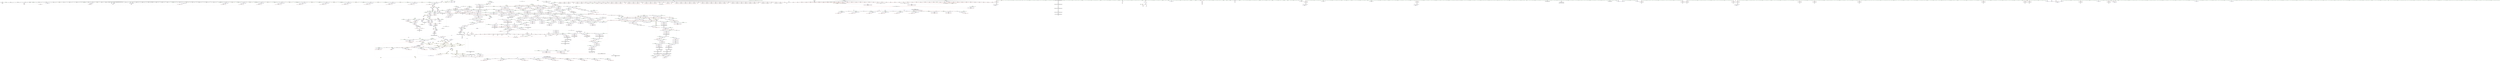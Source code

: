 digraph "SVFG" {
	label="SVFG";

	Node0x557d3d59b620 [shape=record,color=grey,label="{NodeID: 0\nNullPtr}"];
	Node0x557d3d59b620 -> Node0x557d3daeb7d0[style=solid];
	Node0x557d3d59b620 -> Node0x557d3daeb8d0[style=solid];
	Node0x557d3d59b620 -> Node0x557d3daeb9a0[style=solid];
	Node0x557d3d59b620 -> Node0x557d3daeba70[style=solid];
	Node0x557d3d59b620 -> Node0x557d3daebb40[style=solid];
	Node0x557d3d59b620 -> Node0x557d3daebc10[style=solid];
	Node0x557d3d59b620 -> Node0x557d3daebce0[style=solid];
	Node0x557d3d59b620 -> Node0x557d3daebdb0[style=solid];
	Node0x557d3d59b620 -> Node0x557d3daebe80[style=solid];
	Node0x557d3d59b620 -> Node0x557d3daebf50[style=solid];
	Node0x557d3d59b620 -> Node0x557d3daec020[style=solid];
	Node0x557d3d59b620 -> Node0x557d3daec0f0[style=solid];
	Node0x557d3d59b620 -> Node0x557d3daec1c0[style=solid];
	Node0x557d3d59b620 -> Node0x557d3daec290[style=solid];
	Node0x557d3d59b620 -> Node0x557d3daec360[style=solid];
	Node0x557d3d59b620 -> Node0x557d3daec430[style=solid];
	Node0x557d3d59b620 -> Node0x557d3daec500[style=solid];
	Node0x557d3d59b620 -> Node0x557d3daec5d0[style=solid];
	Node0x557d3d59b620 -> Node0x557d3daec6a0[style=solid];
	Node0x557d3d59b620 -> Node0x557d3daec770[style=solid];
	Node0x557d3d59b620 -> Node0x557d3daec840[style=solid];
	Node0x557d3d59b620 -> Node0x557d3daec910[style=solid];
	Node0x557d3d59b620 -> Node0x557d3daec9e0[style=solid];
	Node0x557d3d59b620 -> Node0x557d3daecab0[style=solid];
	Node0x557d3d59b620 -> Node0x557d3daecb80[style=solid];
	Node0x557d3d59b620 -> Node0x557d3daecc50[style=solid];
	Node0x557d3d59b620 -> Node0x557d3daecd20[style=solid];
	Node0x557d3d59b620 -> Node0x557d3daecdf0[style=solid];
	Node0x557d3d59b620 -> Node0x557d3daecec0[style=solid];
	Node0x557d3d59b620 -> Node0x557d3daecf90[style=solid];
	Node0x557d3d59b620 -> Node0x557d3daed060[style=solid];
	Node0x557d3d59b620 -> Node0x557d3daed130[style=solid];
	Node0x557d3d59b620 -> Node0x557d3daed200[style=solid];
	Node0x557d3d59b620 -> Node0x557d3daed2d0[style=solid];
	Node0x557d3d59b620 -> Node0x557d3daed3a0[style=solid];
	Node0x557d3d59b620 -> Node0x557d3daed470[style=solid];
	Node0x557d3d59b620 -> Node0x557d3daed540[style=solid];
	Node0x557d3d59b620 -> Node0x557d3daed610[style=solid];
	Node0x557d3d59b620 -> Node0x557d3daed6e0[style=solid];
	Node0x557d3d59b620 -> Node0x557d3daed7b0[style=solid];
	Node0x557d3d59b620 -> Node0x557d3daed880[style=solid];
	Node0x557d3d59b620 -> Node0x557d3daed950[style=solid];
	Node0x557d3d59b620 -> Node0x557d3daeda20[style=solid];
	Node0x557d3d59b620 -> Node0x557d3daedaf0[style=solid];
	Node0x557d3d59b620 -> Node0x557d3daedbc0[style=solid];
	Node0x557d3d59b620 -> Node0x557d3daedc90[style=solid];
	Node0x557d3d59b620 -> Node0x557d3daedd60[style=solid];
	Node0x557d3d59b620 -> Node0x557d3daede30[style=solid];
	Node0x557d3d59b620 -> Node0x557d3daedf00[style=solid];
	Node0x557d3d59b620 -> Node0x557d3daedfd0[style=solid];
	Node0x557d3d59b620 -> Node0x557d3db17160[style=solid];
	Node0x557d3daefa80 [shape=record,color=red,label="{NodeID: 775\n842\<--768\nexn\<--exn.slot\n_Z5solvev\n}"];
	Node0x557d3dc237d0 [shape=record,color=black,label="{NodeID: 2657\n1149 = PHI(686, )\n1st arg _ZStltIJxNSt7__cxx1112basic_stringIcSt11char_traitsIcESaIcEEES5_EJxS5_S5_EEbRKSt5tupleIJDpT_EERKS6_IJDpT0_EE }"];
	Node0x557d3dc237d0 -> Node0x557d3db1b500[style=solid];
	Node0x557d3dae6060 [shape=record,color=black,label="{NodeID: 443\n657\<--656\nconv178\<--\n_Z3recRNSt7__cxx1112basic_stringIcSt11char_traitsIcESaIcEEES5_ix\n}"];
	Node0x557d3dad9bd0 [shape=record,color=green,label="{NodeID: 111\n807\<--808\n_ZStlsIcSt11char_traitsIcESaIcEERSt13basic_ostreamIT_T0_ES7_RKNSt7__cxx1112basic_stringIS4_S5_T1_EE\<--_ZStlsIcSt11char_traitsIcESaIcEERSt13basic_ostreamIT_T0_ES7_RKNSt7__cxx1112basic_stringIS4_S5_T1_EE_field_insensitive\n}"];
	Node0x557d3daf54b0 [shape=record,color=red,label="{NodeID: 886\n1786\<--1780\n\<--__head.addr\n_ZNSt11_Tuple_implILm2EJNSt7__cxx1112basic_stringIcSt11char_traitsIcESaIcEEEEEC2IS5_EEOT_\n|{<s0>212}}"];
	Node0x557d3daf54b0:s0 -> Node0x557d3dc2e900[style=solid,color=red];
	Node0x557d3dc32f70 [shape=record,color=black,label="{NodeID: 2768\n1163 = PHI(1156, )\n0th arg _ZNSt15__tuple_compareISt5tupleIJxNSt7__cxx1112basic_stringIcSt11char_traitsIcESaIcEEES6_EES7_Lm0ELm3EE6__lessERKS7_SA_ }"];
	Node0x557d3dc32f70 -> Node0x557d3db1b5d0[style=solid];
	Node0x557d3dafbf20 [shape=record,color=purple,label="{NodeID: 554\n36\<--4\n\<--_ZStL8__ioinit\n__cxx_global_var_init\n}"];
	Node0x557d3dade370 [shape=record,color=green,label="{NodeID: 222\n1546\<--1547\nehselector.slot\<--ehselector.slot_field_insensitive\n_ZNSt11_Tuple_implILm1EJNSt7__cxx1112basic_stringIcSt11char_traitsIcESaIcEEES5_EEC2IRS5_JS8_EvEEOT_DpOT0_\n}"];
	Node0x557d3dade370 -> Node0x557d3daf3ec0[style=solid];
	Node0x557d3dade370 -> Node0x557d3db1d4b0[style=solid];
	Node0x557d3db1a800 [shape=record,color=blue,label="{NodeID: 997\n988\<--1006\nexn.slot\<--\n_ZNSt11_Tuple_implILm0EJxNSt7__cxx1112basic_stringIcSt11char_traitsIcESaIcEEES5_EEC2Ev\n}"];
	Node0x557d3db1a800 -> Node0x557d3daf0780[style=dashed];
	Node0x557d3db019b0 [shape=record,color=red,label="{NodeID: 665\n637\<--255\n\<--tempb.addr\n_Z3recRNSt7__cxx1112basic_stringIcSt11char_traitsIcESaIcEEES5_ix\n}"];
	Node0x557d3dc1b300 [shape=record,color=black,label="{NodeID: 2547\n530 = PHI()\n}"];
	Node0x557d3dc1b300 -> Node0x557d3db18d30[style=solid];
	Node0x557d3daec9e0 [shape=record,color=black,label="{NodeID: 333\n1018\<--3\nlpad.val2\<--dummyVal\n_ZNSt11_Tuple_implILm0EJxNSt7__cxx1112basic_stringIcSt11char_traitsIcESaIcEEES5_EEC2Ev\n}"];
	Node0x557d3db20230 [shape=record,color=blue,label="{NodeID: 1108\n2046\<--2044\nthis.addr\<--this\n_ZNSt11_Tuple_implILm0EJxNSt7__cxx1112basic_stringIcSt11char_traitsIcESaIcEEES5_EEaSEOS6_\n}"];
	Node0x557d3db20230 -> Node0x557d3daf6de0[style=dashed];
	Node0x557d3d59b6b0 [shape=record,color=green,label="{NodeID: 1\n7\<--1\n__dso_handle\<--dummyObj\nGlob }"];
	Node0x557d3daefb50 [shape=record,color=red,label="{NodeID: 776\n843\<--770\nsel\<--ehselector.slot\n_Z5solvev\n}"];
	Node0x557d3dc23910 [shape=record,color=black,label="{NodeID: 2658\n1081 = PHI(1030, )\n0th arg _ZNSt11_Tuple_implILm2EJNSt7__cxx1112basic_stringIcSt11char_traitsIcESaIcEEEEEC2Ev }"];
	Node0x557d3dc23910 -> Node0x557d3db1ae80[style=solid];
	Node0x557d3dae6130 [shape=record,color=black,label="{NodeID: 444\n660\<--659\nconv180\<--\n_Z3recRNSt7__cxx1112basic_stringIcSt11char_traitsIcESaIcEEES5_ix\n}"];
	Node0x557d3dae6130 -> Node0x557d3db578e0[style=solid];
	Node0x557d3dbc0050 [shape=record,color=yellow,style=double,label="{NodeID: 2326\nRETMU(37V_2)\npts\{217 \}\nFun[_ZNSt5tupleIJxNSt7__cxx1112basic_stringIcSt11char_traitsIcESaIcEEES5_EED2Ev]}"];
	Node0x557d3dad9cd0 [shape=record,color=green,label="{NodeID: 112\n811\<--812\n_ZSt3getILm2EJxNSt7__cxx1112basic_stringIcSt11char_traitsIcESaIcEEES5_EERNSt13tuple_elementIXT_ESt5tupleIJDpT0_EEE4typeERSA_\<--_ZSt3getILm2EJxNSt7__cxx1112basic_stringIcSt11char_traitsIcESaIcEEES5_EERNSt13tuple_elementIXT_ESt5tupleIJDpT0_EEE4typeERSA__field_insensitive\n}"];
	Node0x557d3daf5580 [shape=record,color=red,label="{NodeID: 887\n1801\<--1795\nthis1\<--this.addr\n_ZNSt10_Head_baseILm1ENSt7__cxx1112basic_stringIcSt11char_traitsIcESaIcEEELb0EEC2IS5_EEOT_\n}"];
	Node0x557d3daf5580 -> Node0x557d3dafde60[style=solid];
	Node0x557d3dc33080 [shape=record,color=black,label="{NodeID: 2769\n1164 = PHI(1157, )\n1st arg _ZNSt15__tuple_compareISt5tupleIJxNSt7__cxx1112basic_stringIcSt11char_traitsIcESaIcEEES6_EES7_Lm0ELm3EE6__lessERKS7_SA_ }"];
	Node0x557d3dc33080 -> Node0x557d3db1b6a0[style=solid];
	Node0x557d3dafbff0 [shape=record,color=purple,label="{NodeID: 555\n956\<--21\n\<--.str\nmain\n}"];
	Node0x557d3dade440 [shape=record,color=green,label="{NodeID: 223\n1556\<--1557\n_ZNSt11_Tuple_implILm2EJNSt7__cxx1112basic_stringIcSt11char_traitsIcESaIcEEEEEC2IRS5_EEOT_\<--_ZNSt11_Tuple_implILm2EJNSt7__cxx1112basic_stringIcSt11char_traitsIcESaIcEEEEEC2IRS5_EEOT__field_insensitive\n}"];
	Node0x557d3db1a8d0 [shape=record,color=blue,label="{NodeID: 998\n990\<--1008\nehselector.slot\<--\n_ZNSt11_Tuple_implILm0EJxNSt7__cxx1112basic_stringIcSt11char_traitsIcESaIcEEES5_EEC2Ev\n}"];
	Node0x557d3db1a8d0 -> Node0x557d3daf0850[style=dashed];
	Node0x557d3db01a80 [shape=record,color=red,label="{NodeID: 666\n644\<--255\n\<--tempb.addr\n_Z3recRNSt7__cxx1112basic_stringIcSt11char_traitsIcESaIcEEES5_ix\n|{<s0>81}}"];
	Node0x557d3db01a80:s0 -> Node0x557d3dc2c790[style=solid,color=red];
	Node0x557d3dc1b400 [shape=record,color=black,label="{NodeID: 2548\n651 = PHI()\n}"];
	Node0x557d3dc1b400 -> Node0x557d3db06880[style=solid];
	Node0x557d3daecab0 [shape=record,color=black,label="{NodeID: 334\n1041\<--3\n\<--dummyVal\n_ZNSt11_Tuple_implILm1EJNSt7__cxx1112basic_stringIcSt11char_traitsIcESaIcEEES5_EEC2Ev\n}"];
	Node0x557d3db20300 [shape=record,color=blue,label="{NodeID: 1109\n2048\<--2045\n__in.addr\<--__in\n_ZNSt11_Tuple_implILm0EJxNSt7__cxx1112basic_stringIcSt11char_traitsIcESaIcEEES5_EEaSEOS6_\n}"];
	Node0x557d3db20300 -> Node0x557d3daf6eb0[style=dashed];
	Node0x557d3db20300 -> Node0x557d3daf6f80[style=dashed];
	Node0x557d3dad5970 [shape=record,color=green,label="{NodeID: 2\n8\<--1\n_ZSt4cout\<--dummyObj\nGlob }"];
	Node0x557d3daefc20 [shape=record,color=red,label="{NodeID: 777\n867\<--858\n\<--__args.addr\n_ZSt10make_tupleIJxNSt7__cxx1112basic_stringIcSt11char_traitsIcESaIcEEES5_EESt5tupleIJDpNSt17__decay_and_stripIT_E6__typeEEEDpOS8_\n|{<s0>112}}"];
	Node0x557d3daefc20:s0 -> Node0x557d3dc33f90[style=solid,color=red];
	Node0x557d3dc23a50 [shape=record,color=black,label="{NodeID: 2659\n1369 = PHI(1363, 1977, )\n0th arg _ZNSt11_Tuple_implILm1EJNSt7__cxx1112basic_stringIcSt11char_traitsIcESaIcEEES5_EE7_M_headERKS6_ }"];
	Node0x557d3dc23a50 -> Node0x557d3db1c130[style=solid];
	Node0x557d3dae6200 [shape=record,color=black,label="{NodeID: 445\n674\<--697\n_ZSt3minISt5tupleIJxNSt7__cxx1112basic_stringIcSt11char_traitsIcESaIcEEES6_EEERKT_SA_SA__ret\<--\n_ZSt3minISt5tupleIJxNSt7__cxx1112basic_stringIcSt11char_traitsIcESaIcEEES6_EEERKT_SA_SA_\n|{<s0>26}}"];
	Node0x557d3dae6200:s0 -> Node0x557d3dc18490[style=solid,color=blue];
	Node0x557d3dad9dd0 [shape=record,color=green,label="{NodeID: 113\n858\<--859\n__args.addr\<--__args.addr_field_insensitive\n_ZSt10make_tupleIJxNSt7__cxx1112basic_stringIcSt11char_traitsIcESaIcEEES5_EESt5tupleIJDpNSt17__decay_and_stripIT_E6__typeEEEDpOS8_\n}"];
	Node0x557d3dad9dd0 -> Node0x557d3daefc20[style=solid];
	Node0x557d3dad9dd0 -> Node0x557d3db19f10[style=solid];
	Node0x557d3daf5650 [shape=record,color=red,label="{NodeID: 888\n1803\<--1797\n\<--__h.addr\n_ZNSt10_Head_baseILm1ENSt7__cxx1112basic_stringIcSt11char_traitsIcESaIcEEELb0EEC2IS5_EEOT_\n|{<s0>214}}"];
	Node0x557d3daf5650:s0 -> Node0x557d3dc2e900[style=solid,color=red];
	Node0x557d3dc33190 [shape=record,color=black,label="{NodeID: 2770\n1793 = PHI(1755, )\n0th arg _ZNSt10_Head_baseILm1ENSt7__cxx1112basic_stringIcSt11char_traitsIcESaIcEEELb0EEC2IS5_EEOT_ }"];
	Node0x557d3dc33190 -> Node0x557d3db1eb70[style=solid];
	Node0x557d3dafc0c0 [shape=record,color=purple,label="{NodeID: 556\n963\<--23\n\<--.str.4\nmain\n}"];
	Node0x557d3dade540 [shape=record,color=green,label="{NodeID: 224\n1564\<--1565\n_ZNSt10_Head_baseILm1ENSt7__cxx1112basic_stringIcSt11char_traitsIcESaIcEEELb0EEC2IRS5_EEOT_\<--_ZNSt10_Head_baseILm1ENSt7__cxx1112basic_stringIcSt11char_traitsIcESaIcEEELb0EEC2IRS5_EEOT__field_insensitive\n}"];
	Node0x557d3db1a9a0 [shape=record,color=blue,label="{NodeID: 999\n1022\<--1021\nthis.addr\<--this\n_ZNSt11_Tuple_implILm1EJNSt7__cxx1112basic_stringIcSt11char_traitsIcESaIcEEES5_EEC2Ev\n}"];
	Node0x557d3db1a9a0 -> Node0x557d3daf0920[style=dashed];
	Node0x557d3db01b50 [shape=record,color=red,label="{NodeID: 667\n655\<--255\n\<--tempb.addr\n_Z3recRNSt7__cxx1112basic_stringIcSt11char_traitsIcESaIcEEES5_ix\n}"];
	Node0x557d3dc1b500 [shape=record,color=black,label="{NodeID: 2549\n658 = PHI()\n}"];
	Node0x557d3dc1b500 -> Node0x557d3db06950[style=solid];
	Node0x557d3daecb80 [shape=record,color=black,label="{NodeID: 335\n1042\<--3\n\<--dummyVal\n_ZNSt11_Tuple_implILm1EJNSt7__cxx1112basic_stringIcSt11char_traitsIcESaIcEEES5_EEC2Ev\n}"];
	Node0x557d3daecb80 -> Node0x557d3db1aa70[style=solid];
	Node0x557d3db203d0 [shape=record,color=blue,label="{NodeID: 1110\n2057\<--2056\ncall3\<--\n_ZNSt11_Tuple_implILm0EJxNSt7__cxx1112basic_stringIcSt11char_traitsIcESaIcEEES5_EEaSEOS6_\n|{<s0>117}}"];
	Node0x557d3db203d0:s0 -> Node0x557d3dbcaa60[style=dashed,color=blue];
	Node0x557d3dad5cd0 [shape=record,color=green,label="{NodeID: 3\n18\<--1\n_ZSt3cin\<--dummyObj\nGlob }"];
	Node0x557d3daefcf0 [shape=record,color=red,label="{NodeID: 778\n869\<--860\n\<--__args.addr2\n_ZSt10make_tupleIJxNSt7__cxx1112basic_stringIcSt11char_traitsIcESaIcEEES5_EESt5tupleIJDpNSt17__decay_and_stripIT_E6__typeEEEDpOS8_\n|{<s0>113}}"];
	Node0x557d3daefcf0:s0 -> Node0x557d3dc2e900[style=solid,color=red];
	Node0x557d3dc23c60 [shape=record,color=black,label="{NodeID: 2660\n1869 = PHI(1863, 2030, 2123, 2122, )\n0th arg _ZNSt11_Tuple_implILm2EJNSt7__cxx1112basic_stringIcSt11char_traitsIcESaIcEEEEE7_M_headERS6_ }"];
	Node0x557d3dc23c60 -> Node0x557d3db1f1f0[style=solid];
	Node0x557d3dae62d0 [shape=record,color=black,label="{NodeID: 446\n727\<--735\n_ZSt3absx_ret\<--abs\n_ZSt3absx\n|{<s0>24}}"];
	Node0x557d3dae62d0:s0 -> Node0x557d3dc182f0[style=solid,color=blue];
	Node0x557d3dadea20 [shape=record,color=green,label="{NodeID: 114\n860\<--861\n__args.addr2\<--__args.addr2_field_insensitive\n_ZSt10make_tupleIJxNSt7__cxx1112basic_stringIcSt11char_traitsIcESaIcEEES5_EESt5tupleIJDpNSt17__decay_and_stripIT_E6__typeEEEDpOS8_\n}"];
	Node0x557d3dadea20 -> Node0x557d3daefcf0[style=solid];
	Node0x557d3dadea20 -> Node0x557d3db19fe0[style=solid];
	Node0x557d3dba7e50 [shape=record,color=yellow,style=double,label="{NodeID: 1996\n74V_1 = ENCHI(MR_74V_0)\npts\{110000 2620000 \}\nFun[_ZStltIJxNSt7__cxx1112basic_stringIcSt11char_traitsIcESaIcEEES5_EJxS5_S5_EEbRKSt5tupleIJDpT_EERKS6_IJDpT0_EE]|{<s0>142}}"];
	Node0x557d3dba7e50:s0 -> Node0x557d3dbb2940[style=dashed,color=red];
	Node0x557d3daf5720 [shape=record,color=red,label="{NodeID: 889\n1818\<--1812\nthis1\<--this.addr\n_ZNSt10_Head_baseILm2ENSt7__cxx1112basic_stringIcSt11char_traitsIcESaIcEEELb0EEC2IS5_EEOT_\n}"];
	Node0x557d3daf5720 -> Node0x557d3dafdf30[style=solid];
	Node0x557d3dc332a0 [shape=record,color=black,label="{NodeID: 2771\n1794 = PHI(1757, )\n1st arg _ZNSt10_Head_baseILm1ENSt7__cxx1112basic_stringIcSt11char_traitsIcESaIcEEELb0EEC2IS5_EEOT_ }"];
	Node0x557d3dc332a0 -> Node0x557d3db1ec40[style=solid];
	Node0x557d3dafc190 [shape=record,color=purple,label="{NodeID: 557\n2136\<--25\nllvm.global_ctors_0\<--llvm.global_ctors\nGlob }"];
	Node0x557d3dafc190 -> Node0x557d3db16f60[style=solid];
	Node0x557d3dade640 [shape=record,color=green,label="{NodeID: 225\n1583\<--1584\nthis.addr\<--this.addr_field_insensitive\n_ZNSt10_Head_baseILm0ExLb0EEC2IxEEOT_\n}"];
	Node0x557d3dade640 -> Node0x557d3daf3f90[style=solid];
	Node0x557d3dade640 -> Node0x557d3db1d580[style=solid];
	Node0x557d3db1aa70 [shape=record,color=blue,label="{NodeID: 1000\n1024\<--1042\nexn.slot\<--\n_ZNSt11_Tuple_implILm1EJNSt7__cxx1112basic_stringIcSt11char_traitsIcESaIcEEES5_EEC2Ev\n}"];
	Node0x557d3db1aa70 -> Node0x557d3daf09f0[style=dashed];
	Node0x557d3db01c20 [shape=record,color=red,label="{NodeID: 668\n273\<--257\n\<--at.addr\n_Z3recRNSt7__cxx1112basic_stringIcSt11char_traitsIcESaIcEEES5_ix\n}"];
	Node0x557d3db01c20 -> Node0x557d3db59fe0[style=solid];
	Node0x557d3dc1b600 [shape=record,color=black,label="{NodeID: 2550\n687 = PHI(1147, )\n}"];
	Node0x557d3daecc50 [shape=record,color=black,label="{NodeID: 336\n1044\<--3\n\<--dummyVal\n_ZNSt11_Tuple_implILm1EJNSt7__cxx1112basic_stringIcSt11char_traitsIcESaIcEEES5_EEC2Ev\n}"];
	Node0x557d3daecc50 -> Node0x557d3db1ab40[style=solid];
	Node0x557d3db204a0 [shape=record,color=blue,label="{NodeID: 1111\n2071\<--2070\n__t.addr\<--__t\n_ZSt4moveIRSt11_Tuple_implILm1EJNSt7__cxx1112basic_stringIcSt11char_traitsIcESaIcEEES6_EEEONSt16remove_referenceIT_E4typeEOSA_\n}"];
	Node0x557d3db204a0 -> Node0x557d3daf7120[style=dashed];
	Node0x557d3dad5d90 [shape=record,color=green,label="{NodeID: 4\n21\<--1\n.str\<--dummyObj\nGlob }"];
	Node0x557d3daefdc0 [shape=record,color=red,label="{NodeID: 779\n873\<--862\n\<--__args.addr4\n_ZSt10make_tupleIJxNSt7__cxx1112basic_stringIcSt11char_traitsIcESaIcEEES5_EESt5tupleIJDpNSt17__decay_and_stripIT_E6__typeEEEDpOS8_\n|{<s0>114}}"];
	Node0x557d3daefdc0:s0 -> Node0x557d3dc2e900[style=solid,color=red];
	Node0x557d3dc23f80 [shape=record,color=black,label="{NodeID: 2661\n1432 = PHI(1426, )\n0th arg _ZNSt10_Head_baseILm2ENSt7__cxx1112basic_stringIcSt11char_traitsIcESaIcEEELb0EE7_M_headERKS6_ }"];
	Node0x557d3dc23f80 -> Node0x557d3db1c6e0[style=solid];
	Node0x557d3dae63a0 [shape=record,color=black,label="{NodeID: 447\n741\<--750\n_ZNSt5tupleIJxNSt7__cxx1112basic_stringIcSt11char_traitsIcESaIcEEES5_EEaSERKS6__ret\<--this1\n_ZNSt5tupleIJxNSt7__cxx1112basic_stringIcSt11char_traitsIcESaIcEEES5_EEaSERKS6_\n|{<s0>27}}"];
	Node0x557d3dae63a0:s0 -> Node0x557d3dc185d0[style=solid,color=blue];
	Node0x557d3dadeaf0 [shape=record,color=green,label="{NodeID: 115\n862\<--863\n__args.addr4\<--__args.addr4_field_insensitive\n_ZSt10make_tupleIJxNSt7__cxx1112basic_stringIcSt11char_traitsIcESaIcEEES5_EESt5tupleIJDpNSt17__decay_and_stripIT_E6__typeEEEDpOS8_\n}"];
	Node0x557d3dadeaf0 -> Node0x557d3daefdc0[style=solid];
	Node0x557d3dadeaf0 -> Node0x557d3db1a0b0[style=solid];
	Node0x557d3daf57f0 [shape=record,color=red,label="{NodeID: 890\n1820\<--1814\n\<--__h.addr\n_ZNSt10_Head_baseILm2ENSt7__cxx1112basic_stringIcSt11char_traitsIcESaIcEEELb0EEC2IS5_EEOT_\n|{<s0>216}}"];
	Node0x557d3daf57f0:s0 -> Node0x557d3dc2e900[style=solid,color=red];
	Node0x557d3dc333b0 [shape=record,color=black,label="{NodeID: 2772\n143 = PHI(60, )\n0th arg _ZN9__gnu_cxxneIPiSt6vectorIiSaIiEEEEbRKNS_17__normal_iteratorIT_T0_EESA_ }"];
	Node0x557d3dc333b0 -> Node0x557d3db17810[style=solid];
	Node0x557d3dafc260 [shape=record,color=purple,label="{NodeID: 558\n2137\<--25\nllvm.global_ctors_1\<--llvm.global_ctors\nGlob }"];
	Node0x557d3dafc260 -> Node0x557d3db17060[style=solid];
	Node0x557d3dade710 [shape=record,color=green,label="{NodeID: 226\n1585\<--1586\n__h.addr\<--__h.addr_field_insensitive\n_ZNSt10_Head_baseILm0ExLb0EEC2IxEEOT_\n}"];
	Node0x557d3dade710 -> Node0x557d3daf4060[style=solid];
	Node0x557d3dade710 -> Node0x557d3db1d650[style=solid];
	Node0x557d3db1ab40 [shape=record,color=blue,label="{NodeID: 1001\n1026\<--1044\nehselector.slot\<--\n_ZNSt11_Tuple_implILm1EJNSt7__cxx1112basic_stringIcSt11char_traitsIcESaIcEEES5_EEC2Ev\n}"];
	Node0x557d3db1ab40 -> Node0x557d3daf0ac0[style=dashed];
	Node0x557d3db01cf0 [shape=record,color=red,label="{NodeID: 669\n313\<--257\n\<--at.addr\n_Z3recRNSt7__cxx1112basic_stringIcSt11char_traitsIcESaIcEEES5_ix\n}"];
	Node0x557d3db01cf0 -> Node0x557d3daef0c0[style=solid];
	Node0x557d3dc1b740 [shape=record,color=black,label="{NodeID: 2551\n714 = PHI(1439, )\n|{<s0>86}}"];
	Node0x557d3dc1b740:s0 -> Node0x557d3dc318d0[style=solid,color=red];
	Node0x557d3daecd20 [shape=record,color=black,label="{NodeID: 337\n1053\<--3\nlpad.val\<--dummyVal\n_ZNSt11_Tuple_implILm1EJNSt7__cxx1112basic_stringIcSt11char_traitsIcESaIcEEES5_EEC2Ev\n}"];
	Node0x557d3db20570 [shape=record,color=blue,label="{NodeID: 1112\n2079\<--2077\nthis.addr\<--this\n_ZNSt11_Tuple_implILm1EJNSt7__cxx1112basic_stringIcSt11char_traitsIcESaIcEEES5_EEaSEOS6_\n}"];
	Node0x557d3db20570 -> Node0x557d3daf71f0[style=dashed];
	Node0x557d3dad5e50 [shape=record,color=green,label="{NodeID: 5\n23\<--1\n.str.4\<--dummyObj\nGlob }"];
	Node0x557d3daefe90 [shape=record,color=red,label="{NodeID: 780\n888\<--882\nthis1\<--this.addr\n_ZNSt5tupleIJxNSt7__cxx1112basic_stringIcSt11char_traitsIcESaIcEEES5_EEaSEOS6_\n}"];
	Node0x557d3daefe90 -> Node0x557d3dae6610[style=solid];
	Node0x557d3daefe90 -> Node0x557d3dae66e0[style=solid];
	Node0x557d3dc24090 [shape=record,color=black,label="{NodeID: 2662\n1614 = PHI(1560, )\n0th arg _ZNSt10_Head_baseILm1ENSt7__cxx1112basic_stringIcSt11char_traitsIcESaIcEEELb0EEC2IRS5_EEOT_ }"];
	Node0x557d3dc24090 -> Node0x557d3db1d990[style=solid];
	Node0x557d3dae6470 [shape=record,color=black,label="{NodeID: 448\n753\<--750\n\<--this1\n_ZNSt5tupleIJxNSt7__cxx1112basic_stringIcSt11char_traitsIcESaIcEEES5_EEaSERKS6_\n|{<s0>87}}"];
	Node0x557d3dae6470:s0 -> Node0x557d3dc33d70[style=solid,color=red];
	Node0x557d3dadebc0 [shape=record,color=green,label="{NodeID: 116\n871\<--872\n_ZSt7forwardINSt7__cxx1112basic_stringIcSt11char_traitsIcESaIcEEEEOT_RNSt16remove_referenceIS6_E4typeE\<--_ZSt7forwardINSt7__cxx1112basic_stringIcSt11char_traitsIcESaIcEEEEOT_RNSt16remove_referenceIS6_E4typeE_field_insensitive\n}"];
	Node0x557d3daf58c0 [shape=record,color=red,label="{NodeID: 891\n1832\<--1829\n\<--__t.addr\n_ZSt12__get_helperILm1ENSt7__cxx1112basic_stringIcSt11char_traitsIcESaIcEEEJS5_EERT0_RSt11_Tuple_implIXT_EJS6_DpT1_EE\n|{<s0>218}}"];
	Node0x557d3daf58c0:s0 -> Node0x557d3dc346b0[style=solid,color=red];
	Node0x557d3dc334c0 [shape=record,color=black,label="{NodeID: 2773\n144 = PHI(62, )\n1st arg _ZN9__gnu_cxxneIPiSt6vectorIiSaIiEEEEbRKNS_17__normal_iteratorIT_T0_EESA_ }"];
	Node0x557d3dc334c0 -> Node0x557d3db178e0[style=solid];
	Node0x557d3dafc360 [shape=record,color=purple,label="{NodeID: 559\n2138\<--25\nllvm.global_ctors_2\<--llvm.global_ctors\nGlob }"];
	Node0x557d3dafc360 -> Node0x557d3db17160[style=solid];
	Node0x557d3dade7e0 [shape=record,color=green,label="{NodeID: 227\n1599\<--1600\nthis.addr\<--this.addr_field_insensitive\n_ZNSt11_Tuple_implILm2EJNSt7__cxx1112basic_stringIcSt11char_traitsIcESaIcEEEEEC2IRS5_EEOT_\n}"];
	Node0x557d3dade7e0 -> Node0x557d3daf4200[style=solid];
	Node0x557d3dade7e0 -> Node0x557d3db1d7f0[style=solid];
	Node0x557d3db1ac10 [shape=record,color=blue,label="{NodeID: 1002\n1058\<--1057\nthis.addr\<--this\n_ZNSt10_Head_baseILm0ExLb0EEC2Ev\n}"];
	Node0x557d3db1ac10 -> Node0x557d3daf0b90[style=dashed];
	Node0x557d3db01dc0 [shape=record,color=red,label="{NodeID: 670\n323\<--257\n\<--at.addr\n_Z3recRNSt7__cxx1112basic_stringIcSt11char_traitsIcESaIcEEES5_ix\n}"];
	Node0x557d3db01dc0 -> Node0x557d3daef260[style=solid];
	Node0x557d3dc1b910 [shape=record,color=black,label="{NodeID: 2552\n718 = PHI(1446, )\n|{<s0>86}}"];
	Node0x557d3dc1b910:s0 -> Node0x557d3dc2d010[style=solid,color=red];
	Node0x557d3daecdf0 [shape=record,color=black,label="{NodeID: 338\n1054\<--3\nlpad.val2\<--dummyVal\n_ZNSt11_Tuple_implILm1EJNSt7__cxx1112basic_stringIcSt11char_traitsIcESaIcEEES5_EEC2Ev\n}"];
	Node0x557d3db20640 [shape=record,color=blue,label="{NodeID: 1113\n2081\<--2078\n__in.addr\<--__in\n_ZNSt11_Tuple_implILm1EJNSt7__cxx1112basic_stringIcSt11char_traitsIcESaIcEEES5_EEaSEOS6_\n}"];
	Node0x557d3db20640 -> Node0x557d3daf72c0[style=dashed];
	Node0x557d3db20640 -> Node0x557d3daf7390[style=dashed];
	Node0x557d3dad66c0 [shape=record,color=green,label="{NodeID: 6\n26\<--1\n\<--dummyObj\nCan only get source location for instruction, argument, global var or function.}"];
	Node0x557d3daeff60 [shape=record,color=red,label="{NodeID: 781\n889\<--884\n\<--__in.addr\n_ZNSt5tupleIJxNSt7__cxx1112basic_stringIcSt11char_traitsIcESaIcEEES5_EEaSEOS6_\n|{<s0>116}}"];
	Node0x557d3daeff60:s0 -> Node0x557d3dc244d0[style=solid,color=red];
	Node0x557d3dc241a0 [shape=record,color=black,label="{NodeID: 2663\n1615 = PHI(1562, )\n1st arg _ZNSt10_Head_baseILm1ENSt7__cxx1112basic_stringIcSt11char_traitsIcESaIcEEELb0EEC2IRS5_EEOT_ }"];
	Node0x557d3dc241a0 -> Node0x557d3db1da60[style=solid];
	Node0x557d3dae6540 [shape=record,color=black,label="{NodeID: 449\n752\<--751\n\<--\n_ZNSt5tupleIJxNSt7__cxx1112basic_stringIcSt11char_traitsIcESaIcEEES5_EEaSERKS6_\n|{<s0>87}}"];
	Node0x557d3dae6540:s0 -> Node0x557d3dc33e80[style=solid,color=red];
	Node0x557d3dadecc0 [shape=record,color=green,label="{NodeID: 117\n876\<--877\n_ZNSt5tupleIJxNSt7__cxx1112basic_stringIcSt11char_traitsIcESaIcEEES5_EEC2IJxS5_S5_ELb1EEEDpOT_\<--_ZNSt5tupleIJxNSt7__cxx1112basic_stringIcSt11char_traitsIcESaIcEEES5_EEC2IJxS5_S5_ELb1EEEDpOT__field_insensitive\n}"];
	Node0x557d3daf5990 [shape=record,color=red,label="{NodeID: 892\n1842\<--1839\n\<--__t.addr\n_ZNSt11_Tuple_implILm1EJNSt7__cxx1112basic_stringIcSt11char_traitsIcESaIcEEES5_EE7_M_headERS6_\n}"];
	Node0x557d3daf5990 -> Node0x557d3dafa6c0[style=solid];
	Node0x557d3dc335d0 [shape=record,color=black,label="{NodeID: 2774\n2107 = PHI(2094, )\n0th arg _ZSt4moveIRSt11_Tuple_implILm2EJNSt7__cxx1112basic_stringIcSt11char_traitsIcESaIcEEEEEEONSt16remove_referenceIT_E4typeEOSA_ }"];
	Node0x557d3dc335d0 -> Node0x557d3db20710[style=solid];
	Node0x557d3dafc460 [shape=record,color=purple,label="{NodeID: 560\n73\<--60\ncoerce.dive\<--__begin1\n_Z2PRRSt6vectorIiSaIiEE\n}"];
	Node0x557d3dafc460 -> Node0x557d3db17400[style=solid];
	Node0x557d3dade8b0 [shape=record,color=green,label="{NodeID: 228\n1601\<--1602\n__head.addr\<--__head.addr_field_insensitive\n_ZNSt11_Tuple_implILm2EJNSt7__cxx1112basic_stringIcSt11char_traitsIcESaIcEEEEEC2IRS5_EEOT_\n}"];
	Node0x557d3dade8b0 -> Node0x557d3daf42d0[style=solid];
	Node0x557d3dade8b0 -> Node0x557d3db1d8c0[style=solid];
	Node0x557d3db1ace0 [shape=record,color=blue,label="{NodeID: 1003\n1062\<--311\n_M_head_impl\<--\n_ZNSt10_Head_baseILm0ExLb0EEC2Ev\n|{<s0>128}}"];
	Node0x557d3db1ace0:s0 -> Node0x557d3dbcad50[style=dashed,color=blue];
	Node0x557d3db01e90 [shape=record,color=red,label="{NodeID: 671\n331\<--257\n\<--at.addr\n_Z3recRNSt7__cxx1112basic_stringIcSt11char_traitsIcESaIcEEES5_ix\n}"];
	Node0x557d3db01e90 -> Node0x557d3daef400[style=solid];
	Node0x557d3dc1ba50 [shape=record,color=black,label="{NodeID: 2553\n1592 = PHI(1439, )\n}"];
	Node0x557d3dc1ba50 -> Node0x557d3daf4130[style=solid];
	Node0x557d3daecec0 [shape=record,color=black,label="{NodeID: 339\n1293\<--3\n\<--dummyVal\n_ZStltIcSt11char_traitsIcESaIcEEbRKNSt7__cxx1112basic_stringIT_T0_T1_EESA_\n}"];
	Node0x557d3db20710 [shape=record,color=blue,label="{NodeID: 1114\n2108\<--2107\n__t.addr\<--__t\n_ZSt4moveIRSt11_Tuple_implILm2EJNSt7__cxx1112basic_stringIcSt11char_traitsIcESaIcEEEEEEONSt16remove_referenceIT_E4typeEOSA_\n}"];
	Node0x557d3db20710 -> Node0x557d3daf7460[style=dashed];
	Node0x557d3dad6750 [shape=record,color=green,label="{NodeID: 7\n96\<--1\n\<--dummyObj\nCan only get source location for instruction, argument, global var or function.}"];
	Node0x557d3daf0030 [shape=record,color=red,label="{NodeID: 782\n907\<--904\n\<--__t.addr\n_ZSt3getILm1EJxNSt7__cxx1112basic_stringIcSt11char_traitsIcESaIcEEES5_EERNSt13tuple_elementIXT_ESt5tupleIJDpT0_EEE4typeERSA_\n}"];
	Node0x557d3daf0030 -> Node0x557d3dae6880[style=solid];
	Node0x557d3dc242b0 [shape=record,color=black,label="{NodeID: 2664\n1952 = PHI(1927, )\n0th arg _ZNSt11_Tuple_implILm0EJxNSt7__cxx1112basic_stringIcSt11char_traitsIcESaIcEEES5_EE7_M_tailERKS6_ }"];
	Node0x557d3dc242b0 -> Node0x557d3db1fa10[style=solid];
	Node0x557d3dae6610 [shape=record,color=black,label="{NodeID: 450\n879\<--888\n_ZNSt5tupleIJxNSt7__cxx1112basic_stringIcSt11char_traitsIcESaIcEEES5_EEaSEOS6__ret\<--this1\n_ZNSt5tupleIJxNSt7__cxx1112basic_stringIcSt11char_traitsIcESaIcEEES5_EEaSEOS6_\n|{<s0>95}}"];
	Node0x557d3dae6610:s0 -> Node0x557d3dc1cac0[style=solid,color=blue];
	Node0x557d3dadedc0 [shape=record,color=green,label="{NodeID: 118\n882\<--883\nthis.addr\<--this.addr_field_insensitive\n_ZNSt5tupleIJxNSt7__cxx1112basic_stringIcSt11char_traitsIcESaIcEEES5_EEaSEOS6_\n}"];
	Node0x557d3dadedc0 -> Node0x557d3daefe90[style=solid];
	Node0x557d3dadedc0 -> Node0x557d3db1a180[style=solid];
	Node0x557d3daf5a60 [shape=record,color=red,label="{NodeID: 893\n1855\<--1852\n\<--__b.addr\n_ZNSt10_Head_baseILm1ENSt7__cxx1112basic_stringIcSt11char_traitsIcESaIcEEELb0EE7_M_headERS6_\n}"];
	Node0x557d3daf5a60 -> Node0x557d3dafe0d0[style=solid];
	Node0x557d3dc336e0 [shape=record,color=black,label="{NodeID: 2775\n880 = PHI(9, )\n0th arg _ZNSt5tupleIJxNSt7__cxx1112basic_stringIcSt11char_traitsIcESaIcEEES5_EEaSEOS6_ }"];
	Node0x557d3dc336e0 -> Node0x557d3db1a180[style=solid];
	Node0x557d3dafc530 [shape=record,color=purple,label="{NodeID: 561\n79\<--62\ncoerce.dive2\<--__end1\n_Z2PRRSt6vectorIiSaIiEE\n}"];
	Node0x557d3dafc530 -> Node0x557d3db174d0[style=solid];
	Node0x557d3dbc8430 [shape=record,color=yellow,style=double,label="{NodeID: 2443\n54V_2 = CSCHI(MR_54V_1)\npts\{2620000 \}\nCS[]|{|<s1>26|<s2>27}}"];
	Node0x557d3dbc8430 -> Node0x557d3db9dbe0[style=dashed];
	Node0x557d3dbc8430:s1 -> Node0x557d3dbaa7f0[style=dashed,color=red];
	Node0x557d3dbc8430:s2 -> Node0x557d3dba3d00[style=dashed,color=red];
	Node0x557d3dae7090 [shape=record,color=green,label="{NodeID: 229\n1610\<--1611\n_ZNSt10_Head_baseILm2ENSt7__cxx1112basic_stringIcSt11char_traitsIcESaIcEEELb0EEC2IRS5_EEOT_\<--_ZNSt10_Head_baseILm2ENSt7__cxx1112basic_stringIcSt11char_traitsIcESaIcEEELb0EEC2IRS5_EEOT__field_insensitive\n}"];
	Node0x557d3db1adb0 [shape=record,color=blue,label="{NodeID: 1004\n1067\<--1066\nthis.addr\<--this\n_ZNSt11_Tuple_implILm1EJNSt7__cxx1112basic_stringIcSt11char_traitsIcESaIcEEES5_EED2Ev\n}"];
	Node0x557d3db1adb0 -> Node0x557d3daf0c60[style=dashed];
	Node0x557d3db01f60 [shape=record,color=red,label="{NodeID: 672\n337\<--257\n\<--at.addr\n_Z3recRNSt7__cxx1112basic_stringIcSt11char_traitsIcESaIcEEES5_ix\n}"];
	Node0x557d3db01f60 -> Node0x557d3dae3070[style=solid];
	Node0x557d3dc1bb90 [shape=record,color=black,label="{NodeID: 2554\n1608 = PHI(1446, )\n|{<s0>192}}"];
	Node0x557d3dc1bb90:s0 -> Node0x557d3dc2a9d0[style=solid,color=red];
	Node0x557d3daecf90 [shape=record,color=black,label="{NodeID: 340\n1294\<--3\n\<--dummyVal\n_ZStltIcSt11char_traitsIcESaIcEEbRKNSt7__cxx1112basic_stringIT_T0_T1_EESA_\n|{<s0>159}}"];
	Node0x557d3daecf90:s0 -> Node0x557d3dc301a0[style=solid,color=red];
	Node0x557d3db207e0 [shape=record,color=blue,label="{NodeID: 1115\n2116\<--2114\nthis.addr\<--this\n_ZNSt11_Tuple_implILm2EJNSt7__cxx1112basic_stringIcSt11char_traitsIcESaIcEEEEEaSEOS6_\n}"];
	Node0x557d3db207e0 -> Node0x557d3db16dc0[style=dashed];
	Node0x557d3dad67e0 [shape=record,color=green,label="{NodeID: 8\n307\<--1\n\<--dummyObj\nCan only get source location for instruction, argument, global var or function.}"];
	Node0x557d3daf0100 [shape=record,color=red,label="{NodeID: 783\n918\<--915\n\<--__t.addr\n_ZSt3getILm2EJxNSt7__cxx1112basic_stringIcSt11char_traitsIcESaIcEEES5_EERNSt13tuple_elementIXT_ESt5tupleIJDpT0_EEE4typeERSA_\n}"];
	Node0x557d3daf0100 -> Node0x557d3dae6a20[style=solid];
	Node0x557d3dc243c0 [shape=record,color=black,label="{NodeID: 2665\n914 = PHI(9, )\n0th arg _ZSt3getILm2EJxNSt7__cxx1112basic_stringIcSt11char_traitsIcESaIcEEES5_EERNSt13tuple_elementIXT_ESt5tupleIJDpT0_EEE4typeERSA_ }"];
	Node0x557d3dc243c0 -> Node0x557d3db1a3f0[style=solid];
	Node0x557d3dae66e0 [shape=record,color=black,label="{NodeID: 451\n894\<--888\n\<--this1\n_ZNSt5tupleIJxNSt7__cxx1112basic_stringIcSt11char_traitsIcESaIcEEES5_EEaSEOS6_\n|{<s0>117}}"];
	Node0x557d3dae66e0:s0 -> Node0x557d3dc2ee90[style=solid,color=red];
	Node0x557d3dadee90 [shape=record,color=green,label="{NodeID: 119\n884\<--885\n__in.addr\<--__in.addr_field_insensitive\n_ZNSt5tupleIJxNSt7__cxx1112basic_stringIcSt11char_traitsIcESaIcEEES5_EEaSEOS6_\n}"];
	Node0x557d3dadee90 -> Node0x557d3daeff60[style=solid];
	Node0x557d3dadee90 -> Node0x557d3db1a250[style=solid];
	Node0x557d3daf5b30 [shape=record,color=red,label="{NodeID: 894\n1863\<--1860\n\<--__t.addr\n_ZSt12__get_helperILm2ENSt7__cxx1112basic_stringIcSt11char_traitsIcESaIcEEEJEERT0_RSt11_Tuple_implIXT_EJS6_DpT1_EE\n|{<s0>220}}"];
	Node0x557d3daf5b30:s0 -> Node0x557d3dc23c60[style=solid,color=red];
	Node0x557d3dc337f0 [shape=record,color=black,label="{NodeID: 2776\n881 = PHI(772, )\n1st arg _ZNSt5tupleIJxNSt7__cxx1112basic_stringIcSt11char_traitsIcESaIcEEES5_EEaSEOS6_ }"];
	Node0x557d3dc337f0 -> Node0x557d3db1a250[style=solid];
	Node0x557d3dafc600 [shape=record,color=purple,label="{NodeID: 562\n124\<--112\ncoerce.dive\<--retval\n_ZNSt6vectorIiSaIiEE5beginEv\n}"];
	Node0x557d3dafc600 -> Node0x557d3dafec30[style=solid];
	Node0x557d3dbc8590 [shape=record,color=yellow,style=double,label="{NodeID: 2444\n32V_5 = CSCHI(MR_32V_1)\npts\{110000 \}\nCS[]|{<s0>37}}"];
	Node0x557d3dbc8590:s0 -> Node0x557d3dbac090[style=dashed,color=red];
	Node0x557d3dae7150 [shape=record,color=green,label="{NodeID: 230\n1616\<--1617\nthis.addr\<--this.addr_field_insensitive\n_ZNSt10_Head_baseILm1ENSt7__cxx1112basic_stringIcSt11char_traitsIcESaIcEEELb0EEC2IRS5_EEOT_\n}"];
	Node0x557d3dae7150 -> Node0x557d3daf43a0[style=solid];
	Node0x557d3dae7150 -> Node0x557d3db1d990[style=solid];
	Node0x557d3dbaf9a0 [shape=record,color=yellow,style=double,label="{NodeID: 2112\n101V_1 = ENCHI(MR_101V_0)\npts\{7730000 \}\nFun[_ZNSt5tupleIJxNSt7__cxx1112basic_stringIcSt11char_traitsIcESaIcEEES5_EEC2IJxS5_S5_ELb1EEEDpOT_]|{<s0>200}}"];
	Node0x557d3dbaf9a0:s0 -> Node0x557d3dbab820[style=dashed,color=red];
	Node0x557d3db1ae80 [shape=record,color=blue,label="{NodeID: 1005\n1082\<--1081\nthis.addr\<--this\n_ZNSt11_Tuple_implILm2EJNSt7__cxx1112basic_stringIcSt11char_traitsIcESaIcEEEEEC2Ev\n}"];
	Node0x557d3db1ae80 -> Node0x557d3daf0d30[style=dashed];
	Node0x557d3db02030 [shape=record,color=red,label="{NodeID: 673\n343\<--257\n\<--at.addr\n_Z3recRNSt7__cxx1112basic_stringIcSt11char_traitsIcESaIcEEES5_ix\n}"];
	Node0x557d3db02030 -> Node0x557d3db56fe0[style=solid];
	Node0x557d3dc1bcd0 [shape=record,color=black,label="{NodeID: 2555\n1625 = PHI(1446, )\n}"];
	Node0x557d3daed060 [shape=record,color=black,label="{NodeID: 341\n1521\<--3\n\<--dummyVal\n_ZNSt11_Tuple_implILm0EJxNSt7__cxx1112basic_stringIcSt11char_traitsIcESaIcEEES5_EEC2IxJRS5_S8_EvEEOT_DpOT0_\n}"];
	Node0x557d3db208b0 [shape=record,color=blue,label="{NodeID: 1116\n2118\<--2115\n__in.addr\<--__in\n_ZNSt11_Tuple_implILm2EJNSt7__cxx1112basic_stringIcSt11char_traitsIcESaIcEEEEEaSEOS6_\n}"];
	Node0x557d3db208b0 -> Node0x557d3db16e90[style=dashed];
	Node0x557d3dad68a0 [shape=record,color=green,label="{NodeID: 9\n311\<--1\n\<--dummyObj\nCan only get source location for instruction, argument, global var or function.|{<s0>99}}"];
	Node0x557d3dad68a0:s0 -> Node0x557d3dc2d910[style=solid,color=red];
	Node0x557d3daf01d0 [shape=record,color=red,label="{NodeID: 784\n971\<--927\n\<--retval\nmain\n}"];
	Node0x557d3daf01d0 -> Node0x557d3dae6e30[style=solid];
	Node0x557d3dc244d0 [shape=record,color=black,label="{NodeID: 2666\n2037 = PHI(889, )\n0th arg _ZSt4moveIRSt5tupleIJxNSt7__cxx1112basic_stringIcSt11char_traitsIcESaIcEEES6_EEEONSt16remove_referenceIT_E4typeEOSA_ }"];
	Node0x557d3dc244d0 -> Node0x557d3db20160[style=solid];
	Node0x557d3dae67b0 [shape=record,color=black,label="{NodeID: 452\n893\<--890\n\<--call\n_ZNSt5tupleIJxNSt7__cxx1112basic_stringIcSt11char_traitsIcESaIcEEES5_EEaSEOS6_\n|{<s0>117}}"];
	Node0x557d3dae67b0:s0 -> Node0x557d3dc2efa0[style=solid,color=red];
	Node0x557d3dadef60 [shape=record,color=green,label="{NodeID: 120\n891\<--892\n_ZSt4moveIRSt5tupleIJxNSt7__cxx1112basic_stringIcSt11char_traitsIcESaIcEEES6_EEEONSt16remove_referenceIT_E4typeEOSA_\<--_ZSt4moveIRSt5tupleIJxNSt7__cxx1112basic_stringIcSt11char_traitsIcESaIcEEES6_EEEONSt16remove_referenceIT_E4typeEOSA__field_insensitive\n}"];
	Node0x557d3daf5c00 [shape=record,color=red,label="{NodeID: 895\n1873\<--1870\n\<--__t.addr\n_ZNSt11_Tuple_implILm2EJNSt7__cxx1112basic_stringIcSt11char_traitsIcESaIcEEEEE7_M_headERS6_\n}"];
	Node0x557d3daf5c00 -> Node0x557d3dafaad0[style=solid];
	Node0x557d3dc33900 [shape=record,color=black,label="{NodeID: 2777\n1247 = PHI(1206, )\n0th arg _ZSt12__get_helperILm0ExJNSt7__cxx1112basic_stringIcSt11char_traitsIcESaIcEEES5_EERKT0_RKSt11_Tuple_implIXT_EJS6_DpT1_EE }"];
	Node0x557d3dc33900 -> Node0x557d3db1b9e0[style=solid];
	Node0x557d3dafc6d0 [shape=record,color=purple,label="{NodeID: 563\n119\<--118\n_M_impl\<--\n_ZNSt6vectorIiSaIiEE5beginEv\n}"];
	Node0x557d3dae7220 [shape=record,color=green,label="{NodeID: 231\n1618\<--1619\n__h.addr\<--__h.addr_field_insensitive\n_ZNSt10_Head_baseILm1ENSt7__cxx1112basic_stringIcSt11char_traitsIcESaIcEEELb0EEC2IRS5_EEOT_\n}"];
	Node0x557d3dae7220 -> Node0x557d3daf4470[style=solid];
	Node0x557d3dae7220 -> Node0x557d3db1da60[style=solid];
	Node0x557d3dbafa80 [shape=record,color=yellow,style=double,label="{NodeID: 2113\n84V_1 = ENCHI(MR_84V_0)\npts\{264 775 110000 \}\nFun[_ZNSt5tupleIJxNSt7__cxx1112basic_stringIcSt11char_traitsIcESaIcEEES5_EEC2IJxS5_S5_ELb1EEEDpOT_]|{<s0>200}}"];
	Node0x557d3dbafa80:s0 -> Node0x557d3dbab900[style=dashed,color=red];
	Node0x557d3db1af50 [shape=record,color=blue,label="{NodeID: 1006\n1093\<--1092\nthis.addr\<--this\n_ZNSt10_Head_baseILm1ENSt7__cxx1112basic_stringIcSt11char_traitsIcESaIcEEELb0EEC2Ev\n}"];
	Node0x557d3db1af50 -> Node0x557d3daf0e00[style=dashed];
	Node0x557d3db02100 [shape=record,color=red,label="{NodeID: 674\n349\<--257\n\<--at.addr\n_Z3recRNSt7__cxx1112basic_stringIcSt11char_traitsIcESaIcEEES5_ix\n}"];
	Node0x557d3db02100 -> Node0x557d3dae3140[style=solid];
	Node0x557d3dc1be10 [shape=record,color=black,label="{NodeID: 2556\n1640 = PHI(1446, )\n}"];
	Node0x557d3daed130 [shape=record,color=black,label="{NodeID: 342\n1522\<--3\n\<--dummyVal\n_ZNSt11_Tuple_implILm0EJxNSt7__cxx1112basic_stringIcSt11char_traitsIcESaIcEEES5_EEC2IxJRS5_S8_EvEEOT_DpOT0_\n}"];
	Node0x557d3daed130 -> Node0x557d3db1cfd0[style=solid];
	Node0x557d3dad69a0 [shape=record,color=green,label="{NodeID: 10\n321\<--1\n\<--dummyObj\nCan only get source location for instruction, argument, global var or function.}"];
	Node0x557d3daf02a0 [shape=record,color=red,label="{NodeID: 785\n953\<--929\n\<--N\nmain\n}"];
	Node0x557d3daf02a0 -> Node0x557d3db59e60[style=solid];
	Node0x557d3dc29260 [shape=record,color=black,label="{NodeID: 2667\n231 = PHI()\n}"];
	Node0x557d3dae6880 [shape=record,color=black,label="{NodeID: 453\n908\<--907\n\<--\n_ZSt3getILm1EJxNSt7__cxx1112basic_stringIcSt11char_traitsIcESaIcEEES5_EERNSt13tuple_elementIXT_ESt5tupleIJDpT0_EEE4typeERSA_\n|{<s0>118}}"];
	Node0x557d3dae6880:s0 -> Node0x557d3dc2f600[style=solid,color=red];
	Node0x557d3dadf060 [shape=record,color=green,label="{NodeID: 121\n896\<--897\n_ZNSt11_Tuple_implILm0EJxNSt7__cxx1112basic_stringIcSt11char_traitsIcESaIcEEES5_EEaSEOS6_\<--_ZNSt11_Tuple_implILm0EJxNSt7__cxx1112basic_stringIcSt11char_traitsIcESaIcEEES5_EEaSEOS6__field_insensitive\n}"];
	Node0x557d3daf5cd0 [shape=record,color=red,label="{NodeID: 896\n1884\<--1881\n\<--__b.addr\n_ZNSt10_Head_baseILm2ENSt7__cxx1112basic_stringIcSt11char_traitsIcESaIcEEELb0EE7_M_headERS6_\n}"];
	Node0x557d3daf5cd0 -> Node0x557d3dafe1a0[style=solid];
	Node0x557d3dc33a10 [shape=record,color=black,label="{NodeID: 2778\n2014 = PHI(1976, 2093, 2085, )\n0th arg _ZNSt11_Tuple_implILm1EJNSt7__cxx1112basic_stringIcSt11char_traitsIcESaIcEEES5_EE7_M_tailERS6_ }"];
	Node0x557d3dc33a10 -> Node0x557d3db1fef0[style=solid];
	Node0x557d3dafc7a0 [shape=record,color=purple,label="{NodeID: 564\n120\<--118\n_M_start\<--\n_ZNSt6vectorIiSaIiEE5beginEv\n|{<s0>11}}"];
	Node0x557d3dafc7a0:s0 -> Node0x557d3dc2d380[style=solid,color=red];
	Node0x557d3dae72f0 [shape=record,color=green,label="{NodeID: 232\n1631\<--1632\nthis.addr\<--this.addr_field_insensitive\n_ZNSt10_Head_baseILm2ENSt7__cxx1112basic_stringIcSt11char_traitsIcESaIcEEELb0EEC2IRS5_EEOT_\n}"];
	Node0x557d3dae72f0 -> Node0x557d3daf4540[style=solid];
	Node0x557d3dae72f0 -> Node0x557d3db1db30[style=solid];
	Node0x557d3db1b020 [shape=record,color=blue,label="{NodeID: 1007\n1102\<--1101\nthis.addr\<--this\n_ZNSt11_Tuple_implILm2EJNSt7__cxx1112basic_stringIcSt11char_traitsIcESaIcEEEEED2Ev\n}"];
	Node0x557d3db1b020 -> Node0x557d3daf0ed0[style=dashed];
	Node0x557d3db021d0 [shape=record,color=red,label="{NodeID: 675\n354\<--257\n\<--at.addr\n_Z3recRNSt7__cxx1112basic_stringIcSt11char_traitsIcESaIcEEES5_ix\n}"];
	Node0x557d3db021d0 -> Node0x557d3dae3210[style=solid];
	Node0x557d3dc1bf50 [shape=record,color=black,label="{NodeID: 2557\n1670 = PHI(1439, )\n|{<s0>200}}"];
	Node0x557d3dc1bf50:s0 -> Node0x557d3dc2b8d0[style=solid,color=red];
	Node0x557d3daed200 [shape=record,color=black,label="{NodeID: 343\n1524\<--3\n\<--dummyVal\n_ZNSt11_Tuple_implILm0EJxNSt7__cxx1112basic_stringIcSt11char_traitsIcESaIcEEES5_EEC2IxJRS5_S8_EvEEOT_DpOT0_\n}"];
	Node0x557d3daed200 -> Node0x557d3db1d0a0[style=solid];
	Node0x557d3dad6aa0 [shape=record,color=green,label="{NodeID: 11\n335\<--1\n\<--dummyObj\nCan only get source location for instruction, argument, global var or function.}"];
	Node0x557d3daf0370 [shape=record,color=red,label="{NodeID: 786\n952\<--931\n\<--i\nmain\n}"];
	Node0x557d3daf0370 -> Node0x557d3db59e60[style=solid];
	Node0x557d3dc29360 [shape=record,color=black,label="{NodeID: 2668\n244 = PHI()\n}"];
	Node0x557d3dae6950 [shape=record,color=black,label="{NodeID: 454\n902\<--909\n_ZSt3getILm1EJxNSt7__cxx1112basic_stringIcSt11char_traitsIcESaIcEEES5_EERNSt13tuple_elementIXT_ESt5tupleIJDpT0_EEE4typeERSA__ret\<--call\n_ZSt3getILm1EJxNSt7__cxx1112basic_stringIcSt11char_traitsIcESaIcEEES5_EERNSt13tuple_elementIXT_ESt5tupleIJDpT0_EEE4typeERSA_\n|{<s0>100}}"];
	Node0x557d3dae6950:s0 -> Node0x557d3dc1cc00[style=solid,color=blue];
	Node0x557d3dadf160 [shape=record,color=green,label="{NodeID: 122\n904\<--905\n__t.addr\<--__t.addr_field_insensitive\n_ZSt3getILm1EJxNSt7__cxx1112basic_stringIcSt11char_traitsIcESaIcEEES5_EERNSt13tuple_elementIXT_ESt5tupleIJDpT0_EEE4typeERSA_\n}"];
	Node0x557d3dadf160 -> Node0x557d3daf0030[style=solid];
	Node0x557d3dadf160 -> Node0x557d3db1a320[style=solid];
	Node0x557d3daf5da0 [shape=record,color=red,label="{NodeID: 897\n1896\<--1890\nthis1\<--this.addr\n_ZN9__gnu_cxx17__normal_iteratorIPiSt6vectorIiSaIiEEEC2ERKS1_\n}"];
	Node0x557d3daf5da0 -> Node0x557d3dafe270[style=solid];
	Node0x557d3dc33ba0 [shape=record,color=black,label="{NodeID: 2779\n1101 = PHI(1046, 1077, 1572, 1767, )\n0th arg _ZNSt11_Tuple_implILm2EJNSt7__cxx1112basic_stringIcSt11char_traitsIcESaIcEEEEED2Ev }"];
	Node0x557d3dc33ba0 -> Node0x557d3db1b020[style=solid];
	Node0x557d3dafc870 [shape=record,color=purple,label="{NodeID: 565\n139\<--129\ncoerce.dive\<--retval\n_ZNSt6vectorIiSaIiEE3endEv\n}"];
	Node0x557d3dafc870 -> Node0x557d3dafedd0[style=solid];
	Node0x557d3dae73c0 [shape=record,color=green,label="{NodeID: 233\n1633\<--1634\n__h.addr\<--__h.addr_field_insensitive\n_ZNSt10_Head_baseILm2ENSt7__cxx1112basic_stringIcSt11char_traitsIcESaIcEEELb0EEC2IRS5_EEOT_\n}"];
	Node0x557d3dae73c0 -> Node0x557d3daf4610[style=solid];
	Node0x557d3dae73c0 -> Node0x557d3db1dc00[style=solid];
	Node0x557d3db1b0f0 [shape=record,color=blue,label="{NodeID: 1008\n1113\<--1112\nthis.addr\<--this\n_ZNSt10_Head_baseILm2ENSt7__cxx1112basic_stringIcSt11char_traitsIcESaIcEEELb0EEC2Ev\n}"];
	Node0x557d3db1b0f0 -> Node0x557d3daf0fa0[style=dashed];
	Node0x557d3db022a0 [shape=record,color=red,label="{NodeID: 676\n361\<--257\n\<--at.addr\n_Z3recRNSt7__cxx1112basic_stringIcSt11char_traitsIcESaIcEEES5_ix\n}"];
	Node0x557d3db022a0 -> Node0x557d3db56ce0[style=solid];
	Node0x557d3dc1c090 [shape=record,color=black,label="{NodeID: 2558\n1672 = PHI(1643, )\n|{<s0>200}}"];
	Node0x557d3dc1c090:s0 -> Node0x557d3dc2ba10[style=solid,color=red];
	Node0x557d3daed2d0 [shape=record,color=black,label="{NodeID: 344\n1531\<--3\nlpad.val\<--dummyVal\n_ZNSt11_Tuple_implILm0EJxNSt7__cxx1112basic_stringIcSt11char_traitsIcESaIcEEES5_EEC2IxJRS5_S8_EvEEOT_DpOT0_\n}"];
	Node0x557d3dad6ba0 [shape=record,color=green,label="{NodeID: 12\n345\<--1\n\<--dummyObj\nCan only get source location for instruction, argument, global var or function.}"];
	Node0x557d3daf0440 [shape=record,color=red,label="{NodeID: 787\n960\<--931\n\<--i\nmain\n}"];
	Node0x557d3daf0440 -> Node0x557d3db57460[style=solid];
	Node0x557d3dc29460 [shape=record,color=black,label="{NodeID: 2669\n333 = PHI()\n}"];
	Node0x557d3dc29460 -> Node0x557d3db18440[style=solid];
	Node0x557d3dae6a20 [shape=record,color=black,label="{NodeID: 455\n919\<--918\n\<--\n_ZSt3getILm2EJxNSt7__cxx1112basic_stringIcSt11char_traitsIcESaIcEEES5_EERNSt13tuple_elementIXT_ESt5tupleIJDpT0_EEE4typeERSA_\n|{<s0>119}}"];
	Node0x557d3dae6a20:s0 -> Node0x557d3dc2a780[style=solid,color=red];
	Node0x557d3dadf230 [shape=record,color=green,label="{NodeID: 123\n910\<--911\n_ZSt12__get_helperILm1ENSt7__cxx1112basic_stringIcSt11char_traitsIcESaIcEEEJS5_EERT0_RSt11_Tuple_implIXT_EJS6_DpT1_EE\<--_ZSt12__get_helperILm1ENSt7__cxx1112basic_stringIcSt11char_traitsIcESaIcEEEJS5_EERT0_RSt11_Tuple_implIXT_EJS6_DpT1_EE_field_insensitive\n}"];
	Node0x557d3daf5e70 [shape=record,color=red,label="{NodeID: 898\n1898\<--1892\n\<--__i.addr\n_ZN9__gnu_cxx17__normal_iteratorIPiSt6vectorIiSaIiEEEC2ERKS1_\n}"];
	Node0x557d3daf5e70 -> Node0x557d3daf5f40[style=solid];
	Node0x557d3dc33d70 [shape=record,color=black,label="{NodeID: 2780\n1911 = PHI(753, )\n0th arg _ZNSt11_Tuple_implILm0EJxNSt7__cxx1112basic_stringIcSt11char_traitsIcESaIcEEES5_EEaSERKS6_ }"];
	Node0x557d3dc33d70 -> Node0x557d3db1f6d0[style=solid];
	Node0x557d3dafc940 [shape=record,color=purple,label="{NodeID: 566\n136\<--135\n_M_impl\<--\n_ZNSt6vectorIiSaIiEE3endEv\n}"];
	Node0x557d3dbc8b10 [shape=record,color=yellow,style=double,label="{NodeID: 2448\n14V_2 = CSCHI(MR_14V_1)\npts\{1130000 \}\nCS[]}"];
	Node0x557d3dbc8b10 -> Node0x557d3dafec30[style=dashed];
	Node0x557d3dae7490 [shape=record,color=green,label="{NodeID: 234\n1645\<--1646\n__t.addr\<--__t.addr_field_insensitive\n_ZSt7forwardINSt7__cxx1112basic_stringIcSt11char_traitsIcESaIcEEEEOT_RNSt16remove_referenceIS6_E4typeE\n}"];
	Node0x557d3dae7490 -> Node0x557d3daf46e0[style=solid];
	Node0x557d3dae7490 -> Node0x557d3db1dcd0[style=solid];
	Node0x557d3db1b1c0 [shape=record,color=blue,label="{NodeID: 1009\n1122\<--1121\nthis.addr\<--this\n_ZNSt10_Head_baseILm2ENSt7__cxx1112basic_stringIcSt11char_traitsIcESaIcEEELb0EED2Ev\n}"];
	Node0x557d3db1b1c0 -> Node0x557d3daf1070[style=dashed];
	Node0x557d3db02370 [shape=record,color=red,label="{NodeID: 677\n368\<--257\n\<--at.addr\n_Z3recRNSt7__cxx1112basic_stringIcSt11char_traitsIcESaIcEEES5_ix\n}"];
	Node0x557d3db02370 -> Node0x557d3dae32e0[style=solid];
	Node0x557d3dc1c1d0 [shape=record,color=black,label="{NodeID: 2559\n1674 = PHI(1643, )\n|{<s0>200}}"];
	Node0x557d3dc1c1d0:s0 -> Node0x557d3dc2bb50[style=solid,color=red];
	Node0x557d3daed3a0 [shape=record,color=black,label="{NodeID: 345\n1532\<--3\nlpad.val6\<--dummyVal\n_ZNSt11_Tuple_implILm0EJxNSt7__cxx1112basic_stringIcSt11char_traitsIcESaIcEEES5_EEC2IxJRS5_S8_EvEEOT_DpOT0_\n}"];
	Node0x557d3dad6ca0 [shape=record,color=green,label="{NodeID: 13\n358\<--1\n\<--dummyObj\nCan only get source location for instruction, argument, global var or function.}"];
	Node0x557d3daf0510 [shape=record,color=red,label="{NodeID: 788\n967\<--931\n\<--i\nmain\n}"];
	Node0x557d3daf0510 -> Node0x557d3db56560[style=solid];
	Node0x557d3dc295c0 [shape=record,color=black,label="{NodeID: 2670\n1300 = PHI(1220, 1224, 1230, 1232, )\n0th arg _ZSt3getILm1EJxNSt7__cxx1112basic_stringIcSt11char_traitsIcESaIcEEES5_EERKNSt13tuple_elementIXT_ESt5tupleIJDpT0_EEE4typeERKSA_ }"];
	Node0x557d3dc295c0 -> Node0x557d3db1bdf0[style=solid];
	Node0x557d3dae6af0 [shape=record,color=black,label="{NodeID: 456\n913\<--920\n_ZSt3getILm2EJxNSt7__cxx1112basic_stringIcSt11char_traitsIcESaIcEEES5_EERNSt13tuple_elementIXT_ESt5tupleIJDpT0_EEE4typeERSA__ret\<--call\n_ZSt3getILm2EJxNSt7__cxx1112basic_stringIcSt11char_traitsIcESaIcEEES5_EERNSt13tuple_elementIXT_ESt5tupleIJDpT0_EEE4typeERSA_\n|{<s0>103}}"];
	Node0x557d3dae6af0:s0 -> Node0x557d3dc1cf70[style=solid,color=blue];
	Node0x557d3dadf330 [shape=record,color=green,label="{NodeID: 124\n915\<--916\n__t.addr\<--__t.addr_field_insensitive\n_ZSt3getILm2EJxNSt7__cxx1112basic_stringIcSt11char_traitsIcESaIcEEES5_EERNSt13tuple_elementIXT_ESt5tupleIJDpT0_EEE4typeERSA_\n}"];
	Node0x557d3dadf330 -> Node0x557d3daf0100[style=solid];
	Node0x557d3dadf330 -> Node0x557d3db1a3f0[style=solid];
	Node0x557d3daf5f40 [shape=record,color=red,label="{NodeID: 899\n1899\<--1898\n\<--\n_ZN9__gnu_cxx17__normal_iteratorIPiSt6vectorIiSaIiEEEC2ERKS1_\n}"];
	Node0x557d3daf5f40 -> Node0x557d3db1f530[style=solid];
	Node0x557d3dc33e80 [shape=record,color=black,label="{NodeID: 2781\n1912 = PHI(752, )\n1st arg _ZNSt11_Tuple_implILm0EJxNSt7__cxx1112basic_stringIcSt11char_traitsIcESaIcEEES5_EEaSERKS6_ }"];
	Node0x557d3dc33e80 -> Node0x557d3db1f7a0[style=solid];
	Node0x557d3dafca10 [shape=record,color=purple,label="{NodeID: 567\n137\<--135\n_M_finish\<--\n_ZNSt6vectorIiSaIiEE3endEv\n|{<s0>12}}"];
	Node0x557d3dafca10:s0 -> Node0x557d3dc2d380[style=solid,color=red];
	Node0x557d3dbc8c70 [shape=record,color=yellow,style=double,label="{NodeID: 2449\n18V_2 = CSCHI(MR_18V_1)\npts\{1300000 \}\nCS[]}"];
	Node0x557d3dbc8c70 -> Node0x557d3dafedd0[style=dashed];
	Node0x557d3dae7560 [shape=record,color=green,label="{NodeID: 235\n1655\<--1656\nthis.addr\<--this.addr_field_insensitive\n_ZNSt5tupleIJxNSt7__cxx1112basic_stringIcSt11char_traitsIcESaIcEEES5_EEC2IJxS5_S5_ELb1EEEDpOT_\n}"];
	Node0x557d3dae7560 -> Node0x557d3daf47b0[style=solid];
	Node0x557d3dae7560 -> Node0x557d3db1dda0[style=solid];
	Node0x557d3dbafe90 [shape=record,color=yellow,style=double,label="{NodeID: 2117\n183V_1 = ENCHI(MR_183V_0)\npts\{1740 \}\nFun[_ZNSt11_Tuple_implILm1EJNSt7__cxx1112basic_stringIcSt11char_traitsIcESaIcEEES5_EEC2IS5_JS5_EvEEOT_DpOT0_]}"];
	Node0x557d3dbafe90 -> Node0x557d3db1e830[style=dashed];
	Node0x557d3db1b290 [shape=record,color=blue,label="{NodeID: 1010\n1131\<--1130\nthis.addr\<--this\n_ZNSt10_Head_baseILm1ENSt7__cxx1112basic_stringIcSt11char_traitsIcESaIcEEELb0EED2Ev\n}"];
	Node0x557d3db1b290 -> Node0x557d3daf1140[style=dashed];
	Node0x557d3db02440 [shape=record,color=red,label="{NodeID: 678\n373\<--257\n\<--at.addr\n_Z3recRNSt7__cxx1112basic_stringIcSt11char_traitsIcESaIcEEES5_ix\n}"];
	Node0x557d3db02440 -> Node0x557d3dae33b0[style=solid];
	Node0x557d3dc1c310 [shape=record,color=black,label="{NodeID: 2560\n1703 = PHI(1643, )\n|{<s0>203}}"];
	Node0x557d3dc1c310:s0 -> Node0x557d3dc30910[style=solid,color=red];
	Node0x557d3daed470 [shape=record,color=black,label="{NodeID: 346\n1567\<--3\n\<--dummyVal\n_ZNSt11_Tuple_implILm1EJNSt7__cxx1112basic_stringIcSt11char_traitsIcESaIcEEES5_EEC2IRS5_JS8_EvEEOT_DpOT0_\n}"];
	Node0x557d3dad6da0 [shape=record,color=green,label="{NodeID: 14\n365\<--1\n\<--dummyObj\nCan only get source location for instruction, argument, global var or function.}"];
	Node0x557d3daf05e0 [shape=record,color=red,label="{NodeID: 789\n941\<--940\nvbase.offset\<--\nmain\n}"];
	Node0x557d3dc29a00 [shape=record,color=black,label="{NodeID: 2671\n903 = PHI(9, )\n0th arg _ZSt3getILm1EJxNSt7__cxx1112basic_stringIcSt11char_traitsIcESaIcEEES5_EERNSt13tuple_elementIXT_ESt5tupleIJDpT0_EEE4typeERSA_ }"];
	Node0x557d3dc29a00 -> Node0x557d3db1a320[style=solid];
	Node0x557d3dae6bc0 [shape=record,color=black,label="{NodeID: 457\n1400\<--935\n_ZNSt15__tuple_compareISt5tupleIJxNSt7__cxx1112basic_stringIcSt11char_traitsIcESaIcEEES6_EES7_Lm3ELm3EE6__lessERKS7_SA__ret\<--\n_ZNSt15__tuple_compareISt5tupleIJxNSt7__cxx1112basic_stringIcSt11char_traitsIcESaIcEEES6_EES7_Lm3ELm3EE6__lessERKS7_SA_\n|{<s0>167}}"];
	Node0x557d3dae6bc0:s0 -> Node0x557d3dc1ede0[style=solid,color=blue];
	Node0x557d3dadf400 [shape=record,color=green,label="{NodeID: 125\n921\<--922\n_ZSt12__get_helperILm2ENSt7__cxx1112basic_stringIcSt11char_traitsIcESaIcEEEJEERT0_RSt11_Tuple_implIXT_EJS6_DpT1_EE\<--_ZSt12__get_helperILm2ENSt7__cxx1112basic_stringIcSt11char_traitsIcESaIcEEEJEERT0_RSt11_Tuple_implIXT_EJS6_DpT1_EE_field_insensitive\n}"];
	Node0x557d3daf6010 [shape=record,color=red,label="{NodeID: 900\n1907\<--1904\nthis1\<--this.addr\n_ZNK9__gnu_cxx17__normal_iteratorIPiSt6vectorIiSaIiEEE4baseEv\n}"];
	Node0x557d3daf6010 -> Node0x557d3dafe340[style=solid];
	Node0x557d3dc33f90 [shape=record,color=black,label="{NodeID: 2782\n1440 = PHI(713, 867, 1472, 1515, 1591, 1669, 1712, 2054, )\n0th arg _ZSt7forwardIxEOT_RNSt16remove_referenceIS0_E4typeE }"];
	Node0x557d3dc33f90 -> Node0x557d3db1c7b0[style=solid];
	Node0x557d3dafcae0 [shape=record,color=purple,label="{NodeID: 568\n167\<--166\n_M_current\<--this1\n_ZNK9__gnu_cxx17__normal_iteratorIPiSt6vectorIiSaIiEEEdeEv\n}"];
	Node0x557d3dafcae0 -> Node0x557d3daff2b0[style=solid];
	Node0x557d3dbc8dd0 [shape=record,color=yellow,style=double,label="{NodeID: 2450\n32V_2 = CSCHI(MR_32V_1)\npts\{110000 \}\nCS[]|{<s0>257}}"];
	Node0x557d3dbc8dd0:s0 -> Node0x557d3dbcb1d0[style=dashed,color=blue];
	Node0x557d3dae7630 [shape=record,color=green,label="{NodeID: 236\n1657\<--1658\n__elements.addr\<--__elements.addr_field_insensitive\n_ZNSt5tupleIJxNSt7__cxx1112basic_stringIcSt11char_traitsIcESaIcEEES5_EEC2IJxS5_S5_ELb1EEEDpOT_\n}"];
	Node0x557d3dae7630 -> Node0x557d3daf4880[style=solid];
	Node0x557d3dae7630 -> Node0x557d3db1de70[style=solid];
	Node0x557d3dbaff70 [shape=record,color=yellow,style=double,label="{NodeID: 2118\n185V_1 = ENCHI(MR_185V_0)\npts\{1742 \}\nFun[_ZNSt11_Tuple_implILm1EJNSt7__cxx1112basic_stringIcSt11char_traitsIcESaIcEEES5_EEC2IS5_JS5_EvEEOT_DpOT0_]}"];
	Node0x557d3dbaff70 -> Node0x557d3db1e900[style=dashed];
	Node0x557d3db1b360 [shape=record,color=blue,label="{NodeID: 1011\n1140\<--1139\nthis.addr\<--this\n_ZNSt11_Tuple_implILm0EJxNSt7__cxx1112basic_stringIcSt11char_traitsIcESaIcEEES5_EED2Ev\n}"];
	Node0x557d3db1b360 -> Node0x557d3daf1210[style=dashed];
	Node0x557d3db02510 [shape=record,color=red,label="{NodeID: 679\n379\<--257\n\<--at.addr\n_Z3recRNSt7__cxx1112basic_stringIcSt11char_traitsIcESaIcEEES5_ix\n}"];
	Node0x557d3db02510 -> Node0x557d3db56e60[style=solid];
	Node0x557d3dc1c450 [shape=record,color=black,label="{NodeID: 2561\n1705 = PHI(1643, )\n|{<s0>203}}"];
	Node0x557d3dc1c450:s0 -> Node0x557d3dc30a20[style=solid,color=red];
	Node0x557d3daed540 [shape=record,color=black,label="{NodeID: 347\n1568\<--3\n\<--dummyVal\n_ZNSt11_Tuple_implILm1EJNSt7__cxx1112basic_stringIcSt11char_traitsIcESaIcEEES5_EEC2IRS5_JS8_EvEEOT_DpOT0_\n}"];
	Node0x557d3daed540 -> Node0x557d3db1d3e0[style=solid];
	Node0x557d3dad6ea0 [shape=record,color=green,label="{NodeID: 15\n413\<--1\n\<--dummyObj\nCan only get source location for instruction, argument, global var or function.}"];
	Node0x557d3daf06b0 [shape=record,color=red,label="{NodeID: 790\n993\<--986\nthis1\<--this.addr\n_ZNSt11_Tuple_implILm0EJxNSt7__cxx1112basic_stringIcSt11char_traitsIcESaIcEEES5_EEC2Ev\n}"];
	Node0x557d3daf06b0 -> Node0x557d3dae6f00[style=solid];
	Node0x557d3daf06b0 -> Node0x557d3dae6fd0[style=solid];
	Node0x557d3daf06b0 -> Node0x557d3daf7530[style=solid];
	Node0x557d3dc29b10 [shape=record,color=black,label="{NodeID: 2672\n1359 = PHI(1305, )\n0th arg _ZSt12__get_helperILm1ENSt7__cxx1112basic_stringIcSt11char_traitsIcESaIcEEEJS5_EERKT0_RKSt11_Tuple_implIXT_EJS6_DpT1_EE }"];
	Node0x557d3dc29b10 -> Node0x557d3db1c060[style=solid];
	Node0x557d3dae6c90 [shape=record,color=black,label="{NodeID: 458\n940\<--939\n\<--vbase.offset.ptr\nmain\n}"];
	Node0x557d3dae6c90 -> Node0x557d3daf05e0[style=solid];
	Node0x557d3dadf500 [shape=record,color=green,label="{NodeID: 126\n924\<--925\nmain\<--main_field_insensitive\n}"];
	Node0x557d3daf60e0 [shape=record,color=red,label="{NodeID: 901\n1919\<--1913\nthis1\<--this.addr\n_ZNSt11_Tuple_implILm0EJxNSt7__cxx1112basic_stringIcSt11char_traitsIcESaIcEEES5_EEaSERKS6_\n|{|<s1>223|<s2>225}}"];
	Node0x557d3daf60e0 -> Node0x557d3dafae10[style=solid];
	Node0x557d3daf60e0:s1 -> Node0x557d3dc2a010[style=solid,color=red];
	Node0x557d3daf60e0:s2 -> Node0x557d3dc2dfe0[style=solid,color=red];
	Node0x557d3dc34380 [shape=record,color=black,label="{NodeID: 2783\n1382 = PHI(1376, )\n0th arg _ZNSt10_Head_baseILm1ENSt7__cxx1112basic_stringIcSt11char_traitsIcESaIcEEELb0EE7_M_headERKS6_ }"];
	Node0x557d3dc34380 -> Node0x557d3db1c200[style=solid];
	Node0x557d3dafcbb0 [shape=record,color=purple,label="{NodeID: 569\n182\<--181\n_M_current\<--this1\n_ZN9__gnu_cxx17__normal_iteratorIPiSt6vectorIiSaIiEEEppEv\n}"];
	Node0x557d3dafcbb0 -> Node0x557d3daff450[style=solid];
	Node0x557d3dafcbb0 -> Node0x557d3db17b50[style=solid];
	Node0x557d3dbc8f30 [shape=record,color=yellow,style=double,label="{NodeID: 2451\n32V_2 = CSCHI(MR_32V_1)\npts\{110000 \}\nCS[]|{<s0>15}}"];
	Node0x557d3dbc8f30:s0 -> Node0x557d3dbc8dd0[style=dashed,color=blue];
	Node0x557d3dae7700 [shape=record,color=green,label="{NodeID: 237\n1659\<--1660\n__elements.addr2\<--__elements.addr2_field_insensitive\n_ZNSt5tupleIJxNSt7__cxx1112basic_stringIcSt11char_traitsIcESaIcEEES5_EEC2IJxS5_S5_ELb1EEEDpOT_\n}"];
	Node0x557d3dae7700 -> Node0x557d3daf4950[style=solid];
	Node0x557d3dae7700 -> Node0x557d3db1df40[style=solid];
	Node0x557d3dbb0050 [shape=record,color=yellow,style=double,label="{NodeID: 2119\n84V_1 = ENCHI(MR_84V_0)\npts\{264 775 110000 \}\nFun[_ZSt10make_tupleIJxRNSt7__cxx1112basic_stringIcSt11char_traitsIcESaIcEEES6_EESt5tupleIJDpNSt17__decay_and_stripIT_E6__typeEEEDpOS9_]|{<s0>86}}"];
	Node0x557d3dbb0050:s0 -> Node0x557d3dbb1330[style=dashed,color=red];
	Node0x557d3db1b430 [shape=record,color=blue,label="{NodeID: 1012\n1150\<--1148\n__t.addr\<--__t\n_ZStltIJxNSt7__cxx1112basic_stringIcSt11char_traitsIcESaIcEEES5_EJxS5_S5_EEbRKSt5tupleIJDpT_EERKS6_IJDpT0_EE\n}"];
	Node0x557d3db1b430 -> Node0x557d3daf12e0[style=dashed];
	Node0x557d3db025e0 [shape=record,color=red,label="{NodeID: 680\n385\<--257\n\<--at.addr\n_Z3recRNSt7__cxx1112basic_stringIcSt11char_traitsIcESaIcEEES5_ix\n}"];
	Node0x557d3db025e0 -> Node0x557d3dae3480[style=solid];
	Node0x557d3dc1c590 [shape=record,color=black,label="{NodeID: 2562\n1713 = PHI(1439, )\n|{<s0>205}}"];
	Node0x557d3dc1c590:s0 -> Node0x557d3dc29d70[style=solid,color=red];
	Node0x557d3daed610 [shape=record,color=black,label="{NodeID: 348\n1570\<--3\n\<--dummyVal\n_ZNSt11_Tuple_implILm1EJNSt7__cxx1112basic_stringIcSt11char_traitsIcESaIcEEES5_EEC2IRS5_JS8_EvEEOT_DpOT0_\n}"];
	Node0x557d3daed610 -> Node0x557d3db1d4b0[style=solid];
	Node0x557d3dad6fa0 [shape=record,color=green,label="{NodeID: 16\n441\<--1\n\<--dummyObj\nCan only get source location for instruction, argument, global var or function.}"];
	Node0x557d3daf0780 [shape=record,color=red,label="{NodeID: 791\n1015\<--988\nexn\<--exn.slot\n_ZNSt11_Tuple_implILm0EJxNSt7__cxx1112basic_stringIcSt11char_traitsIcESaIcEEES5_EEC2Ev\n}"];
	Node0x557d3dc29c20 [shape=record,color=black,label="{NodeID: 2673\n1581 = PHI(1514, 1711, )\n0th arg _ZNSt10_Head_baseILm0ExLb0EEC2IxEEOT_ }"];
	Node0x557d3dc29c20 -> Node0x557d3db1d580[style=solid];
	Node0x557d3dae6d60 [shape=record,color=black,label="{NodeID: 459\n943\<--942\n\<--add.ptr\nmain\n}"];
	Node0x557d3dadf600 [shape=record,color=green,label="{NodeID: 127\n927\<--928\nretval\<--retval_field_insensitive\nmain\n}"];
	Node0x557d3dadf600 -> Node0x557d3daf01d0[style=solid];
	Node0x557d3dadf600 -> Node0x557d3db1a4c0[style=solid];
	Node0x557d3daf61b0 [shape=record,color=red,label="{NodeID: 902\n1920\<--1915\n\<--__in.addr\n_ZNSt11_Tuple_implILm0EJxNSt7__cxx1112basic_stringIcSt11char_traitsIcESaIcEEES5_EEaSERKS6_\n|{<s0>222}}"];
	Node0x557d3daf61b0:s0 -> Node0x557d3dc07da0[style=solid,color=red];
	Node0x557d3dc34490 [shape=record,color=black,label="{NodeID: 2784\n742 = PHI(9, )\n0th arg _ZNSt5tupleIJxNSt7__cxx1112basic_stringIcSt11char_traitsIcESaIcEEES5_EEaSERKS6_ }"];
	Node0x557d3dc34490 -> Node0x557d3db197c0[style=solid];
	Node0x557d3dafcc80 [shape=record,color=purple,label="{NodeID: 570\n184\<--183\nincdec.ptr\<--\n_ZN9__gnu_cxx17__normal_iteratorIPiSt6vectorIiSaIiEEEppEv\n}"];
	Node0x557d3dafcc80 -> Node0x557d3db17b50[style=solid];
	Node0x557d3dae77d0 [shape=record,color=green,label="{NodeID: 238\n1661\<--1662\n__elements.addr4\<--__elements.addr4_field_insensitive\n_ZNSt5tupleIJxNSt7__cxx1112basic_stringIcSt11char_traitsIcESaIcEEES5_EEC2IJxS5_S5_ELb1EEEDpOT_\n}"];
	Node0x557d3dae77d0 -> Node0x557d3daf4a20[style=solid];
	Node0x557d3dae77d0 -> Node0x557d3db1e010[style=solid];
	Node0x557d3dbb01c0 [shape=record,color=yellow,style=double,label="{NodeID: 2120\n82V_1 = ENCHI(MR_82V_0)\npts\{2620000 7730000 \}\nFun[_ZSt10make_tupleIJxRNSt7__cxx1112basic_stringIcSt11char_traitsIcESaIcEEES6_EESt5tupleIJDpNSt17__decay_and_stripIT_E6__typeEEEDpOS9_]|{<s0>86}}"];
	Node0x557d3dbb01c0:s0 -> Node0x557d3dbb1220[style=dashed,color=red];
	Node0x557d3db1b500 [shape=record,color=blue,label="{NodeID: 1013\n1152\<--1149\n__u.addr\<--__u\n_ZStltIJxNSt7__cxx1112basic_stringIcSt11char_traitsIcESaIcEEES5_EJxS5_S5_EEbRKSt5tupleIJDpT_EERKS6_IJDpT0_EE\n}"];
	Node0x557d3db1b500 -> Node0x557d3daf13b0[style=dashed];
	Node0x557d3db026b0 [shape=record,color=red,label="{NodeID: 681\n392\<--257\n\<--at.addr\n_Z3recRNSt7__cxx1112basic_stringIcSt11char_traitsIcESaIcEEES5_ix\n}"];
	Node0x557d3db026b0 -> Node0x557d3dae3620[style=solid];
	Node0x557d3dc1c6d0 [shape=record,color=black,label="{NodeID: 2563\n722 = PHI(1446, )\n|{<s0>86}}"];
	Node0x557d3dc1c6d0:s0 -> Node0x557d3dc2d120[style=solid,color=red];
	Node0x557d3daed6e0 [shape=record,color=black,label="{NodeID: 349\n1577\<--3\nlpad.val\<--dummyVal\n_ZNSt11_Tuple_implILm1EJNSt7__cxx1112basic_stringIcSt11char_traitsIcESaIcEEES5_EEC2IRS5_JS8_EvEEOT_DpOT0_\n}"];
	Node0x557d3dad70a0 [shape=record,color=green,label="{NodeID: 17\n578\<--1\n\<--dummyObj\nCan only get source location for instruction, argument, global var or function.}"];
	Node0x557d3d32a850 [shape=record,color=black,label="{NodeID: 1899\n1339 = PHI(935, 1335, )\n}"];
	Node0x557d3d32a850 -> Node0x557d3d32a920[style=solid];
	Node0x557d3daf0850 [shape=record,color=red,label="{NodeID: 792\n1016\<--990\nsel\<--ehselector.slot\n_ZNSt11_Tuple_implILm0EJxNSt7__cxx1112basic_stringIcSt11char_traitsIcESaIcEEES5_EEC2Ev\n}"];
	Node0x557d3dc29d70 [shape=record,color=black,label="{NodeID: 2674\n1582 = PHI(1516, 1713, )\n1st arg _ZNSt10_Head_baseILm0ExLb0EEC2IxEEOT_ }"];
	Node0x557d3dc29d70 -> Node0x557d3db1d650[style=solid];
	Node0x557d3dae6e30 [shape=record,color=black,label="{NodeID: 460\n926\<--971\nmain_ret\<--\nmain\n}"];
	Node0x557d3dadf6d0 [shape=record,color=green,label="{NodeID: 128\n929\<--930\nN\<--N_field_insensitive\nmain\n}"];
	Node0x557d3dadf6d0 -> Node0x557d3daf02a0[style=solid];
	Node0x557d3daf6280 [shape=record,color=red,label="{NodeID: 903\n1927\<--1915\n\<--__in.addr\n_ZNSt11_Tuple_implILm0EJxNSt7__cxx1112basic_stringIcSt11char_traitsIcESaIcEEES5_EEaSERKS6_\n|{<s0>224}}"];
	Node0x557d3daf6280:s0 -> Node0x557d3dc242b0[style=solid,color=red];
	Node0x557d3dc345a0 [shape=record,color=black,label="{NodeID: 2785\n743 = PHI(290, )\n1st arg _ZNSt5tupleIJxNSt7__cxx1112basic_stringIcSt11char_traitsIcESaIcEEES5_EEaSERKS6_ }"];
	Node0x557d3dc345a0 -> Node0x557d3db19890[style=solid];
	Node0x557d3dafcd50 [shape=record,color=purple,label="{NodeID: 571\n939\<--938\nvbase.offset.ptr\<--vtable\nmain\n}"];
	Node0x557d3dafcd50 -> Node0x557d3dae6c90[style=solid];
	Node0x557d3dae78a0 [shape=record,color=green,label="{NodeID: 239\n1676\<--1677\n_ZNSt11_Tuple_implILm0EJxNSt7__cxx1112basic_stringIcSt11char_traitsIcESaIcEEES5_EEC2IxJS5_S5_EvEEOT_DpOT0_\<--_ZNSt11_Tuple_implILm0EJxNSt7__cxx1112basic_stringIcSt11char_traitsIcESaIcEEES5_EEC2IxJS5_S5_EvEEOT_DpOT0__field_insensitive\n}"];
	Node0x557d3db1b5d0 [shape=record,color=blue,label="{NodeID: 1014\n1165\<--1163\n__t.addr\<--__t\n_ZNSt15__tuple_compareISt5tupleIJxNSt7__cxx1112basic_stringIcSt11char_traitsIcESaIcEEES6_EES7_Lm0ELm3EE6__lessERKS7_SA_\n}"];
	Node0x557d3db1b5d0 -> Node0x557d3daf1480[style=dashed];
	Node0x557d3db1b5d0 -> Node0x557d3daf1550[style=dashed];
	Node0x557d3db1b5d0 -> Node0x557d3daf1620[style=dashed];
	Node0x557d3db02780 [shape=record,color=red,label="{NodeID: 682\n397\<--257\n\<--at.addr\n_Z3recRNSt7__cxx1112basic_stringIcSt11char_traitsIcESaIcEEES5_ix\n}"];
	Node0x557d3db02780 -> Node0x557d3dae36f0[style=solid];
	Node0x557d3dc1c810 [shape=record,color=black,label="{NodeID: 2564\n754 = PHI(1910, )\n}"];
	Node0x557d3daed7b0 [shape=record,color=black,label="{NodeID: 350\n1578\<--3\nlpad.val3\<--dummyVal\n_ZNSt11_Tuple_implILm1EJNSt7__cxx1112basic_stringIcSt11char_traitsIcESaIcEEES5_EEC2IRS5_JS8_EvEEOT_DpOT0_\n}"];
	Node0x557d3dad71a0 [shape=record,color=green,label="{NodeID: 18\n789\<--1\n\<--dummyObj\nCan only get source location for instruction, argument, global var or function.}"];
	Node0x557d3d32a920 [shape=record,color=black,label="{NodeID: 1900\n1341 = PHI(1198, 1339, )\n}"];
	Node0x557d3d32a920 -> Node0x557d3daf8980[style=solid];
	Node0x557d3daf0920 [shape=record,color=red,label="{NodeID: 793\n1029\<--1022\nthis1\<--this.addr\n_ZNSt11_Tuple_implILm1EJNSt7__cxx1112basic_stringIcSt11char_traitsIcESaIcEEES5_EEC2Ev\n}"];
	Node0x557d3daf0920 -> Node0x557d3daf76d0[style=solid];
	Node0x557d3daf0920 -> Node0x557d3daf77a0[style=solid];
	Node0x557d3daf0920 -> Node0x557d3daf7870[style=solid];
	Node0x557d3dc29ec0 [shape=record,color=black,label="{NodeID: 2675\n1421 = PHI(1415, 2031, )\n0th arg _ZNSt11_Tuple_implILm2EJNSt7__cxx1112basic_stringIcSt11char_traitsIcESaIcEEEEE7_M_headERKS6_ }"];
	Node0x557d3dc29ec0 -> Node0x557d3db1c610[style=solid];
	Node0x557d3dae6f00 [shape=record,color=black,label="{NodeID: 461\n994\<--993\n\<--this1\n_ZNSt11_Tuple_implILm0EJxNSt7__cxx1112basic_stringIcSt11char_traitsIcESaIcEEES5_EEC2Ev\n|{<s0>127}}"];
	Node0x557d3dae6f00:s0 -> Node0x557d3dc316b0[style=solid,color=red];
	Node0x557d3dadf7a0 [shape=record,color=green,label="{NodeID: 129\n931\<--932\ni\<--i_field_insensitive\nmain\n}"];
	Node0x557d3dadf7a0 -> Node0x557d3daf0370[style=solid];
	Node0x557d3dadf7a0 -> Node0x557d3daf0440[style=solid];
	Node0x557d3dadf7a0 -> Node0x557d3daf0510[style=solid];
	Node0x557d3dadf7a0 -> Node0x557d3db1a590[style=solid];
	Node0x557d3dadf7a0 -> Node0x557d3db1a660[style=solid];
	Node0x557d3daf6350 [shape=record,color=red,label="{NodeID: 904\n1922\<--1921\n\<--call\n_ZNSt11_Tuple_implILm0EJxNSt7__cxx1112basic_stringIcSt11char_traitsIcESaIcEEES5_EEaSERKS6_\n}"];
	Node0x557d3daf6350 -> Node0x557d3db1f870[style=solid];
	Node0x557d3dc346b0 [shape=record,color=black,label="{NodeID: 2786\n1838 = PHI(1832, 1976, 2086, 2085, )\n0th arg _ZNSt11_Tuple_implILm1EJNSt7__cxx1112basic_stringIcSt11char_traitsIcESaIcEEES5_EE7_M_headERS6_ }"];
	Node0x557d3dc346b0 -> Node0x557d3db1ef80[style=solid];
	Node0x557d3dafce20 [shape=record,color=purple,label="{NodeID: 572\n999\<--998\n\<--\n_ZNSt11_Tuple_implILm0EJxNSt7__cxx1112basic_stringIcSt11char_traitsIcESaIcEEES5_EEC2Ev\n}"];
	Node0x557d3dafce20 -> Node0x557d3daf7600[style=solid];
	Node0x557d3dbc9350 [shape=record,color=yellow,style=double,label="{NodeID: 2454\n32V_6 = CSCHI(MR_32V_5)\npts\{110000 \}\nCS[]|{<s0>40}}"];
	Node0x557d3dbc9350:s0 -> Node0x557d3dbac090[style=dashed,color=red];
	Node0x557d3dae79a0 [shape=record,color=green,label="{NodeID: 240\n1684\<--1685\nthis.addr\<--this.addr_field_insensitive\n_ZNSt11_Tuple_implILm0EJxNSt7__cxx1112basic_stringIcSt11char_traitsIcESaIcEEES5_EEC2IxJS5_S5_EvEEOT_DpOT0_\n}"];
	Node0x557d3dae79a0 -> Node0x557d3daf4af0[style=solid];
	Node0x557d3dae79a0 -> Node0x557d3db1e0e0[style=solid];
	Node0x557d3db1b6a0 [shape=record,color=blue,label="{NodeID: 1015\n1167\<--1164\n__u.addr\<--__u\n_ZNSt15__tuple_compareISt5tupleIJxNSt7__cxx1112basic_stringIcSt11char_traitsIcESaIcEEES6_EES7_Lm0ELm3EE6__lessERKS7_SA_\n}"];
	Node0x557d3db1b6a0 -> Node0x557d3daf16f0[style=dashed];
	Node0x557d3db1b6a0 -> Node0x557d3daf17c0[style=dashed];
	Node0x557d3db1b6a0 -> Node0x557d3daf1890[style=dashed];
	Node0x557d3db02850 [shape=record,color=red,label="{NodeID: 683\n403\<--257\n\<--at.addr\n_Z3recRNSt7__cxx1112basic_stringIcSt11char_traitsIcESaIcEEES5_ix\n}"];
	Node0x557d3db02850 -> Node0x557d3db55c60[style=solid];
	Node0x557d3dc1c920 [shape=record,color=black,label="{NodeID: 2565\n780 = PHI()\n}"];
	Node0x557d3daed880 [shape=record,color=black,label="{NodeID: 351\n1716\<--3\n\<--dummyVal\n_ZNSt11_Tuple_implILm0EJxNSt7__cxx1112basic_stringIcSt11char_traitsIcESaIcEEES5_EEC2IxJS5_S5_EvEEOT_DpOT0_\n}"];
	Node0x557d3dad72a0 [shape=record,color=green,label="{NodeID: 19\n802\<--1\n\<--dummyObj\nCan only get source location for instruction, argument, global var or function.|{<s0>99}}"];
	Node0x557d3dad72a0:s0 -> Node0x557d3dc2cbd0[style=solid,color=red];
	Node0x557d3db538c0 [shape=record,color=black,label="{NodeID: 1901\n1242 = PHI(935, 1238, )\n}"];
	Node0x557d3db538c0 -> Node0x557d3db54400[style=solid];
	Node0x557d3daf09f0 [shape=record,color=red,label="{NodeID: 794\n1051\<--1024\nexn\<--exn.slot\n_ZNSt11_Tuple_implILm1EJNSt7__cxx1112basic_stringIcSt11char_traitsIcESaIcEEES5_EEC2Ev\n}"];
	Node0x557d3dc2a010 [shape=record,color=black,label="{NodeID: 2676\n1939 = PHI(1919, 2053, 2052, )\n0th arg _ZNSt11_Tuple_implILm0EJxNSt7__cxx1112basic_stringIcSt11char_traitsIcESaIcEEES5_EE7_M_headERS6_ }"];
	Node0x557d3dc2a010 -> Node0x557d3db1f940[style=solid];
	Node0x557d3dae6fd0 [shape=record,color=black,label="{NodeID: 462\n998\<--993\n\<--this1\n_ZNSt11_Tuple_implILm0EJxNSt7__cxx1112basic_stringIcSt11char_traitsIcESaIcEEES5_EEC2Ev\n}"];
	Node0x557d3dae6fd0 -> Node0x557d3dafce20[style=solid];
	Node0x557d3dadf870 [shape=record,color=green,label="{NodeID: 130\n936\<--937\n_ZNSt8ios_base15sync_with_stdioEb\<--_ZNSt8ios_base15sync_with_stdioEb_field_insensitive\n}"];
	Node0x557d3daf6420 [shape=record,color=red,label="{NodeID: 905\n1943\<--1940\n\<--__t.addr\n_ZNSt11_Tuple_implILm0EJxNSt7__cxx1112basic_stringIcSt11char_traitsIcESaIcEEES5_EE7_M_headERS6_\n}"];
	Node0x557d3daf6420 -> Node0x557d3dafaee0[style=solid];
	Node0x557d3dc34880 [shape=record,color=black,label="{NodeID: 2787\n985 = PHI(208, )\n0th arg _ZNSt11_Tuple_implILm0EJxNSt7__cxx1112basic_stringIcSt11char_traitsIcESaIcEEES5_EEC2Ev }"];
	Node0x557d3dc34880 -> Node0x557d3db1a730[style=solid];
	Node0x557d3dafcef0 [shape=record,color=purple,label="{NodeID: 573\n1035\<--1034\n\<--\n_ZNSt11_Tuple_implILm1EJNSt7__cxx1112basic_stringIcSt11char_traitsIcESaIcEEES5_EEC2Ev\n}"];
	Node0x557d3dafcef0 -> Node0x557d3daf7940[style=solid];
	Node0x557d3dae7a70 [shape=record,color=green,label="{NodeID: 241\n1686\<--1687\n__head.addr\<--__head.addr_field_insensitive\n_ZNSt11_Tuple_implILm0EJxNSt7__cxx1112basic_stringIcSt11char_traitsIcESaIcEEES5_EEC2IxJS5_S5_EvEEOT_DpOT0_\n}"];
	Node0x557d3dae7a70 -> Node0x557d3daf4bc0[style=solid];
	Node0x557d3dae7a70 -> Node0x557d3db1e1b0[style=solid];
	Node0x557d3db1b770 [shape=record,color=blue,label="{NodeID: 1016\n1202\<--1201\n__t.addr\<--__t\n_ZSt3getILm0EJxNSt7__cxx1112basic_stringIcSt11char_traitsIcESaIcEEES5_EERKNSt13tuple_elementIXT_ESt5tupleIJDpT0_EEE4typeERKSA_\n}"];
	Node0x557d3db1b770 -> Node0x557d3daf1ca0[style=dashed];
	Node0x557d3db02920 [shape=record,color=red,label="{NodeID: 684\n407\<--257\n\<--at.addr\n_Z3recRNSt7__cxx1112basic_stringIcSt11char_traitsIcESaIcEEES5_ix\n}"];
	Node0x557d3db02920 -> Node0x557d3dae37c0[style=solid];
	Node0x557d3dc1c9f0 [shape=record,color=black,label="{NodeID: 2566\n783 = PHI()\n}"];
	Node0x557d3daed950 [shape=record,color=black,label="{NodeID: 352\n1717\<--3\n\<--dummyVal\n_ZNSt11_Tuple_implILm0EJxNSt7__cxx1112basic_stringIcSt11char_traitsIcESaIcEEES5_EEC2IxJS5_S5_EvEEOT_DpOT0_\n}"];
	Node0x557d3daed950 -> Node0x557d3db1e420[style=solid];
	Node0x557d3dad73a0 [shape=record,color=green,label="{NodeID: 20\n935\<--1\n\<--dummyObj\nCan only get source location for instruction, argument, global var or function.}"];
	Node0x557d3db53e60 [shape=record,color=black,label="{NodeID: 1902\n735 = PHI(733, 732, )\n}"];
	Node0x557d3db53e60 -> Node0x557d3dae62d0[style=solid];
	Node0x557d3daf0ac0 [shape=record,color=red,label="{NodeID: 795\n1052\<--1026\nsel\<--ehselector.slot\n_ZNSt11_Tuple_implILm1EJNSt7__cxx1112basic_stringIcSt11char_traitsIcESaIcEEES5_EEC2Ev\n}"];
	Node0x557d3dc2a230 [shape=record,color=black,label="{NodeID: 2677\n1810 = PHI(1785, )\n0th arg _ZNSt10_Head_baseILm2ENSt7__cxx1112basic_stringIcSt11char_traitsIcESaIcEEELb0EEC2IS5_EEOT_ }"];
	Node0x557d3dc2a230 -> Node0x557d3db1ed10[style=solid];
	Node0x557d3daf7530 [shape=record,color=black,label="{NodeID: 463\n1010\<--993\n\<--this1\n_ZNSt11_Tuple_implILm0EJxNSt7__cxx1112basic_stringIcSt11char_traitsIcESaIcEEES5_EEC2Ev\n|{<s0>129}}"];
	Node0x557d3daf7530:s0 -> Node0x557d3dc2e730[style=solid,color=red];
	Node0x557d3dadf970 [shape=record,color=green,label="{NodeID: 131\n945\<--946\n_ZNSt9basic_iosIcSt11char_traitsIcEE3tieEPSo\<--_ZNSt9basic_iosIcSt11char_traitsIcEE3tieEPSo_field_insensitive\n}"];
	Node0x557d3dba8fa0 [shape=record,color=yellow,style=double,label="{NodeID: 2013\n84V_1 = ENCHI(MR_84V_0)\npts\{264 775 110000 \}\nFun[_ZNSt10_Head_baseILm0ExLb0EEC2IxEEOT_]}"];
	Node0x557d3dba8fa0 -> Node0x557d3daf4130[style=dashed];
	Node0x557d3daf64f0 [shape=record,color=red,label="{NodeID: 906\n1956\<--1953\n\<--__t.addr\n_ZNSt11_Tuple_implILm0EJxNSt7__cxx1112basic_stringIcSt11char_traitsIcESaIcEEES5_EE7_M_tailERKS6_\n}"];
	Node0x557d3daf64f0 -> Node0x557d3dafb150[style=solid];
	Node0x557d3dafcfc0 [shape=record,color=purple,label="{NodeID: 574\n1062\<--1061\n_M_head_impl\<--this1\n_ZNSt10_Head_baseILm0ExLb0EEC2Ev\n}"];
	Node0x557d3dafcfc0 -> Node0x557d3db1ace0[style=solid];
	Node0x557d3dbc9610 [shape=record,color=yellow,style=double,label="{NodeID: 2456\n32V_9 = CSCHI(MR_32V_1)\npts\{110000 \}\nCS[]|{|<s1>48}}"];
	Node0x557d3dbc9610 -> Node0x557d3dba16e0[style=dashed];
	Node0x557d3dbc9610:s1 -> Node0x557d3dbac090[style=dashed,color=red];
	Node0x557d3dae7b40 [shape=record,color=green,label="{NodeID: 242\n1688\<--1689\n__tail.addr\<--__tail.addr_field_insensitive\n_ZNSt11_Tuple_implILm0EJxNSt7__cxx1112basic_stringIcSt11char_traitsIcESaIcEEES5_EEC2IxJS5_S5_EvEEOT_DpOT0_\n}"];
	Node0x557d3dae7b40 -> Node0x557d3daf4c90[style=solid];
	Node0x557d3dae7b40 -> Node0x557d3db1e280[style=solid];
	Node0x557d3db1b840 [shape=record,color=blue,label="{NodeID: 1017\n1214\<--1212\n__t.addr\<--__t\n_ZNSt15__tuple_compareISt5tupleIJxNSt7__cxx1112basic_stringIcSt11char_traitsIcESaIcEEES6_EES7_Lm1ELm3EE6__lessERKS7_SA_\n}"];
	Node0x557d3db1b840 -> Node0x557d3daf1d70[style=dashed];
	Node0x557d3db1b840 -> Node0x557d3daf1e40[style=dashed];
	Node0x557d3db1b840 -> Node0x557d3daf1f10[style=dashed];
	Node0x557d3db029f0 [shape=record,color=red,label="{NodeID: 685\n415\<--257\n\<--at.addr\n_Z3recRNSt7__cxx1112basic_stringIcSt11char_traitsIcESaIcEEES5_ix\n}"];
	Node0x557d3db029f0 -> Node0x557d3dae3960[style=solid];
	Node0x557d3dc1cac0 [shape=record,color=black,label="{NodeID: 2567\n795 = PHI(879, )\n}"];
	Node0x557d3daeda20 [shape=record,color=black,label="{NodeID: 353\n1719\<--3\n\<--dummyVal\n_ZNSt11_Tuple_implILm0EJxNSt7__cxx1112basic_stringIcSt11char_traitsIcESaIcEEES5_EEC2IxJS5_S5_EvEEOT_DpOT0_\n}"];
	Node0x557d3daeda20 -> Node0x557d3db1e4f0[style=solid];
	Node0x557d3dad74a0 [shape=record,color=green,label="{NodeID: 21\n1198\<--1\n\<--dummyObj\nCan only get source location for instruction, argument, global var or function.}"];
	Node0x557d3db54400 [shape=record,color=black,label="{NodeID: 1903\n1244 = PHI(1198, 1242, )\n}"];
	Node0x557d3db54400 -> Node0x557d3daf8230[style=solid];
	Node0x557d3daf0b90 [shape=record,color=red,label="{NodeID: 796\n1061\<--1058\nthis1\<--this.addr\n_ZNSt10_Head_baseILm0ExLb0EEC2Ev\n}"];
	Node0x557d3daf0b90 -> Node0x557d3dafcfc0[style=solid];
	Node0x557d3dc2a340 [shape=record,color=black,label="{NodeID: 2678\n1811 = PHI(1787, )\n1st arg _ZNSt10_Head_baseILm2ENSt7__cxx1112basic_stringIcSt11char_traitsIcESaIcEEELb0EEC2IS5_EEOT_ }"];
	Node0x557d3dc2a340 -> Node0x557d3db1ede0[style=solid];
	Node0x557d3daf7600 [shape=record,color=black,label="{NodeID: 464\n1000\<--999\n\<--\n_ZNSt11_Tuple_implILm0EJxNSt7__cxx1112basic_stringIcSt11char_traitsIcESaIcEEES5_EEC2Ev\n|{<s0>128}}"];
	Node0x557d3daf7600:s0 -> Node0x557d3dc2aed0[style=solid,color=red];
	Node0x557d3dadfa70 [shape=record,color=green,label="{NodeID: 132\n948\<--949\n_ZNSirsERi\<--_ZNSirsERi_field_insensitive\n}"];
	Node0x557d3daf65c0 [shape=record,color=red,label="{NodeID: 907\n1964\<--1961\n\<--__t.addr\n_ZNSt11_Tuple_implILm0EJxNSt7__cxx1112basic_stringIcSt11char_traitsIcESaIcEEES5_EE7_M_tailERS6_\n}"];
	Node0x557d3daf65c0 -> Node0x557d3dafb2f0[style=solid];
	Node0x557d3dafd090 [shape=record,color=purple,label="{NodeID: 575\n1072\<--1071\n\<--\n_ZNSt11_Tuple_implILm1EJNSt7__cxx1112basic_stringIcSt11char_traitsIcESaIcEEES5_EED2Ev\n}"];
	Node0x557d3dafd090 -> Node0x557d3daf7bb0[style=solid];
	Node0x557d3dae7c10 [shape=record,color=green,label="{NodeID: 243\n1690\<--1691\n__tail.addr2\<--__tail.addr2_field_insensitive\n_ZNSt11_Tuple_implILm0EJxNSt7__cxx1112basic_stringIcSt11char_traitsIcESaIcEEES5_EEC2IxJS5_S5_EvEEOT_DpOT0_\n}"];
	Node0x557d3dae7c10 -> Node0x557d3daf4d60[style=solid];
	Node0x557d3dae7c10 -> Node0x557d3db1e350[style=solid];
	Node0x557d3dbb0680 [shape=record,color=yellow,style=double,label="{NodeID: 2125\n37V_1 = ENCHI(MR_37V_0)\npts\{217 \}\nFun[_ZNSt5tupleIJxNSt7__cxx1112basic_stringIcSt11char_traitsIcESaIcEEES5_EED2Ev]}"];
	Node0x557d3dbb0680 -> Node0x557d3db17cf0[style=dashed];
	Node0x557d3db1b910 [shape=record,color=blue,label="{NodeID: 1018\n1216\<--1213\n__u.addr\<--__u\n_ZNSt15__tuple_compareISt5tupleIJxNSt7__cxx1112basic_stringIcSt11char_traitsIcESaIcEEES6_EES7_Lm1ELm3EE6__lessERKS7_SA_\n}"];
	Node0x557d3db1b910 -> Node0x557d3daf1fe0[style=dashed];
	Node0x557d3db1b910 -> Node0x557d3daf20b0[style=dashed];
	Node0x557d3db1b910 -> Node0x557d3daf2180[style=dashed];
	Node0x557d3db02ac0 [shape=record,color=red,label="{NodeID: 686\n423\<--257\n\<--at.addr\n_Z3recRNSt7__cxx1112basic_stringIcSt11char_traitsIcESaIcEEES5_ix\n}"];
	Node0x557d3db02ac0 -> Node0x557d3dae3bd0[style=solid];
	Node0x557d3dc1cc00 [shape=record,color=black,label="{NodeID: 2568\n803 = PHI(902, )\n}"];
	Node0x557d3daedaf0 [shape=record,color=black,label="{NodeID: 354\n1726\<--3\nlpad.val\<--dummyVal\n_ZNSt11_Tuple_implILm0EJxNSt7__cxx1112basic_stringIcSt11char_traitsIcESaIcEEES5_EEC2IxJS5_S5_EvEEOT_DpOT0_\n}"];
	Node0x557d3dad75a0 [shape=record,color=green,label="{NodeID: 22\n4\<--6\n_ZStL8__ioinit\<--_ZStL8__ioinit_field_insensitive\nGlob }"];
	Node0x557d3dad75a0 -> Node0x557d3dafbf20[style=solid];
	Node0x557d3db549a0 [shape=record,color=black,label="{NodeID: 1904\n1195 = PHI(935, 1191, )\n}"];
	Node0x557d3db549a0 -> Node0x557d3db54f40[style=solid];
	Node0x557d3daf0c60 [shape=record,color=red,label="{NodeID: 797\n1070\<--1067\nthis1\<--this.addr\n_ZNSt11_Tuple_implILm1EJNSt7__cxx1112basic_stringIcSt11char_traitsIcESaIcEEES5_EED2Ev\n}"];
	Node0x557d3daf0c60 -> Node0x557d3daf7a10[style=solid];
	Node0x557d3daf0c60 -> Node0x557d3daf7ae0[style=solid];
	Node0x557d3dc2a450 [shape=record,color=black,label="{NodeID: 2679\n1776 = PHI(1747, )\n0th arg _ZNSt11_Tuple_implILm2EJNSt7__cxx1112basic_stringIcSt11char_traitsIcESaIcEEEEEC2IS5_EEOT_ }"];
	Node0x557d3dc2a450 -> Node0x557d3db1e9d0[style=solid];
	Node0x557d3daf76d0 [shape=record,color=black,label="{NodeID: 465\n1030\<--1029\n\<--this1\n_ZNSt11_Tuple_implILm1EJNSt7__cxx1112basic_stringIcSt11char_traitsIcESaIcEEES5_EEC2Ev\n|{<s0>130}}"];
	Node0x557d3daf76d0:s0 -> Node0x557d3dc23910[style=solid,color=red];
	Node0x557d3dadfb70 [shape=record,color=green,label="{NodeID: 133\n958\<--959\n_ZStlsISt11char_traitsIcEERSt13basic_ostreamIcT_ES5_PKc\<--_ZStlsISt11char_traitsIcEERSt13basic_ostreamIcT_ES5_PKc_field_insensitive\n}"];
	Node0x557d3daf6690 [shape=record,color=red,label="{NodeID: 908\n1976\<--1970\nthis1\<--this.addr\n_ZNSt11_Tuple_implILm1EJNSt7__cxx1112basic_stringIcSt11char_traitsIcESaIcEEES5_EEaSERKS6_\n|{|<s1>229|<s2>232}}"];
	Node0x557d3daf6690 -> Node0x557d3dafb490[style=solid];
	Node0x557d3daf6690:s1 -> Node0x557d3dc346b0[style=solid,color=red];
	Node0x557d3daf6690:s2 -> Node0x557d3dc33a10[style=solid,color=red];
	Node0x557d3dafd160 [shape=record,color=purple,label="{NodeID: 576\n1097\<--1096\n_M_head_impl\<--this1\n_ZNSt10_Head_baseILm1ENSt7__cxx1112basic_stringIcSt11char_traitsIcESaIcEEELb0EEC2Ev\n}"];
	Node0x557d3dbc98d0 [shape=record,color=yellow,style=double,label="{NodeID: 2458\n32V_15 = CSCHI(MR_32V_1)\npts\{110000 \}\nCS[]|{|<s1>60}}"];
	Node0x557d3dbc98d0 -> Node0x557d3dba6800[style=dashed];
	Node0x557d3dbc98d0:s1 -> Node0x557d3dbac090[style=dashed,color=red];
	Node0x557d3dae7ce0 [shape=record,color=green,label="{NodeID: 244\n1692\<--1693\nexn.slot\<--exn.slot_field_insensitive\n_ZNSt11_Tuple_implILm0EJxNSt7__cxx1112basic_stringIcSt11char_traitsIcESaIcEEES5_EEC2IxJS5_S5_EvEEOT_DpOT0_\n}"];
	Node0x557d3dae7ce0 -> Node0x557d3daf4e30[style=solid];
	Node0x557d3dae7ce0 -> Node0x557d3db1e420[style=solid];
	Node0x557d3db1b9e0 [shape=record,color=blue,label="{NodeID: 1019\n1248\<--1247\n__t.addr\<--__t\n_ZSt12__get_helperILm0ExJNSt7__cxx1112basic_stringIcSt11char_traitsIcESaIcEEES5_EERKT0_RKSt11_Tuple_implIXT_EJS6_DpT1_EE\n}"];
	Node0x557d3db1b9e0 -> Node0x557d3daf2250[style=dashed];
	Node0x557d3db02b90 [shape=record,color=red,label="{NodeID: 687\n429\<--257\n\<--at.addr\n_Z3recRNSt7__cxx1112basic_stringIcSt11char_traitsIcESaIcEEES5_ix\n}"];
	Node0x557d3db02b90 -> Node0x557d3db55660[style=solid];
	Node0x557d3dc1cdd0 [shape=record,color=black,label="{NodeID: 2569\n806 = PHI()\n}"];
	Node0x557d3daedbc0 [shape=record,color=black,label="{NodeID: 355\n1727\<--3\nlpad.val6\<--dummyVal\n_ZNSt11_Tuple_implILm0EJxNSt7__cxx1112basic_stringIcSt11char_traitsIcESaIcEEES5_EEC2IxJS5_S5_EvEEOT_DpOT0_\n}"];
	Node0x557d3dad76a0 [shape=record,color=green,label="{NodeID: 23\n9\<--11\n_Z3solB5cxx11\<--_Z3solB5cxx11_field_insensitive\nGlob |{|<s1>15|<s2>26|<s3>27|<s4>95|<s5>100|<s6>103}}"];
	Node0x557d3dad76a0 -> Node0x557d3daee0a0[style=solid];
	Node0x557d3dad76a0:s1 -> Node0x557d3dc2f2d0[style=solid,color=red];
	Node0x557d3dad76a0:s2 -> Node0x557d3dc2ac50[style=solid,color=red];
	Node0x557d3dad76a0:s3 -> Node0x557d3dc34490[style=solid,color=red];
	Node0x557d3dad76a0:s4 -> Node0x557d3dc336e0[style=solid,color=red];
	Node0x557d3dad76a0:s5 -> Node0x557d3dc29a00[style=solid,color=red];
	Node0x557d3dad76a0:s6 -> Node0x557d3dc243c0[style=solid,color=red];
	Node0x557d3db54f40 [shape=record,color=black,label="{NodeID: 1905\n1197 = PHI(1198, 1195, )\n}"];
	Node0x557d3db54f40 -> Node0x557d3daf7fc0[style=solid];
	Node0x557d3daf0d30 [shape=record,color=red,label="{NodeID: 798\n1085\<--1082\nthis1\<--this.addr\n_ZNSt11_Tuple_implILm2EJNSt7__cxx1112basic_stringIcSt11char_traitsIcESaIcEEEEEC2Ev\n}"];
	Node0x557d3daf0d30 -> Node0x557d3daf7c80[style=solid];
	Node0x557d3dc2a560 [shape=record,color=black,label="{NodeID: 2680\n1777 = PHI(1749, )\n1st arg _ZNSt11_Tuple_implILm2EJNSt7__cxx1112basic_stringIcSt11char_traitsIcESaIcEEEEEC2IS5_EEOT_ }"];
	Node0x557d3dc2a560 -> Node0x557d3db1eaa0[style=solid];
	Node0x557d3daf77a0 [shape=record,color=black,label="{NodeID: 466\n1034\<--1029\n\<--this1\n_ZNSt11_Tuple_implILm1EJNSt7__cxx1112basic_stringIcSt11char_traitsIcESaIcEEES5_EEC2Ev\n}"];
	Node0x557d3daf77a0 -> Node0x557d3dafcef0[style=solid];
	Node0x557d3dadfc70 [shape=record,color=green,label="{NodeID: 134\n986\<--987\nthis.addr\<--this.addr_field_insensitive\n_ZNSt11_Tuple_implILm0EJxNSt7__cxx1112basic_stringIcSt11char_traitsIcESaIcEEES5_EEC2Ev\n}"];
	Node0x557d3dadfc70 -> Node0x557d3daf06b0[style=solid];
	Node0x557d3dadfc70 -> Node0x557d3db1a730[style=solid];
	Node0x557d3daf6760 [shape=record,color=red,label="{NodeID: 909\n1977\<--1972\n\<--__in.addr\n_ZNSt11_Tuple_implILm1EJNSt7__cxx1112basic_stringIcSt11char_traitsIcESaIcEEES5_EEaSERKS6_\n|{<s0>228}}"];
	Node0x557d3daf6760:s0 -> Node0x557d3dc23a50[style=solid,color=red];
	Node0x557d3dafd230 [shape=record,color=purple,label="{NodeID: 577\n1117\<--1116\n_M_head_impl\<--this1\n_ZNSt10_Head_baseILm2ENSt7__cxx1112basic_stringIcSt11char_traitsIcESaIcEEELb0EEC2Ev\n}"];
	Node0x557d3dae7db0 [shape=record,color=green,label="{NodeID: 245\n1694\<--1695\nehselector.slot\<--ehselector.slot_field_insensitive\n_ZNSt11_Tuple_implILm0EJxNSt7__cxx1112basic_stringIcSt11char_traitsIcESaIcEEES5_EEC2IxJS5_S5_EvEEOT_DpOT0_\n}"];
	Node0x557d3dae7db0 -> Node0x557d3daf4f00[style=solid];
	Node0x557d3dae7db0 -> Node0x557d3db1e4f0[style=solid];
	Node0x557d3db1bab0 [shape=record,color=blue,label="{NodeID: 1020\n1258\<--1257\n__t.addr\<--__t\n_ZNSt11_Tuple_implILm0EJxNSt7__cxx1112basic_stringIcSt11char_traitsIcESaIcEEES5_EE7_M_headERKS6_\n}"];
	Node0x557d3db1bab0 -> Node0x557d3daf2320[style=dashed];
	Node0x557d3db02c60 [shape=record,color=red,label="{NodeID: 688\n435\<--257\n\<--at.addr\n_Z3recRNSt7__cxx1112basic_stringIcSt11char_traitsIcESaIcEEES5_ix\n}"];
	Node0x557d3db02c60 -> Node0x557d3dae3ca0[style=solid];
	Node0x557d3dc1cea0 [shape=record,color=black,label="{NodeID: 2570\n809 = PHI()\n}"];
	Node0x557d3daedc90 [shape=record,color=black,label="{NodeID: 356\n1762\<--3\n\<--dummyVal\n_ZNSt11_Tuple_implILm1EJNSt7__cxx1112basic_stringIcSt11char_traitsIcESaIcEEES5_EEC2IS5_JS5_EvEEOT_DpOT0_\n}"];
	Node0x557d3dad77a0 [shape=record,color=green,label="{NodeID: 24\n12\<--14\n_Z4straB5cxx11\<--_Z4straB5cxx11_field_insensitive\nGlob }"];
	Node0x557d3dad77a0 -> Node0x557d3daee1a0[style=solid];
	Node0x557d3db554e0 [shape=record,color=grey,label="{NodeID: 1906\n420 = Binary(419, 345, )\n}"];
	Node0x557d3db554e0 -> Node0x557d3dae3b00[style=solid];
	Node0x557d3daf0e00 [shape=record,color=red,label="{NodeID: 799\n1096\<--1093\nthis1\<--this.addr\n_ZNSt10_Head_baseILm1ENSt7__cxx1112basic_stringIcSt11char_traitsIcESaIcEEELb0EEC2Ev\n}"];
	Node0x557d3daf0e00 -> Node0x557d3dafd160[style=solid];
	Node0x557d3dc2a670 [shape=record,color=black,label="{NodeID: 2681\n1092 = PHI(1036, )\n0th arg _ZNSt10_Head_baseILm1ENSt7__cxx1112basic_stringIcSt11char_traitsIcESaIcEEELb0EEC2Ev }"];
	Node0x557d3dc2a670 -> Node0x557d3db1af50[style=solid];
	Node0x557d3daf7870 [shape=record,color=black,label="{NodeID: 467\n1046\<--1029\n\<--this1\n_ZNSt11_Tuple_implILm1EJNSt7__cxx1112basic_stringIcSt11char_traitsIcESaIcEEES5_EEC2Ev\n|{<s0>132}}"];
	Node0x557d3daf7870:s0 -> Node0x557d3dc33ba0[style=solid,color=red];
	Node0x557d3dadfd40 [shape=record,color=green,label="{NodeID: 135\n988\<--989\nexn.slot\<--exn.slot_field_insensitive\n_ZNSt11_Tuple_implILm0EJxNSt7__cxx1112basic_stringIcSt11char_traitsIcESaIcEEES5_EEC2Ev\n}"];
	Node0x557d3dadfd40 -> Node0x557d3daf0780[style=solid];
	Node0x557d3dadfd40 -> Node0x557d3db1a800[style=solid];
	Node0x557d3daf6830 [shape=record,color=red,label="{NodeID: 910\n1983\<--1972\n\<--__in.addr\n_ZNSt11_Tuple_implILm1EJNSt7__cxx1112basic_stringIcSt11char_traitsIcESaIcEEES5_EEaSERKS6_\n|{<s0>231}}"];
	Node0x557d3daf6830:s0 -> Node0x557d3dc30f70[style=solid,color=red];
	Node0x557d3dafd300 [shape=record,color=purple,label="{NodeID: 578\n1126\<--1125\n_M_head_impl\<--this1\n_ZNSt10_Head_baseILm2ENSt7__cxx1112basic_stringIcSt11char_traitsIcESaIcEEELb0EED2Ev\n}"];
	Node0x557d3dae7e80 [shape=record,color=green,label="{NodeID: 246\n1707\<--1708\n_ZNSt11_Tuple_implILm1EJNSt7__cxx1112basic_stringIcSt11char_traitsIcESaIcEEES5_EEC2IS5_JS5_EvEEOT_DpOT0_\<--_ZNSt11_Tuple_implILm1EJNSt7__cxx1112basic_stringIcSt11char_traitsIcESaIcEEES5_EEC2IS5_JS5_EvEEOT_DpOT0__field_insensitive\n}"];
	Node0x557d3db1bb80 [shape=record,color=blue,label="{NodeID: 1021\n1271\<--1270\n__b.addr\<--__b\n_ZNSt10_Head_baseILm0ExLb0EE7_M_headERKS0_\n}"];
	Node0x557d3db1bb80 -> Node0x557d3daf23f0[style=dashed];
	Node0x557d3db02d30 [shape=record,color=red,label="{NodeID: 689\n443\<--257\n\<--at.addr\n_Z3recRNSt7__cxx1112basic_stringIcSt11char_traitsIcESaIcEEES5_ix\n}"];
	Node0x557d3db02d30 -> Node0x557d3dae3e40[style=solid];
	Node0x557d3dc1cf70 [shape=record,color=black,label="{NodeID: 2571\n810 = PHI(913, )\n}"];
	Node0x557d3daedd60 [shape=record,color=black,label="{NodeID: 357\n1763\<--3\n\<--dummyVal\n_ZNSt11_Tuple_implILm1EJNSt7__cxx1112basic_stringIcSt11char_traitsIcESaIcEEES5_EEC2IS5_JS5_EvEEOT_DpOT0_\n}"];
	Node0x557d3daedd60 -> Node0x557d3db1e830[style=solid];
	Node0x557d3dad78a0 [shape=record,color=green,label="{NodeID: 25\n15\<--17\n_Z4strbB5cxx11\<--_Z4strbB5cxx11_field_insensitive\nGlob }"];
	Node0x557d3dad78a0 -> Node0x557d3daee2a0[style=solid];
	Node0x557d3db55660 [shape=record,color=grey,label="{NodeID: 1907\n430 = Binary(429, 345, )\n|{<s0>48}}"];
	Node0x557d3db55660:s0 -> Node0x557d3dc2cbd0[style=solid,color=red];
	Node0x557d3daf0ed0 [shape=record,color=red,label="{NodeID: 800\n1105\<--1102\nthis1\<--this.addr\n_ZNSt11_Tuple_implILm2EJNSt7__cxx1112basic_stringIcSt11char_traitsIcESaIcEEEEED2Ev\n}"];
	Node0x557d3daf0ed0 -> Node0x557d3daf7d50[style=solid];
	Node0x557d3dc2a780 [shape=record,color=black,label="{NodeID: 2682\n1859 = PHI(919, )\n0th arg _ZSt12__get_helperILm2ENSt7__cxx1112basic_stringIcSt11char_traitsIcESaIcEEEJEERT0_RSt11_Tuple_implIXT_EJS6_DpT1_EE }"];
	Node0x557d3dc2a780 -> Node0x557d3db1f120[style=solid];
	Node0x557d3daf7940 [shape=record,color=black,label="{NodeID: 468\n1036\<--1035\n\<--\n_ZNSt11_Tuple_implILm1EJNSt7__cxx1112basic_stringIcSt11char_traitsIcESaIcEEES5_EEC2Ev\n|{<s0>131}}"];
	Node0x557d3daf7940:s0 -> Node0x557d3dc2a670[style=solid,color=red];
	Node0x557d3dadfe10 [shape=record,color=green,label="{NodeID: 136\n990\<--991\nehselector.slot\<--ehselector.slot_field_insensitive\n_ZNSt11_Tuple_implILm0EJxNSt7__cxx1112basic_stringIcSt11char_traitsIcESaIcEEES5_EEC2Ev\n}"];
	Node0x557d3dadfe10 -> Node0x557d3daf0850[style=solid];
	Node0x557d3dadfe10 -> Node0x557d3db1a8d0[style=solid];
	Node0x557d3dba94f0 [shape=record,color=yellow,style=double,label="{NodeID: 2018\n94V_1 = ENCHI(MR_94V_0)\npts\{769 \}\nFun[_Z5solvev]}"];
	Node0x557d3dba94f0 -> Node0x557d3db19a30[style=dashed];
	Node0x557d3dba94f0 -> Node0x557d3db19bd0[style=dashed];
	Node0x557d3dba94f0 -> Node0x557d3db19d70[style=dashed];
	Node0x557d3daf6900 [shape=record,color=red,label="{NodeID: 911\n1999\<--1996\n\<--__b.addr\n_ZNSt10_Head_baseILm0ExLb0EE7_M_headERS0_\n}"];
	Node0x557d3daf6900 -> Node0x557d3dafe4e0[style=solid];
	Node0x557d3dafd3d0 [shape=record,color=purple,label="{NodeID: 579\n1135\<--1134\n_M_head_impl\<--this1\n_ZNSt10_Head_baseILm1ENSt7__cxx1112basic_stringIcSt11char_traitsIcESaIcEEELb0EED2Ev\n}"];
	Node0x557d3dae7f80 [shape=record,color=green,label="{NodeID: 247\n1733\<--1734\nthis.addr\<--this.addr_field_insensitive\n_ZNSt11_Tuple_implILm1EJNSt7__cxx1112basic_stringIcSt11char_traitsIcESaIcEEES5_EEC2IS5_JS5_EvEEOT_DpOT0_\n}"];
	Node0x557d3dae7f80 -> Node0x557d3daf4fd0[style=solid];
	Node0x557d3dae7f80 -> Node0x557d3db1e5c0[style=solid];
	Node0x557d3db1bc50 [shape=record,color=blue,label="{NodeID: 1022\n1280\<--1278\n__lhs.addr\<--__lhs\n_ZStltIcSt11char_traitsIcESaIcEEbRKNSt7__cxx1112basic_stringIT_T0_T1_EESA_\n}"];
	Node0x557d3db1bc50 -> Node0x557d3daf24c0[style=dashed];
	Node0x557d3db02e00 [shape=record,color=red,label="{NodeID: 690\n451\<--257\n\<--at.addr\n_Z3recRNSt7__cxx1112basic_stringIcSt11char_traitsIcESaIcEEES5_ix\n}"];
	Node0x557d3db02e00 -> Node0x557d3dae40b0[style=solid];
	Node0x557d3dc1d110 [shape=record,color=black,label="{NodeID: 2572\n813 = PHI()\n}"];
	Node0x557d3daede30 [shape=record,color=black,label="{NodeID: 358\n1765\<--3\n\<--dummyVal\n_ZNSt11_Tuple_implILm1EJNSt7__cxx1112basic_stringIcSt11char_traitsIcESaIcEEES5_EEC2IS5_JS5_EvEEOT_DpOT0_\n}"];
	Node0x557d3daede30 -> Node0x557d3db1e900[style=solid];
	Node0x557d3dad79a0 [shape=record,color=green,label="{NodeID: 26\n25\<--29\nllvm.global_ctors\<--llvm.global_ctors_field_insensitive\nGlob }"];
	Node0x557d3dad79a0 -> Node0x557d3dafc190[style=solid];
	Node0x557d3dad79a0 -> Node0x557d3dafc260[style=solid];
	Node0x557d3dad79a0 -> Node0x557d3dafc360[style=solid];
	Node0x557d3db557e0 [shape=record,color=grey,label="{NodeID: 1908\n432 = Binary(431, 365, )\n|{<s0>48}}"];
	Node0x557d3db557e0:s0 -> Node0x557d3dc2d910[style=solid,color=red];
	Node0x557d3daf0fa0 [shape=record,color=red,label="{NodeID: 801\n1116\<--1113\nthis1\<--this.addr\n_ZNSt10_Head_baseILm2ENSt7__cxx1112basic_stringIcSt11char_traitsIcESaIcEEELb0EEC2Ev\n}"];
	Node0x557d3daf0fa0 -> Node0x557d3dafd230[style=solid];
	Node0x557d3dc2a890 [shape=record,color=black,label="{NodeID: 2683\n1629 = PHI(1606, )\n0th arg _ZNSt10_Head_baseILm2ENSt7__cxx1112basic_stringIcSt11char_traitsIcESaIcEEELb0EEC2IRS5_EEOT_ }"];
	Node0x557d3dc2a890 -> Node0x557d3db1db30[style=solid];
	Node0x557d3daf7a10 [shape=record,color=black,label="{NodeID: 469\n1071\<--1070\n\<--this1\n_ZNSt11_Tuple_implILm1EJNSt7__cxx1112basic_stringIcSt11char_traitsIcESaIcEEES5_EED2Ev\n}"];
	Node0x557d3daf7a10 -> Node0x557d3dafd090[style=solid];
	Node0x557d3dadfee0 [shape=record,color=green,label="{NodeID: 137\n996\<--997\n_ZNSt11_Tuple_implILm1EJNSt7__cxx1112basic_stringIcSt11char_traitsIcESaIcEEES5_EEC2Ev\<--_ZNSt11_Tuple_implILm1EJNSt7__cxx1112basic_stringIcSt11char_traitsIcESaIcEEES5_EEC2Ev_field_insensitive\n}"];
	Node0x557d3dba9600 [shape=record,color=yellow,style=double,label="{NodeID: 2019\n96V_1 = ENCHI(MR_96V_0)\npts\{771 \}\nFun[_Z5solvev]}"];
	Node0x557d3dba9600 -> Node0x557d3db19b00[style=dashed];
	Node0x557d3dba9600 -> Node0x557d3db19ca0[style=dashed];
	Node0x557d3dba9600 -> Node0x557d3db19e40[style=dashed];
	Node0x557d3daf69d0 [shape=record,color=red,label="{NodeID: 912\n2010\<--2007\n\<--__t.addr\n_ZNSt11_Tuple_implILm1EJNSt7__cxx1112basic_stringIcSt11char_traitsIcESaIcEEES5_EE7_M_tailERKS6_\n}"];
	Node0x557d3daf69d0 -> Node0x557d3dafb630[style=solid];
	Node0x557d3dafd4a0 [shape=record,color=purple,label="{NodeID: 580\n1263\<--1262\nadd.ptr\<--\n_ZNSt11_Tuple_implILm0EJxNSt7__cxx1112basic_stringIcSt11char_traitsIcESaIcEEES5_EE7_M_headERKS6_\n}"];
	Node0x557d3dafd4a0 -> Node0x557d3daf84a0[style=solid];
	Node0x557d3dbc9e50 [shape=record,color=yellow,style=double,label="{NodeID: 2462\n101V_2 = CSCHI(MR_101V_1)\npts\{7730000 \}\nCS[]|{<s0>115}}"];
	Node0x557d3dbc9e50:s0 -> Node0x557d3dbca900[style=dashed,color=blue];
	Node0x557d3dae8050 [shape=record,color=green,label="{NodeID: 248\n1735\<--1736\n__head.addr\<--__head.addr_field_insensitive\n_ZNSt11_Tuple_implILm1EJNSt7__cxx1112basic_stringIcSt11char_traitsIcESaIcEEES5_EEC2IS5_JS5_EvEEOT_DpOT0_\n}"];
	Node0x557d3dae8050 -> Node0x557d3daf50a0[style=solid];
	Node0x557d3dae8050 -> Node0x557d3db1e690[style=solid];
	Node0x557d3db1bd20 [shape=record,color=blue,label="{NodeID: 1023\n1282\<--1279\n__rhs.addr\<--__rhs\n_ZStltIcSt11char_traitsIcESaIcEEbRKNSt7__cxx1112basic_stringIT_T0_T1_EESA_\n}"];
	Node0x557d3db1bd20 -> Node0x557d3daf2590[style=dashed];
	Node0x557d3db02ed0 [shape=record,color=red,label="{NodeID: 691\n457\<--257\n\<--at.addr\n_Z3recRNSt7__cxx1112basic_stringIcSt11char_traitsIcESaIcEEES5_ix\n}"];
	Node0x557d3db02ed0 -> Node0x557d3db55ae0[style=solid];
	Node0x557d3dc1d1e0 [shape=record,color=black,label="{NodeID: 2573\n814 = PHI()\n}"];
	Node0x557d3daedf00 [shape=record,color=black,label="{NodeID: 359\n1772\<--3\nlpad.val\<--dummyVal\n_ZNSt11_Tuple_implILm1EJNSt7__cxx1112basic_stringIcSt11char_traitsIcESaIcEEES5_EEC2IS5_JS5_EvEEOT_DpOT0_\n}"];
	Node0x557d3dad7aa0 [shape=record,color=green,label="{NodeID: 27\n30\<--31\n__cxx_global_var_init\<--__cxx_global_var_init_field_insensitive\n}"];
	Node0x557d3db55960 [shape=record,color=grey,label="{NodeID: 1909\n557 = Binary(551, 556, )\n|{<s0>67}}"];
	Node0x557d3db55960:s0 -> Node0x557d3dc2d910[style=solid,color=red];
	Node0x557d3daf1070 [shape=record,color=red,label="{NodeID: 802\n1125\<--1122\nthis1\<--this.addr\n_ZNSt10_Head_baseILm2ENSt7__cxx1112basic_stringIcSt11char_traitsIcESaIcEEELb0EED2Ev\n}"];
	Node0x557d3daf1070 -> Node0x557d3dafd300[style=solid];
	Node0x557d3dc2a9d0 [shape=record,color=black,label="{NodeID: 2684\n1630 = PHI(1608, )\n1st arg _ZNSt10_Head_baseILm2ENSt7__cxx1112basic_stringIcSt11char_traitsIcESaIcEEELb0EEC2IRS5_EEOT_ }"];
	Node0x557d3dc2a9d0 -> Node0x557d3db1dc00[style=solid];
	Node0x557d3daf7ae0 [shape=record,color=black,label="{NodeID: 470\n1077\<--1070\n\<--this1\n_ZNSt11_Tuple_implILm1EJNSt7__cxx1112basic_stringIcSt11char_traitsIcESaIcEEES5_EED2Ev\n|{<s0>134}}"];
	Node0x557d3daf7ae0:s0 -> Node0x557d3dc33ba0[style=solid,color=red];
	Node0x557d3dadffe0 [shape=record,color=green,label="{NodeID: 138\n1002\<--1003\n_ZNSt10_Head_baseILm0ExLb0EEC2Ev\<--_ZNSt10_Head_baseILm0ExLb0EEC2Ev_field_insensitive\n}"];
	Node0x557d3daf6aa0 [shape=record,color=red,label="{NodeID: 913\n2018\<--2015\n\<--__t.addr\n_ZNSt11_Tuple_implILm1EJNSt7__cxx1112basic_stringIcSt11char_traitsIcESaIcEEES5_EE7_M_tailERS6_\n}"];
	Node0x557d3daf6aa0 -> Node0x557d3dafb7d0[style=solid];
	Node0x557d3dafd570 [shape=record,color=purple,label="{NodeID: 581\n1275\<--1274\n_M_head_impl\<--\n_ZNSt10_Head_baseILm0ExLb0EE7_M_headERKS0_\n}"];
	Node0x557d3dafd570 -> Node0x557d3daf8640[style=solid];
	Node0x557d3dbc9fb0 [shape=record,color=yellow,style=double,label="{NodeID: 2463\n101V_2 = CSCHI(MR_101V_1)\npts\{7730000 \}\nCS[]|{<s0>200}}"];
	Node0x557d3dbc9fb0:s0 -> Node0x557d3dbc9e50[style=dashed,color=blue];
	Node0x557d3dae8120 [shape=record,color=green,label="{NodeID: 249\n1737\<--1738\n__tail.addr\<--__tail.addr_field_insensitive\n_ZNSt11_Tuple_implILm1EJNSt7__cxx1112basic_stringIcSt11char_traitsIcESaIcEEES5_EEC2IS5_JS5_EvEEOT_DpOT0_\n}"];
	Node0x557d3dae8120 -> Node0x557d3daf5170[style=solid];
	Node0x557d3dae8120 -> Node0x557d3db1e760[style=solid];
	Node0x557d3dbb0cb0 [shape=record,color=yellow,style=double,label="{NodeID: 2131\n204V_1 = ENCHI(MR_204V_0)\npts\{1025 \}\nFun[_ZNSt11_Tuple_implILm1EJNSt7__cxx1112basic_stringIcSt11char_traitsIcESaIcEEES5_EEC2Ev]}"];
	Node0x557d3dbb0cb0 -> Node0x557d3db1aa70[style=dashed];
	Node0x557d3db1bdf0 [shape=record,color=blue,label="{NodeID: 1024\n1301\<--1300\n__t.addr\<--__t\n_ZSt3getILm1EJxNSt7__cxx1112basic_stringIcSt11char_traitsIcESaIcEEES5_EERKNSt13tuple_elementIXT_ESt5tupleIJDpT0_EEE4typeERKSA_\n}"];
	Node0x557d3db1bdf0 -> Node0x557d3daf2660[style=dashed];
	Node0x557d3db02fa0 [shape=record,color=red,label="{NodeID: 692\n464\<--257\n\<--at.addr\n_Z3recRNSt7__cxx1112basic_stringIcSt11char_traitsIcESaIcEEES5_ix\n}"];
	Node0x557d3db02fa0 -> Node0x557d3dae4180[style=solid];
	Node0x557d3dc1d2b0 [shape=record,color=black,label="{NodeID: 2574\n868 = PHI(1439, )\n|{<s0>115}}"];
	Node0x557d3dc1d2b0:s0 -> Node0x557d3dc304d0[style=solid,color=red];
	Node0x557d3daedfd0 [shape=record,color=black,label="{NodeID: 360\n1773\<--3\nlpad.val3\<--dummyVal\n_ZNSt11_Tuple_implILm1EJNSt7__cxx1112basic_stringIcSt11char_traitsIcESaIcEEES5_EEC2IS5_JS5_EvEEOT_DpOT0_\n}"];
	Node0x557d3dad7ba0 [shape=record,color=green,label="{NodeID: 28\n34\<--35\n_ZNSt8ios_base4InitC1Ev\<--_ZNSt8ios_base4InitC1Ev_field_insensitive\n}"];
	Node0x557d3db55ae0 [shape=record,color=grey,label="{NodeID: 1910\n458 = Binary(457, 345, )\n|{<s0>52}}"];
	Node0x557d3db55ae0:s0 -> Node0x557d3dc2cbd0[style=solid,color=red];
	Node0x557d3daf1140 [shape=record,color=red,label="{NodeID: 803\n1134\<--1131\nthis1\<--this.addr\n_ZNSt10_Head_baseILm1ENSt7__cxx1112basic_stringIcSt11char_traitsIcESaIcEEELb0EED2Ev\n}"];
	Node0x557d3daf1140 -> Node0x557d3dafd3d0[style=solid];
	Node0x557d3dc2ab10 [shape=record,color=black,label="{NodeID: 2685\n2070 = PHI(2060, )\n0th arg _ZSt4moveIRSt11_Tuple_implILm1EJNSt7__cxx1112basic_stringIcSt11char_traitsIcESaIcEEES6_EEEONSt16remove_referenceIT_E4typeEOSA_ }"];
	Node0x557d3dc2ab10 -> Node0x557d3db204a0[style=solid];
	Node0x557d3daf7bb0 [shape=record,color=black,label="{NodeID: 471\n1073\<--1072\n\<--\n_ZNSt11_Tuple_implILm1EJNSt7__cxx1112basic_stringIcSt11char_traitsIcESaIcEEES5_EED2Ev\n|{<s0>133}}"];
	Node0x557d3daf7bb0:s0 -> Node0x557d3dc2ded0[style=solid,color=red];
	Node0x557d3dae00e0 [shape=record,color=green,label="{NodeID: 139\n1012\<--1013\n_ZNSt11_Tuple_implILm1EJNSt7__cxx1112basic_stringIcSt11char_traitsIcESaIcEEES5_EED2Ev\<--_ZNSt11_Tuple_implILm1EJNSt7__cxx1112basic_stringIcSt11char_traitsIcESaIcEEES5_EED2Ev_field_insensitive\n}"];
	Node0x557d3dba97c0 [shape=record,color=yellow,style=double,label="{NodeID: 2021\n32V_1 = ENCHI(MR_32V_0)\npts\{110000 \}\nFun[_Z5solvev]|{<s0>94|<s1>95}}"];
	Node0x557d3dba97c0:s0 -> Node0x557d3dbb1b20[style=dashed,color=red];
	Node0x557d3dba97c0:s1 -> Node0x557d3dbb3240[style=dashed,color=red];
	Node0x557d3daf6b70 [shape=record,color=red,label="{NodeID: 914\n2030\<--2024\nthis1\<--this.addr\n_ZNSt11_Tuple_implILm2EJNSt7__cxx1112basic_stringIcSt11char_traitsIcESaIcEEEEEaSERKS6_\n|{|<s1>235}}"];
	Node0x557d3daf6b70 -> Node0x557d3dafb970[style=solid];
	Node0x557d3daf6b70:s1 -> Node0x557d3dc23c60[style=solid,color=red];
	Node0x557d3dafd640 [shape=record,color=purple,label="{NodeID: 582\n1375\<--1374\nadd.ptr\<--\n_ZNSt11_Tuple_implILm1EJNSt7__cxx1112basic_stringIcSt11char_traitsIcESaIcEEES5_EE7_M_headERKS6_\n}"];
	Node0x557d3dafd640 -> Node0x557d3daf8bf0[style=solid];
	Node0x557d3dbca110 [shape=record,color=yellow,style=double,label="{NodeID: 2464\n82V_2 = CSCHI(MR_82V_1)\npts\{2620000 7730000 \}\nCS[]|{<s0>25}}"];
	Node0x557d3dbca110:s0 -> Node0x557d3dbc8430[style=dashed,color=blue];
	Node0x557d3dae81f0 [shape=record,color=green,label="{NodeID: 250\n1739\<--1740\nexn.slot\<--exn.slot_field_insensitive\n_ZNSt11_Tuple_implILm1EJNSt7__cxx1112basic_stringIcSt11char_traitsIcESaIcEEES5_EEC2IS5_JS5_EvEEOT_DpOT0_\n}"];
	Node0x557d3dae81f0 -> Node0x557d3daf5240[style=solid];
	Node0x557d3dae81f0 -> Node0x557d3db1e830[style=solid];
	Node0x557d3dbb0d90 [shape=record,color=yellow,style=double,label="{NodeID: 2132\n206V_1 = ENCHI(MR_206V_0)\npts\{1027 \}\nFun[_ZNSt11_Tuple_implILm1EJNSt7__cxx1112basic_stringIcSt11char_traitsIcESaIcEEES5_EEC2Ev]}"];
	Node0x557d3dbb0d90 -> Node0x557d3db1ab40[style=dashed];
	Node0x557d3db1bec0 [shape=record,color=blue,label="{NodeID: 1025\n1313\<--1311\n__t.addr\<--__t\n_ZNSt15__tuple_compareISt5tupleIJxNSt7__cxx1112basic_stringIcSt11char_traitsIcESaIcEEES6_EES7_Lm2ELm3EE6__lessERKS7_SA_\n}"];
	Node0x557d3db1bec0 -> Node0x557d3daf2730[style=dashed];
	Node0x557d3db1bec0 -> Node0x557d3daf2800[style=dashed];
	Node0x557d3db1bec0 -> Node0x557d3daf28d0[style=dashed];
	Node0x557d3db03070 [shape=record,color=red,label="{NodeID: 693\n471\<--257\n\<--at.addr\n_Z3recRNSt7__cxx1112basic_stringIcSt11char_traitsIcESaIcEEES5_ix\n}"];
	Node0x557d3db03070 -> Node0x557d3dae4320[style=solid];
	Node0x557d3dc1d450 [shape=record,color=black,label="{NodeID: 2575\n870 = PHI(1643, )\n|{<s0>115}}"];
	Node0x557d3dc1d450:s0 -> Node0x557d3dc305e0[style=solid,color=red];
	Node0x557d3daee0a0 [shape=record,color=black,label="{NodeID: 361\n10\<--9\n\<--_Z3solB5cxx11\nCan only get source location for instruction, argument, global var or function.}"];
	Node0x557d3dad7ca0 [shape=record,color=green,label="{NodeID: 29\n40\<--41\n__cxa_atexit\<--__cxa_atexit_field_insensitive\n}"];
	Node0x557d3db55c60 [shape=record,color=grey,label="{NodeID: 1911\n404 = Binary(403, 345, )\n|{<s0>44}}"];
	Node0x557d3db55c60:s0 -> Node0x557d3dc2cbd0[style=solid,color=red];
	Node0x557d3daf1210 [shape=record,color=red,label="{NodeID: 804\n1143\<--1140\nthis1\<--this.addr\n_ZNSt11_Tuple_implILm0EJxNSt7__cxx1112basic_stringIcSt11char_traitsIcESaIcEEES5_EED2Ev\n}"];
	Node0x557d3daf1210 -> Node0x557d3daf7e20[style=solid];
	Node0x557d3dc2ac50 [shape=record,color=black,label="{NodeID: 2686\n675 = PHI(9, )\n0th arg _ZSt3minISt5tupleIJxNSt7__cxx1112basic_stringIcSt11char_traitsIcESaIcEEES6_EEERKT_SA_SA_ }"];
	Node0x557d3dc2ac50 -> Node0x557d3db19140[style=solid];
	Node0x557d3daf7c80 [shape=record,color=black,label="{NodeID: 472\n1086\<--1085\n\<--this1\n_ZNSt11_Tuple_implILm2EJNSt7__cxx1112basic_stringIcSt11char_traitsIcESaIcEEEEEC2Ev\n|{<s0>135}}"];
	Node0x557d3daf7c80:s0 -> Node0x557d3dc2fd20[style=solid,color=red];
	Node0x557d3dae01e0 [shape=record,color=green,label="{NodeID: 140\n1022\<--1023\nthis.addr\<--this.addr_field_insensitive\n_ZNSt11_Tuple_implILm1EJNSt7__cxx1112basic_stringIcSt11char_traitsIcESaIcEEES5_EEC2Ev\n}"];
	Node0x557d3dae01e0 -> Node0x557d3daf0920[style=solid];
	Node0x557d3dae01e0 -> Node0x557d3db1a9a0[style=solid];
	Node0x557d3dba98a0 [shape=record,color=yellow,style=double,label="{NodeID: 2022\n101V_1 = ENCHI(MR_101V_0)\npts\{7730000 \}\nFun[_Z5solvev]|{<s0>94}}"];
	Node0x557d3dba98a0:s0 -> Node0x557d3dbb1770[style=dashed,color=red];
	Node0x557d3daf6c40 [shape=record,color=red,label="{NodeID: 915\n2031\<--2026\n\<--__in.addr\n_ZNSt11_Tuple_implILm2EJNSt7__cxx1112basic_stringIcSt11char_traitsIcESaIcEEEEEaSERKS6_\n|{<s0>234}}"];
	Node0x557d3daf6c40:s0 -> Node0x557d3dc29ec0[style=solid,color=red];
	Node0x557d3dafd710 [shape=record,color=purple,label="{NodeID: 583\n1387\<--1386\n_M_head_impl\<--\n_ZNSt10_Head_baseILm1ENSt7__cxx1112basic_stringIcSt11char_traitsIcESaIcEEELb0EE7_M_headERKS6_\n}"];
	Node0x557d3dafd710 -> Node0x557d3daf8d90[style=solid];
	Node0x557d3dbca2a0 [shape=record,color=yellow,style=double,label="{NodeID: 2465\n32V_2 = CSCHI(MR_32V_1)\npts\{110000 \}\nCS[]|{<s0>27}}"];
	Node0x557d3dbca2a0:s0 -> Node0x557d3db9d6e0[style=dashed,color=blue];
	Node0x557d3dae82c0 [shape=record,color=green,label="{NodeID: 251\n1741\<--1742\nehselector.slot\<--ehselector.slot_field_insensitive\n_ZNSt11_Tuple_implILm1EJNSt7__cxx1112basic_stringIcSt11char_traitsIcESaIcEEES5_EEC2IS5_JS5_EvEEOT_DpOT0_\n}"];
	Node0x557d3dae82c0 -> Node0x557d3daf5310[style=solid];
	Node0x557d3dae82c0 -> Node0x557d3db1e900[style=solid];
	Node0x557d3db1bf90 [shape=record,color=blue,label="{NodeID: 1026\n1315\<--1312\n__u.addr\<--__u\n_ZNSt15__tuple_compareISt5tupleIJxNSt7__cxx1112basic_stringIcSt11char_traitsIcESaIcEEES6_EES7_Lm2ELm3EE6__lessERKS7_SA_\n}"];
	Node0x557d3db1bf90 -> Node0x557d3daf29a0[style=dashed];
	Node0x557d3db1bf90 -> Node0x557d3daf2a70[style=dashed];
	Node0x557d3db1bf90 -> Node0x557d3daf2b40[style=dashed];
	Node0x557d3db03140 [shape=record,color=red,label="{NodeID: 694\n476\<--257\n\<--at.addr\n_Z3recRNSt7__cxx1112basic_stringIcSt11char_traitsIcESaIcEEES5_ix\n}"];
	Node0x557d3db03140 -> Node0x557d3dae43f0[style=solid];
	Node0x557d3dc1d590 [shape=record,color=black,label="{NodeID: 2576\n874 = PHI(1643, )\n|{<s0>115}}"];
	Node0x557d3dc1d590:s0 -> Node0x557d3dc306f0[style=solid,color=red];
	Node0x557d3daee1a0 [shape=record,color=black,label="{NodeID: 362\n13\<--12\n\<--_Z4straB5cxx11\nCan only get source location for instruction, argument, global var or function.}"];
	Node0x557d3dad7da0 [shape=record,color=green,label="{NodeID: 30\n39\<--45\n_ZNSt8ios_base4InitD1Ev\<--_ZNSt8ios_base4InitD1Ev_field_insensitive\n}"];
	Node0x557d3dad7da0 -> Node0x557d3daee5a0[style=solid];
	Node0x557d3db55de0 [shape=record,color=grey,label="{NodeID: 1912\n460 = Binary(459, 365, )\n|{<s0>52}}"];
	Node0x557d3db55de0:s0 -> Node0x557d3dc2d910[style=solid,color=red];
	Node0x557d3daf12e0 [shape=record,color=red,label="{NodeID: 805\n1156\<--1150\n\<--__t.addr\n_ZStltIJxNSt7__cxx1112basic_stringIcSt11char_traitsIcESaIcEEES5_EJxS5_S5_EEbRKSt5tupleIJDpT_EERKS6_IJDpT0_EE\n|{<s0>142}}"];
	Node0x557d3daf12e0:s0 -> Node0x557d3dc32f70[style=solid,color=red];
	Node0x557d3dc2ad90 [shape=record,color=black,label="{NodeID: 2687\n676 = PHI(261, )\n1st arg _ZSt3minISt5tupleIJxNSt7__cxx1112basic_stringIcSt11char_traitsIcESaIcEEES6_EEERKT_SA_SA_ }"];
	Node0x557d3dc2ad90 -> Node0x557d3db19210[style=solid];
	Node0x557d3daf7d50 [shape=record,color=black,label="{NodeID: 473\n1106\<--1105\n\<--this1\n_ZNSt11_Tuple_implILm2EJNSt7__cxx1112basic_stringIcSt11char_traitsIcESaIcEEEEED2Ev\n|{<s0>137}}"];
	Node0x557d3daf7d50:s0 -> Node0x557d3dc31490[style=solid,color=red];
	Node0x557d3dae02b0 [shape=record,color=green,label="{NodeID: 141\n1024\<--1025\nexn.slot\<--exn.slot_field_insensitive\n_ZNSt11_Tuple_implILm1EJNSt7__cxx1112basic_stringIcSt11char_traitsIcESaIcEEES5_EEC2Ev\n}"];
	Node0x557d3dae02b0 -> Node0x557d3daf09f0[style=solid];
	Node0x557d3dae02b0 -> Node0x557d3db1aa70[style=solid];
	Node0x557d3daf6d10 [shape=record,color=red,label="{NodeID: 916\n2041\<--2038\n\<--__t.addr\n_ZSt4moveIRSt5tupleIJxNSt7__cxx1112basic_stringIcSt11char_traitsIcESaIcEEES6_EEEONSt16remove_referenceIT_E4typeEOSA_\n}"];
	Node0x557d3daf6d10 -> Node0x557d3dafba40[style=solid];
	Node0x557d3dafd7e0 [shape=record,color=purple,label="{NodeID: 584\n1437\<--1436\n_M_head_impl\<--\n_ZNSt10_Head_baseILm2ENSt7__cxx1112basic_stringIcSt11char_traitsIcESaIcEEELb0EE7_M_headERKS6_\n}"];
	Node0x557d3dafd7e0 -> Node0x557d3daf9270[style=solid];
	Node0x557d3dbca400 [shape=record,color=yellow,style=double,label="{NodeID: 2466\n101V_2 = CSCHI(MR_101V_1)\npts\{7730000 \}\nCS[]|{<s0>95}}"];
	Node0x557d3dbca400:s0 -> Node0x557d3dbb3240[style=dashed,color=red];
	Node0x557d3dae8390 [shape=record,color=green,label="{NodeID: 252\n1751\<--1752\n_ZNSt11_Tuple_implILm2EJNSt7__cxx1112basic_stringIcSt11char_traitsIcESaIcEEEEEC2IS5_EEOT_\<--_ZNSt11_Tuple_implILm2EJNSt7__cxx1112basic_stringIcSt11char_traitsIcESaIcEEEEEC2IS5_EEOT__field_insensitive\n}"];
	Node0x557d3db1c060 [shape=record,color=blue,label="{NodeID: 1027\n1360\<--1359\n__t.addr\<--__t\n_ZSt12__get_helperILm1ENSt7__cxx1112basic_stringIcSt11char_traitsIcESaIcEEEJS5_EERKT0_RKSt11_Tuple_implIXT_EJS6_DpT1_EE\n}"];
	Node0x557d3db1c060 -> Node0x557d3daf2c10[style=dashed];
	Node0x557d3db03210 [shape=record,color=red,label="{NodeID: 695\n482\<--257\n\<--at.addr\n_Z3recRNSt7__cxx1112basic_stringIcSt11char_traitsIcESaIcEEES5_ix\n}"];
	Node0x557d3db03210 -> Node0x557d3db581e0[style=solid];
	Node0x557d3dc1d6d0 [shape=record,color=black,label="{NodeID: 2577\n890 = PHI(2036, )\n}"];
	Node0x557d3dc1d6d0 -> Node0x557d3dae67b0[style=solid];
	Node0x557d3daee2a0 [shape=record,color=black,label="{NodeID: 363\n16\<--15\n\<--_Z4strbB5cxx11\nCan only get source location for instruction, argument, global var or function.}"];
	Node0x557d3dad7ea0 [shape=record,color=green,label="{NodeID: 31\n52\<--53\n_Z2PRRSt6vectorIiSaIiEE\<--_Z2PRRSt6vectorIiSaIiEE_field_insensitive\n}"];
	Node0x557d3db55f60 [shape=record,color=grey,label="{NodeID: 1913\n544 = Binary(543, 345, )\n|{<s0>67}}"];
	Node0x557d3db55f60:s0 -> Node0x557d3dc2cbd0[style=solid,color=red];
	Node0x557d3daf13b0 [shape=record,color=red,label="{NodeID: 806\n1157\<--1152\n\<--__u.addr\n_ZStltIJxNSt7__cxx1112basic_stringIcSt11char_traitsIcESaIcEEES5_EJxS5_S5_EEbRKSt5tupleIJDpT_EERKS6_IJDpT0_EE\n|{<s0>142}}"];
	Node0x557d3daf13b0:s0 -> Node0x557d3dc33080[style=solid,color=red];
	Node0x557d3dc2aed0 [shape=record,color=black,label="{NodeID: 2688\n1057 = PHI(1000, )\n0th arg _ZNSt10_Head_baseILm0ExLb0EEC2Ev }"];
	Node0x557d3dc2aed0 -> Node0x557d3db1ac10[style=solid];
	Node0x557d3daf7e20 [shape=record,color=black,label="{NodeID: 474\n1144\<--1143\n\<--this1\n_ZNSt11_Tuple_implILm0EJxNSt7__cxx1112basic_stringIcSt11char_traitsIcESaIcEEES5_EED2Ev\n|{<s0>141}}"];
	Node0x557d3daf7e20:s0 -> Node0x557d3dc2e730[style=solid,color=red];
	Node0x557d3dae0380 [shape=record,color=green,label="{NodeID: 142\n1026\<--1027\nehselector.slot\<--ehselector.slot_field_insensitive\n_ZNSt11_Tuple_implILm1EJNSt7__cxx1112basic_stringIcSt11char_traitsIcESaIcEEES5_EEC2Ev\n}"];
	Node0x557d3dae0380 -> Node0x557d3daf0ac0[style=solid];
	Node0x557d3dae0380 -> Node0x557d3db1ab40[style=solid];
	Node0x557d3daf6de0 [shape=record,color=red,label="{NodeID: 917\n2052\<--2046\nthis1\<--this.addr\n_ZNSt11_Tuple_implILm0EJxNSt7__cxx1112basic_stringIcSt11char_traitsIcESaIcEEES5_EEaSEOS6_\n|{|<s1>239|<s2>242}}"];
	Node0x557d3daf6de0 -> Node0x557d3dafbb10[style=solid];
	Node0x557d3daf6de0:s1 -> Node0x557d3dc2a010[style=solid,color=red];
	Node0x557d3daf6de0:s2 -> Node0x557d3dc2dfe0[style=solid,color=red];
	Node0x557d3dafd8b0 [shape=record,color=purple,label="{NodeID: 585\n1513\<--1512\n\<--\n_ZNSt11_Tuple_implILm0EJxNSt7__cxx1112basic_stringIcSt11char_traitsIcESaIcEEES5_EEC2IxJRS5_S8_EvEEOT_DpOT0_\n}"];
	Node0x557d3dafd8b0 -> Node0x557d3daf9820[style=solid];
	Node0x557d3dbca560 [shape=record,color=yellow,style=double,label="{NodeID: 2467\n32V_2 = CSCHI(MR_32V_1)\npts\{110000 \}\nCS[]|{<s0>99}}"];
	Node0x557d3dbca560:s0 -> Node0x557d3dbac090[style=dashed,color=red];
	Node0x557d3dae8490 [shape=record,color=green,label="{NodeID: 253\n1759\<--1760\n_ZNSt10_Head_baseILm1ENSt7__cxx1112basic_stringIcSt11char_traitsIcESaIcEEELb0EEC2IS5_EEOT_\<--_ZNSt10_Head_baseILm1ENSt7__cxx1112basic_stringIcSt11char_traitsIcESaIcEEELb0EEC2IS5_EEOT__field_insensitive\n}"];
	Node0x557d3db1c130 [shape=record,color=blue,label="{NodeID: 1028\n1370\<--1369\n__t.addr\<--__t\n_ZNSt11_Tuple_implILm1EJNSt7__cxx1112basic_stringIcSt11char_traitsIcESaIcEEES5_EE7_M_headERKS6_\n}"];
	Node0x557d3db1c130 -> Node0x557d3daf2ce0[style=dashed];
	Node0x557d3db032e0 [shape=record,color=red,label="{NodeID: 696\n486\<--257\n\<--at.addr\n_Z3recRNSt7__cxx1112basic_stringIcSt11char_traitsIcESaIcEEES5_ix\n}"];
	Node0x557d3db032e0 -> Node0x557d3dae44c0[style=solid];
	Node0x557d3dc1d810 [shape=record,color=black,label="{NodeID: 2578\n895 = PHI(2043, )\n}"];
	Node0x557d3daee3a0 [shape=record,color=black,label="{NodeID: 364\n19\<--18\n\<--_ZSt3cin\nCan only get source location for instruction, argument, global var or function.}"];
	Node0x557d3daee3a0 -> Node0x557d3dafe5b0[style=solid];
	Node0x557d3dad7fa0 [shape=record,color=green,label="{NodeID: 32\n56\<--57\nv.addr\<--v.addr_field_insensitive\n_Z2PRRSt6vectorIiSaIiEE\n}"];
	Node0x557d3dad7fa0 -> Node0x557d3dafe750[style=solid];
	Node0x557d3dad7fa0 -> Node0x557d3db17260[style=solid];
	Node0x557d3db560e0 [shape=record,color=grey,label="{NodeID: 1914\n551 = Binary(545, 550, )\n}"];
	Node0x557d3db560e0 -> Node0x557d3db55960[style=solid];
	Node0x557d3daf1480 [shape=record,color=red,label="{NodeID: 807\n1171\<--1165\n\<--__t.addr\n_ZNSt15__tuple_compareISt5tupleIJxNSt7__cxx1112basic_stringIcSt11char_traitsIcESaIcEEES6_EES7_Lm0ELm3EE6__lessERKS7_SA_\n|{<s0>143}}"];
	Node0x557d3daf1480:s0 -> Node0x557d3dc2fb50[style=solid,color=red];
	Node0x557d3dc2b010 [shape=record,color=black,label="{NodeID: 2689\n1880 = PHI(1874, )\n0th arg _ZNSt10_Head_baseILm2ENSt7__cxx1112basic_stringIcSt11char_traitsIcESaIcEEELb0EE7_M_headERS6_ }"];
	Node0x557d3dc2b010 -> Node0x557d3db1f2c0[style=solid];
	Node0x557d3daf7ef0 [shape=record,color=black,label="{NodeID: 475\n1147\<--1158\n_ZStltIJxNSt7__cxx1112basic_stringIcSt11char_traitsIcESaIcEEES5_EJxS5_S5_EEbRKSt5tupleIJDpT_EERKS6_IJDpT0_EE_ret\<--call\n_ZStltIJxNSt7__cxx1112basic_stringIcSt11char_traitsIcESaIcEEES5_EJxS5_S5_EEbRKSt5tupleIJDpT_EERKS6_IJDpT0_EE\n|{<s0>82}}"];
	Node0x557d3daf7ef0:s0 -> Node0x557d3dc1b600[style=solid,color=blue];
	Node0x557d3dae0450 [shape=record,color=green,label="{NodeID: 143\n1032\<--1033\n_ZNSt11_Tuple_implILm2EJNSt7__cxx1112basic_stringIcSt11char_traitsIcESaIcEEEEEC2Ev\<--_ZNSt11_Tuple_implILm2EJNSt7__cxx1112basic_stringIcSt11char_traitsIcESaIcEEEEEC2Ev_field_insensitive\n}"];
	Node0x557d3daf6eb0 [shape=record,color=red,label="{NodeID: 918\n2053\<--2048\n\<--__in.addr\n_ZNSt11_Tuple_implILm0EJxNSt7__cxx1112basic_stringIcSt11char_traitsIcESaIcEEES5_EEaSEOS6_\n|{<s0>237}}"];
	Node0x557d3daf6eb0:s0 -> Node0x557d3dc2a010[style=solid,color=red];
	Node0x557d3dafd980 [shape=record,color=purple,label="{NodeID: 586\n1559\<--1558\n\<--\n_ZNSt11_Tuple_implILm1EJNSt7__cxx1112basic_stringIcSt11char_traitsIcESaIcEEES5_EEC2IRS5_JS8_EvEEOT_DpOT0_\n}"];
	Node0x557d3dafd980 -> Node0x557d3daf9b60[style=solid];
	Node0x557d3dbca6c0 [shape=record,color=yellow,style=double,label="{NodeID: 2468\n101V_3 = CSCHI(MR_101V_2)\npts\{7730000 \}\nCS[]}"];
	Node0x557d3dae8590 [shape=record,color=green,label="{NodeID: 254\n1778\<--1779\nthis.addr\<--this.addr_field_insensitive\n_ZNSt11_Tuple_implILm2EJNSt7__cxx1112basic_stringIcSt11char_traitsIcESaIcEEEEEC2IS5_EEOT_\n}"];
	Node0x557d3dae8590 -> Node0x557d3daf53e0[style=solid];
	Node0x557d3dae8590 -> Node0x557d3db1e9d0[style=solid];
	Node0x557d3db1c200 [shape=record,color=blue,label="{NodeID: 1029\n1383\<--1382\n__b.addr\<--__b\n_ZNSt10_Head_baseILm1ENSt7__cxx1112basic_stringIcSt11char_traitsIcESaIcEEELb0EE7_M_headERKS6_\n}"];
	Node0x557d3db1c200 -> Node0x557d3daf2db0[style=dashed];
	Node0x557d3db033b0 [shape=record,color=red,label="{NodeID: 697\n493\<--257\n\<--at.addr\n_Z3recRNSt7__cxx1112basic_stringIcSt11char_traitsIcESaIcEEES5_ix\n}"];
	Node0x557d3db033b0 -> Node0x557d3dae4660[style=solid];
	Node0x557d3dc1d920 [shape=record,color=black,label="{NodeID: 2579\n909 = PHI(1827, )\n}"];
	Node0x557d3dc1d920 -> Node0x557d3dae6950[style=solid];
	Node0x557d3daee4a0 [shape=record,color=black,label="{NodeID: 365\n20\<--18\n\<--_ZSt3cin\nCan only get source location for instruction, argument, global var or function.}"];
	Node0x557d3daee4a0 -> Node0x557d3dafe680[style=solid];
	Node0x557d3dad8070 [shape=record,color=green,label="{NodeID: 33\n58\<--59\n__range1\<--__range1_field_insensitive\n_Z2PRRSt6vectorIiSaIiEE\n}"];
	Node0x557d3dad8070 -> Node0x557d3dafe820[style=solid];
	Node0x557d3dad8070 -> Node0x557d3dafe8f0[style=solid];
	Node0x557d3dad8070 -> Node0x557d3db17330[style=solid];
	Node0x557d3db56260 [shape=record,color=grey,label="{NodeID: 1915\n448 = Binary(447, 345, )\n}"];
	Node0x557d3db56260 -> Node0x557d3dae3fe0[style=solid];
	Node0x557d3daf1550 [shape=record,color=red,label="{NodeID: 808\n1184\<--1165\n\<--__t.addr\n_ZNSt15__tuple_compareISt5tupleIJxNSt7__cxx1112basic_stringIcSt11char_traitsIcESaIcEEES6_EES7_Lm0ELm3EE6__lessERKS7_SA_\n|{<s0>146}}"];
	Node0x557d3daf1550:s0 -> Node0x557d3dc2fb50[style=solid,color=red];
	Node0x557d3dc2b150 [shape=record,color=black,label="{NodeID: 2690\n1270 = PHI(1264, )\n0th arg _ZNSt10_Head_baseILm0ExLb0EE7_M_headERKS0_ }"];
	Node0x557d3dc2b150 -> Node0x557d3db1bb80[style=solid];
	Node0x557d3daf7fc0 [shape=record,color=black,label="{NodeID: 476\n1162\<--1197\n_ZNSt15__tuple_compareISt5tupleIJxNSt7__cxx1112basic_stringIcSt11char_traitsIcESaIcEEES6_EES7_Lm0ELm3EE6__lessERKS7_SA__ret\<--\n_ZNSt15__tuple_compareISt5tupleIJxNSt7__cxx1112basic_stringIcSt11char_traitsIcESaIcEEES6_EES7_Lm0ELm3EE6__lessERKS7_SA_\n|{<s0>142}}"];
	Node0x557d3daf7fc0:s0 -> Node0x557d3dc1e110[style=solid,color=blue];
	Node0x557d3dae0550 [shape=record,color=green,label="{NodeID: 144\n1038\<--1039\n_ZNSt10_Head_baseILm1ENSt7__cxx1112basic_stringIcSt11char_traitsIcESaIcEEELb0EEC2Ev\<--_ZNSt10_Head_baseILm1ENSt7__cxx1112basic_stringIcSt11char_traitsIcESaIcEEELb0EEC2Ev_field_insensitive\n}"];
	Node0x557d3daf6f80 [shape=record,color=red,label="{NodeID: 919\n2059\<--2048\n\<--__in.addr\n_ZNSt11_Tuple_implILm0EJxNSt7__cxx1112basic_stringIcSt11char_traitsIcESaIcEEES5_EEaSEOS6_\n|{<s0>240}}"];
	Node0x557d3daf6f80:s0 -> Node0x557d3dc2dfe0[style=solid,color=red];
	Node0x557d3dafda50 [shape=record,color=purple,label="{NodeID: 587\n1590\<--1589\n_M_head_impl\<--this1\n_ZNSt10_Head_baseILm0ExLb0EEC2IxEEOT_\n}"];
	Node0x557d3dafda50 -> Node0x557d3db1d720[style=solid];
	Node0x557d3dbca7a0 [shape=record,color=yellow,style=double,label="{NodeID: 2469\n32V_3 = CSCHI(MR_32V_2)\npts\{110000 \}\nCS[]|{<s0>126}}"];
	Node0x557d3dbca7a0:s0 -> Node0x557d3db9cac0[style=dashed,color=blue];
	Node0x557d3dae8660 [shape=record,color=green,label="{NodeID: 255\n1780\<--1781\n__head.addr\<--__head.addr_field_insensitive\n_ZNSt11_Tuple_implILm2EJNSt7__cxx1112basic_stringIcSt11char_traitsIcESaIcEEEEEC2IS5_EEOT_\n}"];
	Node0x557d3dae8660 -> Node0x557d3daf54b0[style=solid];
	Node0x557d3dae8660 -> Node0x557d3db1eaa0[style=solid];
	Node0x557d3dbb1220 [shape=record,color=yellow,style=double,label="{NodeID: 2137\n82V_1 = ENCHI(MR_82V_0)\npts\{2620000 7730000 \}\nFun[_ZNSt5tupleIJxNSt7__cxx1112basic_stringIcSt11char_traitsIcESaIcEEES5_EEC2IJxRS5_S8_ELb1EEEDpOT_]|{<s0>178}}"];
	Node0x557d3dbb1220:s0 -> Node0x557d3dba7490[style=dashed,color=red];
	Node0x557d3db1c2d0 [shape=record,color=blue,label="{NodeID: 1030\n1391\<--1390\n__t.addr\<--__t\n_ZSt3getILm2EJxNSt7__cxx1112basic_stringIcSt11char_traitsIcESaIcEEES5_EERKNSt13tuple_elementIXT_ESt5tupleIJDpT0_EEE4typeERKSA_\n}"];
	Node0x557d3db1c2d0 -> Node0x557d3daf2e80[style=dashed];
	Node0x557d3db03480 [shape=record,color=red,label="{NodeID: 698\n501\<--257\n\<--at.addr\n_Z3recRNSt7__cxx1112basic_stringIcSt11char_traitsIcESaIcEEES5_ix\n}"];
	Node0x557d3db03480 -> Node0x557d3dae48d0[style=solid];
	Node0x557d3dc1da90 [shape=record,color=black,label="{NodeID: 2580\n920 = PHI(1858, )\n}"];
	Node0x557d3dc1da90 -> Node0x557d3dae6af0[style=solid];
	Node0x557d3daee5a0 [shape=record,color=black,label="{NodeID: 366\n38\<--39\n\<--_ZNSt8ios_base4InitD1Ev\nCan only get source location for instruction, argument, global var or function.}"];
	Node0x557d3dad8140 [shape=record,color=green,label="{NodeID: 34\n60\<--61\n__begin1\<--__begin1_field_insensitive\n_Z2PRRSt6vectorIiSaIiEE\n|{|<s1>5|<s2>6|<s3>9}}"];
	Node0x557d3dad8140 -> Node0x557d3dafc460[style=solid];
	Node0x557d3dad8140:s1 -> Node0x557d3dc333b0[style=solid,color=red];
	Node0x557d3dad8140:s2 -> Node0x557d3dc320f0[style=solid,color=red];
	Node0x557d3dad8140:s3 -> Node0x557d3dc302b0[style=solid,color=red];
	Node0x557d3db563e0 [shape=record,color=grey,label="{NodeID: 1916\n733 = Binary(311, 732, )\n}"];
	Node0x557d3db563e0 -> Node0x557d3db53e60[style=solid];
	Node0x557d3daf1620 [shape=record,color=red,label="{NodeID: 809\n1189\<--1165\n\<--__t.addr\n_ZNSt15__tuple_compareISt5tupleIJxNSt7__cxx1112basic_stringIcSt11char_traitsIcESaIcEEES6_EES7_Lm0ELm3EE6__lessERKS7_SA_\n|{<s0>147}}"];
	Node0x557d3daf1620:s0 -> Node0x557d3dc32420[style=solid,color=red];
	Node0x557d3dc2b290 [shape=record,color=black,label="{NodeID: 2691\n1535 = PHI(1504, )\n0th arg _ZNSt11_Tuple_implILm1EJNSt7__cxx1112basic_stringIcSt11char_traitsIcESaIcEEES5_EEC2IRS5_JS8_EvEEOT_DpOT0_ }"];
	Node0x557d3dc2b290 -> Node0x557d3db1d170[style=solid];
	Node0x557d3daf8090 [shape=record,color=black,label="{NodeID: 477\n1206\<--1205\n\<--\n_ZSt3getILm0EJxNSt7__cxx1112basic_stringIcSt11char_traitsIcESaIcEEES5_EERKNSt13tuple_elementIXT_ESt5tupleIJDpT0_EEE4typeERKSA_\n|{<s0>148}}"];
	Node0x557d3daf8090:s0 -> Node0x557d3dc33900[style=solid,color=red];
	Node0x557d3dae0650 [shape=record,color=green,label="{NodeID: 145\n1048\<--1049\n_ZNSt11_Tuple_implILm2EJNSt7__cxx1112basic_stringIcSt11char_traitsIcESaIcEEEEED2Ev\<--_ZNSt11_Tuple_implILm2EJNSt7__cxx1112basic_stringIcSt11char_traitsIcESaIcEEEEED2Ev_field_insensitive\n}"];
	Node0x557d3dba9d90 [shape=record,color=yellow,style=double,label="{NodeID: 2027\n121V_1 = ENCHI(MR_121V_0)\npts\{1 \}\nFun[main]}"];
	Node0x557d3dba9d90 -> Node0x557d3dafe680[style=dashed];
	Node0x557d3daf7050 [shape=record,color=red,label="{NodeID: 920\n2056\<--2055\n\<--call2\n_ZNSt11_Tuple_implILm0EJxNSt7__cxx1112basic_stringIcSt11char_traitsIcESaIcEEES5_EEaSEOS6_\n}"];
	Node0x557d3daf7050 -> Node0x557d3db203d0[style=solid];
	Node0x557d3dafdb20 [shape=record,color=purple,label="{NodeID: 588\n1623\<--1622\n_M_head_impl\<--this1\n_ZNSt10_Head_baseILm1ENSt7__cxx1112basic_stringIcSt11char_traitsIcESaIcEEELb0EEC2IRS5_EEOT_\n}"];
	Node0x557d3dbca900 [shape=record,color=yellow,style=double,label="{NodeID: 2470\n101V_2 = CSCHI(MR_101V_1)\npts\{7730000 \}\nCS[]|{<s0>94}}"];
	Node0x557d3dbca900:s0 -> Node0x557d3dbca400[style=dashed,color=blue];
	Node0x557d3dae8730 [shape=record,color=green,label="{NodeID: 256\n1789\<--1790\n_ZNSt10_Head_baseILm2ENSt7__cxx1112basic_stringIcSt11char_traitsIcESaIcEEELb0EEC2IS5_EEOT_\<--_ZNSt10_Head_baseILm2ENSt7__cxx1112basic_stringIcSt11char_traitsIcESaIcEEELb0EEC2IS5_EEOT__field_insensitive\n}"];
	Node0x557d3dbb1330 [shape=record,color=yellow,style=double,label="{NodeID: 2138\n84V_1 = ENCHI(MR_84V_0)\npts\{264 775 110000 \}\nFun[_ZNSt5tupleIJxNSt7__cxx1112basic_stringIcSt11char_traitsIcESaIcEEES5_EEC2IJxRS5_S8_ELb1EEEDpOT_]|{<s0>178}}"];
	Node0x557d3dbb1330:s0 -> Node0x557d3dba75a0[style=dashed,color=red];
	Node0x557d3db1c3a0 [shape=record,color=blue,label="{NodeID: 1031\n1403\<--1401\n.addr\<--\n_ZNSt15__tuple_compareISt5tupleIJxNSt7__cxx1112basic_stringIcSt11char_traitsIcESaIcEEES6_EES7_Lm3ELm3EE6__lessERKS7_SA_\n}"];
	Node0x557d3db03550 [shape=record,color=red,label="{NodeID: 699\n507\<--257\n\<--at.addr\n_Z3recRNSt7__cxx1112basic_stringIcSt11char_traitsIcESaIcEEES5_ix\n}"];
	Node0x557d3db03550 -> Node0x557d3db57d60[style=solid];
	Node0x557d3dc1dbd0 [shape=record,color=black,label="{NodeID: 2581\n934 = PHI()\n}"];
	Node0x557d3daee6a0 [shape=record,color=black,label="{NodeID: 367\n118\<--117\n\<--this1\n_ZNSt6vectorIiSaIiEE5beginEv\n}"];
	Node0x557d3daee6a0 -> Node0x557d3dafc6d0[style=solid];
	Node0x557d3daee6a0 -> Node0x557d3dafc7a0[style=solid];
	Node0x557d3dad8210 [shape=record,color=green,label="{NodeID: 35\n62\<--63\n__end1\<--__end1_field_insensitive\n_Z2PRRSt6vectorIiSaIiEE\n|{|<s1>5}}"];
	Node0x557d3dad8210 -> Node0x557d3dafc530[style=solid];
	Node0x557d3dad8210:s1 -> Node0x557d3dc334c0[style=solid,color=red];
	Node0x557d3db56560 [shape=record,color=grey,label="{NodeID: 1917\n968 = Binary(967, 345, )\n}"];
	Node0x557d3db56560 -> Node0x557d3db1a660[style=solid];
	Node0x557d3daf16f0 [shape=record,color=red,label="{NodeID: 810\n1176\<--1167\n\<--__u.addr\n_ZNSt15__tuple_compareISt5tupleIJxNSt7__cxx1112basic_stringIcSt11char_traitsIcESaIcEEES6_EES7_Lm0ELm3EE6__lessERKS7_SA_\n|{<s0>144}}"];
	Node0x557d3daf16f0:s0 -> Node0x557d3dc2fb50[style=solid,color=red];
	Node0x557d3dc2b3d0 [shape=record,color=black,label="{NodeID: 2692\n1536 = PHI(1506, )\n1st arg _ZNSt11_Tuple_implILm1EJNSt7__cxx1112basic_stringIcSt11char_traitsIcESaIcEEES5_EEC2IRS5_JS8_EvEEOT_DpOT0_ }"];
	Node0x557d3dc2b3d0 -> Node0x557d3db1d240[style=solid];
	Node0x557d3daf8160 [shape=record,color=black,label="{NodeID: 478\n1200\<--1207\n_ZSt3getILm0EJxNSt7__cxx1112basic_stringIcSt11char_traitsIcESaIcEEES5_EERKNSt13tuple_elementIXT_ESt5tupleIJDpT0_EEE4typeERKSA__ret\<--call\n_ZSt3getILm0EJxNSt7__cxx1112basic_stringIcSt11char_traitsIcESaIcEEES5_EERKNSt13tuple_elementIXT_ESt5tupleIJDpT0_EEE4typeERKSA_\n|{<s0>143|<s1>144|<s2>145|<s3>146}}"];
	Node0x557d3daf8160:s0 -> Node0x557d3dc19a80[style=solid,color=blue];
	Node0x557d3daf8160:s1 -> Node0x557d3dc19c50[style=solid,color=blue];
	Node0x557d3daf8160:s2 -> Node0x557d3dc19d90[style=solid,color=blue];
	Node0x557d3daf8160:s3 -> Node0x557d3dc19ed0[style=solid,color=blue];
	Node0x557d3dae0750 [shape=record,color=green,label="{NodeID: 146\n1058\<--1059\nthis.addr\<--this.addr_field_insensitive\n_ZNSt10_Head_baseILm0ExLb0EEC2Ev\n}"];
	Node0x557d3dae0750 -> Node0x557d3daf0b90[style=solid];
	Node0x557d3dae0750 -> Node0x557d3db1ac10[style=solid];
	Node0x557d3daf7120 [shape=record,color=red,label="{NodeID: 921\n2074\<--2071\n\<--__t.addr\n_ZSt4moveIRSt11_Tuple_implILm1EJNSt7__cxx1112basic_stringIcSt11char_traitsIcESaIcEEES6_EEEONSt16remove_referenceIT_E4typeEOSA_\n}"];
	Node0x557d3daf7120 -> Node0x557d3dafbbe0[style=solid];
	Node0x557d3dafdbf0 [shape=record,color=purple,label="{NodeID: 589\n1638\<--1637\n_M_head_impl\<--this1\n_ZNSt10_Head_baseILm2ENSt7__cxx1112basic_stringIcSt11char_traitsIcESaIcEEELb0EEC2IRS5_EEOT_\n}"];
	Node0x557d3dbcaa60 [shape=record,color=yellow,style=double,label="{NodeID: 2471\n115V_2 = CSCHI(MR_115V_1)\npts\{110000 7730000 \}\nCS[]|{<s0>95|<s1>95}}"];
	Node0x557d3dbcaa60:s0 -> Node0x557d3dbca560[style=dashed,color=blue];
	Node0x557d3dbcaa60:s1 -> Node0x557d3dbca6c0[style=dashed,color=blue];
	Node0x557d3dae8830 [shape=record,color=green,label="{NodeID: 257\n1795\<--1796\nthis.addr\<--this.addr_field_insensitive\n_ZNSt10_Head_baseILm1ENSt7__cxx1112basic_stringIcSt11char_traitsIcESaIcEEELb0EEC2IS5_EEOT_\n}"];
	Node0x557d3dae8830 -> Node0x557d3daf5580[style=solid];
	Node0x557d3dae8830 -> Node0x557d3db1eb70[style=solid];
	Node0x557d3db1c470 [shape=record,color=blue,label="{NodeID: 1032\n1405\<--1402\n.addr1\<--\n_ZNSt15__tuple_compareISt5tupleIJxNSt7__cxx1112basic_stringIcSt11char_traitsIcESaIcEEES6_EES7_Lm3ELm3EE6__lessERKS7_SA_\n}"];
	Node0x557d3db03620 [shape=record,color=red,label="{NodeID: 700\n513\<--257\n\<--at.addr\n_Z3recRNSt7__cxx1112basic_stringIcSt11char_traitsIcESaIcEEES5_ix\n}"];
	Node0x557d3db03620 -> Node0x557d3dae49a0[style=solid];
	Node0x557d3dc1dca0 [shape=record,color=black,label="{NodeID: 2582\n944 = PHI()\n}"];
	Node0x557d3daee770 [shape=record,color=black,label="{NodeID: 368\n110\<--125\n_ZNSt6vectorIiSaIiEE5beginEv_ret\<--\n_ZNSt6vectorIiSaIiEE5beginEv\n|{<s0>3}}"];
	Node0x557d3daee770:s0 -> Node0x557d3dc174d0[style=solid,color=blue];
	Node0x557d3dad82e0 [shape=record,color=green,label="{NodeID: 36\n64\<--65\nx\<--x_field_insensitive\n_Z2PRRSt6vectorIiSaIiEE\n}"];
	Node0x557d3dad82e0 -> Node0x557d3dafe9c0[style=solid];
	Node0x557d3dad82e0 -> Node0x557d3db175a0[style=solid];
	Node0x557d3db566e0 [shape=record,color=grey,label="{NodeID: 1918\n596 = Binary(595, 345, )\n|{<s0>74}}"];
	Node0x557d3db566e0:s0 -> Node0x557d3dc2cbd0[style=solid,color=red];
	Node0x557d3daf17c0 [shape=record,color=red,label="{NodeID: 811\n1181\<--1167\n\<--__u.addr\n_ZNSt15__tuple_compareISt5tupleIJxNSt7__cxx1112basic_stringIcSt11char_traitsIcESaIcEEES6_EES7_Lm0ELm3EE6__lessERKS7_SA_\n|{<s0>145}}"];
	Node0x557d3daf17c0:s0 -> Node0x557d3dc2fb50[style=solid,color=red];
	Node0x557d3dc2b510 [shape=record,color=black,label="{NodeID: 2693\n1537 = PHI(1508, )\n2nd arg _ZNSt11_Tuple_implILm1EJNSt7__cxx1112basic_stringIcSt11char_traitsIcESaIcEEES5_EEC2IRS5_JS8_EvEEOT_DpOT0_ }"];
	Node0x557d3dc2b510 -> Node0x557d3db1d310[style=solid];
	Node0x557d3daf8230 [shape=record,color=black,label="{NodeID: 479\n1211\<--1244\n_ZNSt15__tuple_compareISt5tupleIJxNSt7__cxx1112basic_stringIcSt11char_traitsIcESaIcEEES6_EES7_Lm1ELm3EE6__lessERKS7_SA__ret\<--\n_ZNSt15__tuple_compareISt5tupleIJxNSt7__cxx1112basic_stringIcSt11char_traitsIcESaIcEEES6_EES7_Lm1ELm3EE6__lessERKS7_SA_\n|{<s0>147}}"];
	Node0x557d3daf8230:s0 -> Node0x557d3dc1a010[style=solid,color=blue];
	Node0x557d3dae0820 [shape=record,color=green,label="{NodeID: 147\n1067\<--1068\nthis.addr\<--this.addr_field_insensitive\n_ZNSt11_Tuple_implILm1EJNSt7__cxx1112basic_stringIcSt11char_traitsIcESaIcEEES5_EED2Ev\n}"];
	Node0x557d3dae0820 -> Node0x557d3daf0c60[style=solid];
	Node0x557d3dae0820 -> Node0x557d3db1adb0[style=solid];
	Node0x557d3dba9f80 [shape=record,color=yellow,style=double,label="{NodeID: 2029\n125V_1 = ENCHI(MR_125V_0)\npts\{930 \}\nFun[main]}"];
	Node0x557d3dba9f80 -> Node0x557d3daf02a0[style=dashed];
	Node0x557d3daf71f0 [shape=record,color=red,label="{NodeID: 922\n2085\<--2079\nthis1\<--this.addr\n_ZNSt11_Tuple_implILm1EJNSt7__cxx1112basic_stringIcSt11char_traitsIcESaIcEEES5_EEaSEOS6_\n|{|<s1>246|<s2>250}}"];
	Node0x557d3daf71f0 -> Node0x557d3dafbcb0[style=solid];
	Node0x557d3daf71f0:s1 -> Node0x557d3dc346b0[style=solid,color=red];
	Node0x557d3daf71f0:s2 -> Node0x557d3dc33a10[style=solid,color=red];
	Node0x557d3dafdcc0 [shape=record,color=purple,label="{NodeID: 590\n1710\<--1709\n\<--\n_ZNSt11_Tuple_implILm0EJxNSt7__cxx1112basic_stringIcSt11char_traitsIcESaIcEEES5_EEC2IxJS5_S5_EvEEOT_DpOT0_\n}"];
	Node0x557d3dafdcc0 -> Node0x557d3dafa110[style=solid];
	Node0x557d3dae8900 [shape=record,color=green,label="{NodeID: 258\n1797\<--1798\n__h.addr\<--__h.addr_field_insensitive\n_ZNSt10_Head_baseILm1ENSt7__cxx1112basic_stringIcSt11char_traitsIcESaIcEEELb0EEC2IS5_EEOT_\n}"];
	Node0x557d3dae8900 -> Node0x557d3daf5650[style=solid];
	Node0x557d3dae8900 -> Node0x557d3db1ec40[style=solid];
	Node0x557d3db1c540 [shape=record,color=blue,label="{NodeID: 1033\n1412\<--1411\n__t.addr\<--__t\n_ZSt12__get_helperILm2ENSt7__cxx1112basic_stringIcSt11char_traitsIcESaIcEEEJEERKT0_RKSt11_Tuple_implIXT_EJS6_DpT1_EE\n}"];
	Node0x557d3db1c540 -> Node0x557d3daf2f50[style=dashed];
	Node0x557d3db036f0 [shape=record,color=red,label="{NodeID: 701\n520\<--257\n\<--at.addr\n_Z3recRNSt7__cxx1112basic_stringIcSt11char_traitsIcESaIcEEES5_ix\n}"];
	Node0x557d3db036f0 -> Node0x557d3dae4b40[style=solid];
	Node0x557d3dc1dd70 [shape=record,color=black,label="{NodeID: 2583\n947 = PHI()\n}"];
	Node0x557d3daee840 [shape=record,color=black,label="{NodeID: 369\n135\<--134\n\<--this1\n_ZNSt6vectorIiSaIiEE3endEv\n}"];
	Node0x557d3daee840 -> Node0x557d3dafc940[style=solid];
	Node0x557d3daee840 -> Node0x557d3dafca10[style=solid];
	Node0x557d3dad83b0 [shape=record,color=green,label="{NodeID: 37\n71\<--72\n_ZNSt6vectorIiSaIiEE5beginEv\<--_ZNSt6vectorIiSaIiEE5beginEv_field_insensitive\n}"];
	Node0x557d3db56860 [shape=record,color=grey,label="{NodeID: 1919\n604 = Binary(597, 603, )\n}"];
	Node0x557d3db56860 -> Node0x557d3db572e0[style=solid];
	Node0x557d3daf1890 [shape=record,color=red,label="{NodeID: 812\n1190\<--1167\n\<--__u.addr\n_ZNSt15__tuple_compareISt5tupleIJxNSt7__cxx1112basic_stringIcSt11char_traitsIcESaIcEEES6_EES7_Lm0ELm3EE6__lessERKS7_SA_\n|{<s0>147}}"];
	Node0x557d3daf1890:s0 -> Node0x557d3dc32530[style=solid,color=red];
	Node0x557d3dc2b650 [shape=record,color=black,label="{NodeID: 2694\n1995 = PHI(1946, )\n0th arg _ZNSt10_Head_baseILm0ExLb0EE7_M_headERS0_ }"];
	Node0x557d3dc2b650 -> Node0x557d3db1fd50[style=solid];
	Node0x557d3daf8300 [shape=record,color=black,label="{NodeID: 480\n1246\<--1252\n_ZSt12__get_helperILm0ExJNSt7__cxx1112basic_stringIcSt11char_traitsIcESaIcEEES5_EERKT0_RKSt11_Tuple_implIXT_EJS6_DpT1_EE_ret\<--call\n_ZSt12__get_helperILm0ExJNSt7__cxx1112basic_stringIcSt11char_traitsIcESaIcEEES5_EERKT0_RKSt11_Tuple_implIXT_EJS6_DpT1_EE\n|{<s0>148}}"];
	Node0x557d3daf8300:s0 -> Node0x557d3dc1a150[style=solid,color=blue];
	Node0x557d3dae08f0 [shape=record,color=green,label="{NodeID: 148\n1075\<--1076\n_ZNSt10_Head_baseILm1ENSt7__cxx1112basic_stringIcSt11char_traitsIcESaIcEEELb0EED2Ev\<--_ZNSt10_Head_baseILm1ENSt7__cxx1112basic_stringIcSt11char_traitsIcESaIcEEELb0EED2Ev_field_insensitive\n}"];
	Node0x557d3daf72c0 [shape=record,color=red,label="{NodeID: 923\n2086\<--2081\n\<--__in.addr\n_ZNSt11_Tuple_implILm1EJNSt7__cxx1112basic_stringIcSt11char_traitsIcESaIcEEES5_EEaSEOS6_\n|{<s0>244}}"];
	Node0x557d3daf72c0:s0 -> Node0x557d3dc346b0[style=solid,color=red];
	Node0x557d3dafdd90 [shape=record,color=purple,label="{NodeID: 591\n1754\<--1753\n\<--\n_ZNSt11_Tuple_implILm1EJNSt7__cxx1112basic_stringIcSt11char_traitsIcESaIcEEES5_EEC2IS5_JS5_EvEEOT_DpOT0_\n}"];
	Node0x557d3dafdd90 -> Node0x557d3dafa450[style=solid];
	Node0x557d3dbcad50 [shape=record,color=yellow,style=double,label="{NodeID: 2473\n32V_2 = CSCHI(MR_32V_1)\npts\{110000 \}\nCS[]|{<s0>17}}"];
	Node0x557d3dbcad50:s0 -> Node0x557d3dbc8f30[style=dashed,color=blue];
	Node0x557d3dae89d0 [shape=record,color=green,label="{NodeID: 259\n1806\<--1807\n_ZNSt7__cxx1112basic_stringIcSt11char_traitsIcESaIcEEC1EOS4_\<--_ZNSt7__cxx1112basic_stringIcSt11char_traitsIcESaIcEEC1EOS4__field_insensitive\n}"];
	Node0x557d3db1c610 [shape=record,color=blue,label="{NodeID: 1034\n1422\<--1421\n__t.addr\<--__t\n_ZNSt11_Tuple_implILm2EJNSt7__cxx1112basic_stringIcSt11char_traitsIcESaIcEEEEE7_M_headERKS6_\n}"];
	Node0x557d3db1c610 -> Node0x557d3daf3020[style=dashed];
	Node0x557d3db037c0 [shape=record,color=red,label="{NodeID: 702\n528\<--257\n\<--at.addr\n_Z3recRNSt7__cxx1112basic_stringIcSt11char_traitsIcESaIcEEES5_ix\n}"];
	Node0x557d3db037c0 -> Node0x557d3dae4db0[style=solid];
	Node0x557d3dc1de40 [shape=record,color=black,label="{NodeID: 2584\n957 = PHI()\n}"];
	Node0x557d3daee910 [shape=record,color=black,label="{NodeID: 370\n127\<--140\n_ZNSt6vectorIiSaIiEE3endEv_ret\<--\n_ZNSt6vectorIiSaIiEE3endEv\n|{<s0>4}}"];
	Node0x557d3daee910:s0 -> Node0x557d3dc176d0[style=solid,color=blue];
	Node0x557d3dad84b0 [shape=record,color=green,label="{NodeID: 38\n77\<--78\n_ZNSt6vectorIiSaIiEE3endEv\<--_ZNSt6vectorIiSaIiEE3endEv_field_insensitive\n}"];
	Node0x557d3db569e0 [shape=record,color=grey,label="{NodeID: 1920\n306 = Binary(305, 307, )\n}"];
	Node0x557d3db569e0 -> Node0x557d3db18370[style=solid];
	Node0x557d3daf1960 [shape=record,color=red,label="{NodeID: 813\n1175\<--1172\n\<--call\n_ZNSt15__tuple_compareISt5tupleIJxNSt7__cxx1112basic_stringIcSt11char_traitsIcESaIcEEES6_EES7_Lm0ELm3EE6__lessERKS7_SA_\n}"];
	Node0x557d3daf1960 -> Node0x557d3db58de0[style=solid];
	Node0x557d3dc2b790 [shape=record,color=black,label="{NodeID: 2695\n1680 = PHI(1668, )\n0th arg _ZNSt11_Tuple_implILm0EJxNSt7__cxx1112basic_stringIcSt11char_traitsIcESaIcEEES5_EEC2IxJS5_S5_EvEEOT_DpOT0_ }"];
	Node0x557d3dc2b790 -> Node0x557d3db1e0e0[style=solid];
	Node0x557d3daf83d0 [shape=record,color=black,label="{NodeID: 481\n1262\<--1261\n\<--\n_ZNSt11_Tuple_implILm0EJxNSt7__cxx1112basic_stringIcSt11char_traitsIcESaIcEEES5_EE7_M_headERKS6_\n}"];
	Node0x557d3daf83d0 -> Node0x557d3dafd4a0[style=solid];
	Node0x557d3dae09f0 [shape=record,color=green,label="{NodeID: 149\n1082\<--1083\nthis.addr\<--this.addr_field_insensitive\n_ZNSt11_Tuple_implILm2EJNSt7__cxx1112basic_stringIcSt11char_traitsIcESaIcEEEEEC2Ev\n}"];
	Node0x557d3dae09f0 -> Node0x557d3daf0d30[style=solid];
	Node0x557d3dae09f0 -> Node0x557d3db1ae80[style=solid];
	Node0x557d3daf7390 [shape=record,color=red,label="{NodeID: 924\n2093\<--2081\n\<--__in.addr\n_ZNSt11_Tuple_implILm1EJNSt7__cxx1112basic_stringIcSt11char_traitsIcESaIcEEES5_EEaSEOS6_\n|{<s0>248}}"];
	Node0x557d3daf7390:s0 -> Node0x557d3dc33a10[style=solid,color=red];
	Node0x557d3dafde60 [shape=record,color=purple,label="{NodeID: 592\n1802\<--1801\n_M_head_impl\<--this1\n_ZNSt10_Head_baseILm1ENSt7__cxx1112basic_stringIcSt11char_traitsIcESaIcEEELb0EEC2IS5_EEOT_\n}"];
	Node0x557d3dbcaeb0 [shape=record,color=yellow,style=double,label="{NodeID: 2474\n82V_2 = CSCHI(MR_82V_1)\npts\{2620000 7730000 \}\nCS[]|{<s0>86}}"];
	Node0x557d3dbcaeb0:s0 -> Node0x557d3dbca110[style=dashed,color=blue];
	Node0x557d3dae8ad0 [shape=record,color=green,label="{NodeID: 260\n1812\<--1813\nthis.addr\<--this.addr_field_insensitive\n_ZNSt10_Head_baseILm2ENSt7__cxx1112basic_stringIcSt11char_traitsIcESaIcEEELb0EEC2IS5_EEOT_\n}"];
	Node0x557d3dae8ad0 -> Node0x557d3daf5720[style=solid];
	Node0x557d3dae8ad0 -> Node0x557d3db1ed10[style=solid];
	Node0x557d3dbb1770 [shape=record,color=yellow,style=double,label="{NodeID: 2142\n101V_1 = ENCHI(MR_101V_0)\npts\{7730000 \}\nFun[_ZSt10make_tupleIJxNSt7__cxx1112basic_stringIcSt11char_traitsIcESaIcEEES5_EESt5tupleIJDpNSt17__decay_and_stripIT_E6__typeEEEDpOS8_]|{<s0>115}}"];
	Node0x557d3dbb1770:s0 -> Node0x557d3dbaf9a0[style=dashed,color=red];
	Node0x557d3db1c6e0 [shape=record,color=blue,label="{NodeID: 1035\n1433\<--1432\n__b.addr\<--__b\n_ZNSt10_Head_baseILm2ENSt7__cxx1112basic_stringIcSt11char_traitsIcESaIcEEELb0EE7_M_headERKS6_\n}"];
	Node0x557d3db1c6e0 -> Node0x557d3daf30f0[style=dashed];
	Node0x557d3db03890 [shape=record,color=red,label="{NodeID: 703\n534\<--257\n\<--at.addr\n_Z3recRNSt7__cxx1112basic_stringIcSt11char_traitsIcESaIcEEES5_ix\n}"];
	Node0x557d3db03890 -> Node0x557d3db58060[style=solid];
	Node0x557d3dc1df40 [shape=record,color=black,label="{NodeID: 2585\n962 = PHI()\n}"];
	Node0x557d3daee9e0 [shape=record,color=black,label="{NodeID: 371\n142\<--159\n_ZN9__gnu_cxxneIPiSt6vectorIiSaIiEEEEbRKNS_17__normal_iteratorIT_T0_EESA__ret\<--cmp\n_ZN9__gnu_cxxneIPiSt6vectorIiSaIiEEEEbRKNS_17__normal_iteratorIT_T0_EESA_\n|{<s0>5}}"];
	Node0x557d3daee9e0:s0 -> Node0x557d3dc17810[style=solid,color=blue];
	Node0x557d3dad85b0 [shape=record,color=green,label="{NodeID: 39\n83\<--84\n_ZN9__gnu_cxxneIPiSt6vectorIiSaIiEEEEbRKNS_17__normal_iteratorIT_T0_EESA_\<--_ZN9__gnu_cxxneIPiSt6vectorIiSaIiEEEEbRKNS_17__normal_iteratorIT_T0_EESA__field_insensitive\n}"];
	Node0x557d3db56b60 [shape=record,color=grey,label="{NodeID: 1921\n364 = Binary(363, 365, )\n|{<s0>37}}"];
	Node0x557d3db56b60:s0 -> Node0x557d3dc2d910[style=solid,color=red];
	Node0x557d3daf1a30 [shape=record,color=red,label="{NodeID: 814\n1178\<--1177\n\<--call1\n_ZNSt15__tuple_compareISt5tupleIJxNSt7__cxx1112basic_stringIcSt11char_traitsIcESaIcEEES6_EES7_Lm0ELm3EE6__lessERKS7_SA_\n}"];
	Node0x557d3daf1a30 -> Node0x557d3db58de0[style=solid];
	Node0x557d3dc2b8d0 [shape=record,color=black,label="{NodeID: 2696\n1681 = PHI(1670, )\n1st arg _ZNSt11_Tuple_implILm0EJxNSt7__cxx1112basic_stringIcSt11char_traitsIcESaIcEEES5_EEC2IxJS5_S5_EvEEOT_DpOT0_ }"];
	Node0x557d3dc2b8d0 -> Node0x557d3db1e1b0[style=solid];
	Node0x557d3daf84a0 [shape=record,color=black,label="{NodeID: 482\n1264\<--1263\n\<--add.ptr\n_ZNSt11_Tuple_implILm0EJxNSt7__cxx1112basic_stringIcSt11char_traitsIcESaIcEEES5_EE7_M_headERKS6_\n|{<s0>157}}"];
	Node0x557d3daf84a0:s0 -> Node0x557d3dc2b150[style=solid,color=red];
	Node0x557d3dae0ac0 [shape=record,color=green,label="{NodeID: 150\n1088\<--1089\n_ZNSt10_Head_baseILm2ENSt7__cxx1112basic_stringIcSt11char_traitsIcESaIcEEELb0EEC2Ev\<--_ZNSt10_Head_baseILm2ENSt7__cxx1112basic_stringIcSt11char_traitsIcESaIcEEELb0EEC2Ev_field_insensitive\n}"];
	Node0x557d3daf7460 [shape=record,color=red,label="{NodeID: 925\n2111\<--2108\n\<--__t.addr\n_ZSt4moveIRSt11_Tuple_implILm2EJNSt7__cxx1112basic_stringIcSt11char_traitsIcESaIcEEEEEEONSt16remove_referenceIT_E4typeEOSA_\n}"];
	Node0x557d3daf7460 -> Node0x557d3dafbd80[style=solid];
	Node0x557d3dafdf30 [shape=record,color=purple,label="{NodeID: 593\n1819\<--1818\n_M_head_impl\<--this1\n_ZNSt10_Head_baseILm2ENSt7__cxx1112basic_stringIcSt11char_traitsIcESaIcEEELb0EEC2IS5_EEOT_\n}"];
	Node0x557d3dbcb040 [shape=record,color=yellow,style=double,label="{NodeID: 2475\n82V_2 = CSCHI(MR_82V_1)\npts\{2620000 7730000 \}\nCS[]|{<s0>178}}"];
	Node0x557d3dbcb040:s0 -> Node0x557d3dbcaeb0[style=dashed,color=blue];
	Node0x557d3dae8ba0 [shape=record,color=green,label="{NodeID: 261\n1814\<--1815\n__h.addr\<--__h.addr_field_insensitive\n_ZNSt10_Head_baseILm2ENSt7__cxx1112basic_stringIcSt11char_traitsIcESaIcEEELb0EEC2IS5_EEOT_\n}"];
	Node0x557d3dae8ba0 -> Node0x557d3daf57f0[style=solid];
	Node0x557d3dae8ba0 -> Node0x557d3db1ede0[style=solid];
	Node0x557d3db1c7b0 [shape=record,color=blue,label="{NodeID: 1036\n1441\<--1440\n__t.addr\<--__t\n_ZSt7forwardIxEOT_RNSt16remove_referenceIS0_E4typeE\n}"];
	Node0x557d3db1c7b0 -> Node0x557d3daf31c0[style=dashed];
	Node0x557d3db03960 [shape=record,color=red,label="{NodeID: 704\n543\<--257\n\<--at.addr\n_Z3recRNSt7__cxx1112basic_stringIcSt11char_traitsIcESaIcEEES5_ix\n}"];
	Node0x557d3db03960 -> Node0x557d3db55f60[style=solid];
	Node0x557d3dc1e040 [shape=record,color=black,label="{NodeID: 2586\n964 = PHI()\n}"];
	Node0x557d3daeeab0 [shape=record,color=black,label="{NodeID: 372\n161\<--168\n_ZNK9__gnu_cxx17__normal_iteratorIPiSt6vectorIiSaIiEEEdeEv_ret\<--\n_ZNK9__gnu_cxx17__normal_iteratorIPiSt6vectorIiSaIiEEEdeEv\n|{<s0>6}}"];
	Node0x557d3daeeab0:s0 -> Node0x557d3dc17920[style=solid,color=blue];
	Node0x557d3dad86b0 [shape=record,color=green,label="{NodeID: 40\n87\<--88\n_ZNK9__gnu_cxx17__normal_iteratorIPiSt6vectorIiSaIiEEEdeEv\<--_ZNK9__gnu_cxx17__normal_iteratorIPiSt6vectorIiSaIiEEEdeEv_field_insensitive\n}"];
	Node0x557d3db56ce0 [shape=record,color=grey,label="{NodeID: 1922\n362 = Binary(361, 345, )\n|{<s0>37}}"];
	Node0x557d3db56ce0:s0 -> Node0x557d3dc2cbd0[style=solid,color=red];
	Node0x557d3daf1b00 [shape=record,color=red,label="{NodeID: 815\n1183\<--1182\n\<--call2\n_ZNSt15__tuple_compareISt5tupleIJxNSt7__cxx1112basic_stringIcSt11char_traitsIcESaIcEEES6_EES7_Lm0ELm3EE6__lessERKS7_SA_\n}"];
	Node0x557d3daf1b00 -> Node0x557d3db58f60[style=solid];
	Node0x557d3dc2ba10 [shape=record,color=black,label="{NodeID: 2697\n1682 = PHI(1672, )\n2nd arg _ZNSt11_Tuple_implILm0EJxNSt7__cxx1112basic_stringIcSt11char_traitsIcESaIcEEES5_EEC2IxJS5_S5_EvEEOT_DpOT0_ }"];
	Node0x557d3dc2ba10 -> Node0x557d3db1e280[style=solid];
	Node0x557d3daf8570 [shape=record,color=black,label="{NodeID: 483\n1256\<--1265\n_ZNSt11_Tuple_implILm0EJxNSt7__cxx1112basic_stringIcSt11char_traitsIcESaIcEEES5_EE7_M_headERKS6__ret\<--call\n_ZNSt11_Tuple_implILm0EJxNSt7__cxx1112basic_stringIcSt11char_traitsIcESaIcEEES5_EE7_M_headERKS6_\n|{<s0>156|<s1>222}}"];
	Node0x557d3daf8570:s0 -> Node0x557d3dc1ab50[style=solid,color=blue];
	Node0x557d3daf8570:s1 -> Node0x557d3dc20bd0[style=solid,color=blue];
	Node0x557d3dae0bc0 [shape=record,color=green,label="{NodeID: 151\n1093\<--1094\nthis.addr\<--this.addr_field_insensitive\n_ZNSt10_Head_baseILm1ENSt7__cxx1112basic_stringIcSt11char_traitsIcESaIcEEELb0EEC2Ev\n}"];
	Node0x557d3dae0bc0 -> Node0x557d3daf0e00[style=solid];
	Node0x557d3dae0bc0 -> Node0x557d3db1af50[style=solid];
	Node0x557d3db16dc0 [shape=record,color=red,label="{NodeID: 926\n2122\<--2116\nthis1\<--this.addr\n_ZNSt11_Tuple_implILm2EJNSt7__cxx1112basic_stringIcSt11char_traitsIcESaIcEEEEEaSEOS6_\n|{|<s1>254}}"];
	Node0x557d3db16dc0 -> Node0x557d3dafbe50[style=solid];
	Node0x557d3db16dc0:s1 -> Node0x557d3dc23c60[style=solid,color=red];
	Node0x557d3dafe000 [shape=record,color=purple,label="{NodeID: 594\n1844\<--1843\nadd.ptr\<--\n_ZNSt11_Tuple_implILm1EJNSt7__cxx1112basic_stringIcSt11char_traitsIcESaIcEEES5_EE7_M_headERS6_\n}"];
	Node0x557d3dafe000 -> Node0x557d3dafa790[style=solid];
	Node0x557d3dbcb1d0 [shape=record,color=yellow,style=double,label="{NodeID: 2476\n32V_2 = CSCHI(MR_32V_1)\npts\{110000 \}\nCS[]}"];
	Node0x557d3dae8c70 [shape=record,color=green,label="{NodeID: 262\n1829\<--1830\n__t.addr\<--__t.addr_field_insensitive\n_ZSt12__get_helperILm1ENSt7__cxx1112basic_stringIcSt11char_traitsIcESaIcEEEJS5_EERT0_RSt11_Tuple_implIXT_EJS6_DpT1_EE\n}"];
	Node0x557d3dae8c70 -> Node0x557d3daf58c0[style=solid];
	Node0x557d3dae8c70 -> Node0x557d3db1eeb0[style=solid];
	Node0x557d3db1c880 [shape=record,color=blue,label="{NodeID: 1037\n1448\<--1447\n__t.addr\<--__t\n_ZSt7forwardIRNSt7__cxx1112basic_stringIcSt11char_traitsIcESaIcEEEEOT_RNSt16remove_referenceIS7_E4typeE\n}"];
	Node0x557d3db1c880 -> Node0x557d3daf3290[style=dashed];
	Node0x557d3db03a30 [shape=record,color=red,label="{NodeID: 705\n546\<--257\n\<--at.addr\n_Z3recRNSt7__cxx1112basic_stringIcSt11char_traitsIcESaIcEEES5_ix\n}"];
	Node0x557d3db03a30 -> Node0x557d3dae4e80[style=solid];
	Node0x557d3dc1e110 [shape=record,color=black,label="{NodeID: 2587\n1158 = PHI(1162, )\n}"];
	Node0x557d3dc1e110 -> Node0x557d3daf7ef0[style=solid];
	Node0x557d3daeeb80 [shape=record,color=black,label="{NodeID: 373\n176\<--181\n_ZN9__gnu_cxx17__normal_iteratorIPiSt6vectorIiSaIiEEEppEv_ret\<--this1\n_ZN9__gnu_cxx17__normal_iteratorIPiSt6vectorIiSaIiEEEppEv\n|{<s0>9}}"];
	Node0x557d3daeeb80:s0 -> Node0x557d3dc17c30[style=solid,color=blue];
	Node0x557d3dad87b0 [shape=record,color=green,label="{NodeID: 41\n93\<--94\n_ZNSolsEi\<--_ZNSolsEi_field_insensitive\n}"];
	Node0x557d3db56e60 [shape=record,color=grey,label="{NodeID: 1923\n380 = Binary(379, 345, )\n|{<s0>40}}"];
	Node0x557d3db56e60:s0 -> Node0x557d3dc2cbd0[style=solid,color=red];
	Node0x557d3daf1bd0 [shape=record,color=red,label="{NodeID: 816\n1186\<--1185\n\<--call3\n_ZNSt15__tuple_compareISt5tupleIJxNSt7__cxx1112basic_stringIcSt11char_traitsIcESaIcEEES6_EES7_Lm0ELm3EE6__lessERKS7_SA_\n}"];
	Node0x557d3daf1bd0 -> Node0x557d3db58f60[style=solid];
	Node0x557d3dc2bb50 [shape=record,color=black,label="{NodeID: 2698\n1683 = PHI(1674, )\n3rd arg _ZNSt11_Tuple_implILm0EJxNSt7__cxx1112basic_stringIcSt11char_traitsIcESaIcEEES5_EEC2IxJS5_S5_EvEEOT_DpOT0_ }"];
	Node0x557d3dc2bb50 -> Node0x557d3db1e350[style=solid];
	Node0x557d3daf8640 [shape=record,color=black,label="{NodeID: 484\n1269\<--1275\n_ZNSt10_Head_baseILm0ExLb0EE7_M_headERKS0__ret\<--_M_head_impl\n_ZNSt10_Head_baseILm0ExLb0EE7_M_headERKS0_\n|{<s0>157}}"];
	Node0x557d3daf8640:s0 -> Node0x557d3dc1e310[style=solid,color=blue];
	Node0x557d3dae0c90 [shape=record,color=green,label="{NodeID: 152\n1102\<--1103\nthis.addr\<--this.addr_field_insensitive\n_ZNSt11_Tuple_implILm2EJNSt7__cxx1112basic_stringIcSt11char_traitsIcESaIcEEEEED2Ev\n}"];
	Node0x557d3dae0c90 -> Node0x557d3daf0ed0[style=solid];
	Node0x557d3dae0c90 -> Node0x557d3db1b020[style=solid];
	Node0x557d3db16e90 [shape=record,color=red,label="{NodeID: 927\n2123\<--2118\n\<--__in.addr\n_ZNSt11_Tuple_implILm2EJNSt7__cxx1112basic_stringIcSt11char_traitsIcESaIcEEEEEaSEOS6_\n|{<s0>252}}"];
	Node0x557d3db16e90:s0 -> Node0x557d3dc23c60[style=solid,color=red];
	Node0x557d3dafe0d0 [shape=record,color=purple,label="{NodeID: 595\n1856\<--1855\n_M_head_impl\<--\n_ZNSt10_Head_baseILm1ENSt7__cxx1112basic_stringIcSt11char_traitsIcESaIcEEELb0EE7_M_headERS6_\n}"];
	Node0x557d3dafe0d0 -> Node0x557d3dafa930[style=solid];
	Node0x557d3dc07500 [shape=record,color=black,label="{NodeID: 2477\n1597 = PHI(1552, )\n0th arg _ZNSt11_Tuple_implILm2EJNSt7__cxx1112basic_stringIcSt11char_traitsIcESaIcEEEEEC2IRS5_EEOT_ }"];
	Node0x557d3dc07500 -> Node0x557d3db1d7f0[style=solid];
	Node0x557d3dae8d40 [shape=record,color=green,label="{NodeID: 263\n1834\<--1835\n_ZNSt11_Tuple_implILm1EJNSt7__cxx1112basic_stringIcSt11char_traitsIcESaIcEEES5_EE7_M_headERS6_\<--_ZNSt11_Tuple_implILm1EJNSt7__cxx1112basic_stringIcSt11char_traitsIcESaIcEEES5_EE7_M_headERS6__field_insensitive\n}"];
	Node0x557d3db1c950 [shape=record,color=blue,label="{NodeID: 1038\n1458\<--1454\nthis.addr\<--this\n_ZNSt5tupleIJxNSt7__cxx1112basic_stringIcSt11char_traitsIcESaIcEEES5_EEC2IJxRS5_S8_ELb1EEEDpOT_\n}"];
	Node0x557d3db1c950 -> Node0x557d3daf3360[style=dashed];
	Node0x557d3db03b00 [shape=record,color=red,label="{NodeID: 706\n552\<--257\n\<--at.addr\n_Z3recRNSt7__cxx1112basic_stringIcSt11char_traitsIcESaIcEEES5_ix\n}"];
	Node0x557d3db03b00 -> Node0x557d3dae5020[style=solid];
	Node0x557d3dc1e310 [shape=record,color=black,label="{NodeID: 2588\n1265 = PHI(1269, )\n}"];
	Node0x557d3dc1e310 -> Node0x557d3daf8570[style=solid];
	Node0x557d3daeec50 [shape=record,color=black,label="{NodeID: 374\n199\<--200\n\<--_ZNSt5tupleIJxNSt7__cxx1112basic_stringIcSt11char_traitsIcESaIcEEES5_EED2Ev\nCan only get source location for instruction, argument, global var or function.}"];
	Node0x557d3dad88b0 [shape=record,color=green,label="{NodeID: 42\n97\<--98\n_ZStlsISt11char_traitsIcEERSt13basic_ostreamIcT_ES5_c\<--_ZStlsISt11char_traitsIcEERSt13basic_ostreamIcT_ES5_c_field_insensitive\n}"];
	Node0x557d3db56fe0 [shape=record,color=grey,label="{NodeID: 1924\n344 = Binary(343, 345, )\n|{<s0>34}}"];
	Node0x557d3db56fe0:s0 -> Node0x557d3dc2cbd0[style=solid,color=red];
	Node0x557d3daf1ca0 [shape=record,color=red,label="{NodeID: 817\n1205\<--1202\n\<--__t.addr\n_ZSt3getILm0EJxNSt7__cxx1112basic_stringIcSt11char_traitsIcESaIcEEES5_EERKNSt13tuple_elementIXT_ESt5tupleIJDpT0_EEE4typeERKSA_\n}"];
	Node0x557d3daf1ca0 -> Node0x557d3daf8090[style=solid];
	Node0x557d3dc2bc90 [shape=record,color=black,label="{NodeID: 2699\n249 = PHI(341, 359, 377, 401, 427, 455, 480, 505, 532, 541, 593, 643, 764, )\n0th arg _Z3recRNSt7__cxx1112basic_stringIcSt11char_traitsIcESaIcEEES5_ix }"];
	Node0x557d3dc2bc90 -> Node0x557d3db17dc0[style=solid];
	Node0x557d3daf8710 [shape=record,color=black,label="{NodeID: 485\n1277\<--1291\n_ZStltIcSt11char_traitsIcESaIcEEbRKNSt7__cxx1112basic_stringIT_T0_T1_EESA__ret\<--cmp\n_ZStltIcSt11char_traitsIcESaIcEEbRKNSt7__cxx1112basic_stringIT_T0_T1_EESA_\n|{<s0>151|<s1>154|<s2>163|<s3>166}}"];
	Node0x557d3daf8710:s0 -> Node0x557d3dc1a510[style=solid,color=blue];
	Node0x557d3daf8710:s1 -> Node0x557d3dc1a8d0[style=solid,color=blue];
	Node0x557d3daf8710:s2 -> Node0x557d3dc1e910[style=solid,color=blue];
	Node0x557d3daf8710:s3 -> Node0x557d3dc1ecd0[style=solid,color=blue];
	Node0x557d3dae0d60 [shape=record,color=green,label="{NodeID: 153\n1108\<--1109\n_ZNSt10_Head_baseILm2ENSt7__cxx1112basic_stringIcSt11char_traitsIcESaIcEEELb0EED2Ev\<--_ZNSt10_Head_baseILm2ENSt7__cxx1112basic_stringIcSt11char_traitsIcESaIcEEELb0EED2Ev_field_insensitive\n}"];
	Node0x557d3db16f60 [shape=record,color=blue,label="{NodeID: 928\n2136\<--26\nllvm.global_ctors_0\<--\nGlob }"];
	Node0x557d3dafe1a0 [shape=record,color=purple,label="{NodeID: 596\n1885\<--1884\n_M_head_impl\<--\n_ZNSt10_Head_baseILm2ENSt7__cxx1112basic_stringIcSt11char_traitsIcESaIcEEELb0EE7_M_headERS6_\n}"];
	Node0x557d3dafe1a0 -> Node0x557d3dafac70[style=solid];
	Node0x557d3dc07da0 [shape=record,color=black,label="{NodeID: 2478\n1257 = PHI(1251, 1920, )\n0th arg _ZNSt11_Tuple_implILm0EJxNSt7__cxx1112basic_stringIcSt11char_traitsIcESaIcEEES5_EE7_M_headERKS6_ }"];
	Node0x557d3dc07da0 -> Node0x557d3db1bab0[style=solid];
	Node0x557d3dae8e40 [shape=record,color=green,label="{NodeID: 264\n1839\<--1840\n__t.addr\<--__t.addr_field_insensitive\n_ZNSt11_Tuple_implILm1EJNSt7__cxx1112basic_stringIcSt11char_traitsIcESaIcEEES5_EE7_M_headERS6_\n}"];
	Node0x557d3dae8e40 -> Node0x557d3daf5990[style=solid];
	Node0x557d3dae8e40 -> Node0x557d3db1ef80[style=solid];
	Node0x557d3dbb1b20 [shape=record,color=yellow,style=double,label="{NodeID: 2146\n84V_1 = ENCHI(MR_84V_0)\npts\{264 775 110000 \}\nFun[_ZSt10make_tupleIJxNSt7__cxx1112basic_stringIcSt11char_traitsIcESaIcEEES5_EESt5tupleIJDpNSt17__decay_and_stripIT_E6__typeEEEDpOS8_]|{<s0>115}}"];
	Node0x557d3dbb1b20:s0 -> Node0x557d3dbafa80[style=dashed,color=red];
	Node0x557d3db1ca20 [shape=record,color=blue,label="{NodeID: 1039\n1460\<--1455\n__elements.addr\<--__elements\n_ZNSt5tupleIJxNSt7__cxx1112basic_stringIcSt11char_traitsIcESaIcEEES5_EEC2IJxRS5_S8_ELb1EEEDpOT_\n}"];
	Node0x557d3db1ca20 -> Node0x557d3daf3430[style=dashed];
	Node0x557d3db03bd0 [shape=record,color=red,label="{NodeID: 707\n566\<--257\n\<--at.addr\n_Z3recRNSt7__cxx1112basic_stringIcSt11char_traitsIcESaIcEEES5_ix\n}"];
	Node0x557d3db03bd0 -> Node0x557d3dae51c0[style=solid];
	Node0x557d3dc1e450 [shape=record,color=black,label="{NodeID: 2589\n1288 = PHI()\n}"];
	Node0x557d3dc1e450 -> Node0x557d3db584e0[style=solid];
	Node0x557d3daeed50 [shape=record,color=black,label="{NodeID: 375\n208\<--207\n\<--this1\n_ZNSt5tupleIJxNSt7__cxx1112basic_stringIcSt11char_traitsIcESaIcEEES5_EEC2IvLb1EEEv\n|{<s0>17}}"];
	Node0x557d3daeed50:s0 -> Node0x557d3dc34880[style=solid,color=red];
	Node0x557d3dad89b0 [shape=record,color=green,label="{NodeID: 43\n101\<--102\n_ZN9__gnu_cxx17__normal_iteratorIPiSt6vectorIiSaIiEEEppEv\<--_ZN9__gnu_cxx17__normal_iteratorIPiSt6vectorIiSaIiEEEppEv_field_insensitive\n}"];
	Node0x557d3db57160 [shape=record,color=grey,label="{NodeID: 1925\n382 = Binary(381, 365, )\n|{<s0>40}}"];
	Node0x557d3db57160:s0 -> Node0x557d3dc2d910[style=solid,color=red];
	Node0x557d3daf1d70 [shape=record,color=red,label="{NodeID: 818\n1220\<--1214\n\<--__t.addr\n_ZNSt15__tuple_compareISt5tupleIJxNSt7__cxx1112basic_stringIcSt11char_traitsIcESaIcEEES6_EES7_Lm1ELm3EE6__lessERKS7_SA_\n|{<s0>149}}"];
	Node0x557d3daf1d70:s0 -> Node0x557d3dc295c0[style=solid,color=red];
	Node0x557d3dc2c790 [shape=record,color=black,label="{NodeID: 2700\n250 = PHI(342, 360, 378, 402, 428, 456, 481, 506, 533, 542, 594, 644, 766, )\n1st arg _Z3recRNSt7__cxx1112basic_stringIcSt11char_traitsIcESaIcEEES5_ix }"];
	Node0x557d3dc2c790 -> Node0x557d3db17e90[style=solid];
	Node0x557d3daf87e0 [shape=record,color=black,label="{NodeID: 486\n1305\<--1304\n\<--\n_ZSt3getILm1EJxNSt7__cxx1112basic_stringIcSt11char_traitsIcESaIcEEES5_EERKNSt13tuple_elementIXT_ESt5tupleIJDpT0_EEE4typeERKSA_\n|{<s0>160}}"];
	Node0x557d3daf87e0:s0 -> Node0x557d3dc29b10[style=solid,color=red];
	Node0x557d3dae0e60 [shape=record,color=green,label="{NodeID: 154\n1113\<--1114\nthis.addr\<--this.addr_field_insensitive\n_ZNSt10_Head_baseILm2ENSt7__cxx1112basic_stringIcSt11char_traitsIcESaIcEEELb0EEC2Ev\n}"];
	Node0x557d3dae0e60 -> Node0x557d3daf0fa0[style=solid];
	Node0x557d3dae0e60 -> Node0x557d3db1b0f0[style=solid];
	Node0x557d3db17060 [shape=record,color=blue,label="{NodeID: 929\n2137\<--27\nllvm.global_ctors_1\<--_GLOBAL__sub_I_simonlindholm_1_0.cpp\nGlob }"];
	Node0x557d3dafe270 [shape=record,color=purple,label="{NodeID: 597\n1897\<--1896\n_M_current\<--this1\n_ZN9__gnu_cxx17__normal_iteratorIPiSt6vectorIiSaIiEEEC2ERKS1_\n}"];
	Node0x557d3dafe270 -> Node0x557d3db1f530[style=solid];
	Node0x557d3dc169a0 [shape=record,color=black,label="{NodeID: 2479\n1598 = PHI(1554, )\n1st arg _ZNSt11_Tuple_implILm2EJNSt7__cxx1112basic_stringIcSt11char_traitsIcESaIcEEEEEC2IRS5_EEOT_ }"];
	Node0x557d3dc169a0 -> Node0x557d3db1d8c0[style=solid];
	Node0x557d3dae8f10 [shape=record,color=green,label="{NodeID: 265\n1847\<--1848\n_ZNSt10_Head_baseILm1ENSt7__cxx1112basic_stringIcSt11char_traitsIcESaIcEEELb0EE7_M_headERS6_\<--_ZNSt10_Head_baseILm1ENSt7__cxx1112basic_stringIcSt11char_traitsIcESaIcEEELb0EE7_M_headERS6__field_insensitive\n}"];
	Node0x557d3db1caf0 [shape=record,color=blue,label="{NodeID: 1040\n1462\<--1456\n__elements.addr2\<--__elements1\n_ZNSt5tupleIJxNSt7__cxx1112basic_stringIcSt11char_traitsIcESaIcEEES5_EEC2IJxRS5_S8_ELb1EEEDpOT_\n}"];
	Node0x557d3db1caf0 -> Node0x557d3daf3500[style=dashed];
	Node0x557d3db03ca0 [shape=record,color=red,label="{NodeID: 708\n574\<--257\n\<--at.addr\n_Z3recRNSt7__cxx1112basic_stringIcSt11char_traitsIcESaIcEEES5_ix\n}"];
	Node0x557d3db03ca0 -> Node0x557d3dae5360[style=solid];
	Node0x557d3dc1e520 [shape=record,color=black,label="{NodeID: 2590\n1306 = PHI(1358, )\n}"];
	Node0x557d3dc1e520 -> Node0x557d3daf88b0[style=solid];
	Node0x557d3daeee20 [shape=record,color=black,label="{NodeID: 376\n220\<--219\n\<--this1\n_ZNSt5tupleIJxNSt7__cxx1112basic_stringIcSt11char_traitsIcESaIcEEES5_EED2Ev\n|{<s0>18}}"];
	Node0x557d3daeee20:s0 -> Node0x557d3dc2f0b0[style=solid,color=red];
	Node0x557d3dad8ab0 [shape=record,color=green,label="{NodeID: 44\n105\<--106\n_ZSt4endlIcSt11char_traitsIcEERSt13basic_ostreamIT_T0_ES6_\<--_ZSt4endlIcSt11char_traitsIcEERSt13basic_ostreamIT_T0_ES6__field_insensitive\n}"];
	Node0x557d3db572e0 [shape=record,color=grey,label="{NodeID: 1926\n611 = Binary(604, 610, )\n|{<s0>74}}"];
	Node0x557d3db572e0:s0 -> Node0x557d3dc2d910[style=solid,color=red];
	Node0x557d3daf1e40 [shape=record,color=red,label="{NodeID: 819\n1232\<--1214\n\<--__t.addr\n_ZNSt15__tuple_compareISt5tupleIJxNSt7__cxx1112basic_stringIcSt11char_traitsIcESaIcEEES6_EES7_Lm1ELm3EE6__lessERKS7_SA_\n|{<s0>153}}"];
	Node0x557d3daf1e40:s0 -> Node0x557d3dc295c0[style=solid,color=red];
	Node0x557d3dc2cbd0 [shape=record,color=black,label="{NodeID: 2701\n251 = PHI(344, 362, 380, 404, 430, 458, 483, 508, 535, 544, 596, 646, 802, )\n2nd arg _Z3recRNSt7__cxx1112basic_stringIcSt11char_traitsIcESaIcEEES5_ix }"];
	Node0x557d3dc2cbd0 -> Node0x557d3db17f60[style=solid];
	Node0x557d3daf88b0 [shape=record,color=black,label="{NodeID: 487\n1299\<--1306\n_ZSt3getILm1EJxNSt7__cxx1112basic_stringIcSt11char_traitsIcESaIcEEES5_EERKNSt13tuple_elementIXT_ESt5tupleIJDpT0_EEE4typeERKSA__ret\<--call\n_ZSt3getILm1EJxNSt7__cxx1112basic_stringIcSt11char_traitsIcESaIcEEES5_EERKNSt13tuple_elementIXT_ESt5tupleIJDpT0_EEE4typeERKSA_\n|{<s0>149|<s1>150|<s2>152|<s3>153}}"];
	Node0x557d3daf88b0:s0 -> Node0x557d3dc1a290[style=solid,color=blue];
	Node0x557d3daf88b0:s1 -> Node0x557d3dc1a3d0[style=solid,color=blue];
	Node0x557d3daf88b0:s2 -> Node0x557d3dc1a620[style=solid,color=blue];
	Node0x557d3daf88b0:s3 -> Node0x557d3dc1a790[style=solid,color=blue];
	Node0x557d3dae0f30 [shape=record,color=green,label="{NodeID: 155\n1122\<--1123\nthis.addr\<--this.addr_field_insensitive\n_ZNSt10_Head_baseILm2ENSt7__cxx1112basic_stringIcSt11char_traitsIcESaIcEEELb0EED2Ev\n}"];
	Node0x557d3dae0f30 -> Node0x557d3daf1070[style=solid];
	Node0x557d3dae0f30 -> Node0x557d3db1b1c0[style=solid];
	Node0x557d3db17160 [shape=record,color=blue, style = dotted,label="{NodeID: 930\n2138\<--3\nllvm.global_ctors_2\<--dummyVal\nGlob }"];
	Node0x557d3dafe340 [shape=record,color=purple,label="{NodeID: 598\n1908\<--1907\n_M_current\<--this1\n_ZNK9__gnu_cxx17__normal_iteratorIPiSt6vectorIiSaIiEEE4baseEv\n}"];
	Node0x557d3dafe340 -> Node0x557d3dafad40[style=solid];
	Node0x557d3dc16ab0 [shape=record,color=black,label="{NodeID: 2480\n1968 = PHI(1931, )\n0th arg _ZNSt11_Tuple_implILm1EJNSt7__cxx1112basic_stringIcSt11char_traitsIcESaIcEEES5_EEaSERKS6_ }"];
	Node0x557d3dc16ab0 -> Node0x557d3db1fbb0[style=solid];
	Node0x557d3dae9010 [shape=record,color=green,label="{NodeID: 266\n1852\<--1853\n__b.addr\<--__b.addr_field_insensitive\n_ZNSt10_Head_baseILm1ENSt7__cxx1112basic_stringIcSt11char_traitsIcESaIcEEELb0EE7_M_headERS6_\n}"];
	Node0x557d3dae9010 -> Node0x557d3daf5a60[style=solid];
	Node0x557d3dae9010 -> Node0x557d3db1f050[style=solid];
	Node0x557d3db1cbc0 [shape=record,color=blue,label="{NodeID: 1041\n1464\<--1457\n__elements.addr4\<--__elements3\n_ZNSt5tupleIJxNSt7__cxx1112basic_stringIcSt11char_traitsIcESaIcEEES5_EEC2IJxRS5_S8_ELb1EEEDpOT_\n}"];
	Node0x557d3db1cbc0 -> Node0x557d3daf35d0[style=dashed];
	Node0x557d3db03d70 [shape=record,color=red,label="{NodeID: 709\n580\<--257\n\<--at.addr\n_Z3recRNSt7__cxx1112basic_stringIcSt11char_traitsIcESaIcEEES5_ix\n}"];
	Node0x557d3db03d70 -> Node0x557d3dae5430[style=solid];
	Node0x557d3dc1e690 [shape=record,color=black,label="{NodeID: 2591\n1320 = PHI(1389, )\n|{<s0>163}}"];
	Node0x557d3dc1e690:s0 -> Node0x557d3dc2e170[style=solid,color=red];
	Node0x557d3daeeef0 [shape=record,color=black,label="{NodeID: 377\n232\<--233\n\<--_ZNSt7__cxx1112basic_stringIcSt11char_traitsIcESaIcEED1Ev\nCan only get source location for instruction, argument, global var or function.}"];
	Node0x557d3dad8bb0 [shape=record,color=green,label="{NodeID: 45\n107\<--108\n_ZNSolsEPFRSoS_E\<--_ZNSolsEPFRSoS_E_field_insensitive\n}"];
	Node0x557d3db57460 [shape=record,color=grey,label="{NodeID: 1927\n961 = Binary(960, 345, )\n}"];
	Node0x557d3daf1f10 [shape=record,color=red,label="{NodeID: 820\n1236\<--1214\n\<--__t.addr\n_ZNSt15__tuple_compareISt5tupleIJxNSt7__cxx1112basic_stringIcSt11char_traitsIcESaIcEEES6_EES7_Lm1ELm3EE6__lessERKS7_SA_\n|{<s0>155}}"];
	Node0x557d3daf1f10:s0 -> Node0x557d3dc31ed0[style=solid,color=red];
	Node0x557d3dc2d010 [shape=record,color=black,label="{NodeID: 2702\n1456 = PHI(718, )\n2nd arg _ZNSt5tupleIJxNSt7__cxx1112basic_stringIcSt11char_traitsIcESaIcEEES5_EEC2IJxRS5_S8_ELb1EEEDpOT_ }"];
	Node0x557d3dc2d010 -> Node0x557d3db1caf0[style=solid];
	Node0x557d3daf8980 [shape=record,color=black,label="{NodeID: 488\n1310\<--1341\n_ZNSt15__tuple_compareISt5tupleIJxNSt7__cxx1112basic_stringIcSt11char_traitsIcESaIcEEES6_EES7_Lm2ELm3EE6__lessERKS7_SA__ret\<--\n_ZNSt15__tuple_compareISt5tupleIJxNSt7__cxx1112basic_stringIcSt11char_traitsIcESaIcEEES6_EES7_Lm2ELm3EE6__lessERKS7_SA_\n|{<s0>155}}"];
	Node0x557d3daf8980:s0 -> Node0x557d3dc1a9e0[style=solid,color=blue];
	Node0x557d3dae1000 [shape=record,color=green,label="{NodeID: 156\n1131\<--1132\nthis.addr\<--this.addr_field_insensitive\n_ZNSt10_Head_baseILm1ENSt7__cxx1112basic_stringIcSt11char_traitsIcESaIcEEELb0EED2Ev\n}"];
	Node0x557d3dae1000 -> Node0x557d3daf1140[style=solid];
	Node0x557d3dae1000 -> Node0x557d3db1b290[style=solid];
	Node0x557d3dbaa7f0 [shape=record,color=yellow,style=double,label="{NodeID: 2038\n74V_1 = ENCHI(MR_74V_0)\npts\{110000 2620000 \}\nFun[_ZSt3minISt5tupleIJxNSt7__cxx1112basic_stringIcSt11char_traitsIcESaIcEEES6_EEERKT_SA_SA_]|{<s0>82}}"];
	Node0x557d3dbaa7f0:s0 -> Node0x557d3dba7e50[style=dashed,color=red];
	Node0x557d3db17260 [shape=record,color=blue,label="{NodeID: 931\n56\<--55\nv.addr\<--v\n_Z2PRRSt6vectorIiSaIiEE\n}"];
	Node0x557d3db17260 -> Node0x557d3dafe750[style=dashed];
	Node0x557d3dafe410 [shape=record,color=purple,label="{NodeID: 599\n1945\<--1944\nadd.ptr\<--\n_ZNSt11_Tuple_implILm0EJxNSt7__cxx1112basic_stringIcSt11char_traitsIcESaIcEEES5_EE7_M_headERS6_\n}"];
	Node0x557d3dafe410 -> Node0x557d3dafafb0[style=solid];
	Node0x557d3dc16bc0 [shape=record,color=black,label="{NodeID: 2481\n339 = PHI()\n}"];
	Node0x557d3dc16bc0 -> Node0x557d3db18510[style=solid];
	Node0x557d3dae90e0 [shape=record,color=green,label="{NodeID: 267\n1860\<--1861\n__t.addr\<--__t.addr_field_insensitive\n_ZSt12__get_helperILm2ENSt7__cxx1112basic_stringIcSt11char_traitsIcESaIcEEEJEERT0_RSt11_Tuple_implIXT_EJS6_DpT1_EE\n}"];
	Node0x557d3dae90e0 -> Node0x557d3daf5b30[style=solid];
	Node0x557d3dae90e0 -> Node0x557d3db1f120[style=solid];
	Node0x557d3db1cc90 [shape=record,color=blue,label="{NodeID: 1042\n1487\<--1483\nthis.addr\<--this\n_ZNSt11_Tuple_implILm0EJxNSt7__cxx1112basic_stringIcSt11char_traitsIcESaIcEEES5_EEC2IxJRS5_S8_EvEEOT_DpOT0_\n}"];
	Node0x557d3db1cc90 -> Node0x557d3daf36a0[style=dashed];
	Node0x557d3db03e40 [shape=record,color=red,label="{NodeID: 710\n588\<--257\n\<--at.addr\n_Z3recRNSt7__cxx1112basic_stringIcSt11char_traitsIcESaIcEEES5_ix\n}"];
	Node0x557d3db03e40 -> Node0x557d3dae55d0[style=solid];
	Node0x557d3dc1e7d0 [shape=record,color=black,label="{NodeID: 2592\n1324 = PHI(1389, )\n|{<s0>163}}"];
	Node0x557d3dc1e7d0:s0 -> Node0x557d3dc2e340[style=solid,color=red];
	Node0x557d3daeeff0 [shape=record,color=black,label="{NodeID: 378\n277\<--274\nconv\<--call\n_Z3recRNSt7__cxx1112basic_stringIcSt11char_traitsIcESaIcEEES5_ix\n}"];
	Node0x557d3daeeff0 -> Node0x557d3db59fe0[style=solid];
	Node0x557d3dad8cb0 [shape=record,color=green,label="{NodeID: 46\n112\<--113\nretval\<--retval_field_insensitive\n_ZNSt6vectorIiSaIiEE5beginEv\n|{|<s1>11}}"];
	Node0x557d3dad8cb0 -> Node0x557d3dafc600[style=solid];
	Node0x557d3dad8cb0:s1 -> Node0x557d3dc2d230[style=solid,color=red];
	Node0x557d3db575e0 [shape=record,color=grey,label="{NodeID: 1928\n654 = Binary(647, 653, )\n}"];
	Node0x557d3db575e0 -> Node0x557d3db578e0[style=solid];
	Node0x557d3daf1fe0 [shape=record,color=red,label="{NodeID: 821\n1224\<--1216\n\<--__u.addr\n_ZNSt15__tuple_compareISt5tupleIJxNSt7__cxx1112basic_stringIcSt11char_traitsIcESaIcEEES6_EES7_Lm1ELm3EE6__lessERKS7_SA_\n|{<s0>150}}"];
	Node0x557d3daf1fe0:s0 -> Node0x557d3dc295c0[style=solid,color=red];
	Node0x557d3dc2d120 [shape=record,color=black,label="{NodeID: 2703\n1457 = PHI(722, )\n3rd arg _ZNSt5tupleIJxNSt7__cxx1112basic_stringIcSt11char_traitsIcESaIcEEES5_EEC2IJxRS5_S8_ELb1EEEDpOT_ }"];
	Node0x557d3dc2d120 -> Node0x557d3db1cbc0[style=solid];
	Node0x557d3daf8a50 [shape=record,color=black,label="{NodeID: 489\n1358\<--1364\n_ZSt12__get_helperILm1ENSt7__cxx1112basic_stringIcSt11char_traitsIcESaIcEEEJS5_EERKT0_RKSt11_Tuple_implIXT_EJS6_DpT1_EE_ret\<--call\n_ZSt12__get_helperILm1ENSt7__cxx1112basic_stringIcSt11char_traitsIcESaIcEEEJS5_EERKT0_RKSt11_Tuple_implIXT_EJS6_DpT1_EE\n|{<s0>160}}"];
	Node0x557d3daf8a50:s0 -> Node0x557d3dc1e520[style=solid,color=blue];
	Node0x557d3dae10d0 [shape=record,color=green,label="{NodeID: 157\n1140\<--1141\nthis.addr\<--this.addr_field_insensitive\n_ZNSt11_Tuple_implILm0EJxNSt7__cxx1112basic_stringIcSt11char_traitsIcESaIcEEES5_EED2Ev\n}"];
	Node0x557d3dae10d0 -> Node0x557d3daf1210[style=solid];
	Node0x557d3dae10d0 -> Node0x557d3db1b360[style=solid];
	Node0x557d3db17330 [shape=record,color=blue,label="{NodeID: 932\n58\<--67\n__range1\<--\n_Z2PRRSt6vectorIiSaIiEE\n}"];
	Node0x557d3db17330 -> Node0x557d3dafe820[style=dashed];
	Node0x557d3db17330 -> Node0x557d3dafe8f0[style=dashed];
	Node0x557d3dafe4e0 [shape=record,color=purple,label="{NodeID: 600\n2000\<--1999\n_M_head_impl\<--\n_ZNSt10_Head_baseILm0ExLb0EE7_M_headERS0_\n}"];
	Node0x557d3dafe4e0 -> Node0x557d3dafb560[style=solid];
	Node0x557d3dc16c90 [shape=record,color=black,label="{NodeID: 2482\n351 = PHI()\n}"];
	Node0x557d3dc16c90 -> Node0x557d3db185e0[style=solid];
	Node0x557d3dae91b0 [shape=record,color=green,label="{NodeID: 268\n1865\<--1866\n_ZNSt11_Tuple_implILm2EJNSt7__cxx1112basic_stringIcSt11char_traitsIcESaIcEEEEE7_M_headERS6_\<--_ZNSt11_Tuple_implILm2EJNSt7__cxx1112basic_stringIcSt11char_traitsIcESaIcEEEEE7_M_headERS6__field_insensitive\n}"];
	Node0x557d3db1cd60 [shape=record,color=blue,label="{NodeID: 1043\n1489\<--1484\n__head.addr\<--__head\n_ZNSt11_Tuple_implILm0EJxNSt7__cxx1112basic_stringIcSt11char_traitsIcESaIcEEES5_EEC2IxJRS5_S8_EvEEOT_DpOT0_\n}"];
	Node0x557d3db1cd60 -> Node0x557d3daf3770[style=dashed];
	Node0x557d3db03f10 [shape=record,color=red,label="{NodeID: 711\n595\<--257\n\<--at.addr\n_Z3recRNSt7__cxx1112basic_stringIcSt11char_traitsIcESaIcEEES5_ix\n}"];
	Node0x557d3db03f10 -> Node0x557d3db566e0[style=solid];
	Node0x557d3dc1e910 [shape=record,color=black,label="{NodeID: 2593\n1325 = PHI(1277, )\n}"];
	Node0x557d3daef0c0 [shape=record,color=black,label="{NodeID: 379\n314\<--313\nconv8\<--\n_Z3recRNSt7__cxx1112basic_stringIcSt11char_traitsIcESaIcEEES5_ix\n}"];
	Node0x557d3dad8d80 [shape=record,color=green,label="{NodeID: 47\n114\<--115\nthis.addr\<--this.addr_field_insensitive\n_ZNSt6vectorIiSaIiEE5beginEv\n}"];
	Node0x557d3dad8d80 -> Node0x557d3dafeb60[style=solid];
	Node0x557d3dad8d80 -> Node0x557d3db17670[style=solid];
	Node0x557d3db57760 [shape=record,color=grey,label="{NodeID: 1929\n646 = Binary(645, 345, )\n|{<s0>81}}"];
	Node0x557d3db57760:s0 -> Node0x557d3dc2cbd0[style=solid,color=red];
	Node0x557d3daf20b0 [shape=record,color=red,label="{NodeID: 822\n1230\<--1216\n\<--__u.addr\n_ZNSt15__tuple_compareISt5tupleIJxNSt7__cxx1112basic_stringIcSt11char_traitsIcESaIcEEES6_EES7_Lm1ELm3EE6__lessERKS7_SA_\n|{<s0>152}}"];
	Node0x557d3daf20b0:s0 -> Node0x557d3dc295c0[style=solid,color=red];
	Node0x557d3dc2d230 [shape=record,color=black,label="{NodeID: 2704\n1888 = PHI(112, 129, )\n0th arg _ZN9__gnu_cxx17__normal_iteratorIPiSt6vectorIiSaIiEEEC2ERKS1_ }"];
	Node0x557d3dc2d230 -> Node0x557d3db1f390[style=solid];
	Node0x557d3daf8b20 [shape=record,color=black,label="{NodeID: 490\n1374\<--1373\n\<--\n_ZNSt11_Tuple_implILm1EJNSt7__cxx1112basic_stringIcSt11char_traitsIcESaIcEEES5_EE7_M_headERKS6_\n}"];
	Node0x557d3daf8b20 -> Node0x557d3dafd640[style=solid];
	Node0x557d3dae11a0 [shape=record,color=green,label="{NodeID: 158\n1150\<--1151\n__t.addr\<--__t.addr_field_insensitive\n_ZStltIJxNSt7__cxx1112basic_stringIcSt11char_traitsIcESaIcEEES5_EJxS5_S5_EEbRKSt5tupleIJDpT_EERKS6_IJDpT0_EE\n}"];
	Node0x557d3dae11a0 -> Node0x557d3daf12e0[style=solid];
	Node0x557d3dae11a0 -> Node0x557d3db1b430[style=solid];
	Node0x557d3db17400 [shape=record,color=blue,label="{NodeID: 933\n73\<--70\ncoerce.dive\<--call\n_Z2PRRSt6vectorIiSaIiEE\n}"];
	Node0x557d3db17400 -> Node0x557d3dba2ae0[style=dashed];
	Node0x557d3dafe5b0 [shape=record,color=purple,label="{NodeID: 601\n942\<--19\nadd.ptr\<--\nmain\n}"];
	Node0x557d3dafe5b0 -> Node0x557d3dae6d60[style=solid];
	Node0x557d3dc16d60 [shape=record,color=black,label="{NodeID: 2483\n356 = PHI()\n}"];
	Node0x557d3dc16d60 -> Node0x557d3db186b0[style=solid];
	Node0x557d3dae92b0 [shape=record,color=green,label="{NodeID: 269\n1870\<--1871\n__t.addr\<--__t.addr_field_insensitive\n_ZNSt11_Tuple_implILm2EJNSt7__cxx1112basic_stringIcSt11char_traitsIcESaIcEEEEE7_M_headERS6_\n}"];
	Node0x557d3dae92b0 -> Node0x557d3daf5c00[style=solid];
	Node0x557d3dae92b0 -> Node0x557d3db1f1f0[style=solid];
	Node0x557d3db1ce30 [shape=record,color=blue,label="{NodeID: 1044\n1491\<--1485\n__tail.addr\<--__tail\n_ZNSt11_Tuple_implILm0EJxNSt7__cxx1112basic_stringIcSt11char_traitsIcESaIcEEES5_EEC2IxJRS5_S8_EvEEOT_DpOT0_\n}"];
	Node0x557d3db1ce30 -> Node0x557d3daf3840[style=dashed];
	Node0x557d3db03fe0 [shape=record,color=red,label="{NodeID: 712\n599\<--257\n\<--at.addr\n_Z3recRNSt7__cxx1112basic_stringIcSt11char_traitsIcESaIcEEES5_ix\n}"];
	Node0x557d3db03fe0 -> Node0x557d3dae56a0[style=solid];
	Node0x557d3dc1ea20 [shape=record,color=black,label="{NodeID: 2594\n1328 = PHI(1389, )\n|{<s0>166}}"];
	Node0x557d3dc1ea20:s0 -> Node0x557d3dc2e170[style=solid,color=red];
	Node0x557d3daef190 [shape=record,color=black,label="{NodeID: 380\n319\<--318\nconv10\<--\n_Z3recRNSt7__cxx1112basic_stringIcSt11char_traitsIcESaIcEEES5_ix\n}"];
	Node0x557d3daef190 -> Node0x557d3db59260[style=solid];
	Node0x557d3dad9e70 [shape=record,color=green,label="{NodeID: 48\n122\<--123\n_ZN9__gnu_cxx17__normal_iteratorIPiSt6vectorIiSaIiEEEC2ERKS1_\<--_ZN9__gnu_cxx17__normal_iteratorIPiSt6vectorIiSaIiEEEC2ERKS1__field_insensitive\n}"];
	Node0x557d3db578e0 [shape=record,color=grey,label="{NodeID: 1930\n661 = Binary(654, 660, )\n|{<s0>81}}"];
	Node0x557d3db578e0:s0 -> Node0x557d3dc2d910[style=solid,color=red];
	Node0x557d3daf2180 [shape=record,color=red,label="{NodeID: 823\n1237\<--1216\n\<--__u.addr\n_ZNSt15__tuple_compareISt5tupleIJxNSt7__cxx1112basic_stringIcSt11char_traitsIcESaIcEEES6_EES7_Lm1ELm3EE6__lessERKS7_SA_\n|{<s0>155}}"];
	Node0x557d3daf2180:s0 -> Node0x557d3dc31fe0[style=solid,color=red];
	Node0x557d3dc2d380 [shape=record,color=black,label="{NodeID: 2705\n1889 = PHI(120, 137, )\n1st arg _ZN9__gnu_cxx17__normal_iteratorIPiSt6vectorIiSaIiEEEC2ERKS1_ }"];
	Node0x557d3dc2d380 -> Node0x557d3db1f460[style=solid];
	Node0x557d3daf8bf0 [shape=record,color=black,label="{NodeID: 491\n1376\<--1375\n\<--add.ptr\n_ZNSt11_Tuple_implILm1EJNSt7__cxx1112basic_stringIcSt11char_traitsIcESaIcEEES5_EE7_M_headERKS6_\n|{<s0>171}}"];
	Node0x557d3daf8bf0:s0 -> Node0x557d3dc34380[style=solid,color=red];
	Node0x557d3dae1270 [shape=record,color=green,label="{NodeID: 159\n1152\<--1153\n__u.addr\<--__u.addr_field_insensitive\n_ZStltIJxNSt7__cxx1112basic_stringIcSt11char_traitsIcESaIcEEES5_EJxS5_S5_EEbRKSt5tupleIJDpT_EERKS6_IJDpT0_EE\n}"];
	Node0x557d3dae1270 -> Node0x557d3daf13b0[style=solid];
	Node0x557d3dae1270 -> Node0x557d3db1b500[style=solid];
	Node0x557d3db174d0 [shape=record,color=blue,label="{NodeID: 934\n79\<--76\ncoerce.dive2\<--call1\n_Z2PRRSt6vectorIiSaIiEE\n|{<s0>5}}"];
	Node0x557d3db174d0:s0 -> Node0x557d3dbb2e30[style=dashed,color=red];
	Node0x557d3dafe680 [shape=record,color=red,label="{NodeID: 602\n938\<--20\nvtable\<--\nmain\n}"];
	Node0x557d3dafe680 -> Node0x557d3dafcd50[style=solid];
	Node0x557d3dc16e30 [shape=record,color=black,label="{NodeID: 2484\n417 = PHI()\n}"];
	Node0x557d3dc16e30 -> Node0x557d3db05ab0[style=solid];
	Node0x557d3dae9380 [shape=record,color=green,label="{NodeID: 270\n1876\<--1877\n_ZNSt10_Head_baseILm2ENSt7__cxx1112basic_stringIcSt11char_traitsIcESaIcEEELb0EE7_M_headERS6_\<--_ZNSt10_Head_baseILm2ENSt7__cxx1112basic_stringIcSt11char_traitsIcESaIcEEELb0EE7_M_headERS6__field_insensitive\n}"];
	Node0x557d3dbb2180 [shape=record,color=yellow,style=double,label="{NodeID: 2152\n8V_1 = ENCHI(MR_8V_0)\npts\{610000 \}\nFun[_ZNK9__gnu_cxx17__normal_iteratorIPiSt6vectorIiSaIiEEEdeEv]}"];
	Node0x557d3dbb2180 -> Node0x557d3daff2b0[style=dashed];
	Node0x557d3db1cf00 [shape=record,color=blue,label="{NodeID: 1045\n1493\<--1486\n__tail.addr2\<--__tail1\n_ZNSt11_Tuple_implILm0EJxNSt7__cxx1112basic_stringIcSt11char_traitsIcESaIcEEES5_EEC2IxJRS5_S8_EvEEOT_DpOT0_\n}"];
	Node0x557d3db1cf00 -> Node0x557d3daf3910[style=dashed];
	Node0x557d3db040b0 [shape=record,color=red,label="{NodeID: 713\n606\<--257\n\<--at.addr\n_Z3recRNSt7__cxx1112basic_stringIcSt11char_traitsIcESaIcEEES5_ix\n}"];
	Node0x557d3db040b0 -> Node0x557d3dae5840[style=solid];
	Node0x557d3dc1eb90 [shape=record,color=black,label="{NodeID: 2595\n1330 = PHI(1389, )\n|{<s0>166}}"];
	Node0x557d3dc1eb90:s0 -> Node0x557d3dc2e340[style=solid,color=red];
	Node0x557d3daef260 [shape=record,color=black,label="{NodeID: 381\n324\<--323\nconv12\<--\n_Z3recRNSt7__cxx1112basic_stringIcSt11char_traitsIcESaIcEEES5_ix\n}"];
	Node0x557d3dad9f70 [shape=record,color=green,label="{NodeID: 49\n129\<--130\nretval\<--retval_field_insensitive\n_ZNSt6vectorIiSaIiEE3endEv\n|{|<s1>12}}"];
	Node0x557d3dad9f70 -> Node0x557d3dafc870[style=solid];
	Node0x557d3dad9f70:s1 -> Node0x557d3dc2d230[style=solid,color=red];
	Node0x557d3db57a60 [shape=record,color=grey,label="{NodeID: 1931\n525 = Binary(524, 345, )\n}"];
	Node0x557d3db57a60 -> Node0x557d3dae4ce0[style=solid];
	Node0x557d3daf2250 [shape=record,color=red,label="{NodeID: 824\n1251\<--1248\n\<--__t.addr\n_ZSt12__get_helperILm0ExJNSt7__cxx1112basic_stringIcSt11char_traitsIcESaIcEEES5_EERKT0_RKSt11_Tuple_implIXT_EJS6_DpT1_EE\n|{<s0>156}}"];
	Node0x557d3daf2250:s0 -> Node0x557d3dc07da0[style=solid,color=red];
	Node0x557d3dc2d4d0 [shape=record,color=black,label="{NodeID: 2706\n854 = PHI(772, )\n0th arg _ZSt10make_tupleIJxNSt7__cxx1112basic_stringIcSt11char_traitsIcESaIcEEES5_EESt5tupleIJDpNSt17__decay_and_stripIT_E6__typeEEEDpOS8_ |{<s0>115}}"];
	Node0x557d3dc2d4d0:s0 -> Node0x557d3dc303c0[style=solid,color=red];
	Node0x557d3daf8cc0 [shape=record,color=black,label="{NodeID: 492\n1368\<--1377\n_ZNSt11_Tuple_implILm1EJNSt7__cxx1112basic_stringIcSt11char_traitsIcESaIcEEES5_EE7_M_headERKS6__ret\<--call\n_ZNSt11_Tuple_implILm1EJNSt7__cxx1112basic_stringIcSt11char_traitsIcESaIcEEES5_EE7_M_headERKS6_\n|{<s0>170|<s1>228}}"];
	Node0x557d3daf8cc0:s0 -> Node0x557d3dc1f020[style=solid,color=blue];
	Node0x557d3daf8cc0:s1 -> Node0x557d3dc21380[style=solid,color=blue];
	Node0x557d3dae1340 [shape=record,color=green,label="{NodeID: 160\n1159\<--1160\n_ZNSt15__tuple_compareISt5tupleIJxNSt7__cxx1112basic_stringIcSt11char_traitsIcESaIcEEES6_EES7_Lm0ELm3EE6__lessERKS7_SA_\<--_ZNSt15__tuple_compareISt5tupleIJxNSt7__cxx1112basic_stringIcSt11char_traitsIcESaIcEEES6_EES7_Lm0ELm3EE6__lessERKS7_SA__field_insensitive\n}"];
	Node0x557d3db175a0 [shape=record,color=blue,label="{NodeID: 935\n64\<--86\nx\<--call4\n_Z2PRRSt6vectorIiSaIiEE\n}"];
	Node0x557d3db175a0 -> Node0x557d3dafe9c0[style=dashed];
	Node0x557d3db175a0 -> Node0x557d3dba25e0[style=dashed];
	Node0x557d3dafe750 [shape=record,color=red,label="{NodeID: 603\n67\<--56\n\<--v.addr\n_Z2PRRSt6vectorIiSaIiEE\n}"];
	Node0x557d3dafe750 -> Node0x557d3db17330[style=solid];
	Node0x557d3dc16f00 [shape=record,color=black,label="{NodeID: 2485\n425 = PHI()\n}"];
	Node0x557d3dc16f00 -> Node0x557d3db189f0[style=solid];
	Node0x557d3dae9480 [shape=record,color=green,label="{NodeID: 271\n1881\<--1882\n__b.addr\<--__b.addr_field_insensitive\n_ZNSt10_Head_baseILm2ENSt7__cxx1112basic_stringIcSt11char_traitsIcESaIcEEELb0EE7_M_headERS6_\n}"];
	Node0x557d3dae9480 -> Node0x557d3daf5cd0[style=solid];
	Node0x557d3dae9480 -> Node0x557d3db1f2c0[style=solid];
	Node0x557d3db1cfd0 [shape=record,color=blue,label="{NodeID: 1046\n1495\<--1522\nexn.slot\<--\n_ZNSt11_Tuple_implILm0EJxNSt7__cxx1112basic_stringIcSt11char_traitsIcESaIcEEES5_EEC2IxJRS5_S8_EvEEOT_DpOT0_\n}"];
	Node0x557d3db1cfd0 -> Node0x557d3daf39e0[style=dashed];
	Node0x557d3db04180 [shape=record,color=red,label="{NodeID: 714\n617\<--257\n\<--at.addr\n_Z3recRNSt7__cxx1112basic_stringIcSt11char_traitsIcESaIcEEES5_ix\n}"];
	Node0x557d3db04180 -> Node0x557d3dae59e0[style=solid];
	Node0x557d3dc1ecd0 [shape=record,color=black,label="{NodeID: 2596\n1331 = PHI(1277, )\n}"];
	Node0x557d3daef330 [shape=record,color=black,label="{NodeID: 382\n327\<--326\nconv14\<--\n_Z3recRNSt7__cxx1112basic_stringIcSt11char_traitsIcESaIcEEES5_ix\n}"];
	Node0x557d3daef330 -> Node0x557d3db593e0[style=solid];
	Node0x557d3dada040 [shape=record,color=green,label="{NodeID: 50\n131\<--132\nthis.addr\<--this.addr_field_insensitive\n_ZNSt6vectorIiSaIiEE3endEv\n}"];
	Node0x557d3dada040 -> Node0x557d3dafed00[style=solid];
	Node0x557d3dada040 -> Node0x557d3db17740[style=solid];
	Node0x557d3db57be0 [shape=record,color=grey,label="{NodeID: 1932\n510 = Binary(509, 365, )\n|{<s0>60}}"];
	Node0x557d3db57be0:s0 -> Node0x557d3dc2d910[style=solid,color=red];
	Node0x557d3daf2320 [shape=record,color=red,label="{NodeID: 825\n1261\<--1258\n\<--__t.addr\n_ZNSt11_Tuple_implILm0EJxNSt7__cxx1112basic_stringIcSt11char_traitsIcESaIcEEES5_EE7_M_headERKS6_\n}"];
	Node0x557d3daf2320 -> Node0x557d3daf83d0[style=solid];
	Node0x557d3dc2d5e0 [shape=record,color=black,label="{NodeID: 2707\n855 = PHI(774, )\n1st arg _ZSt10make_tupleIJxNSt7__cxx1112basic_stringIcSt11char_traitsIcESaIcEEES5_EESt5tupleIJDpNSt17__decay_and_stripIT_E6__typeEEEDpOS8_ }"];
	Node0x557d3dc2d5e0 -> Node0x557d3db19f10[style=solid];
	Node0x557d3daf8d90 [shape=record,color=black,label="{NodeID: 493\n1381\<--1387\n_ZNSt10_Head_baseILm1ENSt7__cxx1112basic_stringIcSt11char_traitsIcESaIcEEELb0EE7_M_headERKS6__ret\<--_M_head_impl\n_ZNSt10_Head_baseILm1ENSt7__cxx1112basic_stringIcSt11char_traitsIcESaIcEEELb0EE7_M_headERKS6_\n|{<s0>171}}"];
	Node0x557d3daf8d90:s0 -> Node0x557d3dc1f190[style=solid,color=blue];
	Node0x557d3dae1440 [shape=record,color=green,label="{NodeID: 161\n1165\<--1166\n__t.addr\<--__t.addr_field_insensitive\n_ZNSt15__tuple_compareISt5tupleIJxNSt7__cxx1112basic_stringIcSt11char_traitsIcESaIcEEES6_EES7_Lm0ELm3EE6__lessERKS7_SA_\n}"];
	Node0x557d3dae1440 -> Node0x557d3daf1480[style=solid];
	Node0x557d3dae1440 -> Node0x557d3daf1550[style=solid];
	Node0x557d3dae1440 -> Node0x557d3daf1620[style=solid];
	Node0x557d3dae1440 -> Node0x557d3db1b5d0[style=solid];
	Node0x557d3db17670 [shape=record,color=blue,label="{NodeID: 936\n114\<--111\nthis.addr\<--this\n_ZNSt6vectorIiSaIiEE5beginEv\n}"];
	Node0x557d3db17670 -> Node0x557d3dafeb60[style=dashed];
	Node0x557d3dafe820 [shape=record,color=red,label="{NodeID: 604\n69\<--58\n\<--__range1\n_Z2PRRSt6vectorIiSaIiEE\n|{<s0>3}}"];
	Node0x557d3dafe820:s0 -> Node0x557d3dc2f1c0[style=solid,color=red];
	Node0x557d3dc17000 [shape=record,color=black,label="{NodeID: 2486\n437 = PHI()\n}"];
	Node0x557d3dc17000 -> Node0x557d3db05b80[style=solid];
	Node0x557d3dae9550 [shape=record,color=green,label="{NodeID: 272\n1890\<--1891\nthis.addr\<--this.addr_field_insensitive\n_ZN9__gnu_cxx17__normal_iteratorIPiSt6vectorIiSaIiEEEC2ERKS1_\n}"];
	Node0x557d3dae9550 -> Node0x557d3daf5da0[style=solid];
	Node0x557d3dae9550 -> Node0x557d3db1f390[style=solid];
	Node0x557d3db1d0a0 [shape=record,color=blue,label="{NodeID: 1047\n1497\<--1524\nehselector.slot\<--\n_ZNSt11_Tuple_implILm0EJxNSt7__cxx1112basic_stringIcSt11char_traitsIcESaIcEEES5_EEC2IxJRS5_S8_EvEEOT_DpOT0_\n}"];
	Node0x557d3db1d0a0 -> Node0x557d3daf3ab0[style=dashed];
	Node0x557d3db04250 [shape=record,color=red,label="{NodeID: 715\n625\<--257\n\<--at.addr\n_Z3recRNSt7__cxx1112basic_stringIcSt11char_traitsIcESaIcEEES5_ix\n}"];
	Node0x557d3db04250 -> Node0x557d3dae5b80[style=solid];
	Node0x557d3dc1ede0 [shape=record,color=black,label="{NodeID: 2597\n1335 = PHI(1400, )\n}"];
	Node0x557d3dc1ede0 -> Node0x557d3d32a850[style=solid];
	Node0x557d3daef400 [shape=record,color=black,label="{NodeID: 383\n332\<--331\nconv17\<--\n_Z3recRNSt7__cxx1112basic_stringIcSt11char_traitsIcESaIcEEES5_ix\n}"];
	Node0x557d3dada110 [shape=record,color=green,label="{NodeID: 51\n145\<--146\n__lhs.addr\<--__lhs.addr_field_insensitive\n_ZN9__gnu_cxxneIPiSt6vectorIiSaIiEEEEbRKNS_17__normal_iteratorIT_T0_EESA_\n}"];
	Node0x557d3dada110 -> Node0x557d3dafeea0[style=solid];
	Node0x557d3dada110 -> Node0x557d3db17810[style=solid];
	Node0x557d3db57d60 [shape=record,color=grey,label="{NodeID: 1933\n508 = Binary(507, 345, )\n|{<s0>60}}"];
	Node0x557d3db57d60:s0 -> Node0x557d3dc2cbd0[style=solid,color=red];
	Node0x557d3daf23f0 [shape=record,color=red,label="{NodeID: 826\n1274\<--1271\n\<--__b.addr\n_ZNSt10_Head_baseILm0ExLb0EE7_M_headERKS0_\n}"];
	Node0x557d3daf23f0 -> Node0x557d3dafd570[style=solid];
	Node0x557d3dc2d6f0 [shape=record,color=black,label="{NodeID: 2708\n856 = PHI(776, )\n2nd arg _ZSt10make_tupleIJxNSt7__cxx1112basic_stringIcSt11char_traitsIcESaIcEEES5_EESt5tupleIJDpNSt17__decay_and_stripIT_E6__typeEEEDpOS8_ }"];
	Node0x557d3dc2d6f0 -> Node0x557d3db19fe0[style=solid];
	Node0x557d3daf8e60 [shape=record,color=black,label="{NodeID: 494\n1395\<--1394\n\<--\n_ZSt3getILm2EJxNSt7__cxx1112basic_stringIcSt11char_traitsIcESaIcEEES5_EERKNSt13tuple_elementIXT_ESt5tupleIJDpT0_EEE4typeERKSA_\n|{<s0>172}}"];
	Node0x557d3daf8e60:s0 -> Node0x557d3dc2e620[style=solid,color=red];
	Node0x557d3dae1510 [shape=record,color=green,label="{NodeID: 162\n1167\<--1168\n__u.addr\<--__u.addr_field_insensitive\n_ZNSt15__tuple_compareISt5tupleIJxNSt7__cxx1112basic_stringIcSt11char_traitsIcESaIcEEES6_EES7_Lm0ELm3EE6__lessERKS7_SA_\n}"];
	Node0x557d3dae1510 -> Node0x557d3daf16f0[style=solid];
	Node0x557d3dae1510 -> Node0x557d3daf17c0[style=solid];
	Node0x557d3dae1510 -> Node0x557d3daf1890[style=solid];
	Node0x557d3dae1510 -> Node0x557d3db1b6a0[style=solid];
	Node0x557d3db17740 [shape=record,color=blue,label="{NodeID: 937\n131\<--128\nthis.addr\<--this\n_ZNSt6vectorIiSaIiEE3endEv\n}"];
	Node0x557d3db17740 -> Node0x557d3dafed00[style=dashed];
	Node0x557d3dafe8f0 [shape=record,color=red,label="{NodeID: 605\n75\<--58\n\<--__range1\n_Z2PRRSt6vectorIiSaIiEE\n|{<s0>4}}"];
	Node0x557d3dafe8f0:s0 -> Node0x557d3dc2e510[style=solid,color=red];
	Node0x557d3dc17100 [shape=record,color=black,label="{NodeID: 2487\n445 = PHI()\n}"];
	Node0x557d3dc17100 -> Node0x557d3db05c50[style=solid];
	Node0x557d3dae9620 [shape=record,color=green,label="{NodeID: 273\n1892\<--1893\n__i.addr\<--__i.addr_field_insensitive\n_ZN9__gnu_cxx17__normal_iteratorIPiSt6vectorIiSaIiEEEC2ERKS1_\n}"];
	Node0x557d3dae9620 -> Node0x557d3daf5e70[style=solid];
	Node0x557d3dae9620 -> Node0x557d3db1f460[style=solid];
	Node0x557d3db1d170 [shape=record,color=blue,label="{NodeID: 1048\n1538\<--1535\nthis.addr\<--this\n_ZNSt11_Tuple_implILm1EJNSt7__cxx1112basic_stringIcSt11char_traitsIcESaIcEEES5_EEC2IRS5_JS8_EvEEOT_DpOT0_\n}"];
	Node0x557d3db1d170 -> Node0x557d3daf3b80[style=dashed];
	Node0x557d3db04320 [shape=record,color=red,label="{NodeID: 716\n630\<--257\n\<--at.addr\n_Z3recRNSt7__cxx1112basic_stringIcSt11char_traitsIcESaIcEEES5_ix\n}"];
	Node0x557d3db04320 -> Node0x557d3dae5c50[style=solid];
	Node0x557d3dc1ef50 [shape=record,color=black,label="{NodeID: 2598\n1348 = PHI()\n}"];
	Node0x557d3dae3070 [shape=record,color=black,label="{NodeID: 384\n338\<--337\nconv19\<--\n_Z3recRNSt7__cxx1112basic_stringIcSt11char_traitsIcESaIcEEES5_ix\n}"];
	Node0x557d3dada1e0 [shape=record,color=green,label="{NodeID: 52\n147\<--148\n__rhs.addr\<--__rhs.addr_field_insensitive\n_ZN9__gnu_cxxneIPiSt6vectorIiSaIiEEEEbRKNS_17__normal_iteratorIT_T0_EESA_\n}"];
	Node0x557d3dada1e0 -> Node0x557d3dafef70[style=solid];
	Node0x557d3dada1e0 -> Node0x557d3db178e0[style=solid];
	Node0x557d3db57ee0 [shape=record,color=grey,label="{NodeID: 1934\n537 = Binary(536, 365, )\n|{<s0>64}}"];
	Node0x557d3db57ee0:s0 -> Node0x557d3dc2d910[style=solid,color=red];
	Node0x557d3daf24c0 [shape=record,color=red,label="{NodeID: 827\n1286\<--1280\n\<--__lhs.addr\n_ZStltIcSt11char_traitsIcESaIcEEbRKNSt7__cxx1112basic_stringIT_T0_T1_EESA_\n}"];
	Node0x557d3dc2d800 [shape=record,color=black,label="{NodeID: 2709\n857 = PHI(778, )\n3rd arg _ZSt10make_tupleIJxNSt7__cxx1112basic_stringIcSt11char_traitsIcESaIcEEES5_EESt5tupleIJDpNSt17__decay_and_stripIT_E6__typeEEEDpOS8_ }"];
	Node0x557d3dc2d800 -> Node0x557d3db1a0b0[style=solid];
	Node0x557d3daf8f30 [shape=record,color=black,label="{NodeID: 495\n1389\<--1396\n_ZSt3getILm2EJxNSt7__cxx1112basic_stringIcSt11char_traitsIcESaIcEEES5_EERKNSt13tuple_elementIXT_ESt5tupleIJDpT0_EEE4typeERKSA__ret\<--call\n_ZSt3getILm2EJxNSt7__cxx1112basic_stringIcSt11char_traitsIcESaIcEEES5_EERKNSt13tuple_elementIXT_ESt5tupleIJDpT0_EEE4typeERKSA_\n|{<s0>161|<s1>162|<s2>164|<s3>165}}"];
	Node0x557d3daf8f30:s0 -> Node0x557d3dc1e690[style=solid,color=blue];
	Node0x557d3daf8f30:s1 -> Node0x557d3dc1e7d0[style=solid,color=blue];
	Node0x557d3daf8f30:s2 -> Node0x557d3dc1ea20[style=solid,color=blue];
	Node0x557d3daf8f30:s3 -> Node0x557d3dc1eb90[style=solid,color=blue];
	Node0x557d3dae15e0 [shape=record,color=green,label="{NodeID: 163\n1173\<--1174\n_ZSt3getILm0EJxNSt7__cxx1112basic_stringIcSt11char_traitsIcESaIcEEES5_EERKNSt13tuple_elementIXT_ESt5tupleIJDpT0_EEE4typeERKSA_\<--_ZSt3getILm0EJxNSt7__cxx1112basic_stringIcSt11char_traitsIcESaIcEEES5_EERKNSt13tuple_elementIXT_ESt5tupleIJDpT0_EEE4typeERKSA__field_insensitive\n}"];
	Node0x557d3db17810 [shape=record,color=blue,label="{NodeID: 938\n145\<--143\n__lhs.addr\<--__lhs\n_ZN9__gnu_cxxneIPiSt6vectorIiSaIiEEEEbRKNS_17__normal_iteratorIT_T0_EESA_\n}"];
	Node0x557d3db17810 -> Node0x557d3dafeea0[style=dashed];
	Node0x557d3dafe9c0 [shape=record,color=red,label="{NodeID: 606\n90\<--64\n\<--x\n_Z2PRRSt6vectorIiSaIiEE\n}"];
	Node0x557d3dafe9c0 -> Node0x557d3dafea90[style=solid];
	Node0x557d3dc17200 [shape=record,color=black,label="{NodeID: 2488\n453 = PHI()\n}"];
	Node0x557d3dc17200 -> Node0x557d3db18ac0[style=solid];
	Node0x557d3dae96f0 [shape=record,color=green,label="{NodeID: 274\n1904\<--1905\nthis.addr\<--this.addr_field_insensitive\n_ZNK9__gnu_cxx17__normal_iteratorIPiSt6vectorIiSaIiEEE4baseEv\n}"];
	Node0x557d3dae96f0 -> Node0x557d3daf6010[style=solid];
	Node0x557d3dae96f0 -> Node0x557d3db1f600[style=solid];
	Node0x557d3db1d240 [shape=record,color=blue,label="{NodeID: 1049\n1540\<--1536\n__head.addr\<--__head\n_ZNSt11_Tuple_implILm1EJNSt7__cxx1112basic_stringIcSt11char_traitsIcESaIcEEES5_EEC2IRS5_JS8_EvEEOT_DpOT0_\n}"];
	Node0x557d3db1d240 -> Node0x557d3daf3c50[style=dashed];
	Node0x557d3db043f0 [shape=record,color=red,label="{NodeID: 717\n638\<--257\n\<--at.addr\n_Z3recRNSt7__cxx1112basic_stringIcSt11char_traitsIcESaIcEEES5_ix\n}"];
	Node0x557d3db043f0 -> Node0x557d3dae5df0[style=solid];
	Node0x557d3dc1f020 [shape=record,color=black,label="{NodeID: 2599\n1364 = PHI(1368, )\n}"];
	Node0x557d3dc1f020 -> Node0x557d3daf8a50[style=solid];
	Node0x557d3dae3140 [shape=record,color=black,label="{NodeID: 385\n350\<--349\nconv21\<--\n_Z3recRNSt7__cxx1112basic_stringIcSt11char_traitsIcESaIcEEES5_ix\n}"];
	Node0x557d3dada2b0 [shape=record,color=green,label="{NodeID: 53\n153\<--154\n_ZNK9__gnu_cxx17__normal_iteratorIPiSt6vectorIiSaIiEEE4baseEv\<--_ZNK9__gnu_cxx17__normal_iteratorIPiSt6vectorIiSaIiEEE4baseEv_field_insensitive\n}"];
	Node0x557d3db58060 [shape=record,color=grey,label="{NodeID: 1935\n535 = Binary(534, 345, )\n|{<s0>64}}"];
	Node0x557d3db58060:s0 -> Node0x557d3dc2cbd0[style=solid,color=red];
	Node0x557d3daf2590 [shape=record,color=red,label="{NodeID: 828\n1287\<--1282\n\<--__rhs.addr\n_ZStltIcSt11char_traitsIcESaIcEEbRKNSt7__cxx1112basic_stringIT_T0_T1_EESA_\n}"];
	Node0x557d3dc2d910 [shape=record,color=black,label="{NodeID: 2710\n252 = PHI(346, 364, 382, 405, 432, 460, 484, 510, 537, 557, 611, 661, 311, )\n3rd arg _Z3recRNSt7__cxx1112basic_stringIcSt11char_traitsIcESaIcEEES5_ix }"];
	Node0x557d3dc2d910 -> Node0x557d3db18030[style=solid];
	Node0x557d3daf9000 [shape=record,color=black,label="{NodeID: 496\n1410\<--1416\n_ZSt12__get_helperILm2ENSt7__cxx1112basic_stringIcSt11char_traitsIcESaIcEEEJEERKT0_RKSt11_Tuple_implIXT_EJS6_DpT1_EE_ret\<--call\n_ZSt12__get_helperILm2ENSt7__cxx1112basic_stringIcSt11char_traitsIcESaIcEEEJEERKT0_RKSt11_Tuple_implIXT_EJS6_DpT1_EE\n|{<s0>172}}"];
	Node0x557d3daf9000:s0 -> Node0x557d3dc1f2d0[style=solid,color=blue];
	Node0x557d3dae16e0 [shape=record,color=green,label="{NodeID: 164\n1192\<--1193\n_ZNSt15__tuple_compareISt5tupleIJxNSt7__cxx1112basic_stringIcSt11char_traitsIcESaIcEEES6_EES7_Lm1ELm3EE6__lessERKS7_SA_\<--_ZNSt15__tuple_compareISt5tupleIJxNSt7__cxx1112basic_stringIcSt11char_traitsIcESaIcEEES6_EES7_Lm1ELm3EE6__lessERKS7_SA__field_insensitive\n}"];
	Node0x557d3dbaafe0 [shape=record,color=yellow,style=double,label="{NodeID: 2046\n303V_1 = ENCHI(MR_303V_0)\npts\{1545 \}\nFun[_ZNSt11_Tuple_implILm1EJNSt7__cxx1112basic_stringIcSt11char_traitsIcESaIcEEES5_EEC2IRS5_JS8_EvEEOT_DpOT0_]}"];
	Node0x557d3dbaafe0 -> Node0x557d3db1d3e0[style=dashed];
	Node0x557d3db178e0 [shape=record,color=blue,label="{NodeID: 939\n147\<--144\n__rhs.addr\<--__rhs\n_ZN9__gnu_cxxneIPiSt6vectorIiSaIiEEEEbRKNS_17__normal_iteratorIT_T0_EESA_\n}"];
	Node0x557d3db178e0 -> Node0x557d3dafef70[style=dashed];
	Node0x557d3dafea90 [shape=record,color=red,label="{NodeID: 607\n91\<--90\n\<--\n_Z2PRRSt6vectorIiSaIiEE\n}"];
	Node0x557d3dc17300 [shape=record,color=black,label="{NodeID: 2489\n466 = PHI()\n}"];
	Node0x557d3dc17300 -> Node0x557d3db05d20[style=solid];
	Node0x557d3dae97c0 [shape=record,color=green,label="{NodeID: 275\n1913\<--1914\nthis.addr\<--this.addr_field_insensitive\n_ZNSt11_Tuple_implILm0EJxNSt7__cxx1112basic_stringIcSt11char_traitsIcESaIcEEES5_EEaSERKS6_\n}"];
	Node0x557d3dae97c0 -> Node0x557d3daf60e0[style=solid];
	Node0x557d3dae97c0 -> Node0x557d3db1f6d0[style=solid];
	Node0x557d3db1d310 [shape=record,color=blue,label="{NodeID: 1050\n1542\<--1537\n__tail.addr\<--__tail\n_ZNSt11_Tuple_implILm1EJNSt7__cxx1112basic_stringIcSt11char_traitsIcESaIcEEES5_EEC2IRS5_JS8_EvEEOT_DpOT0_\n}"];
	Node0x557d3db1d310 -> Node0x557d3daf3d20[style=dashed];
	Node0x557d3db044c0 [shape=record,color=red,label="{NodeID: 718\n645\<--257\n\<--at.addr\n_Z3recRNSt7__cxx1112basic_stringIcSt11char_traitsIcESaIcEEES5_ix\n}"];
	Node0x557d3db044c0 -> Node0x557d3db57760[style=solid];
	Node0x557d3dc1f190 [shape=record,color=black,label="{NodeID: 2600\n1377 = PHI(1381, )\n}"];
	Node0x557d3dc1f190 -> Node0x557d3daf8cc0[style=solid];
	Node0x557d3dae3210 [shape=record,color=black,label="{NodeID: 386\n355\<--354\nconv23\<--\n_Z3recRNSt7__cxx1112basic_stringIcSt11char_traitsIcESaIcEEES5_ix\n}"];
	Node0x557d3dada3b0 [shape=record,color=green,label="{NodeID: 54\n163\<--164\nthis.addr\<--this.addr_field_insensitive\n_ZNK9__gnu_cxx17__normal_iteratorIPiSt6vectorIiSaIiEEEdeEv\n}"];
	Node0x557d3dada3b0 -> Node0x557d3daff1e0[style=solid];
	Node0x557d3dada3b0 -> Node0x557d3db179b0[style=solid];
	Node0x557d3db581e0 [shape=record,color=grey,label="{NodeID: 1936\n483 = Binary(482, 345, )\n|{<s0>56}}"];
	Node0x557d3db581e0:s0 -> Node0x557d3dc2cbd0[style=solid,color=red];
	Node0x557d3daf2660 [shape=record,color=red,label="{NodeID: 829\n1304\<--1301\n\<--__t.addr\n_ZSt3getILm1EJxNSt7__cxx1112basic_stringIcSt11char_traitsIcESaIcEEES5_EERKNSt13tuple_elementIXT_ESt5tupleIJDpT0_EEE4typeERKSA_\n}"];
	Node0x557d3daf2660 -> Node0x557d3daf87e0[style=solid];
	Node0x557d3dc2ded0 [shape=record,color=black,label="{NodeID: 2711\n1130 = PHI(1073, )\n0th arg _ZNSt10_Head_baseILm1ENSt7__cxx1112basic_stringIcSt11char_traitsIcESaIcEEELb0EED2Ev }"];
	Node0x557d3dc2ded0 -> Node0x557d3db1b290[style=solid];
	Node0x557d3daf90d0 [shape=record,color=black,label="{NodeID: 497\n1426\<--1425\n\<--\n_ZNSt11_Tuple_implILm2EJNSt7__cxx1112basic_stringIcSt11char_traitsIcESaIcEEEEE7_M_headERKS6_\n|{<s0>174}}"];
	Node0x557d3daf90d0:s0 -> Node0x557d3dc23f80[style=solid,color=red];
	Node0x557d3dae17e0 [shape=record,color=green,label="{NodeID: 165\n1202\<--1203\n__t.addr\<--__t.addr_field_insensitive\n_ZSt3getILm0EJxNSt7__cxx1112basic_stringIcSt11char_traitsIcESaIcEEES5_EERKNSt13tuple_elementIXT_ESt5tupleIJDpT0_EEE4typeERKSA_\n}"];
	Node0x557d3dae17e0 -> Node0x557d3daf1ca0[style=solid];
	Node0x557d3dae17e0 -> Node0x557d3db1b770[style=solid];
	Node0x557d3dbab0c0 [shape=record,color=yellow,style=double,label="{NodeID: 2047\n305V_1 = ENCHI(MR_305V_0)\npts\{1547 \}\nFun[_ZNSt11_Tuple_implILm1EJNSt7__cxx1112basic_stringIcSt11char_traitsIcESaIcEEES5_EEC2IRS5_JS8_EvEEOT_DpOT0_]}"];
	Node0x557d3dbab0c0 -> Node0x557d3db1d4b0[style=dashed];
	Node0x557d3db179b0 [shape=record,color=blue,label="{NodeID: 940\n163\<--162\nthis.addr\<--this\n_ZNK9__gnu_cxx17__normal_iteratorIPiSt6vectorIiSaIiEEEdeEv\n}"];
	Node0x557d3db179b0 -> Node0x557d3daff1e0[style=dashed];
	Node0x557d3dafeb60 [shape=record,color=red,label="{NodeID: 608\n117\<--114\nthis1\<--this.addr\n_ZNSt6vectorIiSaIiEE5beginEv\n}"];
	Node0x557d3dafeb60 -> Node0x557d3daee6a0[style=solid];
	Node0x557d3dc17400 [shape=record,color=black,label="{NodeID: 2490\n37 = PHI()\n}"];
	Node0x557d3dae9890 [shape=record,color=green,label="{NodeID: 276\n1915\<--1916\n__in.addr\<--__in.addr_field_insensitive\n_ZNSt11_Tuple_implILm0EJxNSt7__cxx1112basic_stringIcSt11char_traitsIcESaIcEEES5_EEaSERKS6_\n}"];
	Node0x557d3dae9890 -> Node0x557d3daf61b0[style=solid];
	Node0x557d3dae9890 -> Node0x557d3daf6280[style=solid];
	Node0x557d3dae9890 -> Node0x557d3db1f7a0[style=solid];
	Node0x557d3db1d3e0 [shape=record,color=blue,label="{NodeID: 1051\n1544\<--1568\nexn.slot\<--\n_ZNSt11_Tuple_implILm1EJNSt7__cxx1112basic_stringIcSt11char_traitsIcESaIcEEES5_EEC2IRS5_JS8_EvEEOT_DpOT0_\n}"];
	Node0x557d3db1d3e0 -> Node0x557d3daf3df0[style=dashed];
	Node0x557d3db04590 [shape=record,color=red,label="{NodeID: 719\n649\<--257\n\<--at.addr\n_Z3recRNSt7__cxx1112basic_stringIcSt11char_traitsIcESaIcEEES5_ix\n}"];
	Node0x557d3db04590 -> Node0x557d3dae5ec0[style=solid];
	Node0x557d3dc1f2d0 [shape=record,color=black,label="{NodeID: 2601\n1396 = PHI(1410, )\n}"];
	Node0x557d3dc1f2d0 -> Node0x557d3daf8f30[style=solid];
	Node0x557d3dae32e0 [shape=record,color=black,label="{NodeID: 387\n369\<--368\nconv26\<--\n_Z3recRNSt7__cxx1112basic_stringIcSt11char_traitsIcESaIcEEES5_ix\n}"];
	Node0x557d3dada480 [shape=record,color=green,label="{NodeID: 55\n178\<--179\nthis.addr\<--this.addr_field_insensitive\n_ZN9__gnu_cxx17__normal_iteratorIPiSt6vectorIiSaIiEEEppEv\n}"];
	Node0x557d3dada480 -> Node0x557d3daff380[style=solid];
	Node0x557d3dada480 -> Node0x557d3db17a80[style=solid];
	Node0x557d3db58360 [shape=record,color=grey,label="{NodeID: 1937\n498 = Binary(497, 345, )\n}"];
	Node0x557d3db58360 -> Node0x557d3dae4800[style=solid];
	Node0x557d3daf2730 [shape=record,color=red,label="{NodeID: 830\n1319\<--1313\n\<--__t.addr\n_ZNSt15__tuple_compareISt5tupleIJxNSt7__cxx1112basic_stringIcSt11char_traitsIcESaIcEEES6_EES7_Lm2ELm3EE6__lessERKS7_SA_\n|{<s0>161}}"];
	Node0x557d3daf2730:s0 -> Node0x557d3dc31a10[style=solid,color=red];
	Node0x557d3dc2dfe0 [shape=record,color=black,label="{NodeID: 2712\n1960 = PHI(1919, 2059, 2052, )\n0th arg _ZNSt11_Tuple_implILm0EJxNSt7__cxx1112basic_stringIcSt11char_traitsIcESaIcEEES5_EE7_M_tailERS6_ }"];
	Node0x557d3dc2dfe0 -> Node0x557d3db1fae0[style=solid];
	Node0x557d3daf91a0 [shape=record,color=black,label="{NodeID: 498\n1420\<--1427\n_ZNSt11_Tuple_implILm2EJNSt7__cxx1112basic_stringIcSt11char_traitsIcESaIcEEEEE7_M_headERKS6__ret\<--call\n_ZNSt11_Tuple_implILm2EJNSt7__cxx1112basic_stringIcSt11char_traitsIcESaIcEEEEE7_M_headERKS6_\n|{<s0>173|<s1>234}}"];
	Node0x557d3daf91a0:s0 -> Node0x557d3dc1f410[style=solid,color=blue];
	Node0x557d3daf91a0:s1 -> Node0x557d3dc21a60[style=solid,color=blue];
	Node0x557d3dae18b0 [shape=record,color=green,label="{NodeID: 166\n1208\<--1209\n_ZSt12__get_helperILm0ExJNSt7__cxx1112basic_stringIcSt11char_traitsIcESaIcEEES5_EERKT0_RKSt11_Tuple_implIXT_EJS6_DpT1_EE\<--_ZSt12__get_helperILm0ExJNSt7__cxx1112basic_stringIcSt11char_traitsIcESaIcEEES5_EERKT0_RKSt11_Tuple_implIXT_EJS6_DpT1_EE_field_insensitive\n}"];
	Node0x557d3db17a80 [shape=record,color=blue,label="{NodeID: 941\n178\<--177\nthis.addr\<--this\n_ZN9__gnu_cxx17__normal_iteratorIPiSt6vectorIiSaIiEEEppEv\n}"];
	Node0x557d3db17a80 -> Node0x557d3daff380[style=dashed];
	Node0x557d3dafec30 [shape=record,color=red,label="{NodeID: 609\n125\<--124\n\<--coerce.dive\n_ZNSt6vectorIiSaIiEE5beginEv\n}"];
	Node0x557d3dafec30 -> Node0x557d3daee770[style=solid];
	Node0x557d3dc174d0 [shape=record,color=black,label="{NodeID: 2491\n70 = PHI(110, )\n}"];
	Node0x557d3dc174d0 -> Node0x557d3db17400[style=solid];
	Node0x557d3dae9960 [shape=record,color=green,label="{NodeID: 277\n1924\<--1925\n_ZNSt11_Tuple_implILm0EJxNSt7__cxx1112basic_stringIcSt11char_traitsIcESaIcEEES5_EE7_M_headERS6_\<--_ZNSt11_Tuple_implILm0EJxNSt7__cxx1112basic_stringIcSt11char_traitsIcESaIcEEES5_EE7_M_headERS6__field_insensitive\n}"];
	Node0x557d3db1d4b0 [shape=record,color=blue,label="{NodeID: 1052\n1546\<--1570\nehselector.slot\<--\n_ZNSt11_Tuple_implILm1EJNSt7__cxx1112basic_stringIcSt11char_traitsIcESaIcEEES5_EEC2IRS5_JS8_EvEEOT_DpOT0_\n}"];
	Node0x557d3db1d4b0 -> Node0x557d3daf3ec0[style=dashed];
	Node0x557d3db04660 [shape=record,color=red,label="{NodeID: 720\n656\<--257\n\<--at.addr\n_Z3recRNSt7__cxx1112basic_stringIcSt11char_traitsIcESaIcEEES5_ix\n}"];
	Node0x557d3db04660 -> Node0x557d3dae6060[style=solid];
	Node0x557d3dc1f410 [shape=record,color=black,label="{NodeID: 2602\n1416 = PHI(1420, )\n}"];
	Node0x557d3dc1f410 -> Node0x557d3daf9000[style=solid];
	Node0x557d3dae33b0 [shape=record,color=black,label="{NodeID: 388\n374\<--373\nconv28\<--\n_Z3recRNSt7__cxx1112basic_stringIcSt11char_traitsIcESaIcEEES5_ix\n}"];
	Node0x557d3dada550 [shape=record,color=green,label="{NodeID: 56\n192\<--193\n__cxx_global_var_init.1\<--__cxx_global_var_init.1_field_insensitive\n}"];
	Node0x557d3db584e0 [shape=record,color=grey,label="{NodeID: 1938\n1291 = cmp(1288, 802, )\n}"];
	Node0x557d3db584e0 -> Node0x557d3daf8710[style=solid];
	Node0x557d3daf2800 [shape=record,color=red,label="{NodeID: 831\n1329\<--1313\n\<--__t.addr\n_ZNSt15__tuple_compareISt5tupleIJxNSt7__cxx1112basic_stringIcSt11char_traitsIcESaIcEEES6_EES7_Lm2ELm3EE6__lessERKS7_SA_\n|{<s0>165}}"];
	Node0x557d3daf2800:s0 -> Node0x557d3dc31a10[style=solid,color=red];
	Node0x557d3dc2e170 [shape=record,color=black,label="{NodeID: 2713\n1278 = PHI(1221, 1231, 1320, 1328, )\n0th arg _ZStltIcSt11char_traitsIcESaIcEEbRKNSt7__cxx1112basic_stringIT_T0_T1_EESA_ }"];
	Node0x557d3dc2e170 -> Node0x557d3db1bc50[style=solid];
	Node0x557d3daf9270 [shape=record,color=black,label="{NodeID: 499\n1431\<--1437\n_ZNSt10_Head_baseILm2ENSt7__cxx1112basic_stringIcSt11char_traitsIcESaIcEEELb0EE7_M_headERKS6__ret\<--_M_head_impl\n_ZNSt10_Head_baseILm2ENSt7__cxx1112basic_stringIcSt11char_traitsIcESaIcEEELb0EE7_M_headERKS6_\n|{<s0>174}}"];
	Node0x557d3daf9270:s0 -> Node0x557d3dc1f550[style=solid,color=blue];
	Node0x557d3dae19b0 [shape=record,color=green,label="{NodeID: 167\n1214\<--1215\n__t.addr\<--__t.addr_field_insensitive\n_ZNSt15__tuple_compareISt5tupleIJxNSt7__cxx1112basic_stringIcSt11char_traitsIcESaIcEEES6_EES7_Lm1ELm3EE6__lessERKS7_SA_\n}"];
	Node0x557d3dae19b0 -> Node0x557d3daf1d70[style=solid];
	Node0x557d3dae19b0 -> Node0x557d3daf1e40[style=solid];
	Node0x557d3dae19b0 -> Node0x557d3daf1f10[style=solid];
	Node0x557d3dae19b0 -> Node0x557d3db1b840[style=solid];
	Node0x557d3db17b50 [shape=record,color=blue,label="{NodeID: 942\n182\<--184\n_M_current\<--incdec.ptr\n_ZN9__gnu_cxx17__normal_iteratorIPiSt6vectorIiSaIiEEEppEv\n|{<s0>9}}"];
	Node0x557d3db17b50:s0 -> Node0x557d3dba2ae0[style=dashed,color=blue];
	Node0x557d3dafed00 [shape=record,color=red,label="{NodeID: 610\n134\<--131\nthis1\<--this.addr\n_ZNSt6vectorIiSaIiEE3endEv\n}"];
	Node0x557d3dafed00 -> Node0x557d3daee840[style=solid];
	Node0x557d3dc176d0 [shape=record,color=black,label="{NodeID: 2492\n76 = PHI(127, )\n}"];
	Node0x557d3dc176d0 -> Node0x557d3db174d0[style=solid];
	Node0x557d3dae9a60 [shape=record,color=green,label="{NodeID: 278\n1929\<--1930\n_ZNSt11_Tuple_implILm0EJxNSt7__cxx1112basic_stringIcSt11char_traitsIcESaIcEEES5_EE7_M_tailERKS6_\<--_ZNSt11_Tuple_implILm0EJxNSt7__cxx1112basic_stringIcSt11char_traitsIcESaIcEEES5_EE7_M_tailERKS6__field_insensitive\n}"];
	Node0x557d3dbb2940 [shape=record,color=yellow,style=double,label="{NodeID: 2160\n74V_1 = ENCHI(MR_74V_0)\npts\{110000 2620000 \}\nFun[_ZNSt15__tuple_compareISt5tupleIJxNSt7__cxx1112basic_stringIcSt11char_traitsIcESaIcEEES6_EES7_Lm0ELm3EE6__lessERKS7_SA_]}"];
	Node0x557d3dbb2940 -> Node0x557d3daf1960[style=dashed];
	Node0x557d3dbb2940 -> Node0x557d3daf1a30[style=dashed];
	Node0x557d3dbb2940 -> Node0x557d3daf1b00[style=dashed];
	Node0x557d3dbb2940 -> Node0x557d3daf1bd0[style=dashed];
	Node0x557d3db1d580 [shape=record,color=blue,label="{NodeID: 1053\n1583\<--1581\nthis.addr\<--this\n_ZNSt10_Head_baseILm0ExLb0EEC2IxEEOT_\n}"];
	Node0x557d3db1d580 -> Node0x557d3daf3f90[style=dashed];
	Node0x557d3db04730 [shape=record,color=red,label="{NodeID: 721\n280\<--259\n\<--dif.addr\n_Z3recRNSt7__cxx1112basic_stringIcSt11char_traitsIcESaIcEEES5_ix\n|{<s0>24}}"];
	Node0x557d3db04730:s0 -> Node0x557d3dc315a0[style=solid,color=red];
	Node0x557d3dc1f550 [shape=record,color=black,label="{NodeID: 2603\n1427 = PHI(1431, )\n}"];
	Node0x557d3dc1f550 -> Node0x557d3daf91a0[style=solid];
	Node0x557d3dae3480 [shape=record,color=black,label="{NodeID: 389\n386\<--385\nconv32\<--\n_Z3recRNSt7__cxx1112basic_stringIcSt11char_traitsIcESaIcEEES5_ix\n}"];
	Node0x557d3dada650 [shape=record,color=green,label="{NodeID: 57\n196\<--197\n_ZNSt5tupleIJxNSt7__cxx1112basic_stringIcSt11char_traitsIcESaIcEEES5_EEC2IvLb1EEEv\<--_ZNSt5tupleIJxNSt7__cxx1112basic_stringIcSt11char_traitsIcESaIcEEES5_EEC2IvLb1EEEv_field_insensitive\n}"];
	Node0x557d3db58660 [shape=record,color=grey,label="{NodeID: 1939\n412 = cmp(411, 413, )\n}"];
	Node0x557d3daf28d0 [shape=record,color=red,label="{NodeID: 832\n1333\<--1313\n\<--__t.addr\n_ZNSt15__tuple_compareISt5tupleIJxNSt7__cxx1112basic_stringIcSt11char_traitsIcESaIcEEES6_EES7_Lm2ELm3EE6__lessERKS7_SA_\n|{<s0>167}}"];
	Node0x557d3daf28d0:s0 -> Node0x557d3dc2f3e0[style=solid,color=red];
	Node0x557d3dc2e340 [shape=record,color=black,label="{NodeID: 2714\n1279 = PHI(1225, 1233, 1324, 1330, )\n1st arg _ZStltIcSt11char_traitsIcESaIcEEbRKNSt7__cxx1112basic_stringIT_T0_T1_EESA_ }"];
	Node0x557d3dc2e340 -> Node0x557d3db1bd20[style=solid];
	Node0x557d3daf9340 [shape=record,color=black,label="{NodeID: 500\n1439\<--1444\n_ZSt7forwardIxEOT_RNSt16remove_referenceIS0_E4typeE_ret\<--\n_ZSt7forwardIxEOT_RNSt16remove_referenceIS0_E4typeE\n|{<s0>83|<s1>112|<s2>175|<s3>182|<s4>190|<s5>197|<s6>204|<s7>238}}"];
	Node0x557d3daf9340:s0 -> Node0x557d3dc1b740[style=solid,color=blue];
	Node0x557d3daf9340:s1 -> Node0x557d3dc1d2b0[style=solid,color=blue];
	Node0x557d3daf9340:s2 -> Node0x557d3dc1f690[style=solid,color=blue];
	Node0x557d3daf9340:s3 -> Node0x557d3dc1fcd0[style=solid,color=blue];
	Node0x557d3daf9340:s4 -> Node0x557d3dc1ba50[style=solid,color=blue];
	Node0x557d3daf9340:s5 -> Node0x557d3dc1bf50[style=solid,color=blue];
	Node0x557d3daf9340:s6 -> Node0x557d3dc1c590[style=solid,color=blue];
	Node0x557d3daf9340:s7 -> Node0x557d3dc21f50[style=solid,color=blue];
	Node0x557d3dae1a80 [shape=record,color=green,label="{NodeID: 168\n1216\<--1217\n__u.addr\<--__u.addr_field_insensitive\n_ZNSt15__tuple_compareISt5tupleIJxNSt7__cxx1112basic_stringIcSt11char_traitsIcESaIcEEES6_EES7_Lm1ELm3EE6__lessERKS7_SA_\n}"];
	Node0x557d3dae1a80 -> Node0x557d3daf1fe0[style=solid];
	Node0x557d3dae1a80 -> Node0x557d3daf20b0[style=solid];
	Node0x557d3dae1a80 -> Node0x557d3daf2180[style=solid];
	Node0x557d3dae1a80 -> Node0x557d3db1b910[style=solid];
	Node0x557d3db17c20 [shape=record,color=blue,label="{NodeID: 943\n204\<--203\nthis.addr\<--this\n_ZNSt5tupleIJxNSt7__cxx1112basic_stringIcSt11char_traitsIcESaIcEEES5_EEC2IvLb1EEEv\n}"];
	Node0x557d3db17c20 -> Node0x557d3daff520[style=dashed];
	Node0x557d3dafedd0 [shape=record,color=red,label="{NodeID: 611\n140\<--139\n\<--coerce.dive\n_ZNSt6vectorIiSaIiEE3endEv\n}"];
	Node0x557d3dafedd0 -> Node0x557d3daee910[style=solid];
	Node0x557d3dc17810 [shape=record,color=black,label="{NodeID: 2493\n82 = PHI(142, )\n}"];
	Node0x557d3dae9b60 [shape=record,color=green,label="{NodeID: 279\n1932\<--1933\n_ZNSt11_Tuple_implILm0EJxNSt7__cxx1112basic_stringIcSt11char_traitsIcESaIcEEES5_EE7_M_tailERS6_\<--_ZNSt11_Tuple_implILm0EJxNSt7__cxx1112basic_stringIcSt11char_traitsIcESaIcEEES5_EE7_M_tailERS6__field_insensitive\n}"];
	Node0x557d3db1d650 [shape=record,color=blue,label="{NodeID: 1054\n1585\<--1582\n__h.addr\<--__h\n_ZNSt10_Head_baseILm0ExLb0EEC2IxEEOT_\n}"];
	Node0x557d3db1d650 -> Node0x557d3daf4060[style=dashed];
	Node0x557d3db04800 [shape=record,color=red,label="{NodeID: 722\n305\<--259\n\<--dif.addr\n_Z3recRNSt7__cxx1112basic_stringIcSt11char_traitsIcESaIcEEES5_ix\n}"];
	Node0x557d3db04800 -> Node0x557d3db569e0[style=solid];
	Node0x557d3dc1f690 [shape=record,color=black,label="{NodeID: 2604\n1473 = PHI(1439, )\n|{<s0>178}}"];
	Node0x557d3dc1f690:s0 -> Node0x557d3dc2f820[style=solid,color=red];
	Node0x557d3dae3550 [shape=record,color=black,label="{NodeID: 390\n389\<--388\nconv34\<--\n_Z3recRNSt7__cxx1112basic_stringIcSt11char_traitsIcESaIcEEES5_ix\n}"];
	Node0x557d3dae3550 -> Node0x557d3db596e0[style=solid];
	Node0x557d3dada750 [shape=record,color=green,label="{NodeID: 58\n204\<--205\nthis.addr\<--this.addr_field_insensitive\n_ZNSt5tupleIJxNSt7__cxx1112basic_stringIcSt11char_traitsIcESaIcEEES5_EEC2IvLb1EEEv\n}"];
	Node0x557d3dada750 -> Node0x557d3daff520[style=solid];
	Node0x557d3dada750 -> Node0x557d3db17c20[style=solid];
	Node0x557d3db587e0 [shape=record,color=grey,label="{NodeID: 1940\n440 = cmp(439, 441, )\n}"];
	Node0x557d3daf29a0 [shape=record,color=red,label="{NodeID: 833\n1323\<--1315\n\<--__u.addr\n_ZNSt15__tuple_compareISt5tupleIJxNSt7__cxx1112basic_stringIcSt11char_traitsIcESaIcEEES6_EES7_Lm2ELm3EE6__lessERKS7_SA_\n|{<s0>162}}"];
	Node0x557d3daf29a0:s0 -> Node0x557d3dc31a10[style=solid,color=red];
	Node0x557d3dc2e510 [shape=record,color=black,label="{NodeID: 2715\n128 = PHI(75, )\n0th arg _ZNSt6vectorIiSaIiEE3endEv }"];
	Node0x557d3dc2e510 -> Node0x557d3db17740[style=solid];
	Node0x557d3daf9410 [shape=record,color=black,label="{NodeID: 501\n1446\<--1451\n_ZSt7forwardIRNSt7__cxx1112basic_stringIcSt11char_traitsIcESaIcEEEEOT_RNSt16remove_referenceIS7_E4typeE_ret\<--\n_ZSt7forwardIRNSt7__cxx1112basic_stringIcSt11char_traitsIcESaIcEEEEOT_RNSt16remove_referenceIS7_E4typeE\n|{<s0>84|<s1>85|<s2>176|<s3>177|<s4>179|<s5>180|<s6>185|<s7>187|<s8>191|<s9>193|<s10>195}}"];
	Node0x557d3daf9410:s0 -> Node0x557d3dc1b910[style=solid,color=blue];
	Node0x557d3daf9410:s1 -> Node0x557d3dc1c6d0[style=solid,color=blue];
	Node0x557d3daf9410:s2 -> Node0x557d3dc1f7d0[style=solid,color=blue];
	Node0x557d3daf9410:s3 -> Node0x557d3dc1f910[style=solid,color=blue];
	Node0x557d3daf9410:s4 -> Node0x557d3dc1fa50[style=solid,color=blue];
	Node0x557d3daf9410:s5 -> Node0x557d3dc1fb90[style=solid,color=blue];
	Node0x557d3daf9410:s6 -> Node0x557d3dc1fe10[style=solid,color=blue];
	Node0x557d3daf9410:s7 -> Node0x557d3dc1ffe0[style=solid,color=blue];
	Node0x557d3daf9410:s8 -> Node0x557d3dc1bb90[style=solid,color=blue];
	Node0x557d3daf9410:s9 -> Node0x557d3dc1bcd0[style=solid,color=blue];
	Node0x557d3daf9410:s10 -> Node0x557d3dc1be10[style=solid,color=blue];
	Node0x557d3dae1b50 [shape=record,color=green,label="{NodeID: 169\n1222\<--1223\n_ZSt3getILm1EJxNSt7__cxx1112basic_stringIcSt11char_traitsIcESaIcEEES5_EERKNSt13tuple_elementIXT_ESt5tupleIJDpT0_EEE4typeERKSA_\<--_ZSt3getILm1EJxNSt7__cxx1112basic_stringIcSt11char_traitsIcESaIcEEES5_EERKNSt13tuple_elementIXT_ESt5tupleIJDpT0_EEE4typeERKSA__field_insensitive\n}"];
	Node0x557d3db17cf0 [shape=record,color=blue,label="{NodeID: 944\n216\<--215\nthis.addr\<--this\n_ZNSt5tupleIJxNSt7__cxx1112basic_stringIcSt11char_traitsIcESaIcEEES5_EED2Ev\n}"];
	Node0x557d3db17cf0 -> Node0x557d3daff5f0[style=dashed];
	Node0x557d3dafeea0 [shape=record,color=red,label="{NodeID: 612\n151\<--145\n\<--__lhs.addr\n_ZN9__gnu_cxxneIPiSt6vectorIiSaIiEEEEbRKNS_17__normal_iteratorIT_T0_EESA_\n|{<s0>13}}"];
	Node0x557d3dafeea0:s0 -> Node0x557d3dc30050[style=solid,color=red];
	Node0x557d3dc17920 [shape=record,color=black,label="{NodeID: 2494\n86 = PHI(161, )\n}"];
	Node0x557d3dc17920 -> Node0x557d3db175a0[style=solid];
	Node0x557d3dae9c60 [shape=record,color=green,label="{NodeID: 280\n1935\<--1936\n_ZNSt11_Tuple_implILm1EJNSt7__cxx1112basic_stringIcSt11char_traitsIcESaIcEEES5_EEaSERKS6_\<--_ZNSt11_Tuple_implILm1EJNSt7__cxx1112basic_stringIcSt11char_traitsIcESaIcEEES5_EEaSERKS6__field_insensitive\n}"];
	Node0x557d3db1d720 [shape=record,color=blue,label="{NodeID: 1055\n1590\<--1593\n_M_head_impl\<--\n_ZNSt10_Head_baseILm0ExLb0EEC2IxEEOT_\n|{<s0>183|<s1>205}}"];
	Node0x557d3db1d720:s0 -> Node0x557d3dbcb040[style=dashed,color=blue];
	Node0x557d3db1d720:s1 -> Node0x557d3dbc9fb0[style=dashed,color=blue];
	Node0x557d3db048d0 [shape=record,color=red,label="{NodeID: 723\n309\<--259\n\<--dif.addr\n_Z3recRNSt7__cxx1112basic_stringIcSt11char_traitsIcESaIcEEES5_ix\n}"];
	Node0x557d3db048d0 -> Node0x557d3db590e0[style=solid];
	Node0x557d3dc1f7d0 [shape=record,color=black,label="{NodeID: 2605\n1475 = PHI(1446, )\n|{<s0>178}}"];
	Node0x557d3dc1f7d0:s0 -> Node0x557d3dc2f930[style=solid,color=red];
	Node0x557d3dae3620 [shape=record,color=black,label="{NodeID: 391\n393\<--392\nconv37\<--\n_Z3recRNSt7__cxx1112basic_stringIcSt11char_traitsIcESaIcEEES5_ix\n}"];
	Node0x557d3dada820 [shape=record,color=green,label="{NodeID: 59\n210\<--211\n_ZNSt11_Tuple_implILm0EJxNSt7__cxx1112basic_stringIcSt11char_traitsIcESaIcEEES5_EEC2Ev\<--_ZNSt11_Tuple_implILm0EJxNSt7__cxx1112basic_stringIcSt11char_traitsIcESaIcEEES5_EEC2Ev_field_insensitive\n}"];
	Node0x557d3db58960 [shape=record,color=grey,label="{NodeID: 1941\n585 = cmp(584, 321, )\n}"];
	Node0x557d3daf2a70 [shape=record,color=red,label="{NodeID: 834\n1327\<--1315\n\<--__u.addr\n_ZNSt15__tuple_compareISt5tupleIJxNSt7__cxx1112basic_stringIcSt11char_traitsIcESaIcEEES6_EES7_Lm2ELm3EE6__lessERKS7_SA_\n|{<s0>164}}"];
	Node0x557d3daf2a70:s0 -> Node0x557d3dc31a10[style=solid,color=red];
	Node0x557d3dc2e620 [shape=record,color=black,label="{NodeID: 2716\n1411 = PHI(1395, )\n0th arg _ZSt12__get_helperILm2ENSt7__cxx1112basic_stringIcSt11char_traitsIcESaIcEEEJEERKT0_RKSt11_Tuple_implIXT_EJS6_DpT1_EE }"];
	Node0x557d3dc2e620 -> Node0x557d3db1c540[style=solid];
	Node0x557d3daf94e0 [shape=record,color=black,label="{NodeID: 502\n1471\<--1470\n\<--this5\n_ZNSt5tupleIJxNSt7__cxx1112basic_stringIcSt11char_traitsIcESaIcEEES5_EEC2IJxRS5_S8_ELb1EEEDpOT_\n|{<s0>178}}"];
	Node0x557d3daf94e0:s0 -> Node0x557d3dc2f710[style=solid,color=red];
	Node0x557d3dae1c50 [shape=record,color=green,label="{NodeID: 170\n1227\<--1228\n_ZStltIcSt11char_traitsIcESaIcEEbRKNSt7__cxx1112basic_stringIT_T0_T1_EESA_\<--_ZStltIcSt11char_traitsIcESaIcEEbRKNSt7__cxx1112basic_stringIT_T0_T1_EESA__field_insensitive\n}"];
	Node0x557d3db17dc0 [shape=record,color=blue,label="{NodeID: 945\n253\<--249\ntempa.addr\<--tempa\n_Z3recRNSt7__cxx1112basic_stringIcSt11char_traitsIcESaIcEEES5_ix\n}"];
	Node0x557d3db17dc0 -> Node0x557d3daff6c0[style=dashed];
	Node0x557d3db17dc0 -> Node0x557d3daff790[style=dashed];
	Node0x557d3db17dc0 -> Node0x557d3daff860[style=dashed];
	Node0x557d3db17dc0 -> Node0x557d3daff930[style=dashed];
	Node0x557d3db17dc0 -> Node0x557d3daffa00[style=dashed];
	Node0x557d3db17dc0 -> Node0x557d3daffad0[style=dashed];
	Node0x557d3db17dc0 -> Node0x557d3daffba0[style=dashed];
	Node0x557d3db17dc0 -> Node0x557d3daffc70[style=dashed];
	Node0x557d3db17dc0 -> Node0x557d3daffd40[style=dashed];
	Node0x557d3db17dc0 -> Node0x557d3daffe10[style=dashed];
	Node0x557d3db17dc0 -> Node0x557d3daffee0[style=dashed];
	Node0x557d3db17dc0 -> Node0x557d3dafffb0[style=dashed];
	Node0x557d3db17dc0 -> Node0x557d3db00080[style=dashed];
	Node0x557d3db17dc0 -> Node0x557d3db00150[style=dashed];
	Node0x557d3db17dc0 -> Node0x557d3db00220[style=dashed];
	Node0x557d3db17dc0 -> Node0x557d3db002f0[style=dashed];
	Node0x557d3db17dc0 -> Node0x557d3db003c0[style=dashed];
	Node0x557d3db17dc0 -> Node0x557d3db00490[style=dashed];
	Node0x557d3db17dc0 -> Node0x557d3db00560[style=dashed];
	Node0x557d3db17dc0 -> Node0x557d3db00630[style=dashed];
	Node0x557d3db17dc0 -> Node0x557d3db00700[style=dashed];
	Node0x557d3db17dc0 -> Node0x557d3db007d0[style=dashed];
	Node0x557d3db17dc0 -> Node0x557d3db008a0[style=dashed];
	Node0x557d3dafef70 [shape=record,color=red,label="{NodeID: 613\n156\<--147\n\<--__rhs.addr\n_ZN9__gnu_cxxneIPiSt6vectorIiSaIiEEEEbRKNS_17__normal_iteratorIT_T0_EESA_\n|{<s0>14}}"];
	Node0x557d3dafef70:s0 -> Node0x557d3dc30050[style=solid,color=red];
	Node0x557d3dc17a90 [shape=record,color=black,label="{NodeID: 2495\n92 = PHI()\n}"];
	Node0x557d3dae9d60 [shape=record,color=green,label="{NodeID: 281\n1940\<--1941\n__t.addr\<--__t.addr_field_insensitive\n_ZNSt11_Tuple_implILm0EJxNSt7__cxx1112basic_stringIcSt11char_traitsIcESaIcEEES5_EE7_M_headERS6_\n}"];
	Node0x557d3dae9d60 -> Node0x557d3daf6420[style=solid];
	Node0x557d3dae9d60 -> Node0x557d3db1f940[style=solid];
	Node0x557d3db1d7f0 [shape=record,color=blue,label="{NodeID: 1056\n1599\<--1597\nthis.addr\<--this\n_ZNSt11_Tuple_implILm2EJNSt7__cxx1112basic_stringIcSt11char_traitsIcESaIcEEEEEC2IRS5_EEOT_\n}"];
	Node0x557d3db1d7f0 -> Node0x557d3daf4200[style=dashed];
	Node0x557d3db049a0 [shape=record,color=red,label="{NodeID: 724\n346\<--259\n\<--dif.addr\n_Z3recRNSt7__cxx1112basic_stringIcSt11char_traitsIcESaIcEEES5_ix\n|{<s0>34}}"];
	Node0x557d3db049a0:s0 -> Node0x557d3dc2d910[style=solid,color=red];
	Node0x557d3dc1f910 [shape=record,color=black,label="{NodeID: 2606\n1477 = PHI(1446, )\n|{<s0>178}}"];
	Node0x557d3dc1f910:s0 -> Node0x557d3dc2fa40[style=solid,color=red];
	Node0x557d3dae36f0 [shape=record,color=black,label="{NodeID: 392\n398\<--397\nconv39\<--\n_Z3recRNSt7__cxx1112basic_stringIcSt11char_traitsIcESaIcEEES5_ix\n}"];
	Node0x557d3dada920 [shape=record,color=green,label="{NodeID: 60\n200\<--213\n_ZNSt5tupleIJxNSt7__cxx1112basic_stringIcSt11char_traitsIcESaIcEEES5_EED2Ev\<--_ZNSt5tupleIJxNSt7__cxx1112basic_stringIcSt11char_traitsIcESaIcEEES5_EED2Ev_field_insensitive\n}"];
	Node0x557d3dada920 -> Node0x557d3daeec50[style=solid];
	Node0x557d3db58ae0 [shape=record,color=grey,label="{NodeID: 1942\n734 = cmp(732, 311, )\n}"];
	Node0x557d3daf2b40 [shape=record,color=red,label="{NodeID: 835\n1334\<--1315\n\<--__u.addr\n_ZNSt15__tuple_compareISt5tupleIJxNSt7__cxx1112basic_stringIcSt11char_traitsIcESaIcEEES6_EES7_Lm2ELm3EE6__lessERKS7_SA_\n|{<s0>167}}"];
	Node0x557d3daf2b40:s0 -> Node0x557d3dc2f4f0[style=solid,color=red];
	Node0x557d3dc2e730 [shape=record,color=black,label="{NodeID: 2717\n1066 = PHI(1010, 1144, 1526, 1721, )\n0th arg _ZNSt11_Tuple_implILm1EJNSt7__cxx1112basic_stringIcSt11char_traitsIcESaIcEEES5_EED2Ev }"];
	Node0x557d3dc2e730 -> Node0x557d3db1adb0[style=solid];
	Node0x557d3daf95b0 [shape=record,color=black,label="{NodeID: 503\n1504\<--1503\n\<--this3\n_ZNSt11_Tuple_implILm0EJxNSt7__cxx1112basic_stringIcSt11char_traitsIcESaIcEEES5_EEC2IxJRS5_S8_EvEEOT_DpOT0_\n|{<s0>181}}"];
	Node0x557d3daf95b0:s0 -> Node0x557d3dc2b290[style=solid,color=red];
	Node0x557d3dae1d50 [shape=record,color=green,label="{NodeID: 171\n1239\<--1240\n_ZNSt15__tuple_compareISt5tupleIJxNSt7__cxx1112basic_stringIcSt11char_traitsIcESaIcEEES6_EES7_Lm2ELm3EE6__lessERKS7_SA_\<--_ZNSt15__tuple_compareISt5tupleIJxNSt7__cxx1112basic_stringIcSt11char_traitsIcESaIcEEES6_EES7_Lm2ELm3EE6__lessERKS7_SA__field_insensitive\n}"];
	Node0x557d3dbab660 [shape=record,color=yellow,style=double,label="{NodeID: 2053\n138V_1 = ENCHI(MR_138V_0)\npts\{1693 \}\nFun[_ZNSt11_Tuple_implILm0EJxNSt7__cxx1112basic_stringIcSt11char_traitsIcESaIcEEES5_EEC2IxJS5_S5_EvEEOT_DpOT0_]}"];
	Node0x557d3dbab660 -> Node0x557d3db1e420[style=dashed];
	Node0x557d3db17e90 [shape=record,color=blue,label="{NodeID: 946\n255\<--250\ntempb.addr\<--tempb\n_Z3recRNSt7__cxx1112basic_stringIcSt11char_traitsIcESaIcEEES5_ix\n}"];
	Node0x557d3db17e90 -> Node0x557d3db00970[style=dashed];
	Node0x557d3db17e90 -> Node0x557d3db00a40[style=dashed];
	Node0x557d3db17e90 -> Node0x557d3db00b10[style=dashed];
	Node0x557d3db17e90 -> Node0x557d3db00be0[style=dashed];
	Node0x557d3db17e90 -> Node0x557d3db00cb0[style=dashed];
	Node0x557d3db17e90 -> Node0x557d3db00d80[style=dashed];
	Node0x557d3db17e90 -> Node0x557d3db00e50[style=dashed];
	Node0x557d3db17e90 -> Node0x557d3db00f20[style=dashed];
	Node0x557d3db17e90 -> Node0x557d3db00ff0[style=dashed];
	Node0x557d3db17e90 -> Node0x557d3db010c0[style=dashed];
	Node0x557d3db17e90 -> Node0x557d3db01190[style=dashed];
	Node0x557d3db17e90 -> Node0x557d3db01260[style=dashed];
	Node0x557d3db17e90 -> Node0x557d3db01330[style=dashed];
	Node0x557d3db17e90 -> Node0x557d3db01400[style=dashed];
	Node0x557d3db17e90 -> Node0x557d3db014d0[style=dashed];
	Node0x557d3db17e90 -> Node0x557d3db015a0[style=dashed];
	Node0x557d3db17e90 -> Node0x557d3db01670[style=dashed];
	Node0x557d3db17e90 -> Node0x557d3db01740[style=dashed];
	Node0x557d3db17e90 -> Node0x557d3db01810[style=dashed];
	Node0x557d3db17e90 -> Node0x557d3db018e0[style=dashed];
	Node0x557d3db17e90 -> Node0x557d3db019b0[style=dashed];
	Node0x557d3db17e90 -> Node0x557d3db01a80[style=dashed];
	Node0x557d3db17e90 -> Node0x557d3db01b50[style=dashed];
	Node0x557d3daff040 [shape=record,color=red,label="{NodeID: 614\n155\<--152\n\<--call\n_ZN9__gnu_cxxneIPiSt6vectorIiSaIiEEEEbRKNS_17__normal_iteratorIT_T0_EESA_\n}"];
	Node0x557d3daff040 -> Node0x557d3db5a460[style=solid];
	Node0x557d3dc17b60 [shape=record,color=black,label="{NodeID: 2496\n95 = PHI()\n}"];
	Node0x557d3dae9e30 [shape=record,color=green,label="{NodeID: 282\n1948\<--1949\n_ZNSt10_Head_baseILm0ExLb0EE7_M_headERS0_\<--_ZNSt10_Head_baseILm0ExLb0EE7_M_headERS0__field_insensitive\n}"];
	Node0x557d3db1d8c0 [shape=record,color=blue,label="{NodeID: 1057\n1601\<--1598\n__head.addr\<--__head\n_ZNSt11_Tuple_implILm2EJNSt7__cxx1112basic_stringIcSt11char_traitsIcESaIcEEEEEC2IRS5_EEOT_\n}"];
	Node0x557d3db1d8c0 -> Node0x557d3daf42d0[style=dashed];
	Node0x557d3db04a70 [shape=record,color=red,label="{NodeID: 725\n363\<--259\n\<--dif.addr\n_Z3recRNSt7__cxx1112basic_stringIcSt11char_traitsIcESaIcEEES5_ix\n}"];
	Node0x557d3db04a70 -> Node0x557d3db56b60[style=solid];
	Node0x557d3dc1fa50 [shape=record,color=black,label="{NodeID: 2607\n1506 = PHI(1446, )\n|{<s0>181}}"];
	Node0x557d3dc1fa50:s0 -> Node0x557d3dc2b3d0[style=solid,color=red];
	Node0x557d3dae37c0 [shape=record,color=black,label="{NodeID: 393\n408\<--407\nconv42\<--\n_Z3recRNSt7__cxx1112basic_stringIcSt11char_traitsIcESaIcEEES5_ix\n}"];
	Node0x557d3dadaa20 [shape=record,color=green,label="{NodeID: 61\n216\<--217\nthis.addr\<--this.addr_field_insensitive\n_ZNSt5tupleIJxNSt7__cxx1112basic_stringIcSt11char_traitsIcESaIcEEES5_EED2Ev\n}"];
	Node0x557d3dadaa20 -> Node0x557d3daff5f0[style=solid];
	Node0x557d3dadaa20 -> Node0x557d3db17cf0[style=solid];
	Node0x557d3db58c60 [shape=record,color=grey,label="{NodeID: 1943\n469 = cmp(468, 321, )\n}"];
	Node0x557d3daf2c10 [shape=record,color=red,label="{NodeID: 836\n1363\<--1360\n\<--__t.addr\n_ZSt12__get_helperILm1ENSt7__cxx1112basic_stringIcSt11char_traitsIcESaIcEEEJS5_EERKT0_RKSt11_Tuple_implIXT_EJS6_DpT1_EE\n|{<s0>170}}"];
	Node0x557d3daf2c10:s0 -> Node0x557d3dc23a50[style=solid,color=red];
	Node0x557d3dc2e900 [shape=record,color=black,label="{NodeID: 2718\n1644 = PHI(869, 873, 1671, 1673, 1702, 1704, 1748, 1756, 1786, 1803, 1820, 2087, 2124, )\n0th arg _ZSt7forwardINSt7__cxx1112basic_stringIcSt11char_traitsIcESaIcEEEEOT_RNSt16remove_referenceIS6_E4typeE }"];
	Node0x557d3dc2e900 -> Node0x557d3db1dcd0[style=solid];
	Node0x557d3daf9680 [shape=record,color=black,label="{NodeID: 504\n1512\<--1503\n\<--this3\n_ZNSt11_Tuple_implILm0EJxNSt7__cxx1112basic_stringIcSt11char_traitsIcESaIcEEES5_EEC2IxJRS5_S8_EvEEOT_DpOT0_\n}"];
	Node0x557d3daf9680 -> Node0x557d3dafd8b0[style=solid];
	Node0x557d3dae1e50 [shape=record,color=green,label="{NodeID: 172\n1248\<--1249\n__t.addr\<--__t.addr_field_insensitive\n_ZSt12__get_helperILm0ExJNSt7__cxx1112basic_stringIcSt11char_traitsIcESaIcEEES5_EERKT0_RKSt11_Tuple_implIXT_EJS6_DpT1_EE\n}"];
	Node0x557d3dae1e50 -> Node0x557d3daf2250[style=solid];
	Node0x557d3dae1e50 -> Node0x557d3db1b9e0[style=solid];
	Node0x557d3dbab740 [shape=record,color=yellow,style=double,label="{NodeID: 2054\n140V_1 = ENCHI(MR_140V_0)\npts\{1695 \}\nFun[_ZNSt11_Tuple_implILm0EJxNSt7__cxx1112basic_stringIcSt11char_traitsIcESaIcEEES5_EEC2IxJS5_S5_EvEEOT_DpOT0_]}"];
	Node0x557d3dbab740 -> Node0x557d3db1e4f0[style=dashed];
	Node0x557d3db17f60 [shape=record,color=blue,label="{NodeID: 947\n257\<--251\nat.addr\<--at\n_Z3recRNSt7__cxx1112basic_stringIcSt11char_traitsIcESaIcEEES5_ix\n}"];
	Node0x557d3db17f60 -> Node0x557d3db01c20[style=dashed];
	Node0x557d3db17f60 -> Node0x557d3db01cf0[style=dashed];
	Node0x557d3db17f60 -> Node0x557d3db01dc0[style=dashed];
	Node0x557d3db17f60 -> Node0x557d3db01e90[style=dashed];
	Node0x557d3db17f60 -> Node0x557d3db01f60[style=dashed];
	Node0x557d3db17f60 -> Node0x557d3db02030[style=dashed];
	Node0x557d3db17f60 -> Node0x557d3db02100[style=dashed];
	Node0x557d3db17f60 -> Node0x557d3db021d0[style=dashed];
	Node0x557d3db17f60 -> Node0x557d3db022a0[style=dashed];
	Node0x557d3db17f60 -> Node0x557d3db02370[style=dashed];
	Node0x557d3db17f60 -> Node0x557d3db02440[style=dashed];
	Node0x557d3db17f60 -> Node0x557d3db02510[style=dashed];
	Node0x557d3db17f60 -> Node0x557d3db025e0[style=dashed];
	Node0x557d3db17f60 -> Node0x557d3db026b0[style=dashed];
	Node0x557d3db17f60 -> Node0x557d3db02780[style=dashed];
	Node0x557d3db17f60 -> Node0x557d3db02850[style=dashed];
	Node0x557d3db17f60 -> Node0x557d3db02920[style=dashed];
	Node0x557d3db17f60 -> Node0x557d3db029f0[style=dashed];
	Node0x557d3db17f60 -> Node0x557d3db02ac0[style=dashed];
	Node0x557d3db17f60 -> Node0x557d3db02b90[style=dashed];
	Node0x557d3db17f60 -> Node0x557d3db02c60[style=dashed];
	Node0x557d3db17f60 -> Node0x557d3db02d30[style=dashed];
	Node0x557d3db17f60 -> Node0x557d3db02e00[style=dashed];
	Node0x557d3db17f60 -> Node0x557d3db02ed0[style=dashed];
	Node0x557d3db17f60 -> Node0x557d3db02fa0[style=dashed];
	Node0x557d3db17f60 -> Node0x557d3db03070[style=dashed];
	Node0x557d3db17f60 -> Node0x557d3db03140[style=dashed];
	Node0x557d3db17f60 -> Node0x557d3db03210[style=dashed];
	Node0x557d3db17f60 -> Node0x557d3db032e0[style=dashed];
	Node0x557d3db17f60 -> Node0x557d3db033b0[style=dashed];
	Node0x557d3db17f60 -> Node0x557d3db03480[style=dashed];
	Node0x557d3db17f60 -> Node0x557d3db03550[style=dashed];
	Node0x557d3db17f60 -> Node0x557d3db03620[style=dashed];
	Node0x557d3db17f60 -> Node0x557d3db036f0[style=dashed];
	Node0x557d3db17f60 -> Node0x557d3db037c0[style=dashed];
	Node0x557d3db17f60 -> Node0x557d3db03890[style=dashed];
	Node0x557d3db17f60 -> Node0x557d3db03960[style=dashed];
	Node0x557d3db17f60 -> Node0x557d3db03a30[style=dashed];
	Node0x557d3db17f60 -> Node0x557d3db03b00[style=dashed];
	Node0x557d3db17f60 -> Node0x557d3db03bd0[style=dashed];
	Node0x557d3db17f60 -> Node0x557d3db03ca0[style=dashed];
	Node0x557d3db17f60 -> Node0x557d3db03d70[style=dashed];
	Node0x557d3db17f60 -> Node0x557d3db03e40[style=dashed];
	Node0x557d3db17f60 -> Node0x557d3db03f10[style=dashed];
	Node0x557d3db17f60 -> Node0x557d3db03fe0[style=dashed];
	Node0x557d3db17f60 -> Node0x557d3db040b0[style=dashed];
	Node0x557d3db17f60 -> Node0x557d3db04180[style=dashed];
	Node0x557d3db17f60 -> Node0x557d3db04250[style=dashed];
	Node0x557d3db17f60 -> Node0x557d3db04320[style=dashed];
	Node0x557d3db17f60 -> Node0x557d3db043f0[style=dashed];
	Node0x557d3db17f60 -> Node0x557d3db044c0[style=dashed];
	Node0x557d3db17f60 -> Node0x557d3db04590[style=dashed];
	Node0x557d3db17f60 -> Node0x557d3db04660[style=dashed];
	Node0x557d3daff110 [shape=record,color=red,label="{NodeID: 615\n158\<--157\n\<--call1\n_ZN9__gnu_cxxneIPiSt6vectorIiSaIiEEEEbRKNS_17__normal_iteratorIT_T0_EESA_\n}"];
	Node0x557d3daff110 -> Node0x557d3db5a460[style=solid];
	Node0x557d3dc17c30 [shape=record,color=black,label="{NodeID: 2497\n100 = PHI(176, )\n}"];
	Node0x557d3dae9f30 [shape=record,color=green,label="{NodeID: 283\n1953\<--1954\n__t.addr\<--__t.addr_field_insensitive\n_ZNSt11_Tuple_implILm0EJxNSt7__cxx1112basic_stringIcSt11char_traitsIcESaIcEEES5_EE7_M_tailERKS6_\n}"];
	Node0x557d3dae9f30 -> Node0x557d3daf64f0[style=solid];
	Node0x557d3dae9f30 -> Node0x557d3db1fa10[style=solid];
	Node0x557d3dbb2e30 [shape=record,color=yellow,style=double,label="{NodeID: 2165\n24V_1 = ENCHI(MR_24V_0)\npts\{610000 630000 \}\nFun[_ZN9__gnu_cxxneIPiSt6vectorIiSaIiEEEEbRKNS_17__normal_iteratorIT_T0_EESA_]}"];
	Node0x557d3dbb2e30 -> Node0x557d3daff040[style=dashed];
	Node0x557d3dbb2e30 -> Node0x557d3daff110[style=dashed];
	Node0x557d3db1d990 [shape=record,color=blue,label="{NodeID: 1058\n1616\<--1614\nthis.addr\<--this\n_ZNSt10_Head_baseILm1ENSt7__cxx1112basic_stringIcSt11char_traitsIcESaIcEEELb0EEC2IRS5_EEOT_\n}"];
	Node0x557d3db1d990 -> Node0x557d3daf43a0[style=dashed];
	Node0x557d3db04b40 [shape=record,color=red,label="{NodeID: 726\n381\<--259\n\<--dif.addr\n_Z3recRNSt7__cxx1112basic_stringIcSt11char_traitsIcESaIcEEES5_ix\n}"];
	Node0x557d3db04b40 -> Node0x557d3db57160[style=solid];
	Node0x557d3dc1fb90 [shape=record,color=black,label="{NodeID: 2608\n1508 = PHI(1446, )\n|{<s0>181}}"];
	Node0x557d3dc1fb90:s0 -> Node0x557d3dc2b510[style=solid,color=red];
	Node0x557d3dae3890 [shape=record,color=black,label="{NodeID: 394\n411\<--410\nconv44\<--\n_Z3recRNSt7__cxx1112basic_stringIcSt11char_traitsIcESaIcEEES5_ix\n}"];
	Node0x557d3dae3890 -> Node0x557d3db58660[style=solid];
	Node0x557d3dadaaf0 [shape=record,color=green,label="{NodeID: 62\n222\<--223\n_ZNSt11_Tuple_implILm0EJxNSt7__cxx1112basic_stringIcSt11char_traitsIcESaIcEEES5_EED2Ev\<--_ZNSt11_Tuple_implILm0EJxNSt7__cxx1112basic_stringIcSt11char_traitsIcESaIcEEES5_EED2Ev_field_insensitive\n}"];
	Node0x557d3db58de0 [shape=record,color=grey,label="{NodeID: 1944\n1179 = cmp(1175, 1178, )\n}"];
	Node0x557d3daf2ce0 [shape=record,color=red,label="{NodeID: 837\n1373\<--1370\n\<--__t.addr\n_ZNSt11_Tuple_implILm1EJNSt7__cxx1112basic_stringIcSt11char_traitsIcESaIcEEES5_EE7_M_headERKS6_\n}"];
	Node0x557d3daf2ce0 -> Node0x557d3daf8b20[style=solid];
	Node0x557d3dc2ee90 [shape=record,color=black,label="{NodeID: 2719\n2044 = PHI(894, )\n0th arg _ZNSt11_Tuple_implILm0EJxNSt7__cxx1112basic_stringIcSt11char_traitsIcESaIcEEES5_EEaSEOS6_ }"];
	Node0x557d3dc2ee90 -> Node0x557d3db20230[style=solid];
	Node0x557d3daf9750 [shape=record,color=black,label="{NodeID: 505\n1526\<--1503\n\<--this3\n_ZNSt11_Tuple_implILm0EJxNSt7__cxx1112basic_stringIcSt11char_traitsIcESaIcEEES5_EEC2IxJRS5_S8_EvEEOT_DpOT0_\n|{<s0>184}}"];
	Node0x557d3daf9750:s0 -> Node0x557d3dc2e730[style=solid,color=red];
	Node0x557d3dae1f20 [shape=record,color=green,label="{NodeID: 173\n1253\<--1254\n_ZNSt11_Tuple_implILm0EJxNSt7__cxx1112basic_stringIcSt11char_traitsIcESaIcEEES5_EE7_M_headERKS6_\<--_ZNSt11_Tuple_implILm0EJxNSt7__cxx1112basic_stringIcSt11char_traitsIcESaIcEEES5_EE7_M_headERKS6__field_insensitive\n}"];
	Node0x557d3dbab820 [shape=record,color=yellow,style=double,label="{NodeID: 2055\n101V_1 = ENCHI(MR_101V_0)\npts\{7730000 \}\nFun[_ZNSt11_Tuple_implILm0EJxNSt7__cxx1112basic_stringIcSt11char_traitsIcESaIcEEES5_EEC2IxJS5_S5_EvEEOT_DpOT0_]|{<s0>205|<s1>205}}"];
	Node0x557d3dbab820:s0 -> Node0x557d3daf4130[style=dashed,color=red];
	Node0x557d3dbab820:s1 -> Node0x557d3db1d720[style=dashed,color=red];
	Node0x557d3db18030 [shape=record,color=blue,label="{NodeID: 948\n259\<--252\ndif.addr\<--dif\n_Z3recRNSt7__cxx1112basic_stringIcSt11char_traitsIcESaIcEEES5_ix\n}"];
	Node0x557d3db18030 -> Node0x557d3db04730[style=dashed];
	Node0x557d3db18030 -> Node0x557d3db04800[style=dashed];
	Node0x557d3db18030 -> Node0x557d3db18370[style=dashed];
	Node0x557d3db18030 -> Node0x557d3db9cce0[style=dashed];
	Node0x557d3daff1e0 [shape=record,color=red,label="{NodeID: 616\n166\<--163\nthis1\<--this.addr\n_ZNK9__gnu_cxx17__normal_iteratorIPiSt6vectorIiSaIiEEEdeEv\n}"];
	Node0x557d3daff1e0 -> Node0x557d3dafcae0[style=solid];
	Node0x557d3dc17d40 [shape=record,color=black,label="{NodeID: 2498\n104 = PHI()\n}"];
	Node0x557d3daea000 [shape=record,color=green,label="{NodeID: 284\n1961\<--1962\n__t.addr\<--__t.addr_field_insensitive\n_ZNSt11_Tuple_implILm0EJxNSt7__cxx1112basic_stringIcSt11char_traitsIcESaIcEEES5_EE7_M_tailERS6_\n}"];
	Node0x557d3daea000 -> Node0x557d3daf65c0[style=solid];
	Node0x557d3daea000 -> Node0x557d3db1fae0[style=solid];
	Node0x557d3db1da60 [shape=record,color=blue,label="{NodeID: 1059\n1618\<--1615\n__h.addr\<--__h\n_ZNSt10_Head_baseILm1ENSt7__cxx1112basic_stringIcSt11char_traitsIcESaIcEEELb0EEC2IRS5_EEOT_\n}"];
	Node0x557d3db1da60 -> Node0x557d3daf4470[style=dashed];
	Node0x557d3db04c10 [shape=record,color=red,label="{NodeID: 727\n405\<--259\n\<--dif.addr\n_Z3recRNSt7__cxx1112basic_stringIcSt11char_traitsIcESaIcEEES5_ix\n|{<s0>44}}"];
	Node0x557d3db04c10:s0 -> Node0x557d3dc2d910[style=solid,color=red];
	Node0x557d3dc1fcd0 [shape=record,color=black,label="{NodeID: 2609\n1516 = PHI(1439, )\n|{<s0>183}}"];
	Node0x557d3dc1fcd0:s0 -> Node0x557d3dc29d70[style=solid,color=red];
	Node0x557d3dae3960 [shape=record,color=black,label="{NodeID: 395\n416\<--415\nconv47\<--\n_Z3recRNSt7__cxx1112basic_stringIcSt11char_traitsIcESaIcEEES5_ix\n}"];
	Node0x557d3dadabf0 [shape=record,color=green,label="{NodeID: 63\n225\<--226\n__cxx_global_var_init.2\<--__cxx_global_var_init.2_field_insensitive\n}"];
	Node0x557d3db58f60 [shape=record,color=grey,label="{NodeID: 1945\n1187 = cmp(1183, 1186, )\n}"];
	Node0x557d3daf2db0 [shape=record,color=red,label="{NodeID: 838\n1386\<--1383\n\<--__b.addr\n_ZNSt10_Head_baseILm1ENSt7__cxx1112basic_stringIcSt11char_traitsIcESaIcEEELb0EE7_M_headERKS6_\n}"];
	Node0x557d3daf2db0 -> Node0x557d3dafd710[style=solid];
	Node0x557d3dc2efa0 [shape=record,color=black,label="{NodeID: 2720\n2045 = PHI(893, )\n1st arg _ZNSt11_Tuple_implILm0EJxNSt7__cxx1112basic_stringIcSt11char_traitsIcESaIcEEES5_EEaSEOS6_ }"];
	Node0x557d3dc2efa0 -> Node0x557d3db20300[style=solid];
	Node0x557d3daf9820 [shape=record,color=black,label="{NodeID: 506\n1514\<--1513\n\<--\n_ZNSt11_Tuple_implILm0EJxNSt7__cxx1112basic_stringIcSt11char_traitsIcESaIcEEES5_EEC2IxJRS5_S8_EvEEOT_DpOT0_\n|{<s0>183}}"];
	Node0x557d3daf9820:s0 -> Node0x557d3dc29c20[style=solid,color=red];
	Node0x557d3dae2020 [shape=record,color=green,label="{NodeID: 174\n1258\<--1259\n__t.addr\<--__t.addr_field_insensitive\n_ZNSt11_Tuple_implILm0EJxNSt7__cxx1112basic_stringIcSt11char_traitsIcESaIcEEES5_EE7_M_headERKS6_\n}"];
	Node0x557d3dae2020 -> Node0x557d3daf2320[style=solid];
	Node0x557d3dae2020 -> Node0x557d3db1bab0[style=solid];
	Node0x557d3dbab900 [shape=record,color=yellow,style=double,label="{NodeID: 2056\n84V_1 = ENCHI(MR_84V_0)\npts\{264 775 110000 \}\nFun[_ZNSt11_Tuple_implILm0EJxNSt7__cxx1112basic_stringIcSt11char_traitsIcESaIcEEES5_EEC2IxJS5_S5_EvEEOT_DpOT0_]|{<s0>205}}"];
	Node0x557d3dbab900:s0 -> Node0x557d3dba8fa0[style=dashed,color=red];
	Node0x557d3db18100 [shape=record,color=blue,label="{NodeID: 949\n263\<--281\nref.tmp1\<--call2\n_Z3recRNSt7__cxx1112basic_stringIcSt11char_traitsIcESaIcEEES5_ix\n|{|<s1>25}}"];
	Node0x557d3db18100 -> Node0x557d3db9d1e0[style=dashed];
	Node0x557d3db18100:s1 -> Node0x557d3dbb0050[style=dashed,color=red];
	Node0x557d3daff2b0 [shape=record,color=red,label="{NodeID: 617\n168\<--167\n\<--_M_current\n_ZNK9__gnu_cxx17__normal_iteratorIPiSt6vectorIiSaIiEEEdeEv\n}"];
	Node0x557d3daff2b0 -> Node0x557d3daeeab0[style=solid];
	Node0x557d3dc17e10 [shape=record,color=black,label="{NodeID: 2499\n152 = PHI(1902, )\n}"];
	Node0x557d3dc17e10 -> Node0x557d3daff040[style=solid];
	Node0x557d3daea0d0 [shape=record,color=green,label="{NodeID: 285\n1970\<--1971\nthis.addr\<--this.addr_field_insensitive\n_ZNSt11_Tuple_implILm1EJNSt7__cxx1112basic_stringIcSt11char_traitsIcESaIcEEES5_EEaSERKS6_\n}"];
	Node0x557d3daea0d0 -> Node0x557d3daf6690[style=solid];
	Node0x557d3daea0d0 -> Node0x557d3db1fbb0[style=solid];
	Node0x557d3db1db30 [shape=record,color=blue,label="{NodeID: 1060\n1631\<--1629\nthis.addr\<--this\n_ZNSt10_Head_baseILm2ENSt7__cxx1112basic_stringIcSt11char_traitsIcESaIcEEELb0EEC2IRS5_EEOT_\n}"];
	Node0x557d3db1db30 -> Node0x557d3daf4540[style=dashed];
	Node0x557d3db04ce0 [shape=record,color=red,label="{NodeID: 728\n431\<--259\n\<--dif.addr\n_Z3recRNSt7__cxx1112basic_stringIcSt11char_traitsIcESaIcEEES5_ix\n}"];
	Node0x557d3db04ce0 -> Node0x557d3db557e0[style=solid];
	Node0x557d3dc1fe10 [shape=record,color=black,label="{NodeID: 2610\n1554 = PHI(1446, )\n|{<s0>186}}"];
	Node0x557d3dc1fe10:s0 -> Node0x557d3dc169a0[style=solid,color=red];
	Node0x557d3dae3a30 [shape=record,color=black,label="{NodeID: 396\n419\<--418\nconv49\<--\n_Z3recRNSt7__cxx1112basic_stringIcSt11char_traitsIcESaIcEEES5_ix\n}"];
	Node0x557d3dae3a30 -> Node0x557d3db554e0[style=solid];
	Node0x557d3dadacf0 [shape=record,color=green,label="{NodeID: 64\n229\<--230\n_ZNSt7__cxx1112basic_stringIcSt11char_traitsIcESaIcEEC1Ev\<--_ZNSt7__cxx1112basic_stringIcSt11char_traitsIcESaIcEEC1Ev_field_insensitive\n}"];
	Node0x557d3db590e0 [shape=record,color=grey,label="{NodeID: 1946\n310 = cmp(309, 311, )\n}"];
	Node0x557d3daf2e80 [shape=record,color=red,label="{NodeID: 839\n1394\<--1391\n\<--__t.addr\n_ZSt3getILm2EJxNSt7__cxx1112basic_stringIcSt11char_traitsIcESaIcEEES5_EERKNSt13tuple_elementIXT_ESt5tupleIJDpT0_EEE4typeERKSA_\n}"];
	Node0x557d3daf2e80 -> Node0x557d3daf8e60[style=solid];
	Node0x557d3dc2f0b0 [shape=record,color=black,label="{NodeID: 2721\n1139 = PHI(220, )\n0th arg _ZNSt11_Tuple_implILm0EJxNSt7__cxx1112basic_stringIcSt11char_traitsIcESaIcEEES5_EED2Ev }"];
	Node0x557d3dc2f0b0 -> Node0x557d3db1b360[style=solid];
	Node0x557d3daf98f0 [shape=record,color=black,label="{NodeID: 507\n1552\<--1551\n\<--this1\n_ZNSt11_Tuple_implILm1EJNSt7__cxx1112basic_stringIcSt11char_traitsIcESaIcEEES5_EEC2IRS5_JS8_EvEEOT_DpOT0_\n|{<s0>186}}"];
	Node0x557d3daf98f0:s0 -> Node0x557d3dc07500[style=solid,color=red];
	Node0x557d3dae20f0 [shape=record,color=green,label="{NodeID: 175\n1266\<--1267\n_ZNSt10_Head_baseILm0ExLb0EE7_M_headERKS0_\<--_ZNSt10_Head_baseILm0ExLb0EE7_M_headERKS0__field_insensitive\n}"];
	Node0x557d3db181d0 [shape=record,color=blue,label="{NodeID: 950\n265\<--299\nexn.slot\<--\n_Z3recRNSt7__cxx1112basic_stringIcSt11char_traitsIcESaIcEEES5_ix\n}"];
	Node0x557d3db181d0 -> Node0x557d3db05500[style=dashed];
	Node0x557d3daff380 [shape=record,color=red,label="{NodeID: 618\n181\<--178\nthis1\<--this.addr\n_ZN9__gnu_cxx17__normal_iteratorIPiSt6vectorIiSaIiEEEppEv\n}"];
	Node0x557d3daff380 -> Node0x557d3daeeb80[style=solid];
	Node0x557d3daff380 -> Node0x557d3dafcbb0[style=solid];
	Node0x557d3dc18010 [shape=record,color=black,label="{NodeID: 2500\n157 = PHI(1902, )\n}"];
	Node0x557d3dc18010 -> Node0x557d3daff110[style=solid];
	Node0x557d3daea1a0 [shape=record,color=green,label="{NodeID: 286\n1972\<--1973\n__in.addr\<--__in.addr_field_insensitive\n_ZNSt11_Tuple_implILm1EJNSt7__cxx1112basic_stringIcSt11char_traitsIcESaIcEEES5_EEaSERKS6_\n}"];
	Node0x557d3daea1a0 -> Node0x557d3daf6760[style=solid];
	Node0x557d3daea1a0 -> Node0x557d3daf6830[style=solid];
	Node0x557d3daea1a0 -> Node0x557d3db1fc80[style=solid];
	Node0x557d3db1dc00 [shape=record,color=blue,label="{NodeID: 1061\n1633\<--1630\n__h.addr\<--__h\n_ZNSt10_Head_baseILm2ENSt7__cxx1112basic_stringIcSt11char_traitsIcESaIcEEELb0EEC2IRS5_EEOT_\n}"];
	Node0x557d3db1dc00 -> Node0x557d3daf4610[style=dashed];
	Node0x557d3db04db0 [shape=record,color=red,label="{NodeID: 729\n459\<--259\n\<--dif.addr\n_Z3recRNSt7__cxx1112basic_stringIcSt11char_traitsIcESaIcEEES5_ix\n}"];
	Node0x557d3db04db0 -> Node0x557d3db55de0[style=solid];
	Node0x557d3dc1ffe0 [shape=record,color=black,label="{NodeID: 2611\n1562 = PHI(1446, )\n|{<s0>188}}"];
	Node0x557d3dc1ffe0:s0 -> Node0x557d3dc241a0[style=solid,color=red];
	Node0x557d3dae3b00 [shape=record,color=black,label="{NodeID: 397\n421\<--420\nconv51\<--sub50\n_Z3recRNSt7__cxx1112basic_stringIcSt11char_traitsIcESaIcEEES5_ix\n}"];
	Node0x557d3dae3b00 -> Node0x557d3db189f0[style=solid];
	Node0x557d3dadadf0 [shape=record,color=green,label="{NodeID: 65\n233\<--237\n_ZNSt7__cxx1112basic_stringIcSt11char_traitsIcESaIcEED1Ev\<--_ZNSt7__cxx1112basic_stringIcSt11char_traitsIcESaIcEED1Ev_field_insensitive\n}"];
	Node0x557d3dadadf0 -> Node0x557d3daeeef0[style=solid];
	Node0x557d3db59260 [shape=record,color=grey,label="{NodeID: 1947\n320 = cmp(319, 321, )\n}"];
	Node0x557d3daf2f50 [shape=record,color=red,label="{NodeID: 840\n1415\<--1412\n\<--__t.addr\n_ZSt12__get_helperILm2ENSt7__cxx1112basic_stringIcSt11char_traitsIcESaIcEEEJEERKT0_RKSt11_Tuple_implIXT_EJS6_DpT1_EE\n|{<s0>173}}"];
	Node0x557d3daf2f50:s0 -> Node0x557d3dc29ec0[style=solid,color=red];
	Node0x557d3dc2f1c0 [shape=record,color=black,label="{NodeID: 2722\n111 = PHI(69, )\n0th arg _ZNSt6vectorIiSaIiEE5beginEv }"];
	Node0x557d3dc2f1c0 -> Node0x557d3db17670[style=solid];
	Node0x557d3daf99c0 [shape=record,color=black,label="{NodeID: 508\n1558\<--1551\n\<--this1\n_ZNSt11_Tuple_implILm1EJNSt7__cxx1112basic_stringIcSt11char_traitsIcESaIcEEES5_EEC2IRS5_JS8_EvEEOT_DpOT0_\n}"];
	Node0x557d3daf99c0 -> Node0x557d3dafd980[style=solid];
	Node0x557d3dae21f0 [shape=record,color=green,label="{NodeID: 176\n1271\<--1272\n__b.addr\<--__b.addr_field_insensitive\n_ZNSt10_Head_baseILm0ExLb0EE7_M_headERKS0_\n}"];
	Node0x557d3dae21f0 -> Node0x557d3daf23f0[style=solid];
	Node0x557d3dae21f0 -> Node0x557d3db1bb80[style=solid];
	Node0x557d3db182a0 [shape=record,color=blue,label="{NodeID: 951\n267\<--301\nehselector.slot\<--\n_Z3recRNSt7__cxx1112basic_stringIcSt11char_traitsIcESaIcEEES5_ix\n}"];
	Node0x557d3db182a0 -> Node0x557d3db055d0[style=dashed];
	Node0x557d3daff450 [shape=record,color=red,label="{NodeID: 619\n183\<--182\n\<--_M_current\n_ZN9__gnu_cxx17__normal_iteratorIPiSt6vectorIiSaIiEEEppEv\n}"];
	Node0x557d3daff450 -> Node0x557d3dafcc80[style=solid];
	Node0x557d3dc18150 [shape=record,color=black,label="{NodeID: 2501\n198 = PHI()\n}"];
	Node0x557d3daea270 [shape=record,color=green,label="{NodeID: 287\n1981\<--1982\n_ZNSt7__cxx1112basic_stringIcSt11char_traitsIcESaIcEEaSERKS4_\<--_ZNSt7__cxx1112basic_stringIcSt11char_traitsIcESaIcEEaSERKS4__field_insensitive\n}"];
	Node0x557d3dbb3240 [shape=record,color=yellow,style=double,label="{NodeID: 2169\n115V_1 = ENCHI(MR_115V_0)\npts\{110000 7730000 \}\nFun[_ZNSt5tupleIJxNSt7__cxx1112basic_stringIcSt11char_traitsIcESaIcEEES5_EEaSEOS6_]|{<s0>117|<s1>117}}"];
	Node0x557d3dbb3240:s0 -> Node0x557d3daf7050[style=dashed,color=red];
	Node0x557d3dbb3240:s1 -> Node0x557d3db203d0[style=dashed,color=red];
	Node0x557d3db1dcd0 [shape=record,color=blue,label="{NodeID: 1062\n1645\<--1644\n__t.addr\<--__t\n_ZSt7forwardINSt7__cxx1112basic_stringIcSt11char_traitsIcESaIcEEEEOT_RNSt16remove_referenceIS6_E4typeE\n}"];
	Node0x557d3db1dcd0 -> Node0x557d3daf46e0[style=dashed];
	Node0x557d3db04e80 [shape=record,color=red,label="{NodeID: 730\n484\<--259\n\<--dif.addr\n_Z3recRNSt7__cxx1112basic_stringIcSt11char_traitsIcESaIcEEES5_ix\n|{<s0>56}}"];
	Node0x557d3db04e80:s0 -> Node0x557d3dc2d910[style=solid,color=red];
	Node0x557d3dc200f0 [shape=record,color=black,label="{NodeID: 2612\n1749 = PHI(1643, )\n|{<s0>208}}"];
	Node0x557d3dc200f0:s0 -> Node0x557d3dc2a560[style=solid,color=red];
	Node0x557d3dae3bd0 [shape=record,color=black,label="{NodeID: 398\n424\<--423\nconv52\<--\n_Z3recRNSt7__cxx1112basic_stringIcSt11char_traitsIcESaIcEEES5_ix\n}"];
	Node0x557d3dadaef0 [shape=record,color=green,label="{NodeID: 66\n240\<--241\n__cxx_global_var_init.3\<--__cxx_global_var_init.3_field_insensitive\n}"];
	Node0x557d3db593e0 [shape=record,color=grey,label="{NodeID: 1948\n328 = cmp(327, 321, )\n}"];
	Node0x557d3daf3020 [shape=record,color=red,label="{NodeID: 841\n1425\<--1422\n\<--__t.addr\n_ZNSt11_Tuple_implILm2EJNSt7__cxx1112basic_stringIcSt11char_traitsIcESaIcEEEEE7_M_headERKS6_\n}"];
	Node0x557d3daf3020 -> Node0x557d3daf90d0[style=solid];
	Node0x557d3dc2f2d0 [shape=record,color=black,label="{NodeID: 2723\n203 = PHI(9, )\n0th arg _ZNSt5tupleIJxNSt7__cxx1112basic_stringIcSt11char_traitsIcESaIcEEES5_EEC2IvLb1EEEv }"];
	Node0x557d3dc2f2d0 -> Node0x557d3db17c20[style=solid];
	Node0x557d3daf9a90 [shape=record,color=black,label="{NodeID: 509\n1572\<--1551\n\<--this1\n_ZNSt11_Tuple_implILm1EJNSt7__cxx1112basic_stringIcSt11char_traitsIcESaIcEEES5_EEC2IRS5_JS8_EvEEOT_DpOT0_\n|{<s0>189}}"];
	Node0x557d3daf9a90:s0 -> Node0x557d3dc33ba0[style=solid,color=red];
	Node0x557d3dae22c0 [shape=record,color=green,label="{NodeID: 177\n1280\<--1281\n__lhs.addr\<--__lhs.addr_field_insensitive\n_ZStltIcSt11char_traitsIcESaIcEEbRKNSt7__cxx1112basic_stringIT_T0_T1_EESA_\n}"];
	Node0x557d3dae22c0 -> Node0x557d3daf24c0[style=solid];
	Node0x557d3dae22c0 -> Node0x557d3db1bc50[style=solid];
	Node0x557d3db18370 [shape=record,color=blue,label="{NodeID: 952\n259\<--306\ndif.addr\<--mul\n_Z3recRNSt7__cxx1112basic_stringIcSt11char_traitsIcESaIcEEES5_ix\n}"];
	Node0x557d3db18370 -> Node0x557d3db048d0[style=dashed];
	Node0x557d3db18370 -> Node0x557d3db049a0[style=dashed];
	Node0x557d3db18370 -> Node0x557d3db04a70[style=dashed];
	Node0x557d3db18370 -> Node0x557d3db04b40[style=dashed];
	Node0x557d3db18370 -> Node0x557d3db04c10[style=dashed];
	Node0x557d3db18370 -> Node0x557d3db04ce0[style=dashed];
	Node0x557d3db18370 -> Node0x557d3db04db0[style=dashed];
	Node0x557d3db18370 -> Node0x557d3db04e80[style=dashed];
	Node0x557d3db18370 -> Node0x557d3db04f50[style=dashed];
	Node0x557d3db18370 -> Node0x557d3db05020[style=dashed];
	Node0x557d3db18370 -> Node0x557d3db050f0[style=dashed];
	Node0x557d3db18370 -> Node0x557d3db051c0[style=dashed];
	Node0x557d3db18370 -> Node0x557d3db05290[style=dashed];
	Node0x557d3db18370 -> Node0x557d3db05360[style=dashed];
	Node0x557d3db18370 -> Node0x557d3db05430[style=dashed];
	Node0x557d3db18370 -> Node0x557d3db9cce0[style=dashed];
	Node0x557d3daff520 [shape=record,color=red,label="{NodeID: 620\n207\<--204\nthis1\<--this.addr\n_ZNSt5tupleIJxNSt7__cxx1112basic_stringIcSt11char_traitsIcESaIcEEES5_EEC2IvLb1EEEv\n}"];
	Node0x557d3daff520 -> Node0x557d3daeed50[style=solid];
	Node0x557d3dc18220 [shape=record,color=black,label="{NodeID: 2502\n274 = PHI()\n}"];
	Node0x557d3dc18220 -> Node0x557d3daeeff0[style=solid];
	Node0x557d3daea370 [shape=record,color=green,label="{NodeID: 288\n1985\<--1986\n_ZNSt11_Tuple_implILm1EJNSt7__cxx1112basic_stringIcSt11char_traitsIcESaIcEEES5_EE7_M_tailERKS6_\<--_ZNSt11_Tuple_implILm1EJNSt7__cxx1112basic_stringIcSt11char_traitsIcESaIcEEES5_EE7_M_tailERKS6__field_insensitive\n}"];
	Node0x557d3db1dda0 [shape=record,color=blue,label="{NodeID: 1063\n1655\<--1651\nthis.addr\<--this\n_ZNSt5tupleIJxNSt7__cxx1112basic_stringIcSt11char_traitsIcESaIcEEES5_EEC2IJxS5_S5_ELb1EEEDpOT_\n}"];
	Node0x557d3db1dda0 -> Node0x557d3daf47b0[style=dashed];
	Node0x557d3db04f50 [shape=record,color=red,label="{NodeID: 731\n509\<--259\n\<--dif.addr\n_Z3recRNSt7__cxx1112basic_stringIcSt11char_traitsIcESaIcEEES5_ix\n}"];
	Node0x557d3db04f50 -> Node0x557d3db57be0[style=solid];
	Node0x557d3dc20200 [shape=record,color=black,label="{NodeID: 2613\n1757 = PHI(1643, )\n|{<s0>210}}"];
	Node0x557d3dc20200:s0 -> Node0x557d3dc332a0[style=solid,color=red];
	Node0x557d3dae3ca0 [shape=record,color=black,label="{NodeID: 399\n436\<--435\nconv57\<--\n_Z3recRNSt7__cxx1112basic_stringIcSt11char_traitsIcESaIcEEES5_ix\n}"];
	Node0x557d3dadaff0 [shape=record,color=green,label="{NodeID: 67\n246\<--247\n_Z3recRNSt7__cxx1112basic_stringIcSt11char_traitsIcESaIcEEES5_ix\<--_Z3recRNSt7__cxx1112basic_stringIcSt11char_traitsIcESaIcEEES5_ix_field_insensitive\n}"];
	Node0x557d3db59560 [shape=record,color=grey,label="{NodeID: 1949\n571 = cmp(570, 321, )\n}"];
	Node0x557d3daf30f0 [shape=record,color=red,label="{NodeID: 842\n1436\<--1433\n\<--__b.addr\n_ZNSt10_Head_baseILm2ENSt7__cxx1112basic_stringIcSt11char_traitsIcESaIcEEELb0EE7_M_headERKS6_\n}"];
	Node0x557d3daf30f0 -> Node0x557d3dafd7e0[style=solid];
	Node0x557d3dc2f3e0 [shape=record,color=black,label="{NodeID: 2724\n1401 = PHI(1333, )\n0th arg _ZNSt15__tuple_compareISt5tupleIJxNSt7__cxx1112basic_stringIcSt11char_traitsIcESaIcEEES6_EES7_Lm3ELm3EE6__lessERKS7_SA_ }"];
	Node0x557d3dc2f3e0 -> Node0x557d3db1c3a0[style=solid];
	Node0x557d3daf9b60 [shape=record,color=black,label="{NodeID: 510\n1560\<--1559\n\<--\n_ZNSt11_Tuple_implILm1EJNSt7__cxx1112basic_stringIcSt11char_traitsIcESaIcEEES5_EEC2IRS5_JS8_EvEEOT_DpOT0_\n|{<s0>188}}"];
	Node0x557d3daf9b60:s0 -> Node0x557d3dc24090[style=solid,color=red];
	Node0x557d3dae2390 [shape=record,color=green,label="{NodeID: 178\n1282\<--1283\n__rhs.addr\<--__rhs.addr_field_insensitive\n_ZStltIcSt11char_traitsIcESaIcEEbRKNSt7__cxx1112basic_stringIT_T0_T1_EESA_\n}"];
	Node0x557d3dae2390 -> Node0x557d3daf2590[style=solid];
	Node0x557d3dae2390 -> Node0x557d3db1bd20[style=solid];
	Node0x557d3db18440 [shape=record,color=blue,label="{NodeID: 953\n333\<--335\ncall18\<--\n_Z3recRNSt7__cxx1112basic_stringIcSt11char_traitsIcESaIcEEES5_ix\n}"];
	Node0x557d3daff5f0 [shape=record,color=red,label="{NodeID: 621\n219\<--216\nthis1\<--this.addr\n_ZNSt5tupleIJxNSt7__cxx1112basic_stringIcSt11char_traitsIcESaIcEEES5_EED2Ev\n}"];
	Node0x557d3daff5f0 -> Node0x557d3daeee20[style=solid];
	Node0x557d3dc182f0 [shape=record,color=black,label="{NodeID: 2503\n281 = PHI(727, )\n}"];
	Node0x557d3dc182f0 -> Node0x557d3db18100[style=solid];
	Node0x557d3daea470 [shape=record,color=green,label="{NodeID: 289\n1988\<--1989\n_ZNSt11_Tuple_implILm1EJNSt7__cxx1112basic_stringIcSt11char_traitsIcESaIcEEES5_EE7_M_tailERS6_\<--_ZNSt11_Tuple_implILm1EJNSt7__cxx1112basic_stringIcSt11char_traitsIcESaIcEEES5_EE7_M_tailERS6__field_insensitive\n}"];
	Node0x557d3db1de70 [shape=record,color=blue,label="{NodeID: 1064\n1657\<--1652\n__elements.addr\<--__elements\n_ZNSt5tupleIJxNSt7__cxx1112basic_stringIcSt11char_traitsIcESaIcEEES5_EEC2IJxS5_S5_ELb1EEEDpOT_\n}"];
	Node0x557d3db1de70 -> Node0x557d3daf4880[style=dashed];
	Node0x557d3db05020 [shape=record,color=red,label="{NodeID: 732\n536\<--259\n\<--dif.addr\n_Z3recRNSt7__cxx1112basic_stringIcSt11char_traitsIcESaIcEEES5_ix\n}"];
	Node0x557d3db05020 -> Node0x557d3db57ee0[style=solid];
	Node0x557d3dc20310 [shape=record,color=black,label="{NodeID: 2614\n1787 = PHI(1643, )\n|{<s0>213}}"];
	Node0x557d3dc20310:s0 -> Node0x557d3dc2a340[style=solid,color=red];
	Node0x557d3dae3d70 [shape=record,color=black,label="{NodeID: 400\n439\<--438\nconv59\<--\n_Z3recRNSt7__cxx1112basic_stringIcSt11char_traitsIcESaIcEEES5_ix\n}"];
	Node0x557d3dae3d70 -> Node0x557d3db587e0[style=solid];
	Node0x557d3dadb0f0 [shape=record,color=green,label="{NodeID: 68\n253\<--254\ntempa.addr\<--tempa.addr_field_insensitive\n_Z3recRNSt7__cxx1112basic_stringIcSt11char_traitsIcESaIcEEES5_ix\n}"];
	Node0x557d3dadb0f0 -> Node0x557d3daff6c0[style=solid];
	Node0x557d3dadb0f0 -> Node0x557d3daff790[style=solid];
	Node0x557d3dadb0f0 -> Node0x557d3daff860[style=solid];
	Node0x557d3dadb0f0 -> Node0x557d3daff930[style=solid];
	Node0x557d3dadb0f0 -> Node0x557d3daffa00[style=solid];
	Node0x557d3dadb0f0 -> Node0x557d3daffad0[style=solid];
	Node0x557d3dadb0f0 -> Node0x557d3daffba0[style=solid];
	Node0x557d3dadb0f0 -> Node0x557d3daffc70[style=solid];
	Node0x557d3dadb0f0 -> Node0x557d3daffd40[style=solid];
	Node0x557d3dadb0f0 -> Node0x557d3daffe10[style=solid];
	Node0x557d3dadb0f0 -> Node0x557d3daffee0[style=solid];
	Node0x557d3dadb0f0 -> Node0x557d3dafffb0[style=solid];
	Node0x557d3dadb0f0 -> Node0x557d3db00080[style=solid];
	Node0x557d3dadb0f0 -> Node0x557d3db00150[style=solid];
	Node0x557d3dadb0f0 -> Node0x557d3db00220[style=solid];
	Node0x557d3dadb0f0 -> Node0x557d3db002f0[style=solid];
	Node0x557d3dadb0f0 -> Node0x557d3db003c0[style=solid];
	Node0x557d3dadb0f0 -> Node0x557d3db00490[style=solid];
	Node0x557d3dadb0f0 -> Node0x557d3db00560[style=solid];
	Node0x557d3dadb0f0 -> Node0x557d3db00630[style=solid];
	Node0x557d3dadb0f0 -> Node0x557d3db00700[style=solid];
	Node0x557d3dadb0f0 -> Node0x557d3db007d0[style=solid];
	Node0x557d3dadb0f0 -> Node0x557d3db008a0[style=solid];
	Node0x557d3dadb0f0 -> Node0x557d3db17dc0[style=solid];
	Node0x557d3db596e0 [shape=record,color=grey,label="{NodeID: 1950\n390 = cmp(389, 321, )\n}"];
	Node0x557d3daf31c0 [shape=record,color=red,label="{NodeID: 843\n1444\<--1441\n\<--__t.addr\n_ZSt7forwardIxEOT_RNSt16remove_referenceIS0_E4typeE\n}"];
	Node0x557d3daf31c0 -> Node0x557d3daf9340[style=solid];
	Node0x557d3dc2f4f0 [shape=record,color=black,label="{NodeID: 2725\n1402 = PHI(1334, )\n1st arg _ZNSt15__tuple_compareISt5tupleIJxNSt7__cxx1112basic_stringIcSt11char_traitsIcESaIcEEES6_EES7_Lm3ELm3EE6__lessERKS7_SA_ }"];
	Node0x557d3dc2f4f0 -> Node0x557d3db1c470[style=solid];
	Node0x557d3daf9c30 [shape=record,color=black,label="{NodeID: 511\n1606\<--1605\n\<--this1\n_ZNSt11_Tuple_implILm2EJNSt7__cxx1112basic_stringIcSt11char_traitsIcESaIcEEEEEC2IRS5_EEOT_\n|{<s0>192}}"];
	Node0x557d3daf9c30:s0 -> Node0x557d3dc2a890[style=solid,color=red];
	Node0x557d3dae2460 [shape=record,color=green,label="{NodeID: 179\n1289\<--1290\n_ZNKSt7__cxx1112basic_stringIcSt11char_traitsIcESaIcEE7compareERKS4_\<--_ZNKSt7__cxx1112basic_stringIcSt11char_traitsIcESaIcEE7compareERKS4__field_insensitive\n}"];
	Node0x557d3db18510 [shape=record,color=blue,label="{NodeID: 954\n339\<--335\ncall20\<--\n_Z3recRNSt7__cxx1112basic_stringIcSt11char_traitsIcESaIcEEES5_ix\n}"];
	Node0x557d3daff6c0 [shape=record,color=red,label="{NodeID: 622\n285\<--253\n\<--tempa.addr\n_Z3recRNSt7__cxx1112basic_stringIcSt11char_traitsIcESaIcEEES5_ix\n|{<s0>25}}"];
	Node0x557d3daff6c0:s0 -> Node0x557d3dc30d50[style=solid,color=red];
	Node0x557d3dc18490 [shape=record,color=black,label="{NodeID: 2504\n290 = PHI(674, )\n|{<s0>27}}"];
	Node0x557d3dc18490:s0 -> Node0x557d3dc345a0[style=solid,color=red];
	Node0x557d3daea570 [shape=record,color=green,label="{NodeID: 290\n1991\<--1992\n_ZNSt11_Tuple_implILm2EJNSt7__cxx1112basic_stringIcSt11char_traitsIcESaIcEEEEEaSERKS6_\<--_ZNSt11_Tuple_implILm2EJNSt7__cxx1112basic_stringIcSt11char_traitsIcESaIcEEEEEaSERKS6__field_insensitive\n}"];
	Node0x557d3db1df40 [shape=record,color=blue,label="{NodeID: 1065\n1659\<--1653\n__elements.addr2\<--__elements1\n_ZNSt5tupleIJxNSt7__cxx1112basic_stringIcSt11char_traitsIcESaIcEEES5_EEC2IJxS5_S5_ELb1EEEDpOT_\n}"];
	Node0x557d3db1df40 -> Node0x557d3daf4950[style=dashed];
	Node0x557d3db050f0 [shape=record,color=red,label="{NodeID: 733\n545\<--259\n\<--dif.addr\n_Z3recRNSt7__cxx1112basic_stringIcSt11char_traitsIcESaIcEEES5_ix\n}"];
	Node0x557d3db050f0 -> Node0x557d3db560e0[style=solid];
	Node0x557d3dc20450 [shape=record,color=black,label="{NodeID: 2615\n1804 = PHI(1643, )\n}"];
	Node0x557d3dae3e40 [shape=record,color=black,label="{NodeID: 401\n444\<--443\nconv62\<--\n_Z3recRNSt7__cxx1112basic_stringIcSt11char_traitsIcESaIcEEES5_ix\n}"];
	Node0x557d3dadb1c0 [shape=record,color=green,label="{NodeID: 69\n255\<--256\ntempb.addr\<--tempb.addr_field_insensitive\n_Z3recRNSt7__cxx1112basic_stringIcSt11char_traitsIcESaIcEEES5_ix\n}"];
	Node0x557d3dadb1c0 -> Node0x557d3db00970[style=solid];
	Node0x557d3dadb1c0 -> Node0x557d3db00a40[style=solid];
	Node0x557d3dadb1c0 -> Node0x557d3db00b10[style=solid];
	Node0x557d3dadb1c0 -> Node0x557d3db00be0[style=solid];
	Node0x557d3dadb1c0 -> Node0x557d3db00cb0[style=solid];
	Node0x557d3dadb1c0 -> Node0x557d3db00d80[style=solid];
	Node0x557d3dadb1c0 -> Node0x557d3db00e50[style=solid];
	Node0x557d3dadb1c0 -> Node0x557d3db00f20[style=solid];
	Node0x557d3dadb1c0 -> Node0x557d3db00ff0[style=solid];
	Node0x557d3dadb1c0 -> Node0x557d3db010c0[style=solid];
	Node0x557d3dadb1c0 -> Node0x557d3db01190[style=solid];
	Node0x557d3dadb1c0 -> Node0x557d3db01260[style=solid];
	Node0x557d3dadb1c0 -> Node0x557d3db01330[style=solid];
	Node0x557d3dadb1c0 -> Node0x557d3db01400[style=solid];
	Node0x557d3dadb1c0 -> Node0x557d3db014d0[style=solid];
	Node0x557d3dadb1c0 -> Node0x557d3db015a0[style=solid];
	Node0x557d3dadb1c0 -> Node0x557d3db01670[style=solid];
	Node0x557d3dadb1c0 -> Node0x557d3db01740[style=solid];
	Node0x557d3dadb1c0 -> Node0x557d3db01810[style=solid];
	Node0x557d3dadb1c0 -> Node0x557d3db018e0[style=solid];
	Node0x557d3dadb1c0 -> Node0x557d3db019b0[style=solid];
	Node0x557d3dadb1c0 -> Node0x557d3db01a80[style=solid];
	Node0x557d3dadb1c0 -> Node0x557d3db01b50[style=solid];
	Node0x557d3dadb1c0 -> Node0x557d3db17e90[style=solid];
	Node0x557d3db59860 [shape=record,color=grey,label="{NodeID: 1951\n615 = cmp(614, 311, )\n}"];
	Node0x557d3daf3290 [shape=record,color=red,label="{NodeID: 844\n1451\<--1448\n\<--__t.addr\n_ZSt7forwardIRNSt7__cxx1112basic_stringIcSt11char_traitsIcESaIcEEEEOT_RNSt16remove_referenceIS7_E4typeE\n}"];
	Node0x557d3daf3290 -> Node0x557d3daf9410[style=solid];
	Node0x557d3dc2f600 [shape=record,color=black,label="{NodeID: 2726\n1828 = PHI(908, )\n0th arg _ZSt12__get_helperILm1ENSt7__cxx1112basic_stringIcSt11char_traitsIcESaIcEEEJS5_EERT0_RSt11_Tuple_implIXT_EJS6_DpT1_EE }"];
	Node0x557d3dc2f600 -> Node0x557d3db1eeb0[style=solid];
	Node0x557d3daf9d00 [shape=record,color=black,label="{NodeID: 512\n1643\<--1648\n_ZSt7forwardINSt7__cxx1112basic_stringIcSt11char_traitsIcESaIcEEEEOT_RNSt16remove_referenceIS6_E4typeE_ret\<--\n_ZSt7forwardINSt7__cxx1112basic_stringIcSt11char_traitsIcESaIcEEEEOT_RNSt16remove_referenceIS6_E4typeE\n|{<s0>113|<s1>114|<s2>198|<s3>199|<s4>201|<s5>202|<s6>207|<s7>209|<s8>212|<s9>214|<s10>216|<s11>245|<s12>253}}"];
	Node0x557d3daf9d00:s0 -> Node0x557d3dc1d450[style=solid,color=blue];
	Node0x557d3daf9d00:s1 -> Node0x557d3dc1d590[style=solid,color=blue];
	Node0x557d3daf9d00:s2 -> Node0x557d3dc1c090[style=solid,color=blue];
	Node0x557d3daf9d00:s3 -> Node0x557d3dc1c1d0[style=solid,color=blue];
	Node0x557d3daf9d00:s4 -> Node0x557d3dc1c310[style=solid,color=blue];
	Node0x557d3daf9d00:s5 -> Node0x557d3dc1c450[style=solid,color=blue];
	Node0x557d3daf9d00:s6 -> Node0x557d3dc200f0[style=solid,color=blue];
	Node0x557d3daf9d00:s7 -> Node0x557d3dc20200[style=solid,color=blue];
	Node0x557d3daf9d00:s8 -> Node0x557d3dc20310[style=solid,color=blue];
	Node0x557d3daf9d00:s9 -> Node0x557d3dc20450[style=solid,color=blue];
	Node0x557d3daf9d00:s10 -> Node0x557d3dc20590[style=solid,color=blue];
	Node0x557d3daf9d00:s11 -> Node0x557d3dc22810[style=solid,color=blue];
	Node0x557d3daf9d00:s12 -> Node0x557d3dc231d0[style=solid,color=blue];
	Node0x557d3dae2560 [shape=record,color=green,label="{NodeID: 180\n1296\<--1297\n__clang_call_terminate\<--__clang_call_terminate_field_insensitive\n}"];
	Node0x557d3dbabed0 [shape=record,color=yellow,style=double,label="{NodeID: 2062\n49V_1 = ENCHI(MR_49V_0)\npts\{266 \}\nFun[_Z3recRNSt7__cxx1112basic_stringIcSt11char_traitsIcESaIcEEES5_ix]}"];
	Node0x557d3dbabed0 -> Node0x557d3db181d0[style=dashed];
	Node0x557d3db185e0 [shape=record,color=blue,label="{NodeID: 955\n351\<--335\ncall22\<--\n_Z3recRNSt7__cxx1112basic_stringIcSt11char_traitsIcESaIcEEES5_ix\n}"];
	Node0x557d3daff790 [shape=record,color=red,label="{NodeID: 623\n330\<--253\n\<--tempa.addr\n_Z3recRNSt7__cxx1112basic_stringIcSt11char_traitsIcESaIcEEES5_ix\n}"];
	Node0x557d3dc185d0 [shape=record,color=black,label="{NodeID: 2505\n293 = PHI(741, )\n}"];
	Node0x557d3daea670 [shape=record,color=green,label="{NodeID: 291\n1996\<--1997\n__b.addr\<--__b.addr_field_insensitive\n_ZNSt10_Head_baseILm0ExLb0EE7_M_headERS0_\n}"];
	Node0x557d3daea670 -> Node0x557d3daf6900[style=solid];
	Node0x557d3daea670 -> Node0x557d3db1fd50[style=solid];
	Node0x557d3db1e010 [shape=record,color=blue,label="{NodeID: 1066\n1661\<--1654\n__elements.addr4\<--__elements3\n_ZNSt5tupleIJxNSt7__cxx1112basic_stringIcSt11char_traitsIcESaIcEEES5_EEC2IJxS5_S5_ELb1EEEDpOT_\n}"];
	Node0x557d3db1e010 -> Node0x557d3daf4a20[style=dashed];
	Node0x557d3db051c0 [shape=record,color=red,label="{NodeID: 734\n563\<--259\n\<--dif.addr\n_Z3recRNSt7__cxx1112basic_stringIcSt11char_traitsIcESaIcEEES5_ix\n}"];
	Node0x557d3db051c0 -> Node0x557d3db59ce0[style=solid];
	Node0x557d3dc20590 [shape=record,color=black,label="{NodeID: 2616\n1821 = PHI(1643, )\n}"];
	Node0x557d3dae3f10 [shape=record,color=black,label="{NodeID: 402\n447\<--446\nconv64\<--\n_Z3recRNSt7__cxx1112basic_stringIcSt11char_traitsIcESaIcEEES5_ix\n}"];
	Node0x557d3dae3f10 -> Node0x557d3db56260[style=solid];
	Node0x557d3dadb290 [shape=record,color=green,label="{NodeID: 70\n257\<--258\nat.addr\<--at.addr_field_insensitive\n_Z3recRNSt7__cxx1112basic_stringIcSt11char_traitsIcESaIcEEES5_ix\n}"];
	Node0x557d3dadb290 -> Node0x557d3db01c20[style=solid];
	Node0x557d3dadb290 -> Node0x557d3db01cf0[style=solid];
	Node0x557d3dadb290 -> Node0x557d3db01dc0[style=solid];
	Node0x557d3dadb290 -> Node0x557d3db01e90[style=solid];
	Node0x557d3dadb290 -> Node0x557d3db01f60[style=solid];
	Node0x557d3dadb290 -> Node0x557d3db02030[style=solid];
	Node0x557d3dadb290 -> Node0x557d3db02100[style=solid];
	Node0x557d3dadb290 -> Node0x557d3db021d0[style=solid];
	Node0x557d3dadb290 -> Node0x557d3db022a0[style=solid];
	Node0x557d3dadb290 -> Node0x557d3db02370[style=solid];
	Node0x557d3dadb290 -> Node0x557d3db02440[style=solid];
	Node0x557d3dadb290 -> Node0x557d3db02510[style=solid];
	Node0x557d3dadb290 -> Node0x557d3db025e0[style=solid];
	Node0x557d3dadb290 -> Node0x557d3db026b0[style=solid];
	Node0x557d3dadb290 -> Node0x557d3db02780[style=solid];
	Node0x557d3dadb290 -> Node0x557d3db02850[style=solid];
	Node0x557d3dadb290 -> Node0x557d3db02920[style=solid];
	Node0x557d3dadb290 -> Node0x557d3db029f0[style=solid];
	Node0x557d3dadb290 -> Node0x557d3db02ac0[style=solid];
	Node0x557d3dadb290 -> Node0x557d3db02b90[style=solid];
	Node0x557d3dadb290 -> Node0x557d3db02c60[style=solid];
	Node0x557d3dadb290 -> Node0x557d3db02d30[style=solid];
	Node0x557d3dadb290 -> Node0x557d3db02e00[style=solid];
	Node0x557d3dadb290 -> Node0x557d3db02ed0[style=solid];
	Node0x557d3dadb290 -> Node0x557d3db02fa0[style=solid];
	Node0x557d3dadb290 -> Node0x557d3db03070[style=solid];
	Node0x557d3dadb290 -> Node0x557d3db03140[style=solid];
	Node0x557d3dadb290 -> Node0x557d3db03210[style=solid];
	Node0x557d3dadb290 -> Node0x557d3db032e0[style=solid];
	Node0x557d3dadb290 -> Node0x557d3db033b0[style=solid];
	Node0x557d3dadb290 -> Node0x557d3db03480[style=solid];
	Node0x557d3dadb290 -> Node0x557d3db03550[style=solid];
	Node0x557d3dadb290 -> Node0x557d3db03620[style=solid];
	Node0x557d3dadb290 -> Node0x557d3db036f0[style=solid];
	Node0x557d3dadb290 -> Node0x557d3db037c0[style=solid];
	Node0x557d3dadb290 -> Node0x557d3db03890[style=solid];
	Node0x557d3dadb290 -> Node0x557d3db03960[style=solid];
	Node0x557d3dadb290 -> Node0x557d3db03a30[style=solid];
	Node0x557d3dadb290 -> Node0x557d3db03b00[style=solid];
	Node0x557d3dadb290 -> Node0x557d3db03bd0[style=solid];
	Node0x557d3dadb290 -> Node0x557d3db03ca0[style=solid];
	Node0x557d3dadb290 -> Node0x557d3db03d70[style=solid];
	Node0x557d3dadb290 -> Node0x557d3db03e40[style=solid];
	Node0x557d3dadb290 -> Node0x557d3db03f10[style=solid];
	Node0x557d3dadb290 -> Node0x557d3db03fe0[style=solid];
	Node0x557d3dadb290 -> Node0x557d3db040b0[style=solid];
	Node0x557d3dadb290 -> Node0x557d3db04180[style=solid];
	Node0x557d3dadb290 -> Node0x557d3db04250[style=solid];
	Node0x557d3dadb290 -> Node0x557d3db04320[style=solid];
	Node0x557d3dadb290 -> Node0x557d3db043f0[style=solid];
	Node0x557d3dadb290 -> Node0x557d3db044c0[style=solid];
	Node0x557d3dadb290 -> Node0x557d3db04590[style=solid];
	Node0x557d3dadb290 -> Node0x557d3db04660[style=solid];
	Node0x557d3dadb290 -> Node0x557d3db17f60[style=solid];
	Node0x557d3db599e0 [shape=record,color=grey,label="{NodeID: 1952\n622 = cmp(621, 321, )\n}"];
	Node0x557d3daf3360 [shape=record,color=red,label="{NodeID: 845\n1470\<--1458\nthis5\<--this.addr\n_ZNSt5tupleIJxNSt7__cxx1112basic_stringIcSt11char_traitsIcESaIcEEES5_EEC2IJxRS5_S8_ELb1EEEDpOT_\n}"];
	Node0x557d3daf3360 -> Node0x557d3daf94e0[style=solid];
	Node0x557d3dc2f710 [shape=record,color=black,label="{NodeID: 2727\n1483 = PHI(1471, )\n0th arg _ZNSt11_Tuple_implILm0EJxNSt7__cxx1112basic_stringIcSt11char_traitsIcESaIcEEES5_EEC2IxJRS5_S8_EvEEOT_DpOT0_ }"];
	Node0x557d3dc2f710 -> Node0x557d3db1cc90[style=solid];
	Node0x557d3daf9dd0 [shape=record,color=black,label="{NodeID: 513\n1668\<--1667\n\<--this5\n_ZNSt5tupleIJxNSt7__cxx1112basic_stringIcSt11char_traitsIcESaIcEEES5_EEC2IJxS5_S5_ELb1EEEDpOT_\n|{<s0>200}}"];
	Node0x557d3daf9dd0:s0 -> Node0x557d3dc2b790[style=solid,color=red];
	Node0x557d3dae2660 [shape=record,color=green,label="{NodeID: 181\n1301\<--1302\n__t.addr\<--__t.addr_field_insensitive\n_ZSt3getILm1EJxNSt7__cxx1112basic_stringIcSt11char_traitsIcESaIcEEES5_EERKNSt13tuple_elementIXT_ESt5tupleIJDpT0_EEE4typeERKSA_\n}"];
	Node0x557d3dae2660 -> Node0x557d3daf2660[style=solid];
	Node0x557d3dae2660 -> Node0x557d3db1bdf0[style=solid];
	Node0x557d3dbabfb0 [shape=record,color=yellow,style=double,label="{NodeID: 2063\n51V_1 = ENCHI(MR_51V_0)\npts\{268 \}\nFun[_Z3recRNSt7__cxx1112basic_stringIcSt11char_traitsIcESaIcEEES5_ix]}"];
	Node0x557d3dbabfb0 -> Node0x557d3db182a0[style=dashed];
	Node0x557d3db186b0 [shape=record,color=blue,label="{NodeID: 956\n356\<--358\ncall24\<--\n_Z3recRNSt7__cxx1112basic_stringIcSt11char_traitsIcESaIcEEES5_ix\n}"];
	Node0x557d3daff860 [shape=record,color=red,label="{NodeID: 624\n341\<--253\n\<--tempa.addr\n_Z3recRNSt7__cxx1112basic_stringIcSt11char_traitsIcESaIcEEES5_ix\n|{<s0>34}}"];
	Node0x557d3daff860:s0 -> Node0x557d3dc2bc90[style=solid,color=red];
	Node0x557d3dc186e0 [shape=record,color=black,label="{NodeID: 2506\n315 = PHI()\n}"];
	Node0x557d3dc186e0 -> Node0x557d3db056a0[style=solid];
	Node0x557d3daea740 [shape=record,color=green,label="{NodeID: 292\n2007\<--2008\n__t.addr\<--__t.addr_field_insensitive\n_ZNSt11_Tuple_implILm1EJNSt7__cxx1112basic_stringIcSt11char_traitsIcESaIcEEES5_EE7_M_tailERKS6_\n}"];
	Node0x557d3daea740 -> Node0x557d3daf69d0[style=solid];
	Node0x557d3daea740 -> Node0x557d3db1fe20[style=solid];
	Node0x557d3db1e0e0 [shape=record,color=blue,label="{NodeID: 1067\n1684\<--1680\nthis.addr\<--this\n_ZNSt11_Tuple_implILm0EJxNSt7__cxx1112basic_stringIcSt11char_traitsIcESaIcEEES5_EEC2IxJS5_S5_EvEEOT_DpOT0_\n}"];
	Node0x557d3db1e0e0 -> Node0x557d3daf4af0[style=dashed];
	Node0x557d3db05290 [shape=record,color=red,label="{NodeID: 735\n597\<--259\n\<--dif.addr\n_Z3recRNSt7__cxx1112basic_stringIcSt11char_traitsIcESaIcEEES5_ix\n}"];
	Node0x557d3db05290 -> Node0x557d3db56860[style=solid];
	Node0x557d3dc206d0 [shape=record,color=black,label="{NodeID: 2617\n1833 = PHI(1837, )\n}"];
	Node0x557d3dc206d0 -> Node0x557d3dafa5f0[style=solid];
	Node0x557d3dae3fe0 [shape=record,color=black,label="{NodeID: 403\n449\<--448\nconv66\<--add65\n_Z3recRNSt7__cxx1112basic_stringIcSt11char_traitsIcESaIcEEES5_ix\n}"];
	Node0x557d3dae3fe0 -> Node0x557d3db18ac0[style=solid];
	Node0x557d3dbbce20 [shape=record,color=yellow,style=double,label="{NodeID: 2285\nRETMU(32V_2)\npts\{110000 \}\nFun[_GLOBAL__sub_I_simonlindholm_1_0.cpp]}"];
	Node0x557d3dadb360 [shape=record,color=green,label="{NodeID: 71\n259\<--260\ndif.addr\<--dif.addr_field_insensitive\n_Z3recRNSt7__cxx1112basic_stringIcSt11char_traitsIcESaIcEEES5_ix\n}"];
	Node0x557d3dadb360 -> Node0x557d3db04730[style=solid];
	Node0x557d3dadb360 -> Node0x557d3db04800[style=solid];
	Node0x557d3dadb360 -> Node0x557d3db048d0[style=solid];
	Node0x557d3dadb360 -> Node0x557d3db049a0[style=solid];
	Node0x557d3dadb360 -> Node0x557d3db04a70[style=solid];
	Node0x557d3dadb360 -> Node0x557d3db04b40[style=solid];
	Node0x557d3dadb360 -> Node0x557d3db04c10[style=solid];
	Node0x557d3dadb360 -> Node0x557d3db04ce0[style=solid];
	Node0x557d3dadb360 -> Node0x557d3db04db0[style=solid];
	Node0x557d3dadb360 -> Node0x557d3db04e80[style=solid];
	Node0x557d3dadb360 -> Node0x557d3db04f50[style=solid];
	Node0x557d3dadb360 -> Node0x557d3db05020[style=solid];
	Node0x557d3dadb360 -> Node0x557d3db050f0[style=solid];
	Node0x557d3dadb360 -> Node0x557d3db051c0[style=solid];
	Node0x557d3dadb360 -> Node0x557d3db05290[style=solid];
	Node0x557d3dadb360 -> Node0x557d3db05360[style=solid];
	Node0x557d3dadb360 -> Node0x557d3db05430[style=solid];
	Node0x557d3dadb360 -> Node0x557d3db18030[style=solid];
	Node0x557d3dadb360 -> Node0x557d3db18370[style=solid];
	Node0x557d3db59b60 [shape=record,color=grey,label="{NodeID: 1953\n635 = cmp(634, 321, )\n}"];
	Node0x557d3daf3430 [shape=record,color=red,label="{NodeID: 846\n1472\<--1460\n\<--__elements.addr\n_ZNSt5tupleIJxNSt7__cxx1112basic_stringIcSt11char_traitsIcESaIcEEES5_EEC2IJxRS5_S8_ELb1EEEDpOT_\n|{<s0>175}}"];
	Node0x557d3daf3430:s0 -> Node0x557d3dc33f90[style=solid,color=red];
	Node0x557d3dc2f820 [shape=record,color=black,label="{NodeID: 2728\n1484 = PHI(1473, )\n1st arg _ZNSt11_Tuple_implILm0EJxNSt7__cxx1112basic_stringIcSt11char_traitsIcESaIcEEES5_EEC2IxJRS5_S8_EvEEOT_DpOT0_ }"];
	Node0x557d3dc2f820 -> Node0x557d3db1cd60[style=solid];
	Node0x557d3daf9ea0 [shape=record,color=black,label="{NodeID: 514\n1701\<--1700\n\<--this3\n_ZNSt11_Tuple_implILm0EJxNSt7__cxx1112basic_stringIcSt11char_traitsIcESaIcEEES5_EEC2IxJS5_S5_EvEEOT_DpOT0_\n|{<s0>203}}"];
	Node0x557d3daf9ea0:s0 -> Node0x557d3dc30800[style=solid,color=red];
	Node0x557d3dae2730 [shape=record,color=green,label="{NodeID: 182\n1307\<--1308\n_ZSt12__get_helperILm1ENSt7__cxx1112basic_stringIcSt11char_traitsIcESaIcEEEJS5_EERKT0_RKSt11_Tuple_implIXT_EJS6_DpT1_EE\<--_ZSt12__get_helperILm1ENSt7__cxx1112basic_stringIcSt11char_traitsIcESaIcEEEJS5_EERKT0_RKSt11_Tuple_implIXT_EJS6_DpT1_EE_field_insensitive\n}"];
	Node0x557d3dbac090 [shape=record,color=yellow,style=double,label="{NodeID: 2064\n32V_1 = ENCHI(MR_32V_0)\npts\{110000 \}\nFun[_Z3recRNSt7__cxx1112basic_stringIcSt11char_traitsIcESaIcEEES5_ix]|{|<s1>25|<s2>26|<s3>27|<s4>34|<s5>44|<s6>56|<s7>67|<s8>74|<s9>81}}"];
	Node0x557d3dbac090 -> Node0x557d3db9d6e0[style=dashed];
	Node0x557d3dbac090:s1 -> Node0x557d3dbb0050[style=dashed,color=red];
	Node0x557d3dbac090:s2 -> Node0x557d3dbaa7f0[style=dashed,color=red];
	Node0x557d3dbac090:s3 -> Node0x557d3dba3ef0[style=dashed,color=red];
	Node0x557d3dbac090:s4 -> Node0x557d3dbac090[style=dashed,color=red];
	Node0x557d3dbac090:s5 -> Node0x557d3dbac090[style=dashed,color=red];
	Node0x557d3dbac090:s6 -> Node0x557d3dbac090[style=dashed,color=red];
	Node0x557d3dbac090:s7 -> Node0x557d3dbac090[style=dashed,color=red];
	Node0x557d3dbac090:s8 -> Node0x557d3dbac090[style=dashed,color=red];
	Node0x557d3dbac090:s9 -> Node0x557d3dbac090[style=dashed,color=red];
	Node0x557d3db18780 [shape=record,color=blue,label="{NodeID: 957\n370\<--358\ncall27\<--\n_Z3recRNSt7__cxx1112basic_stringIcSt11char_traitsIcESaIcEEES5_ix\n}"];
	Node0x557d3daff930 [shape=record,color=red,label="{NodeID: 625\n348\<--253\n\<--tempa.addr\n_Z3recRNSt7__cxx1112basic_stringIcSt11char_traitsIcESaIcEEES5_ix\n}"];
	Node0x557d3dc187b0 [shape=record,color=black,label="{NodeID: 2507\n325 = PHI()\n}"];
	Node0x557d3dc187b0 -> Node0x557d3db05770[style=solid];
	Node0x557d3daea810 [shape=record,color=green,label="{NodeID: 293\n2015\<--2016\n__t.addr\<--__t.addr_field_insensitive\n_ZNSt11_Tuple_implILm1EJNSt7__cxx1112basic_stringIcSt11char_traitsIcESaIcEEES5_EE7_M_tailERS6_\n}"];
	Node0x557d3daea810 -> Node0x557d3daf6aa0[style=solid];
	Node0x557d3daea810 -> Node0x557d3db1fef0[style=solid];
	Node0x557d3db1e1b0 [shape=record,color=blue,label="{NodeID: 1068\n1686\<--1681\n__head.addr\<--__head\n_ZNSt11_Tuple_implILm0EJxNSt7__cxx1112basic_stringIcSt11char_traitsIcESaIcEEES5_EEC2IxJS5_S5_EvEEOT_DpOT0_\n}"];
	Node0x557d3db1e1b0 -> Node0x557d3daf4bc0[style=dashed];
	Node0x557d3db05360 [shape=record,color=red,label="{NodeID: 736\n614\<--259\n\<--dif.addr\n_Z3recRNSt7__cxx1112basic_stringIcSt11char_traitsIcESaIcEEES5_ix\n}"];
	Node0x557d3db05360 -> Node0x557d3db59860[style=solid];
	Node0x557d3dc20810 [shape=record,color=black,label="{NodeID: 2618\n1846 = PHI(1850, )\n}"];
	Node0x557d3dc20810 -> Node0x557d3dafa860[style=solid];
	Node0x557d3dae40b0 [shape=record,color=black,label="{NodeID: 404\n452\<--451\nconv67\<--\n_Z3recRNSt7__cxx1112basic_stringIcSt11char_traitsIcESaIcEEES5_ix\n}"];
	Node0x557d3dadb430 [shape=record,color=green,label="{NodeID: 72\n261\<--262\nref.tmp\<--ref.tmp_field_insensitive\n_Z3recRNSt7__cxx1112basic_stringIcSt11char_traitsIcESaIcEEES5_ix\n|{<s0>25|<s1>26|<s2>28|<s3>29}}"];
	Node0x557d3dadb430:s0 -> Node0x557d3dc30b30[style=solid,color=red];
	Node0x557d3dadb430:s1 -> Node0x557d3dc2ad90[style=solid,color=red];
	Node0x557d3dadb430:s2 -> Node0x557d3dc31080[style=solid,color=red];
	Node0x557d3dadb430:s3 -> Node0x557d3dc31080[style=solid,color=red];
	Node0x557d3db59ce0 [shape=record,color=grey,label="{NodeID: 1954\n564 = cmp(563, 311, )\n}"];
	Node0x557d3daf3500 [shape=record,color=red,label="{NodeID: 847\n1474\<--1462\n\<--__elements.addr2\n_ZNSt5tupleIJxNSt7__cxx1112basic_stringIcSt11char_traitsIcESaIcEEES5_EEC2IJxRS5_S8_ELb1EEEDpOT_\n|{<s0>176}}"];
	Node0x557d3daf3500:s0 -> Node0x557d3dc32640[style=solid,color=red];
	Node0x557d3dc2f930 [shape=record,color=black,label="{NodeID: 2729\n1485 = PHI(1475, )\n2nd arg _ZNSt11_Tuple_implILm0EJxNSt7__cxx1112basic_stringIcSt11char_traitsIcESaIcEEES5_EEC2IxJRS5_S8_EvEEOT_DpOT0_ }"];
	Node0x557d3dc2f930 -> Node0x557d3db1ce30[style=solid];
	Node0x557d3daf9f70 [shape=record,color=black,label="{NodeID: 515\n1709\<--1700\n\<--this3\n_ZNSt11_Tuple_implILm0EJxNSt7__cxx1112basic_stringIcSt11char_traitsIcESaIcEEES5_EEC2IxJS5_S5_EvEEOT_DpOT0_\n}"];
	Node0x557d3daf9f70 -> Node0x557d3dafdcc0[style=solid];
	Node0x557d3dae2830 [shape=record,color=green,label="{NodeID: 183\n1313\<--1314\n__t.addr\<--__t.addr_field_insensitive\n_ZNSt15__tuple_compareISt5tupleIJxNSt7__cxx1112basic_stringIcSt11char_traitsIcESaIcEEES6_EES7_Lm2ELm3EE6__lessERKS7_SA_\n}"];
	Node0x557d3dae2830 -> Node0x557d3daf2730[style=solid];
	Node0x557d3dae2830 -> Node0x557d3daf2800[style=solid];
	Node0x557d3dae2830 -> Node0x557d3daf28d0[style=solid];
	Node0x557d3dae2830 -> Node0x557d3db1bec0[style=solid];
	Node0x557d3dbac170 [shape=record,color=yellow,style=double,label="{NodeID: 2065\n54V_1 = ENCHI(MR_54V_0)\npts\{2620000 \}\nFun[_Z3recRNSt7__cxx1112basic_stringIcSt11char_traitsIcESaIcEEES5_ix]|{|<s1>25}}"];
	Node0x557d3dbac170 -> Node0x557d3db9dbe0[style=dashed];
	Node0x557d3dbac170:s1 -> Node0x557d3dbb01c0[style=dashed,color=red];
	Node0x557d3db18850 [shape=record,color=blue,label="{NodeID: 958\n375\<--335\ncall29\<--\n_Z3recRNSt7__cxx1112basic_stringIcSt11char_traitsIcESaIcEEES5_ix\n}"];
	Node0x557d3daffa00 [shape=record,color=red,label="{NodeID: 626\n359\<--253\n\<--tempa.addr\n_Z3recRNSt7__cxx1112basic_stringIcSt11char_traitsIcESaIcEEES5_ix\n|{<s0>37}}"];
	Node0x557d3daffa00:s0 -> Node0x557d3dc2bc90[style=solid,color=red];
	Node0x557d3dc18880 [shape=record,color=black,label="{NodeID: 2508\n568 = PHI()\n}"];
	Node0x557d3dc18880 -> Node0x557d3db063a0[style=solid];
	Node0x557d3daea8e0 [shape=record,color=green,label="{NodeID: 294\n2024\<--2025\nthis.addr\<--this.addr_field_insensitive\n_ZNSt11_Tuple_implILm2EJNSt7__cxx1112basic_stringIcSt11char_traitsIcESaIcEEEEEaSERKS6_\n}"];
	Node0x557d3daea8e0 -> Node0x557d3daf6b70[style=solid];
	Node0x557d3daea8e0 -> Node0x557d3db1ffc0[style=solid];
	Node0x557d3dba38f0 [shape=record,color=yellow,style=double,label="{NodeID: 2176\n54V_1 = ENCHI(MR_54V_0)\npts\{2620000 \}\nFun[_ZNSt11_Tuple_implILm0EJxNSt7__cxx1112basic_stringIcSt11char_traitsIcESaIcEEES5_EEaSERKS6_]}"];
	Node0x557d3dba38f0 -> Node0x557d3daf6350[style=dashed];
	Node0x557d3db1e280 [shape=record,color=blue,label="{NodeID: 1069\n1688\<--1682\n__tail.addr\<--__tail\n_ZNSt11_Tuple_implILm0EJxNSt7__cxx1112basic_stringIcSt11char_traitsIcESaIcEEES5_EEC2IxJS5_S5_EvEEOT_DpOT0_\n}"];
	Node0x557d3db1e280 -> Node0x557d3daf4c90[style=dashed];
	Node0x557d3db05430 [shape=record,color=red,label="{NodeID: 737\n647\<--259\n\<--dif.addr\n_Z3recRNSt7__cxx1112basic_stringIcSt11char_traitsIcESaIcEEES5_ix\n}"];
	Node0x557d3db05430 -> Node0x557d3db575e0[style=solid];
	Node0x557d3dc20950 [shape=record,color=black,label="{NodeID: 2619\n1864 = PHI(1868, )\n}"];
	Node0x557d3dc20950 -> Node0x557d3dafaa00[style=solid];
	Node0x557d3dae4180 [shape=record,color=black,label="{NodeID: 405\n465\<--464\nconv73\<--\n_Z3recRNSt7__cxx1112basic_stringIcSt11char_traitsIcESaIcEEES5_ix\n}"];
	Node0x557d3dadb500 [shape=record,color=green,label="{NodeID: 73\n263\<--264\nref.tmp1\<--ref.tmp1_field_insensitive\n_Z3recRNSt7__cxx1112basic_stringIcSt11char_traitsIcESaIcEEES5_ix\n|{|<s1>25}}"];
	Node0x557d3dadb500 -> Node0x557d3db18100[style=solid];
	Node0x557d3dadb500:s1 -> Node0x557d3dc30c40[style=solid,color=red];
	Node0x557d3db59e60 [shape=record,color=grey,label="{NodeID: 1955\n954 = cmp(952, 953, )\n}"];
	Node0x557d3daf35d0 [shape=record,color=red,label="{NodeID: 848\n1476\<--1464\n\<--__elements.addr4\n_ZNSt5tupleIJxNSt7__cxx1112basic_stringIcSt11char_traitsIcESaIcEEES5_EEC2IJxRS5_S8_ELb1EEEDpOT_\n|{<s0>177}}"];
	Node0x557d3daf35d0:s0 -> Node0x557d3dc32640[style=solid,color=red];
	Node0x557d3dc2fa40 [shape=record,color=black,label="{NodeID: 2730\n1486 = PHI(1477, )\n3rd arg _ZNSt11_Tuple_implILm0EJxNSt7__cxx1112basic_stringIcSt11char_traitsIcESaIcEEES5_EEC2IxJRS5_S8_EvEEOT_DpOT0_ }"];
	Node0x557d3dc2fa40 -> Node0x557d3db1cf00[style=solid];
	Node0x557d3dafa040 [shape=record,color=black,label="{NodeID: 516\n1721\<--1700\n\<--this3\n_ZNSt11_Tuple_implILm0EJxNSt7__cxx1112basic_stringIcSt11char_traitsIcESaIcEEES5_EEC2IxJS5_S5_EvEEOT_DpOT0_\n|{<s0>206}}"];
	Node0x557d3dafa040:s0 -> Node0x557d3dc2e730[style=solid,color=red];
	Node0x557d3dae2900 [shape=record,color=green,label="{NodeID: 184\n1315\<--1316\n__u.addr\<--__u.addr_field_insensitive\n_ZNSt15__tuple_compareISt5tupleIJxNSt7__cxx1112basic_stringIcSt11char_traitsIcESaIcEEES6_EES7_Lm2ELm3EE6__lessERKS7_SA_\n}"];
	Node0x557d3dae2900 -> Node0x557d3daf29a0[style=solid];
	Node0x557d3dae2900 -> Node0x557d3daf2a70[style=solid];
	Node0x557d3dae2900 -> Node0x557d3daf2b40[style=solid];
	Node0x557d3dae2900 -> Node0x557d3db1bf90[style=solid];
	Node0x557d3db18920 [shape=record,color=blue,label="{NodeID: 959\n399\<--395\ncall40\<--\n_Z3recRNSt7__cxx1112basic_stringIcSt11char_traitsIcESaIcEEES5_ix\n}"];
	Node0x557d3daffad0 [shape=record,color=red,label="{NodeID: 627\n367\<--253\n\<--tempa.addr\n_Z3recRNSt7__cxx1112basic_stringIcSt11char_traitsIcESaIcEEES5_ix\n}"];
	Node0x557d3dc18980 [shape=record,color=black,label="{NodeID: 2509\n576 = PHI()\n}"];
	Node0x557d3dc18980 -> Node0x557d3db18e00[style=solid];
	Node0x557d3daea9b0 [shape=record,color=green,label="{NodeID: 295\n2026\<--2027\n__in.addr\<--__in.addr_field_insensitive\n_ZNSt11_Tuple_implILm2EJNSt7__cxx1112basic_stringIcSt11char_traitsIcESaIcEEEEEaSERKS6_\n}"];
	Node0x557d3daea9b0 -> Node0x557d3daf6c40[style=solid];
	Node0x557d3daea9b0 -> Node0x557d3db20090[style=solid];
	Node0x557d3db1e350 [shape=record,color=blue,label="{NodeID: 1070\n1690\<--1683\n__tail.addr2\<--__tail1\n_ZNSt11_Tuple_implILm0EJxNSt7__cxx1112basic_stringIcSt11char_traitsIcESaIcEEES5_EEC2IxJS5_S5_EvEEOT_DpOT0_\n}"];
	Node0x557d3db1e350 -> Node0x557d3daf4d60[style=dashed];
	Node0x557d3db05500 [shape=record,color=red,label="{NodeID: 738\n667\<--265\nexn\<--exn.slot\n_Z3recRNSt7__cxx1112basic_stringIcSt11char_traitsIcESaIcEEES5_ix\n}"];
	Node0x557d3dc20a90 [shape=record,color=black,label="{NodeID: 2620\n1875 = PHI(1879, )\n}"];
	Node0x557d3dc20a90 -> Node0x557d3dafaba0[style=solid];
	Node0x557d3dae4250 [shape=record,color=black,label="{NodeID: 406\n468\<--467\nconv75\<--\n_Z3recRNSt7__cxx1112basic_stringIcSt11char_traitsIcESaIcEEES5_ix\n}"];
	Node0x557d3dae4250 -> Node0x557d3db58c60[style=solid];
	Node0x557d3dadb5d0 [shape=record,color=green,label="{NodeID: 74\n265\<--266\nexn.slot\<--exn.slot_field_insensitive\n_Z3recRNSt7__cxx1112basic_stringIcSt11char_traitsIcESaIcEEES5_ix\n}"];
	Node0x557d3dadb5d0 -> Node0x557d3db05500[style=solid];
	Node0x557d3dadb5d0 -> Node0x557d3db181d0[style=solid];
	Node0x557d3db59fe0 [shape=record,color=grey,label="{NodeID: 1956\n278 = cmp(273, 277, )\n}"];
	Node0x557d3daf36a0 [shape=record,color=red,label="{NodeID: 849\n1503\<--1487\nthis3\<--this.addr\n_ZNSt11_Tuple_implILm0EJxNSt7__cxx1112basic_stringIcSt11char_traitsIcESaIcEEES5_EEC2IxJRS5_S8_EvEEOT_DpOT0_\n}"];
	Node0x557d3daf36a0 -> Node0x557d3daf95b0[style=solid];
	Node0x557d3daf36a0 -> Node0x557d3daf9680[style=solid];
	Node0x557d3daf36a0 -> Node0x557d3daf9750[style=solid];
	Node0x557d3dc2fb50 [shape=record,color=black,label="{NodeID: 2731\n1201 = PHI(1171, 1176, 1181, 1184, )\n0th arg _ZSt3getILm0EJxNSt7__cxx1112basic_stringIcSt11char_traitsIcESaIcEEES5_EERKNSt13tuple_elementIXT_ESt5tupleIJDpT0_EEE4typeERKSA_ }"];
	Node0x557d3dc2fb50 -> Node0x557d3db1b770[style=solid];
	Node0x557d3dafa110 [shape=record,color=black,label="{NodeID: 517\n1711\<--1710\n\<--\n_ZNSt11_Tuple_implILm0EJxNSt7__cxx1112basic_stringIcSt11char_traitsIcESaIcEEES5_EEC2IxJS5_S5_EvEEOT_DpOT0_\n|{<s0>205}}"];
	Node0x557d3dafa110:s0 -> Node0x557d3dc29c20[style=solid,color=red];
	Node0x557d3dae29d0 [shape=record,color=green,label="{NodeID: 185\n1321\<--1322\n_ZSt3getILm2EJxNSt7__cxx1112basic_stringIcSt11char_traitsIcESaIcEEES5_EERKNSt13tuple_elementIXT_ESt5tupleIJDpT0_EEE4typeERKSA_\<--_ZSt3getILm2EJxNSt7__cxx1112basic_stringIcSt11char_traitsIcESaIcEEES5_EERKNSt13tuple_elementIXT_ESt5tupleIJDpT0_EEE4typeERKSA__field_insensitive\n}"];
	Node0x557d3db189f0 [shape=record,color=blue,label="{NodeID: 960\n425\<--421\ncall53\<--conv51\n_Z3recRNSt7__cxx1112basic_stringIcSt11char_traitsIcESaIcEEES5_ix\n}"];
	Node0x557d3daffba0 [shape=record,color=red,label="{NodeID: 628\n377\<--253\n\<--tempa.addr\n_Z3recRNSt7__cxx1112basic_stringIcSt11char_traitsIcESaIcEEES5_ix\n|{<s0>40}}"];
	Node0x557d3daffba0:s0 -> Node0x557d3dc2bc90[style=solid,color=red];
	Node0x557d3dc18a80 [shape=record,color=black,label="{NodeID: 2510\n582 = PHI()\n}"];
	Node0x557d3dc18a80 -> Node0x557d3db06470[style=solid];
	Node0x557d3daeaa80 [shape=record,color=green,label="{NodeID: 296\n2038\<--2039\n__t.addr\<--__t.addr_field_insensitive\n_ZSt4moveIRSt5tupleIJxNSt7__cxx1112basic_stringIcSt11char_traitsIcESaIcEEES6_EEEONSt16remove_referenceIT_E4typeEOSA_\n}"];
	Node0x557d3daeaa80 -> Node0x557d3daf6d10[style=solid];
	Node0x557d3daeaa80 -> Node0x557d3db20160[style=solid];
	Node0x557d3db1e420 [shape=record,color=blue,label="{NodeID: 1071\n1692\<--1717\nexn.slot\<--\n_ZNSt11_Tuple_implILm0EJxNSt7__cxx1112basic_stringIcSt11char_traitsIcESaIcEEES5_EEC2IxJS5_S5_EvEEOT_DpOT0_\n}"];
	Node0x557d3db1e420 -> Node0x557d3daf4e30[style=dashed];
	Node0x557d3db055d0 [shape=record,color=red,label="{NodeID: 739\n668\<--267\nsel\<--ehselector.slot\n_Z3recRNSt7__cxx1112basic_stringIcSt11char_traitsIcESaIcEEES5_ix\n}"];
	Node0x557d3dc20bd0 [shape=record,color=black,label="{NodeID: 2621\n1921 = PHI(1256, )\n}"];
	Node0x557d3dc20bd0 -> Node0x557d3daf6350[style=solid];
	Node0x557d3dae4320 [shape=record,color=black,label="{NodeID: 407\n472\<--471\nconv78\<--\n_Z3recRNSt7__cxx1112basic_stringIcSt11char_traitsIcESaIcEEES5_ix\n}"];
	Node0x557d3dadb6a0 [shape=record,color=green,label="{NodeID: 75\n267\<--268\nehselector.slot\<--ehselector.slot_field_insensitive\n_Z3recRNSt7__cxx1112basic_stringIcSt11char_traitsIcESaIcEEES5_ix\n}"];
	Node0x557d3dadb6a0 -> Node0x557d3db055d0[style=solid];
	Node0x557d3dadb6a0 -> Node0x557d3db182a0[style=solid];
	Node0x557d3db5a160 [shape=record,color=grey,label="{NodeID: 1957\n518 = cmp(517, 441, )\n}"];
	Node0x557d3daf3770 [shape=record,color=red,label="{NodeID: 850\n1515\<--1489\n\<--__head.addr\n_ZNSt11_Tuple_implILm0EJxNSt7__cxx1112basic_stringIcSt11char_traitsIcESaIcEEES5_EEC2IxJRS5_S8_EvEEOT_DpOT0_\n|{<s0>182}}"];
	Node0x557d3daf3770:s0 -> Node0x557d3dc33f90[style=solid,color=red];
	Node0x557d3dc2fd20 [shape=record,color=black,label="{NodeID: 2732\n1112 = PHI(1086, )\n0th arg _ZNSt10_Head_baseILm2ENSt7__cxx1112basic_stringIcSt11char_traitsIcESaIcEEELb0EEC2Ev }"];
	Node0x557d3dc2fd20 -> Node0x557d3db1b0f0[style=solid];
	Node0x557d3dafa1e0 [shape=record,color=black,label="{NodeID: 518\n1747\<--1746\n\<--this1\n_ZNSt11_Tuple_implILm1EJNSt7__cxx1112basic_stringIcSt11char_traitsIcESaIcEEES5_EEC2IS5_JS5_EvEEOT_DpOT0_\n|{<s0>208}}"];
	Node0x557d3dafa1e0:s0 -> Node0x557d3dc2a450[style=solid,color=red];
	Node0x557d3dae2ad0 [shape=record,color=green,label="{NodeID: 186\n1336\<--1337\n_ZNSt15__tuple_compareISt5tupleIJxNSt7__cxx1112basic_stringIcSt11char_traitsIcESaIcEEES6_EES7_Lm3ELm3EE6__lessERKS7_SA_\<--_ZNSt15__tuple_compareISt5tupleIJxNSt7__cxx1112basic_stringIcSt11char_traitsIcESaIcEEES6_EES7_Lm3ELm3EE6__lessERKS7_SA__field_insensitive\n}"];
	Node0x557d3db18ac0 [shape=record,color=blue,label="{NodeID: 961\n453\<--449\ncall68\<--conv66\n_Z3recRNSt7__cxx1112basic_stringIcSt11char_traitsIcESaIcEEES5_ix\n}"];
	Node0x557d3daffc70 [shape=record,color=red,label="{NodeID: 629\n396\<--253\n\<--tempa.addr\n_Z3recRNSt7__cxx1112basic_stringIcSt11char_traitsIcESaIcEEES5_ix\n}"];
	Node0x557d3dc18b80 [shape=record,color=black,label="{NodeID: 2511\n590 = PHI()\n}"];
	Node0x557d3dc18b80 -> Node0x557d3db18ed0[style=solid];
	Node0x557d3daeab50 [shape=record,color=green,label="{NodeID: 297\n2046\<--2047\nthis.addr\<--this.addr_field_insensitive\n_ZNSt11_Tuple_implILm0EJxNSt7__cxx1112basic_stringIcSt11char_traitsIcESaIcEEES5_EEaSEOS6_\n}"];
	Node0x557d3daeab50 -> Node0x557d3daf6de0[style=solid];
	Node0x557d3daeab50 -> Node0x557d3db20230[style=solid];
	Node0x557d3db1e4f0 [shape=record,color=blue,label="{NodeID: 1072\n1694\<--1719\nehselector.slot\<--\n_ZNSt11_Tuple_implILm0EJxNSt7__cxx1112basic_stringIcSt11char_traitsIcESaIcEEES5_EEC2IxJS5_S5_EvEEOT_DpOT0_\n}"];
	Node0x557d3db1e4f0 -> Node0x557d3daf4f00[style=dashed];
	Node0x557d3db056a0 [shape=record,color=red,label="{NodeID: 740\n318\<--315\n\<--call9\n_Z3recRNSt7__cxx1112basic_stringIcSt11char_traitsIcESaIcEEES5_ix\n}"];
	Node0x557d3db056a0 -> Node0x557d3daef190[style=solid];
	Node0x557d3dc20d10 [shape=record,color=black,label="{NodeID: 2622\n1923 = PHI(1938, )\n}"];
	Node0x557d3dc20d10 -> Node0x557d3db1f870[style=solid];
	Node0x557d3dae43f0 [shape=record,color=black,label="{NodeID: 408\n477\<--476\nconv80\<--\n_Z3recRNSt7__cxx1112basic_stringIcSt11char_traitsIcESaIcEEES5_ix\n}"];
	Node0x557d3dadb770 [shape=record,color=green,label="{NodeID: 76\n275\<--276\n_ZNKSt7__cxx1112basic_stringIcSt11char_traitsIcESaIcEE4sizeEv\<--_ZNKSt7__cxx1112basic_stringIcSt11char_traitsIcESaIcEE4sizeEv_field_insensitive\n}"];
	Node0x557d3db5a2e0 [shape=record,color=grey,label="{NodeID: 1958\n491 = cmp(490, 413, )\n}"];
	Node0x557d3daf3840 [shape=record,color=red,label="{NodeID: 851\n1505\<--1491\n\<--__tail.addr\n_ZNSt11_Tuple_implILm0EJxNSt7__cxx1112basic_stringIcSt11char_traitsIcESaIcEEES5_EEC2IxJRS5_S8_EvEEOT_DpOT0_\n|{<s0>179}}"];
	Node0x557d3daf3840:s0 -> Node0x557d3dc32640[style=solid,color=red];
	Node0x557d3dc2fe30 [shape=record,color=black,label="{NodeID: 2733\n2114 = PHI(2098, )\n0th arg _ZNSt11_Tuple_implILm2EJNSt7__cxx1112basic_stringIcSt11char_traitsIcESaIcEEEEEaSEOS6_ }"];
	Node0x557d3dc2fe30 -> Node0x557d3db207e0[style=solid];
	Node0x557d3dafa2b0 [shape=record,color=black,label="{NodeID: 519\n1753\<--1746\n\<--this1\n_ZNSt11_Tuple_implILm1EJNSt7__cxx1112basic_stringIcSt11char_traitsIcESaIcEEES5_EEC2IS5_JS5_EvEEOT_DpOT0_\n}"];
	Node0x557d3dafa2b0 -> Node0x557d3dafdd90[style=solid];
	Node0x557d3dae2bd0 [shape=record,color=green,label="{NodeID: 187\n1349\<--1350\n__cxa_begin_catch\<--__cxa_begin_catch_field_insensitive\n}"];
	Node0x557d3db18b90 [shape=record,color=blue,label="{NodeID: 962\n478\<--474\ncall81\<--\n_Z3recRNSt7__cxx1112basic_stringIcSt11char_traitsIcESaIcEEES5_ix\n}"];
	Node0x557d3daffd40 [shape=record,color=red,label="{NodeID: 630\n401\<--253\n\<--tempa.addr\n_Z3recRNSt7__cxx1112basic_stringIcSt11char_traitsIcESaIcEEES5_ix\n|{<s0>44}}"];
	Node0x557d3daffd40:s0 -> Node0x557d3dc2bc90[style=solid,color=red];
	Node0x557d3dc18c80 [shape=record,color=black,label="{NodeID: 2512\n601 = PHI()\n}"];
	Node0x557d3dc18c80 -> Node0x557d3db06540[style=solid];
	Node0x557d3daeac20 [shape=record,color=green,label="{NodeID: 298\n2048\<--2049\n__in.addr\<--__in.addr_field_insensitive\n_ZNSt11_Tuple_implILm0EJxNSt7__cxx1112basic_stringIcSt11char_traitsIcESaIcEEES5_EEaSEOS6_\n}"];
	Node0x557d3daeac20 -> Node0x557d3daf6eb0[style=solid];
	Node0x557d3daeac20 -> Node0x557d3daf6f80[style=solid];
	Node0x557d3daeac20 -> Node0x557d3db20300[style=solid];
	Node0x557d3dba3d00 [shape=record,color=yellow,style=double,label="{NodeID: 2180\n54V_1 = ENCHI(MR_54V_0)\npts\{2620000 \}\nFun[_ZNSt5tupleIJxNSt7__cxx1112basic_stringIcSt11char_traitsIcESaIcEEES5_EEaSERKS6_]|{<s0>87}}"];
	Node0x557d3dba3d00:s0 -> Node0x557d3dba38f0[style=dashed,color=red];
	Node0x557d3db1e5c0 [shape=record,color=blue,label="{NodeID: 1073\n1733\<--1730\nthis.addr\<--this\n_ZNSt11_Tuple_implILm1EJNSt7__cxx1112basic_stringIcSt11char_traitsIcESaIcEEES5_EEC2IS5_JS5_EvEEOT_DpOT0_\n}"];
	Node0x557d3db1e5c0 -> Node0x557d3daf4fd0[style=dashed];
	Node0x557d3db05770 [shape=record,color=red,label="{NodeID: 741\n326\<--325\n\<--call13\n_Z3recRNSt7__cxx1112basic_stringIcSt11char_traitsIcESaIcEEES5_ix\n}"];
	Node0x557d3db05770 -> Node0x557d3daef330[style=solid];
	Node0x557d3dc20e50 [shape=record,color=black,label="{NodeID: 2623\n1928 = PHI(1951, )\n|{<s0>226}}"];
	Node0x557d3dc20e50:s0 -> Node0x557d3dc23520[style=solid,color=red];
	Node0x557d3dae44c0 [shape=record,color=black,label="{NodeID: 409\n487\<--486\nconv83\<--\n_Z3recRNSt7__cxx1112basic_stringIcSt11char_traitsIcESaIcEEES5_ix\n}"];
	Node0x557d3dadb870 [shape=record,color=green,label="{NodeID: 77\n282\<--283\n_ZSt3absx\<--_ZSt3absx_field_insensitive\n}"];
	Node0x557d3db5a460 [shape=record,color=grey,label="{NodeID: 1959\n159 = cmp(155, 158, )\n}"];
	Node0x557d3db5a460 -> Node0x557d3daee9e0[style=solid];
	Node0x557d3daf3910 [shape=record,color=red,label="{NodeID: 852\n1507\<--1493\n\<--__tail.addr2\n_ZNSt11_Tuple_implILm0EJxNSt7__cxx1112basic_stringIcSt11char_traitsIcESaIcEEES5_EEC2IxJRS5_S8_EvEEOT_DpOT0_\n|{<s0>180}}"];
	Node0x557d3daf3910:s0 -> Node0x557d3dc32640[style=solid,color=red];
	Node0x557d3dc2ff40 [shape=record,color=black,label="{NodeID: 2734\n2115 = PHI(2095, )\n1st arg _ZNSt11_Tuple_implILm2EJNSt7__cxx1112basic_stringIcSt11char_traitsIcESaIcEEEEEaSEOS6_ }"];
	Node0x557d3dc2ff40 -> Node0x557d3db208b0[style=solid];
	Node0x557d3dafa380 [shape=record,color=black,label="{NodeID: 520\n1767\<--1746\n\<--this1\n_ZNSt11_Tuple_implILm1EJNSt7__cxx1112basic_stringIcSt11char_traitsIcESaIcEEES5_EEC2IS5_JS5_EvEEOT_DpOT0_\n|{<s0>211}}"];
	Node0x557d3dafa380:s0 -> Node0x557d3dc33ba0[style=solid,color=red];
	Node0x557d3dae2cd0 [shape=record,color=green,label="{NodeID: 188\n1352\<--1353\n_ZSt9terminatev\<--_ZSt9terminatev_field_insensitive\n}"];
	Node0x557d3db18c60 [shape=record,color=blue,label="{NodeID: 963\n503\<--499\ncall94\<--conv92\n_Z3recRNSt7__cxx1112basic_stringIcSt11char_traitsIcESaIcEEES5_ix\n}"];
	Node0x557d3daffe10 [shape=record,color=red,label="{NodeID: 631\n422\<--253\n\<--tempa.addr\n_Z3recRNSt7__cxx1112basic_stringIcSt11char_traitsIcESaIcEEES5_ix\n}"];
	Node0x557d3dc18d80 [shape=record,color=black,label="{NodeID: 2513\n608 = PHI()\n}"];
	Node0x557d3dc18d80 -> Node0x557d3db06610[style=solid];
	Node0x557d3daeacf0 [shape=record,color=green,label="{NodeID: 299\n2062\<--2063\n_ZSt4moveIRSt11_Tuple_implILm1EJNSt7__cxx1112basic_stringIcSt11char_traitsIcESaIcEEES6_EEEONSt16remove_referenceIT_E4typeEOSA_\<--_ZSt4moveIRSt11_Tuple_implILm1EJNSt7__cxx1112basic_stringIcSt11char_traitsIcESaIcEEES6_EEEONSt16remove_referenceIT_E4typeEOSA__field_insensitive\n}"];
	Node0x557d3db1e690 [shape=record,color=blue,label="{NodeID: 1074\n1735\<--1731\n__head.addr\<--__head\n_ZNSt11_Tuple_implILm1EJNSt7__cxx1112basic_stringIcSt11char_traitsIcESaIcEEES5_EEC2IS5_JS5_EvEEOT_DpOT0_\n}"];
	Node0x557d3db1e690 -> Node0x557d3daf50a0[style=dashed];
	Node0x557d3db05840 [shape=record,color=red,label="{NodeID: 742\n388\<--387\n\<--call33\n_Z3recRNSt7__cxx1112basic_stringIcSt11char_traitsIcESaIcEEES5_ix\n}"];
	Node0x557d3db05840 -> Node0x557d3dae3550[style=solid];
	Node0x557d3dc20f90 [shape=record,color=black,label="{NodeID: 2624\n1931 = PHI(1959, )\n|{<s0>226}}"];
	Node0x557d3dc20f90:s0 -> Node0x557d3dc16ab0[style=solid,color=red];
	Node0x557d3dae4590 [shape=record,color=black,label="{NodeID: 410\n490\<--489\nconv85\<--\n_Z3recRNSt7__cxx1112basic_stringIcSt11char_traitsIcESaIcEEES5_ix\n}"];
	Node0x557d3dae4590 -> Node0x557d3db5a2e0[style=solid];
	Node0x557d3dadb970 [shape=record,color=green,label="{NodeID: 78\n288\<--289\n_ZSt10make_tupleIJxRNSt7__cxx1112basic_stringIcSt11char_traitsIcESaIcEEES6_EESt5tupleIJDpNSt17__decay_and_stripIT_E6__typeEEEDpOS9_\<--_ZSt10make_tupleIJxRNSt7__cxx1112basic_stringIcSt11char_traitsIcESaIcEEES6_EESt5tupleIJDpNSt17__decay_and_stripIT_E6__typeEEEDpOS9__field_insensitive\n}"];
	Node0x557d3daf39e0 [shape=record,color=red,label="{NodeID: 853\n1529\<--1495\nexn\<--exn.slot\n_ZNSt11_Tuple_implILm0EJxNSt7__cxx1112basic_stringIcSt11char_traitsIcESaIcEEES5_EEC2IxJRS5_S8_EvEEOT_DpOT0_\n}"];
	Node0x557d3dc30050 [shape=record,color=black,label="{NodeID: 2735\n1903 = PHI(151, 156, )\n0th arg _ZNK9__gnu_cxx17__normal_iteratorIPiSt6vectorIiSaIiEEE4baseEv }"];
	Node0x557d3dc30050 -> Node0x557d3db1f600[style=solid];
	Node0x557d3dafa450 [shape=record,color=black,label="{NodeID: 521\n1755\<--1754\n\<--\n_ZNSt11_Tuple_implILm1EJNSt7__cxx1112basic_stringIcSt11char_traitsIcESaIcEEES5_EEC2IS5_JS5_EvEEOT_DpOT0_\n|{<s0>210}}"];
	Node0x557d3dafa450:s0 -> Node0x557d3dc33190[style=solid,color=red];
	Node0x557d3dae2dd0 [shape=record,color=green,label="{NodeID: 189\n1360\<--1361\n__t.addr\<--__t.addr_field_insensitive\n_ZSt12__get_helperILm1ENSt7__cxx1112basic_stringIcSt11char_traitsIcESaIcEEEJS5_EERKT0_RKSt11_Tuple_implIXT_EJS6_DpT1_EE\n}"];
	Node0x557d3dae2dd0 -> Node0x557d3daf2c10[style=solid];
	Node0x557d3dae2dd0 -> Node0x557d3db1c060[style=solid];
	Node0x557d3dbac770 [shape=record,color=yellow,style=double,label="{NodeID: 2071\n18V_1 = ENCHI(MR_18V_0)\npts\{1300000 \}\nFun[_ZNSt6vectorIiSaIiEE3endEv]|{<s0>12}}"];
	Node0x557d3dbac770:s0 -> Node0x557d3db1f530[style=dashed,color=red];
	Node0x557d3db18d30 [shape=record,color=blue,label="{NodeID: 964\n530\<--526\ncall109\<--conv107\n_Z3recRNSt7__cxx1112basic_stringIcSt11char_traitsIcESaIcEEES5_ix\n}"];
	Node0x557d3daffee0 [shape=record,color=red,label="{NodeID: 632\n427\<--253\n\<--tempa.addr\n_Z3recRNSt7__cxx1112basic_stringIcSt11char_traitsIcESaIcEEES5_ix\n|{<s0>48}}"];
	Node0x557d3daffee0:s0 -> Node0x557d3dc2bc90[style=solid,color=red];
	Node0x557d3dc18e80 [shape=record,color=black,label="{NodeID: 2514\n619 = PHI()\n}"];
	Node0x557d3dc18e80 -> Node0x557d3db066e0[style=solid];
	Node0x557d3daeadf0 [shape=record,color=green,label="{NodeID: 300\n2066\<--2067\n_ZNSt11_Tuple_implILm1EJNSt7__cxx1112basic_stringIcSt11char_traitsIcESaIcEEES5_EEaSEOS6_\<--_ZNSt11_Tuple_implILm1EJNSt7__cxx1112basic_stringIcSt11char_traitsIcESaIcEEES5_EEaSEOS6__field_insensitive\n}"];
	Node0x557d3dba3ef0 [shape=record,color=yellow,style=double,label="{NodeID: 2182\n32V_1 = ENCHI(MR_32V_0)\npts\{110000 \}\nFun[_ZNSt5tupleIJxNSt7__cxx1112basic_stringIcSt11char_traitsIcESaIcEEES5_EEaSERKS6_]|{<s0>87|<s1>87}}"];
	Node0x557d3dba3ef0:s0 -> Node0x557d3daf6350[style=dashed,color=red];
	Node0x557d3dba3ef0:s1 -> Node0x557d3db1f870[style=dashed,color=red];
	Node0x557d3db1e760 [shape=record,color=blue,label="{NodeID: 1075\n1737\<--1732\n__tail.addr\<--__tail\n_ZNSt11_Tuple_implILm1EJNSt7__cxx1112basic_stringIcSt11char_traitsIcESaIcEEES5_EEC2IS5_JS5_EvEEOT_DpOT0_\n}"];
	Node0x557d3db1e760 -> Node0x557d3daf5170[style=dashed];
	Node0x557d3db05910 [shape=record,color=red,label="{NodeID: 743\n395\<--394\n\<--call38\n_Z3recRNSt7__cxx1112basic_stringIcSt11char_traitsIcESaIcEEES5_ix\n}"];
	Node0x557d3db05910 -> Node0x557d3db18920[style=solid];
	Node0x557d3dc21160 [shape=record,color=black,label="{NodeID: 2625\n1934 = PHI(1967, )\n}"];
	Node0x557d3dae4660 [shape=record,color=black,label="{NodeID: 411\n494\<--493\nconv88\<--\n_Z3recRNSt7__cxx1112basic_stringIcSt11char_traitsIcESaIcEEES5_ix\n}"];
	Node0x557d3dadba70 [shape=record,color=green,label="{NodeID: 79\n291\<--292\n_ZSt3minISt5tupleIJxNSt7__cxx1112basic_stringIcSt11char_traitsIcESaIcEEES6_EEERKT_SA_SA_\<--_ZSt3minISt5tupleIJxNSt7__cxx1112basic_stringIcSt11char_traitsIcESaIcEEES6_EEERKT_SA_SA__field_insensitive\n}"];
	Node0x557d3db9c5c0 [shape=record,color=black,label="{NodeID: 1961\nMR_127V_3 = PHI(MR_127V_4, MR_127V_2, )\npts\{932 \}\n}"];
	Node0x557d3db9c5c0 -> Node0x557d3daf0370[style=dashed];
	Node0x557d3db9c5c0 -> Node0x557d3daf0440[style=dashed];
	Node0x557d3db9c5c0 -> Node0x557d3daf0510[style=dashed];
	Node0x557d3db9c5c0 -> Node0x557d3db1a660[style=dashed];
	Node0x557d3daf3ab0 [shape=record,color=red,label="{NodeID: 854\n1530\<--1497\nsel\<--ehselector.slot\n_ZNSt11_Tuple_implILm0EJxNSt7__cxx1112basic_stringIcSt11char_traitsIcESaIcEEES5_EEC2IxJRS5_S8_EvEEOT_DpOT0_\n}"];
	Node0x557d3dc301a0 [shape=record,color=black,label="{NodeID: 2736\n1347 = PHI(1294, )\n0th arg __clang_call_terminate }"];
	Node0x557d3dafa520 [shape=record,color=black,label="{NodeID: 522\n1785\<--1784\n\<--this1\n_ZNSt11_Tuple_implILm2EJNSt7__cxx1112basic_stringIcSt11char_traitsIcESaIcEEEEEC2IS5_EEOT_\n|{<s0>213}}"];
	Node0x557d3dafa520:s0 -> Node0x557d3dc2a230[style=solid,color=red];
	Node0x557d3dae2ea0 [shape=record,color=green,label="{NodeID: 190\n1365\<--1366\n_ZNSt11_Tuple_implILm1EJNSt7__cxx1112basic_stringIcSt11char_traitsIcESaIcEEES5_EE7_M_headERKS6_\<--_ZNSt11_Tuple_implILm1EJNSt7__cxx1112basic_stringIcSt11char_traitsIcESaIcEEES5_EE7_M_headERKS6__field_insensitive\n}"];
	Node0x557d3db18e00 [shape=record,color=blue,label="{NodeID: 965\n576\<--578\ncall135\<--\n_Z3recRNSt7__cxx1112basic_stringIcSt11char_traitsIcESaIcEEES5_ix\n}"];
	Node0x557d3dafffb0 [shape=record,color=red,label="{NodeID: 633\n450\<--253\n\<--tempa.addr\n_Z3recRNSt7__cxx1112basic_stringIcSt11char_traitsIcESaIcEEES5_ix\n}"];
	Node0x557d3dc18f80 [shape=record,color=black,label="{NodeID: 2515\n627 = PHI()\n}"];
	Node0x557d3dc18f80 -> Node0x557d3db18fa0[style=solid];
	Node0x557d3daeaef0 [shape=record,color=green,label="{NodeID: 301\n2071\<--2072\n__t.addr\<--__t.addr_field_insensitive\n_ZSt4moveIRSt11_Tuple_implILm1EJNSt7__cxx1112basic_stringIcSt11char_traitsIcESaIcEEES6_EEEONSt16remove_referenceIT_E4typeEOSA_\n}"];
	Node0x557d3daeaef0 -> Node0x557d3daf7120[style=solid];
	Node0x557d3daeaef0 -> Node0x557d3db204a0[style=solid];
	Node0x557d3db1e830 [shape=record,color=blue,label="{NodeID: 1076\n1739\<--1763\nexn.slot\<--\n_ZNSt11_Tuple_implILm1EJNSt7__cxx1112basic_stringIcSt11char_traitsIcESaIcEEES5_EEC2IS5_JS5_EvEEOT_DpOT0_\n}"];
	Node0x557d3db1e830 -> Node0x557d3daf5240[style=dashed];
	Node0x557d3db059e0 [shape=record,color=red,label="{NodeID: 744\n410\<--409\n\<--call43\n_Z3recRNSt7__cxx1112basic_stringIcSt11char_traitsIcESaIcEEES5_ix\n}"];
	Node0x557d3db059e0 -> Node0x557d3dae3890[style=solid];
	Node0x557d3dc21270 [shape=record,color=black,label="{NodeID: 2626\n1947 = PHI(1994, )\n}"];
	Node0x557d3dc21270 -> Node0x557d3dafb080[style=solid];
	Node0x557d3dae4730 [shape=record,color=black,label="{NodeID: 412\n497\<--496\nconv90\<--\n_Z3recRNSt7__cxx1112basic_stringIcSt11char_traitsIcESaIcEEES5_ix\n}"];
	Node0x557d3dae4730 -> Node0x557d3db58360[style=solid];
	Node0x557d3dadbb70 [shape=record,color=green,label="{NodeID: 80\n294\<--295\n_ZNSt5tupleIJxNSt7__cxx1112basic_stringIcSt11char_traitsIcESaIcEEES5_EEaSERKS6_\<--_ZNSt5tupleIJxNSt7__cxx1112basic_stringIcSt11char_traitsIcESaIcEEES5_EEaSERKS6__field_insensitive\n}"];
	Node0x557d3db9cac0 [shape=record,color=black,label="{NodeID: 1962\nMR_32V_2 = PHI(MR_32V_3, MR_32V_1, )\npts\{110000 \}\n|{<s0>126}}"];
	Node0x557d3db9cac0:s0 -> Node0x557d3dba97c0[style=dashed,color=red];
	Node0x557d3daf3b80 [shape=record,color=red,label="{NodeID: 855\n1551\<--1538\nthis1\<--this.addr\n_ZNSt11_Tuple_implILm1EJNSt7__cxx1112basic_stringIcSt11char_traitsIcESaIcEEES5_EEC2IRS5_JS8_EvEEOT_DpOT0_\n}"];
	Node0x557d3daf3b80 -> Node0x557d3daf98f0[style=solid];
	Node0x557d3daf3b80 -> Node0x557d3daf99c0[style=solid];
	Node0x557d3daf3b80 -> Node0x557d3daf9a90[style=solid];
	Node0x557d3dc302b0 [shape=record,color=black,label="{NodeID: 2737\n177 = PHI(60, )\n0th arg _ZN9__gnu_cxx17__normal_iteratorIPiSt6vectorIiSaIiEEEppEv }"];
	Node0x557d3dc302b0 -> Node0x557d3db17a80[style=solid];
	Node0x557d3dafa5f0 [shape=record,color=black,label="{NodeID: 523\n1827\<--1833\n_ZSt12__get_helperILm1ENSt7__cxx1112basic_stringIcSt11char_traitsIcESaIcEEEJS5_EERT0_RSt11_Tuple_implIXT_EJS6_DpT1_EE_ret\<--call\n_ZSt12__get_helperILm1ENSt7__cxx1112basic_stringIcSt11char_traitsIcESaIcEEEJS5_EERT0_RSt11_Tuple_implIXT_EJS6_DpT1_EE\n|{<s0>118}}"];
	Node0x557d3dafa5f0:s0 -> Node0x557d3dc1d920[style=solid,color=blue];
	Node0x557d3dae2fa0 [shape=record,color=green,label="{NodeID: 191\n1370\<--1371\n__t.addr\<--__t.addr_field_insensitive\n_ZNSt11_Tuple_implILm1EJNSt7__cxx1112basic_stringIcSt11char_traitsIcESaIcEEES5_EE7_M_headERKS6_\n}"];
	Node0x557d3dae2fa0 -> Node0x557d3daf2ce0[style=solid];
	Node0x557d3dae2fa0 -> Node0x557d3db1c130[style=solid];
	Node0x557d3db18ed0 [shape=record,color=blue,label="{NodeID: 966\n590\<--335\ncall143\<--\n_Z3recRNSt7__cxx1112basic_stringIcSt11char_traitsIcESaIcEEES5_ix\n}"];
	Node0x557d3db00080 [shape=record,color=red,label="{NodeID: 634\n455\<--253\n\<--tempa.addr\n_Z3recRNSt7__cxx1112basic_stringIcSt11char_traitsIcESaIcEEES5_ix\n|{<s0>52}}"];
	Node0x557d3db00080:s0 -> Node0x557d3dc2bc90[style=solid,color=red];
	Node0x557d3dc19080 [shape=record,color=black,label="{NodeID: 2516\n632 = PHI()\n}"];
	Node0x557d3dc19080 -> Node0x557d3db067b0[style=solid];
	Node0x557d3daeafc0 [shape=record,color=green,label="{NodeID: 302\n2079\<--2080\nthis.addr\<--this.addr_field_insensitive\n_ZNSt11_Tuple_implILm1EJNSt7__cxx1112basic_stringIcSt11char_traitsIcESaIcEEES5_EEaSEOS6_\n}"];
	Node0x557d3daeafc0 -> Node0x557d3daf71f0[style=solid];
	Node0x557d3daeafc0 -> Node0x557d3db20570[style=solid];
	Node0x557d3db1e900 [shape=record,color=blue,label="{NodeID: 1077\n1741\<--1765\nehselector.slot\<--\n_ZNSt11_Tuple_implILm1EJNSt7__cxx1112basic_stringIcSt11char_traitsIcESaIcEEES5_EEC2IS5_JS5_EvEEOT_DpOT0_\n}"];
	Node0x557d3db1e900 -> Node0x557d3daf5310[style=dashed];
	Node0x557d3db05ab0 [shape=record,color=red,label="{NodeID: 745\n418\<--417\n\<--call48\n_Z3recRNSt7__cxx1112basic_stringIcSt11char_traitsIcESaIcEEES5_ix\n}"];
	Node0x557d3db05ab0 -> Node0x557d3dae3a30[style=solid];
	Node0x557d3dc21380 [shape=record,color=black,label="{NodeID: 2627\n1978 = PHI(1368, )\n}"];
	Node0x557d3dae4800 [shape=record,color=black,label="{NodeID: 413\n499\<--498\nconv92\<--sub91\n_Z3recRNSt7__cxx1112basic_stringIcSt11char_traitsIcESaIcEEES5_ix\n}"];
	Node0x557d3dae4800 -> Node0x557d3db18c60[style=solid];
	Node0x557d3dadbc70 [shape=record,color=green,label="{NodeID: 81\n316\<--317\n_ZNSt7__cxx1112basic_stringIcSt11char_traitsIcESaIcEEixEm\<--_ZNSt7__cxx1112basic_stringIcSt11char_traitsIcESaIcEEixEm_field_insensitive\n}"];
	Node0x557d3daf3c50 [shape=record,color=red,label="{NodeID: 856\n1561\<--1540\n\<--__head.addr\n_ZNSt11_Tuple_implILm1EJNSt7__cxx1112basic_stringIcSt11char_traitsIcESaIcEEES5_EEC2IRS5_JS8_EvEEOT_DpOT0_\n|{<s0>187}}"];
	Node0x557d3daf3c50:s0 -> Node0x557d3dc32640[style=solid,color=red];
	Node0x557d3dc303c0 [shape=record,color=black,label="{NodeID: 2738\n1651 = PHI(854, )\n0th arg _ZNSt5tupleIJxNSt7__cxx1112basic_stringIcSt11char_traitsIcESaIcEEES5_EEC2IJxS5_S5_ELb1EEEDpOT_ }"];
	Node0x557d3dc303c0 -> Node0x557d3db1dda0[style=solid];
	Node0x557d3dafa6c0 [shape=record,color=black,label="{NodeID: 524\n1843\<--1842\n\<--\n_ZNSt11_Tuple_implILm1EJNSt7__cxx1112basic_stringIcSt11char_traitsIcESaIcEEES5_EE7_M_headERS6_\n}"];
	Node0x557d3dafa6c0 -> Node0x557d3dafe000[style=solid];
	Node0x557d3dadc9c0 [shape=record,color=green,label="{NodeID: 192\n1378\<--1379\n_ZNSt10_Head_baseILm1ENSt7__cxx1112basic_stringIcSt11char_traitsIcESaIcEEELb0EE7_M_headERKS6_\<--_ZNSt10_Head_baseILm1ENSt7__cxx1112basic_stringIcSt11char_traitsIcESaIcEEELb0EE7_M_headERKS6__field_insensitive\n}"];
	Node0x557d3db18fa0 [shape=record,color=blue,label="{NodeID: 967\n627\<--335\ncall163\<--\n_Z3recRNSt7__cxx1112basic_stringIcSt11char_traitsIcESaIcEEES5_ix\n}"];
	Node0x557d3db00150 [shape=record,color=red,label="{NodeID: 635\n480\<--253\n\<--tempa.addr\n_Z3recRNSt7__cxx1112basic_stringIcSt11char_traitsIcESaIcEEES5_ix\n|{<s0>56}}"];
	Node0x557d3db00150:s0 -> Node0x557d3dc2bc90[style=solid,color=red];
	Node0x557d3dc19180 [shape=record,color=black,label="{NodeID: 2517\n640 = PHI()\n}"];
	Node0x557d3dc19180 -> Node0x557d3db19070[style=solid];
	Node0x557d3daeb090 [shape=record,color=green,label="{NodeID: 303\n2081\<--2082\n__in.addr\<--__in.addr_field_insensitive\n_ZNSt11_Tuple_implILm1EJNSt7__cxx1112basic_stringIcSt11char_traitsIcESaIcEEES5_EEaSEOS6_\n}"];
	Node0x557d3daeb090 -> Node0x557d3daf72c0[style=solid];
	Node0x557d3daeb090 -> Node0x557d3daf7390[style=solid];
	Node0x557d3daeb090 -> Node0x557d3db20640[style=solid];
	Node0x557d3db1e9d0 [shape=record,color=blue,label="{NodeID: 1078\n1778\<--1776\nthis.addr\<--this\n_ZNSt11_Tuple_implILm2EJNSt7__cxx1112basic_stringIcSt11char_traitsIcESaIcEEEEEC2IS5_EEOT_\n}"];
	Node0x557d3db1e9d0 -> Node0x557d3daf53e0[style=dashed];
	Node0x557d3db05b80 [shape=record,color=red,label="{NodeID: 746\n438\<--437\n\<--call58\n_Z3recRNSt7__cxx1112basic_stringIcSt11char_traitsIcESaIcEEES5_ix\n}"];
	Node0x557d3db05b80 -> Node0x557d3dae3d70[style=solid];
	Node0x557d3dc21490 [shape=record,color=black,label="{NodeID: 2628\n1979 = PHI(1837, )\n}"];
	Node0x557d3dae48d0 [shape=record,color=black,label="{NodeID: 414\n502\<--501\nconv93\<--\n_Z3recRNSt7__cxx1112basic_stringIcSt11char_traitsIcESaIcEEES5_ix\n}"];
	Node0x557d3dadbd70 [shape=record,color=green,label="{NodeID: 82\n677\<--678\nretval\<--retval_field_insensitive\n_ZSt3minISt5tupleIJxNSt7__cxx1112basic_stringIcSt11char_traitsIcESaIcEEES6_EEERKT_SA_SA_\n}"];
	Node0x557d3dadbd70 -> Node0x557d3db06a20[style=solid];
	Node0x557d3dadbd70 -> Node0x557d3db192e0[style=solid];
	Node0x557d3dadbd70 -> Node0x557d3db193b0[style=solid];
	Node0x557d3daf3d20 [shape=record,color=red,label="{NodeID: 857\n1553\<--1542\n\<--__tail.addr\n_ZNSt11_Tuple_implILm1EJNSt7__cxx1112basic_stringIcSt11char_traitsIcESaIcEEES5_EEC2IRS5_JS8_EvEEOT_DpOT0_\n|{<s0>185}}"];
	Node0x557d3daf3d20:s0 -> Node0x557d3dc32640[style=solid,color=red];
	Node0x557d3dc304d0 [shape=record,color=black,label="{NodeID: 2739\n1652 = PHI(868, )\n1st arg _ZNSt5tupleIJxNSt7__cxx1112basic_stringIcSt11char_traitsIcESaIcEEES5_EEC2IJxS5_S5_ELb1EEEDpOT_ }"];
	Node0x557d3dc304d0 -> Node0x557d3db1de70[style=solid];
	Node0x557d3dafa790 [shape=record,color=black,label="{NodeID: 525\n1845\<--1844\n\<--add.ptr\n_ZNSt11_Tuple_implILm1EJNSt7__cxx1112basic_stringIcSt11char_traitsIcESaIcEEES5_EE7_M_headERS6_\n|{<s0>219}}"];
	Node0x557d3dafa790:s0 -> Node0x557d3dc31dc0[style=solid,color=red];
	Node0x557d3dadcac0 [shape=record,color=green,label="{NodeID: 193\n1383\<--1384\n__b.addr\<--__b.addr_field_insensitive\n_ZNSt10_Head_baseILm1ENSt7__cxx1112basic_stringIcSt11char_traitsIcESaIcEEELb0EE7_M_headERKS6_\n}"];
	Node0x557d3dadcac0 -> Node0x557d3daf2db0[style=solid];
	Node0x557d3dadcac0 -> Node0x557d3db1c200[style=solid];
	Node0x557d3db19070 [shape=record,color=blue,label="{NodeID: 968\n640\<--578\ncall171\<--\n_Z3recRNSt7__cxx1112basic_stringIcSt11char_traitsIcESaIcEEES5_ix\n}"];
	Node0x557d3db00220 [shape=record,color=red,label="{NodeID: 636\n505\<--253\n\<--tempa.addr\n_Z3recRNSt7__cxx1112basic_stringIcSt11char_traitsIcESaIcEEES5_ix\n|{<s0>60}}"];
	Node0x557d3db00220:s0 -> Node0x557d3dc2bc90[style=solid,color=red];
	Node0x557d3dc19280 [shape=record,color=black,label="{NodeID: 2518\n370 = PHI()\n}"];
	Node0x557d3dc19280 -> Node0x557d3db18780[style=solid];
	Node0x557d3daeb160 [shape=record,color=green,label="{NodeID: 304\n2091\<--2092\n_ZNSt7__cxx1112basic_stringIcSt11char_traitsIcESaIcEEaSEOS4_\<--_ZNSt7__cxx1112basic_stringIcSt11char_traitsIcESaIcEEaSEOS4__field_insensitive\n}"];
	Node0x557d3dba42d0 [shape=record,color=yellow,style=double,label="{NodeID: 2186\n197V_1 = ENCHI(MR_197V_0)\npts\{989 \}\nFun[_ZNSt11_Tuple_implILm0EJxNSt7__cxx1112basic_stringIcSt11char_traitsIcESaIcEEES5_EEC2Ev]}"];
	Node0x557d3dba42d0 -> Node0x557d3db1a800[style=dashed];
	Node0x557d3db1eaa0 [shape=record,color=blue,label="{NodeID: 1079\n1780\<--1777\n__head.addr\<--__head\n_ZNSt11_Tuple_implILm2EJNSt7__cxx1112basic_stringIcSt11char_traitsIcESaIcEEEEEC2IS5_EEOT_\n}"];
	Node0x557d3db1eaa0 -> Node0x557d3daf54b0[style=dashed];
	Node0x557d3db05c50 [shape=record,color=red,label="{NodeID: 747\n446\<--445\n\<--call63\n_Z3recRNSt7__cxx1112basic_stringIcSt11char_traitsIcESaIcEEES5_ix\n}"];
	Node0x557d3db05c50 -> Node0x557d3dae3f10[style=solid];
	Node0x557d3dc215d0 [shape=record,color=black,label="{NodeID: 2629\n1980 = PHI()\n}"];
	Node0x557d3dae49a0 [shape=record,color=black,label="{NodeID: 415\n514\<--513\nconv98\<--\n_Z3recRNSt7__cxx1112basic_stringIcSt11char_traitsIcESaIcEEES5_ix\n}"];
	Node0x557d3dadbe40 [shape=record,color=green,label="{NodeID: 83\n679\<--680\n__a.addr\<--__a.addr_field_insensitive\n_ZSt3minISt5tupleIJxNSt7__cxx1112basic_stringIcSt11char_traitsIcESaIcEEES6_EEERKT_SA_SA_\n}"];
	Node0x557d3dadbe40 -> Node0x557d3db06af0[style=solid];
	Node0x557d3dadbe40 -> Node0x557d3db06bc0[style=solid];
	Node0x557d3dadbe40 -> Node0x557d3db19140[style=solid];
	Node0x557d3daf3df0 [shape=record,color=red,label="{NodeID: 858\n1575\<--1544\nexn\<--exn.slot\n_ZNSt11_Tuple_implILm1EJNSt7__cxx1112basic_stringIcSt11char_traitsIcESaIcEEES5_EEC2IRS5_JS8_EvEEOT_DpOT0_\n}"];
	Node0x557d3dc305e0 [shape=record,color=black,label="{NodeID: 2740\n1653 = PHI(870, )\n2nd arg _ZNSt5tupleIJxNSt7__cxx1112basic_stringIcSt11char_traitsIcESaIcEEES5_EEC2IJxS5_S5_ELb1EEEDpOT_ }"];
	Node0x557d3dc305e0 -> Node0x557d3db1df40[style=solid];
	Node0x557d3dafa860 [shape=record,color=black,label="{NodeID: 526\n1837\<--1846\n_ZNSt11_Tuple_implILm1EJNSt7__cxx1112basic_stringIcSt11char_traitsIcESaIcEEES5_EE7_M_headERS6__ret\<--call\n_ZNSt11_Tuple_implILm1EJNSt7__cxx1112basic_stringIcSt11char_traitsIcESaIcEEES5_EE7_M_headERS6_\n|{<s0>218|<s1>229|<s2>244|<s3>246}}"];
	Node0x557d3dafa860:s0 -> Node0x557d3dc206d0[style=solid,color=blue];
	Node0x557d3dafa860:s1 -> Node0x557d3dc21490[style=solid,color=blue];
	Node0x557d3dafa860:s2 -> Node0x557d3dc226a0[style=solid,color=blue];
	Node0x557d3dafa860:s3 -> Node0x557d3dc22950[style=solid,color=blue];
	Node0x557d3dadcb90 [shape=record,color=green,label="{NodeID: 194\n1391\<--1392\n__t.addr\<--__t.addr_field_insensitive\n_ZSt3getILm2EJxNSt7__cxx1112basic_stringIcSt11char_traitsIcESaIcEEES5_EERKNSt13tuple_elementIXT_ESt5tupleIJDpT0_EEE4typeERKSA_\n}"];
	Node0x557d3dadcb90 -> Node0x557d3daf2e80[style=solid];
	Node0x557d3dadcb90 -> Node0x557d3db1c2d0[style=solid];
	Node0x557d3db19140 [shape=record,color=blue,label="{NodeID: 969\n679\<--675\n__a.addr\<--__a\n_ZSt3minISt5tupleIJxNSt7__cxx1112basic_stringIcSt11char_traitsIcESaIcEEES6_EEERKT_SA_SA_\n}"];
	Node0x557d3db19140 -> Node0x557d3db06af0[style=dashed];
	Node0x557d3db19140 -> Node0x557d3db06bc0[style=dashed];
	Node0x557d3db002f0 [shape=record,color=red,label="{NodeID: 637\n532\<--253\n\<--tempa.addr\n_Z3recRNSt7__cxx1112basic_stringIcSt11char_traitsIcESaIcEEES5_ix\n|{<s0>64}}"];
	Node0x557d3db002f0:s0 -> Node0x557d3dc2bc90[style=solid,color=red];
	Node0x557d3dc19380 [shape=record,color=black,label="{NodeID: 2519\n375 = PHI()\n}"];
	Node0x557d3dc19380 -> Node0x557d3db18850[style=solid];
	Node0x557d3daeb260 [shape=record,color=green,label="{NodeID: 305\n2096\<--2097\n_ZSt4moveIRSt11_Tuple_implILm2EJNSt7__cxx1112basic_stringIcSt11char_traitsIcESaIcEEEEEEONSt16remove_referenceIT_E4typeEOSA_\<--_ZSt4moveIRSt11_Tuple_implILm2EJNSt7__cxx1112basic_stringIcSt11char_traitsIcESaIcEEEEEEONSt16remove_referenceIT_E4typeEOSA__field_insensitive\n}"];
	Node0x557d3dba43b0 [shape=record,color=yellow,style=double,label="{NodeID: 2187\n199V_1 = ENCHI(MR_199V_0)\npts\{991 \}\nFun[_ZNSt11_Tuple_implILm0EJxNSt7__cxx1112basic_stringIcSt11char_traitsIcESaIcEEES5_EEC2Ev]}"];
	Node0x557d3dba43b0 -> Node0x557d3db1a8d0[style=dashed];
	Node0x557d3db1eb70 [shape=record,color=blue,label="{NodeID: 1080\n1795\<--1793\nthis.addr\<--this\n_ZNSt10_Head_baseILm1ENSt7__cxx1112basic_stringIcSt11char_traitsIcESaIcEEELb0EEC2IS5_EEOT_\n}"];
	Node0x557d3db1eb70 -> Node0x557d3daf5580[style=dashed];
	Node0x557d3db05d20 [shape=record,color=red,label="{NodeID: 748\n467\<--466\n\<--call74\n_Z3recRNSt7__cxx1112basic_stringIcSt11char_traitsIcESaIcEEES5_ix\n}"];
	Node0x557d3db05d20 -> Node0x557d3dae4250[style=solid];
	Node0x557d3dc216a0 [shape=record,color=black,label="{NodeID: 2630\n1984 = PHI(2005, )\n|{<s0>233}}"];
	Node0x557d3dc216a0:s0 -> Node0x557d3dc32310[style=solid,color=red];
	Node0x557d3dae4a70 [shape=record,color=black,label="{NodeID: 416\n517\<--516\nconv100\<--\n_Z3recRNSt7__cxx1112basic_stringIcSt11char_traitsIcESaIcEEES5_ix\n}"];
	Node0x557d3dae4a70 -> Node0x557d3db5a160[style=solid];
	Node0x557d3dadbf10 [shape=record,color=green,label="{NodeID: 84\n681\<--682\n__b.addr\<--__b.addr_field_insensitive\n_ZSt3minISt5tupleIJxNSt7__cxx1112basic_stringIcSt11char_traitsIcESaIcEEES6_EEERKT_SA_SA_\n}"];
	Node0x557d3dadbf10 -> Node0x557d3db06c90[style=solid];
	Node0x557d3dadbf10 -> Node0x557d3daef4d0[style=solid];
	Node0x557d3dadbf10 -> Node0x557d3db19210[style=solid];
	Node0x557d3daf3ec0 [shape=record,color=red,label="{NodeID: 859\n1576\<--1546\nsel\<--ehselector.slot\n_ZNSt11_Tuple_implILm1EJNSt7__cxx1112basic_stringIcSt11char_traitsIcESaIcEEES5_EEC2IRS5_JS8_EvEEOT_DpOT0_\n}"];
	Node0x557d3dc306f0 [shape=record,color=black,label="{NodeID: 2741\n1654 = PHI(874, )\n3rd arg _ZNSt5tupleIJxNSt7__cxx1112basic_stringIcSt11char_traitsIcESaIcEEES5_EEC2IJxS5_S5_ELb1EEEDpOT_ }"];
	Node0x557d3dc306f0 -> Node0x557d3db1e010[style=solid];
	Node0x557d3dafa930 [shape=record,color=black,label="{NodeID: 527\n1850\<--1856\n_ZNSt10_Head_baseILm1ENSt7__cxx1112basic_stringIcSt11char_traitsIcESaIcEEELb0EE7_M_headERS6__ret\<--_M_head_impl\n_ZNSt10_Head_baseILm1ENSt7__cxx1112basic_stringIcSt11char_traitsIcESaIcEEELb0EE7_M_headERS6_\n|{<s0>219}}"];
	Node0x557d3dafa930:s0 -> Node0x557d3dc20810[style=solid,color=blue];
	Node0x557d3dadcc60 [shape=record,color=green,label="{NodeID: 195\n1397\<--1398\n_ZSt12__get_helperILm2ENSt7__cxx1112basic_stringIcSt11char_traitsIcESaIcEEEJEERKT0_RKSt11_Tuple_implIXT_EJS6_DpT1_EE\<--_ZSt12__get_helperILm2ENSt7__cxx1112basic_stringIcSt11char_traitsIcESaIcEEEJEERKT0_RKSt11_Tuple_implIXT_EJS6_DpT1_EE_field_insensitive\n}"];
	Node0x557d3dbacd70 [shape=record,color=yellow,style=double,label="{NodeID: 2077\n358V_1 = ENCHI(MR_358V_0)\npts\{264 775 \}\nFun[_ZNSt11_Tuple_implILm0EJxNSt7__cxx1112basic_stringIcSt11char_traitsIcESaIcEEES5_EEaSEOS6_]}"];
	Node0x557d3dbacd70 -> Node0x557d3daf7050[style=dashed];
	Node0x557d3db19210 [shape=record,color=blue,label="{NodeID: 970\n681\<--676\n__b.addr\<--__b\n_ZSt3minISt5tupleIJxNSt7__cxx1112basic_stringIcSt11char_traitsIcESaIcEEES6_EEERKT_SA_SA_\n}"];
	Node0x557d3db19210 -> Node0x557d3db06c90[style=dashed];
	Node0x557d3db19210 -> Node0x557d3daef4d0[style=dashed];
	Node0x557d3db003c0 [shape=record,color=red,label="{NodeID: 638\n541\<--253\n\<--tempa.addr\n_Z3recRNSt7__cxx1112basic_stringIcSt11char_traitsIcESaIcEEES5_ix\n|{<s0>67}}"];
	Node0x557d3db003c0:s0 -> Node0x557d3dc2bc90[style=solid,color=red];
	Node0x557d3dc19480 [shape=record,color=black,label="{NodeID: 2520\n387 = PHI()\n}"];
	Node0x557d3dc19480 -> Node0x557d3db05840[style=solid];
	Node0x557d3daeb360 [shape=record,color=green,label="{NodeID: 306\n2100\<--2101\n_ZNSt11_Tuple_implILm2EJNSt7__cxx1112basic_stringIcSt11char_traitsIcESaIcEEEEEaSEOS6_\<--_ZNSt11_Tuple_implILm2EJNSt7__cxx1112basic_stringIcSt11char_traitsIcESaIcEEEEEaSEOS6__field_insensitive\n}"];
	Node0x557d3dba4490 [shape=record,color=yellow,style=double,label="{NodeID: 2188\n32V_1 = ENCHI(MR_32V_0)\npts\{110000 \}\nFun[_ZNSt11_Tuple_implILm0EJxNSt7__cxx1112basic_stringIcSt11char_traitsIcESaIcEEES5_EEC2Ev]|{<s0>128}}"];
	Node0x557d3dba4490:s0 -> Node0x557d3db1ace0[style=dashed,color=red];
	Node0x557d3db1ec40 [shape=record,color=blue,label="{NodeID: 1081\n1797\<--1794\n__h.addr\<--__h\n_ZNSt10_Head_baseILm1ENSt7__cxx1112basic_stringIcSt11char_traitsIcESaIcEEELb0EEC2IS5_EEOT_\n}"];
	Node0x557d3db1ec40 -> Node0x557d3daf5650[style=dashed];
	Node0x557d3db05df0 [shape=record,color=red,label="{NodeID: 749\n474\<--473\n\<--call79\n_Z3recRNSt7__cxx1112basic_stringIcSt11char_traitsIcESaIcEEES5_ix\n}"];
	Node0x557d3db05df0 -> Node0x557d3db18b90[style=solid];
	Node0x557d3dc21810 [shape=record,color=black,label="{NodeID: 2631\n1987 = PHI(2013, )\n|{<s0>233}}"];
	Node0x557d3dc21810:s0 -> Node0x557d3dc32200[style=solid,color=red];
	Node0x557d3dae4b40 [shape=record,color=black,label="{NodeID: 417\n521\<--520\nconv103\<--\n_Z3recRNSt7__cxx1112basic_stringIcSt11char_traitsIcESaIcEEES5_ix\n}"];
	Node0x557d3dadbfe0 [shape=record,color=green,label="{NodeID: 85\n688\<--689\n_ZStltIJxNSt7__cxx1112basic_stringIcSt11char_traitsIcESaIcEEES5_EJxS5_S5_EEbRKSt5tupleIJDpT_EERKS6_IJDpT0_EE\<--_ZStltIJxNSt7__cxx1112basic_stringIcSt11char_traitsIcESaIcEEES5_EJxS5_S5_EEbRKSt5tupleIJDpT_EERKS6_IJDpT0_EE_field_insensitive\n}"];
	Node0x557d3daf3f90 [shape=record,color=red,label="{NodeID: 860\n1589\<--1583\nthis1\<--this.addr\n_ZNSt10_Head_baseILm0ExLb0EEC2IxEEOT_\n}"];
	Node0x557d3daf3f90 -> Node0x557d3dafda50[style=solid];
	Node0x557d3dc30800 [shape=record,color=black,label="{NodeID: 2742\n1730 = PHI(1701, )\n0th arg _ZNSt11_Tuple_implILm1EJNSt7__cxx1112basic_stringIcSt11char_traitsIcESaIcEEES5_EEC2IS5_JS5_EvEEOT_DpOT0_ }"];
	Node0x557d3dc30800 -> Node0x557d3db1e5c0[style=solid];
	Node0x557d3dafaa00 [shape=record,color=black,label="{NodeID: 528\n1858\<--1864\n_ZSt12__get_helperILm2ENSt7__cxx1112basic_stringIcSt11char_traitsIcESaIcEEEJEERT0_RSt11_Tuple_implIXT_EJS6_DpT1_EE_ret\<--call\n_ZSt12__get_helperILm2ENSt7__cxx1112basic_stringIcSt11char_traitsIcESaIcEEEJEERT0_RSt11_Tuple_implIXT_EJS6_DpT1_EE\n|{<s0>119}}"];
	Node0x557d3dafaa00:s0 -> Node0x557d3dc1da90[style=solid,color=blue];
	Node0x557d3dadcd60 [shape=record,color=green,label="{NodeID: 196\n1403\<--1404\n.addr\<--.addr_field_insensitive\n_ZNSt15__tuple_compareISt5tupleIJxNSt7__cxx1112basic_stringIcSt11char_traitsIcESaIcEEES6_EES7_Lm3ELm3EE6__lessERKS7_SA_\n}"];
	Node0x557d3dadcd60 -> Node0x557d3db1c3a0[style=solid];
	Node0x557d3db192e0 [shape=record,color=blue,label="{NodeID: 971\n677\<--691\nretval\<--\n_ZSt3minISt5tupleIJxNSt7__cxx1112basic_stringIcSt11char_traitsIcESaIcEEES6_EEERKT_SA_SA_\n}"];
	Node0x557d3db192e0 -> Node0x557d3dba6300[style=dashed];
	Node0x557d3db00490 [shape=record,color=red,label="{NodeID: 639\n573\<--253\n\<--tempa.addr\n_Z3recRNSt7__cxx1112basic_stringIcSt11char_traitsIcESaIcEEES5_ix\n}"];
	Node0x557d3dc19580 [shape=record,color=black,label="{NodeID: 2521\n394 = PHI()\n}"];
	Node0x557d3dc19580 -> Node0x557d3db05910[style=solid];
	Node0x557d3daeb460 [shape=record,color=green,label="{NodeID: 307\n2108\<--2109\n__t.addr\<--__t.addr_field_insensitive\n_ZSt4moveIRSt11_Tuple_implILm2EJNSt7__cxx1112basic_stringIcSt11char_traitsIcESaIcEEEEEEONSt16remove_referenceIT_E4typeEOSA_\n}"];
	Node0x557d3daeb460 -> Node0x557d3daf7460[style=solid];
	Node0x557d3daeb460 -> Node0x557d3db20710[style=solid];
	Node0x557d3db1ed10 [shape=record,color=blue,label="{NodeID: 1082\n1812\<--1810\nthis.addr\<--this\n_ZNSt10_Head_baseILm2ENSt7__cxx1112basic_stringIcSt11char_traitsIcESaIcEEELb0EEC2IS5_EEOT_\n}"];
	Node0x557d3db1ed10 -> Node0x557d3daf5720[style=dashed];
	Node0x557d3db05ec0 [shape=record,color=red,label="{NodeID: 750\n489\<--488\n\<--call84\n_Z3recRNSt7__cxx1112basic_stringIcSt11char_traitsIcESaIcEEES5_ix\n}"];
	Node0x557d3db05ec0 -> Node0x557d3dae4590[style=solid];
	Node0x557d3dc21950 [shape=record,color=black,label="{NodeID: 2632\n1990 = PHI(2021, )\n}"];
	Node0x557d3dae4c10 [shape=record,color=black,label="{NodeID: 418\n524\<--523\nconv105\<--\n_Z3recRNSt7__cxx1112basic_stringIcSt11char_traitsIcESaIcEEES5_ix\n}"];
	Node0x557d3dae4c10 -> Node0x557d3db57a60[style=solid];
	Node0x557d3dadc0e0 [shape=record,color=green,label="{NodeID: 86\n704\<--705\n__args.addr\<--__args.addr_field_insensitive\n_ZSt10make_tupleIJxRNSt7__cxx1112basic_stringIcSt11char_traitsIcESaIcEEES6_EESt5tupleIJDpNSt17__decay_and_stripIT_E6__typeEEEDpOS9_\n}"];
	Node0x557d3dadc0e0 -> Node0x557d3daef5a0[style=solid];
	Node0x557d3dadc0e0 -> Node0x557d3db19480[style=solid];
	Node0x557d3daf4060 [shape=record,color=red,label="{NodeID: 861\n1591\<--1585\n\<--__h.addr\n_ZNSt10_Head_baseILm0ExLb0EEC2IxEEOT_\n|{<s0>190}}"];
	Node0x557d3daf4060:s0 -> Node0x557d3dc33f90[style=solid,color=red];
	Node0x557d3dc30910 [shape=record,color=black,label="{NodeID: 2743\n1731 = PHI(1703, )\n1st arg _ZNSt11_Tuple_implILm1EJNSt7__cxx1112basic_stringIcSt11char_traitsIcESaIcEEES5_EEC2IS5_JS5_EvEEOT_DpOT0_ }"];
	Node0x557d3dc30910 -> Node0x557d3db1e690[style=solid];
	Node0x557d3dafaad0 [shape=record,color=black,label="{NodeID: 529\n1874\<--1873\n\<--\n_ZNSt11_Tuple_implILm2EJNSt7__cxx1112basic_stringIcSt11char_traitsIcESaIcEEEEE7_M_headERS6_\n|{<s0>221}}"];
	Node0x557d3dafaad0:s0 -> Node0x557d3dc2b010[style=solid,color=red];
	Node0x557d3dadce30 [shape=record,color=green,label="{NodeID: 197\n1405\<--1406\n.addr1\<--.addr1_field_insensitive\n_ZNSt15__tuple_compareISt5tupleIJxNSt7__cxx1112basic_stringIcSt11char_traitsIcESaIcEEES6_EES7_Lm3ELm3EE6__lessERKS7_SA_\n}"];
	Node0x557d3dadce30 -> Node0x557d3db1c470[style=solid];
	Node0x557d3db193b0 [shape=record,color=blue,label="{NodeID: 972\n677\<--694\nretval\<--\n_ZSt3minISt5tupleIJxNSt7__cxx1112basic_stringIcSt11char_traitsIcESaIcEEES6_EEERKT_SA_SA_\n}"];
	Node0x557d3db193b0 -> Node0x557d3dba6300[style=dashed];
	Node0x557d3db00560 [shape=record,color=red,label="{NodeID: 640\n593\<--253\n\<--tempa.addr\n_Z3recRNSt7__cxx1112basic_stringIcSt11char_traitsIcESaIcEEES5_ix\n|{<s0>74}}"];
	Node0x557d3db00560:s0 -> Node0x557d3dc2bc90[style=solid,color=red];
	Node0x557d3dc19680 [shape=record,color=black,label="{NodeID: 2522\n399 = PHI()\n}"];
	Node0x557d3dc19680 -> Node0x557d3db18920[style=solid];
	Node0x557d3daeb530 [shape=record,color=green,label="{NodeID: 308\n2116\<--2117\nthis.addr\<--this.addr_field_insensitive\n_ZNSt11_Tuple_implILm2EJNSt7__cxx1112basic_stringIcSt11char_traitsIcESaIcEEEEEaSEOS6_\n}"];
	Node0x557d3daeb530 -> Node0x557d3db16dc0[style=solid];
	Node0x557d3daeb530 -> Node0x557d3db207e0[style=solid];
	Node0x557d3db1ede0 [shape=record,color=blue,label="{NodeID: 1083\n1814\<--1811\n__h.addr\<--__h\n_ZNSt10_Head_baseILm2ENSt7__cxx1112basic_stringIcSt11char_traitsIcESaIcEEELb0EEC2IS5_EEOT_\n}"];
	Node0x557d3db1ede0 -> Node0x557d3daf57f0[style=dashed];
	Node0x557d3db05f90 [shape=record,color=red,label="{NodeID: 751\n496\<--495\n\<--call89\n_Z3recRNSt7__cxx1112basic_stringIcSt11char_traitsIcESaIcEEES5_ix\n}"];
	Node0x557d3db05f90 -> Node0x557d3dae4730[style=solid];
	Node0x557d3dc21a60 [shape=record,color=black,label="{NodeID: 2633\n2032 = PHI(1420, )\n}"];
	Node0x557d3dae4ce0 [shape=record,color=black,label="{NodeID: 419\n526\<--525\nconv107\<--add106\n_Z3recRNSt7__cxx1112basic_stringIcSt11char_traitsIcESaIcEEES5_ix\n}"];
	Node0x557d3dae4ce0 -> Node0x557d3db18d30[style=solid];
	Node0x557d3dadc1b0 [shape=record,color=green,label="{NodeID: 87\n706\<--707\n__args.addr2\<--__args.addr2_field_insensitive\n_ZSt10make_tupleIJxRNSt7__cxx1112basic_stringIcSt11char_traitsIcESaIcEEES6_EESt5tupleIJDpNSt17__decay_and_stripIT_E6__typeEEEDpOS9_\n}"];
	Node0x557d3dadc1b0 -> Node0x557d3daef670[style=solid];
	Node0x557d3dadc1b0 -> Node0x557d3db19550[style=solid];
	Node0x557d3daf4130 [shape=record,color=red,label="{NodeID: 862\n1593\<--1592\n\<--call\n_ZNSt10_Head_baseILm0ExLb0EEC2IxEEOT_\n}"];
	Node0x557d3daf4130 -> Node0x557d3db1d720[style=solid];
	Node0x557d3dc30a20 [shape=record,color=black,label="{NodeID: 2744\n1732 = PHI(1705, )\n2nd arg _ZNSt11_Tuple_implILm1EJNSt7__cxx1112basic_stringIcSt11char_traitsIcESaIcEEES5_EEC2IS5_JS5_EvEEOT_DpOT0_ }"];
	Node0x557d3dc30a20 -> Node0x557d3db1e760[style=solid];
	Node0x557d3dafaba0 [shape=record,color=black,label="{NodeID: 530\n1868\<--1875\n_ZNSt11_Tuple_implILm2EJNSt7__cxx1112basic_stringIcSt11char_traitsIcESaIcEEEEE7_M_headERS6__ret\<--call\n_ZNSt11_Tuple_implILm2EJNSt7__cxx1112basic_stringIcSt11char_traitsIcESaIcEEEEE7_M_headERS6_\n|{<s0>220|<s1>235|<s2>252|<s3>254}}"];
	Node0x557d3dafaba0:s0 -> Node0x557d3dc20950[style=solid,color=blue];
	Node0x557d3dafaba0:s1 -> Node0x557d3dc21bd0[style=solid,color=blue];
	Node0x557d3dafaba0:s2 -> Node0x557d3dc23060[style=solid,color=blue];
	Node0x557d3dafaba0:s3 -> Node0x557d3dc23310[style=solid,color=blue];
	Node0x557d3dadcf00 [shape=record,color=green,label="{NodeID: 198\n1412\<--1413\n__t.addr\<--__t.addr_field_insensitive\n_ZSt12__get_helperILm2ENSt7__cxx1112basic_stringIcSt11char_traitsIcESaIcEEEJEERKT0_RKSt11_Tuple_implIXT_EJS6_DpT1_EE\n}"];
	Node0x557d3dadcf00 -> Node0x557d3daf2f50[style=solid];
	Node0x557d3dadcf00 -> Node0x557d3db1c540[style=solid];
	Node0x557d3db19480 [shape=record,color=blue,label="{NodeID: 973\n704\<--701\n__args.addr\<--__args\n_ZSt10make_tupleIJxRNSt7__cxx1112basic_stringIcSt11char_traitsIcESaIcEEES6_EESt5tupleIJDpNSt17__decay_and_stripIT_E6__typeEEEDpOS9_\n}"];
	Node0x557d3db19480 -> Node0x557d3daef5a0[style=dashed];
	Node0x557d3db00630 [shape=record,color=red,label="{NodeID: 641\n598\<--253\n\<--tempa.addr\n_Z3recRNSt7__cxx1112basic_stringIcSt11char_traitsIcESaIcEEES5_ix\n}"];
	Node0x557d3dc19780 [shape=record,color=black,label="{NodeID: 2523\n409 = PHI()\n}"];
	Node0x557d3dc19780 -> Node0x557d3db059e0[style=solid];
	Node0x557d3daeb600 [shape=record,color=green,label="{NodeID: 309\n2118\<--2119\n__in.addr\<--__in.addr_field_insensitive\n_ZNSt11_Tuple_implILm2EJNSt7__cxx1112basic_stringIcSt11char_traitsIcESaIcEEEEEaSEOS6_\n}"];
	Node0x557d3daeb600 -> Node0x557d3db16e90[style=solid];
	Node0x557d3daeb600 -> Node0x557d3db208b0[style=solid];
	Node0x557d3db1eeb0 [shape=record,color=blue,label="{NodeID: 1084\n1829\<--1828\n__t.addr\<--__t\n_ZSt12__get_helperILm1ENSt7__cxx1112basic_stringIcSt11char_traitsIcESaIcEEEJS5_EERT0_RSt11_Tuple_implIXT_EJS6_DpT1_EE\n}"];
	Node0x557d3db1eeb0 -> Node0x557d3daf58c0[style=dashed];
	Node0x557d3db06060 [shape=record,color=red,label="{NodeID: 752\n516\<--515\n\<--call99\n_Z3recRNSt7__cxx1112basic_stringIcSt11char_traitsIcESaIcEEES5_ix\n}"];
	Node0x557d3db06060 -> Node0x557d3dae4a70[style=solid];
	Node0x557d3dc21bd0 [shape=record,color=black,label="{NodeID: 2634\n2033 = PHI(1868, )\n}"];
	Node0x557d3dae4db0 [shape=record,color=black,label="{NodeID: 420\n529\<--528\nconv108\<--\n_Z3recRNSt7__cxx1112basic_stringIcSt11char_traitsIcESaIcEEES5_ix\n}"];
	Node0x557d3dadc280 [shape=record,color=green,label="{NodeID: 88\n708\<--709\n__args.addr4\<--__args.addr4_field_insensitive\n_ZSt10make_tupleIJxRNSt7__cxx1112basic_stringIcSt11char_traitsIcESaIcEEES6_EESt5tupleIJDpNSt17__decay_and_stripIT_E6__typeEEEDpOS9_\n}"];
	Node0x557d3dadc280 -> Node0x557d3daef740[style=solid];
	Node0x557d3dadc280 -> Node0x557d3db19620[style=solid];
	Node0x557d3daf4200 [shape=record,color=red,label="{NodeID: 863\n1605\<--1599\nthis1\<--this.addr\n_ZNSt11_Tuple_implILm2EJNSt7__cxx1112basic_stringIcSt11char_traitsIcESaIcEEEEEC2IRS5_EEOT_\n}"];
	Node0x557d3daf4200 -> Node0x557d3daf9c30[style=solid];
	Node0x557d3dc30b30 [shape=record,color=black,label="{NodeID: 2745\n700 = PHI(261, )\n0th arg _ZSt10make_tupleIJxRNSt7__cxx1112basic_stringIcSt11char_traitsIcESaIcEEES6_EESt5tupleIJDpNSt17__decay_and_stripIT_E6__typeEEEDpOS9_ |{<s0>86}}"];
	Node0x557d3dc30b30:s0 -> Node0x557d3dc317c0[style=solid,color=red];
	Node0x557d3dafac70 [shape=record,color=black,label="{NodeID: 531\n1879\<--1885\n_ZNSt10_Head_baseILm2ENSt7__cxx1112basic_stringIcSt11char_traitsIcESaIcEEELb0EE7_M_headERS6__ret\<--_M_head_impl\n_ZNSt10_Head_baseILm2ENSt7__cxx1112basic_stringIcSt11char_traitsIcESaIcEEELb0EE7_M_headERS6_\n|{<s0>221}}"];
	Node0x557d3dafac70:s0 -> Node0x557d3dc20a90[style=solid,color=blue];
	Node0x557d3dadcfd0 [shape=record,color=green,label="{NodeID: 199\n1417\<--1418\n_ZNSt11_Tuple_implILm2EJNSt7__cxx1112basic_stringIcSt11char_traitsIcESaIcEEEEE7_M_headERKS6_\<--_ZNSt11_Tuple_implILm2EJNSt7__cxx1112basic_stringIcSt11char_traitsIcESaIcEEEEE7_M_headERKS6__field_insensitive\n}"];
	Node0x557d3dbad1b0 [shape=record,color=yellow,style=double,label="{NodeID: 2081\n14V_1 = ENCHI(MR_14V_0)\npts\{1130000 \}\nFun[_ZNSt6vectorIiSaIiEE5beginEv]|{<s0>11}}"];
	Node0x557d3dbad1b0:s0 -> Node0x557d3db1f530[style=dashed,color=red];
	Node0x557d3db19550 [shape=record,color=blue,label="{NodeID: 974\n706\<--702\n__args.addr2\<--__args1\n_ZSt10make_tupleIJxRNSt7__cxx1112basic_stringIcSt11char_traitsIcESaIcEEES6_EESt5tupleIJDpNSt17__decay_and_stripIT_E6__typeEEEDpOS9_\n}"];
	Node0x557d3db19550 -> Node0x557d3daef670[style=dashed];
	Node0x557d3db00700 [shape=record,color=red,label="{NodeID: 642\n624\<--253\n\<--tempa.addr\n_Z3recRNSt7__cxx1112basic_stringIcSt11char_traitsIcESaIcEEES5_ix\n}"];
	Node0x557d3dc19880 [shape=record,color=black,label="{NodeID: 2524\n548 = PHI()\n}"];
	Node0x557d3dc19880 -> Node0x557d3db06200[style=solid];
	Node0x557d3daeb6d0 [shape=record,color=green,label="{NodeID: 310\n27\<--2129\n_GLOBAL__sub_I_simonlindholm_1_0.cpp\<--_GLOBAL__sub_I_simonlindholm_1_0.cpp_field_insensitive\n}"];
	Node0x557d3daeb6d0 -> Node0x557d3db17060[style=solid];
	Node0x557d3db1ef80 [shape=record,color=blue,label="{NodeID: 1085\n1839\<--1838\n__t.addr\<--__t\n_ZNSt11_Tuple_implILm1EJNSt7__cxx1112basic_stringIcSt11char_traitsIcESaIcEEES5_EE7_M_headERS6_\n}"];
	Node0x557d3db1ef80 -> Node0x557d3daf5990[style=dashed];
	Node0x557d3db06130 [shape=record,color=red,label="{NodeID: 753\n523\<--522\n\<--call104\n_Z3recRNSt7__cxx1112basic_stringIcSt11char_traitsIcESaIcEEES5_ix\n}"];
	Node0x557d3db06130 -> Node0x557d3dae4c10[style=solid];
	Node0x557d3dc21d10 [shape=record,color=black,label="{NodeID: 2635\n2034 = PHI()\n}"];
	Node0x557d3dae4e80 [shape=record,color=black,label="{NodeID: 421\n547\<--546\nconv115\<--\n_Z3recRNSt7__cxx1112basic_stringIcSt11char_traitsIcESaIcEEES5_ix\n}"];
	Node0x557d3dadc350 [shape=record,color=green,label="{NodeID: 89\n715\<--716\n_ZSt7forwardIxEOT_RNSt16remove_referenceIS0_E4typeE\<--_ZSt7forwardIxEOT_RNSt16remove_referenceIS0_E4typeE_field_insensitive\n}"];
	Node0x557d3daf42d0 [shape=record,color=red,label="{NodeID: 864\n1607\<--1601\n\<--__head.addr\n_ZNSt11_Tuple_implILm2EJNSt7__cxx1112basic_stringIcSt11char_traitsIcESaIcEEEEEC2IRS5_EEOT_\n|{<s0>191}}"];
	Node0x557d3daf42d0:s0 -> Node0x557d3dc32640[style=solid,color=red];
	Node0x557d3dc30c40 [shape=record,color=black,label="{NodeID: 2746\n701 = PHI(263, )\n1st arg _ZSt10make_tupleIJxRNSt7__cxx1112basic_stringIcSt11char_traitsIcESaIcEEES6_EESt5tupleIJDpNSt17__decay_and_stripIT_E6__typeEEEDpOS9_ }"];
	Node0x557d3dc30c40 -> Node0x557d3db19480[style=solid];
	Node0x557d3dafad40 [shape=record,color=black,label="{NodeID: 532\n1902\<--1908\n_ZNK9__gnu_cxx17__normal_iteratorIPiSt6vectorIiSaIiEEE4baseEv_ret\<--_M_current\n_ZNK9__gnu_cxx17__normal_iteratorIPiSt6vectorIiSaIiEEE4baseEv\n|{<s0>13|<s1>14}}"];
	Node0x557d3dafad40:s0 -> Node0x557d3dc17e10[style=solid,color=blue];
	Node0x557d3dafad40:s1 -> Node0x557d3dc18010[style=solid,color=blue];
	Node0x557d3dadd0d0 [shape=record,color=green,label="{NodeID: 200\n1422\<--1423\n__t.addr\<--__t.addr_field_insensitive\n_ZNSt11_Tuple_implILm2EJNSt7__cxx1112basic_stringIcSt11char_traitsIcESaIcEEEEE7_M_headERKS6_\n}"];
	Node0x557d3dadd0d0 -> Node0x557d3daf3020[style=solid];
	Node0x557d3dadd0d0 -> Node0x557d3db1c610[style=solid];
	Node0x557d3db19620 [shape=record,color=blue,label="{NodeID: 975\n708\<--703\n__args.addr4\<--__args3\n_ZSt10make_tupleIJxRNSt7__cxx1112basic_stringIcSt11char_traitsIcESaIcEEES6_EESt5tupleIJDpNSt17__decay_and_stripIT_E6__typeEEEDpOS9_\n}"];
	Node0x557d3db19620 -> Node0x557d3daef740[style=dashed];
	Node0x557d3db007d0 [shape=record,color=red,label="{NodeID: 643\n643\<--253\n\<--tempa.addr\n_Z3recRNSt7__cxx1112basic_stringIcSt11char_traitsIcESaIcEEES5_ix\n|{<s0>81}}"];
	Node0x557d3db007d0:s0 -> Node0x557d3dc2bc90[style=solid,color=red];
	Node0x557d3dc19980 [shape=record,color=black,label="{NodeID: 2525\n554 = PHI()\n}"];
	Node0x557d3dc19980 -> Node0x557d3db062d0[style=solid];
	Node0x557d3daeb7d0 [shape=record,color=black,label="{NodeID: 311\n2\<--3\ndummyVal\<--dummyVal\n}"];
	Node0x557d3db1f050 [shape=record,color=blue,label="{NodeID: 1086\n1852\<--1851\n__b.addr\<--__b\n_ZNSt10_Head_baseILm1ENSt7__cxx1112basic_stringIcSt11char_traitsIcESaIcEEELb0EE7_M_headERS6_\n}"];
	Node0x557d3db1f050 -> Node0x557d3daf5a60[style=dashed];
	Node0x557d3db06200 [shape=record,color=red,label="{NodeID: 754\n549\<--548\n\<--call116\n_Z3recRNSt7__cxx1112basic_stringIcSt11char_traitsIcESaIcEEES5_ix\n}"];
	Node0x557d3db06200 -> Node0x557d3dae4f50[style=solid];
	Node0x557d3dc21de0 [shape=record,color=black,label="{NodeID: 2636\n2054 = PHI(1938, )\n|{<s0>238}}"];
	Node0x557d3dc21de0:s0 -> Node0x557d3dc33f90[style=solid,color=red];
	Node0x557d3dae4f50 [shape=record,color=black,label="{NodeID: 422\n550\<--549\nconv117\<--\n_Z3recRNSt7__cxx1112basic_stringIcSt11char_traitsIcESaIcEEES5_ix\n}"];
	Node0x557d3dae4f50 -> Node0x557d3db560e0[style=solid];
	Node0x557d3dadc450 [shape=record,color=green,label="{NodeID: 90\n719\<--720\n_ZSt7forwardIRNSt7__cxx1112basic_stringIcSt11char_traitsIcESaIcEEEEOT_RNSt16remove_referenceIS7_E4typeE\<--_ZSt7forwardIRNSt7__cxx1112basic_stringIcSt11char_traitsIcESaIcEEEEOT_RNSt16remove_referenceIS7_E4typeE_field_insensitive\n}"];
	Node0x557d3daf43a0 [shape=record,color=red,label="{NodeID: 865\n1622\<--1616\nthis1\<--this.addr\n_ZNSt10_Head_baseILm1ENSt7__cxx1112basic_stringIcSt11char_traitsIcESaIcEEELb0EEC2IRS5_EEOT_\n}"];
	Node0x557d3daf43a0 -> Node0x557d3dafdb20[style=solid];
	Node0x557d3dc30d50 [shape=record,color=black,label="{NodeID: 2747\n702 = PHI(285, )\n2nd arg _ZSt10make_tupleIJxRNSt7__cxx1112basic_stringIcSt11char_traitsIcESaIcEEES6_EESt5tupleIJDpNSt17__decay_and_stripIT_E6__typeEEEDpOS9_ }"];
	Node0x557d3dc30d50 -> Node0x557d3db19550[style=solid];
	Node0x557d3dafae10 [shape=record,color=black,label="{NodeID: 533\n1910\<--1919\n_ZNSt11_Tuple_implILm0EJxNSt7__cxx1112basic_stringIcSt11char_traitsIcESaIcEEES5_EEaSERKS6__ret\<--this1\n_ZNSt11_Tuple_implILm0EJxNSt7__cxx1112basic_stringIcSt11char_traitsIcESaIcEEES5_EEaSERKS6_\n|{<s0>87}}"];
	Node0x557d3dafae10:s0 -> Node0x557d3dc1c810[style=solid,color=blue];
	Node0x557d3dadd1a0 [shape=record,color=green,label="{NodeID: 201\n1428\<--1429\n_ZNSt10_Head_baseILm2ENSt7__cxx1112basic_stringIcSt11char_traitsIcESaIcEEELb0EE7_M_headERKS6_\<--_ZNSt10_Head_baseILm2ENSt7__cxx1112basic_stringIcSt11char_traitsIcESaIcEEELb0EE7_M_headERKS6__field_insensitive\n}"];
	Node0x557d3dbad3a0 [shape=record,color=yellow,style=double,label="{NodeID: 2083\n32V_1 = ENCHI(MR_32V_0)\npts\{110000 \}\nFun[_ZNSt5tupleIJxNSt7__cxx1112basic_stringIcSt11char_traitsIcESaIcEEES5_EEC2IvLb1EEEv]|{<s0>17}}"];
	Node0x557d3dbad3a0:s0 -> Node0x557d3dba4490[style=dashed,color=red];
	Node0x557d3db196f0 [shape=record,color=blue,label="{NodeID: 976\n729\<--728\n__x.addr\<--__x\n_ZSt3absx\n}"];
	Node0x557d3db196f0 -> Node0x557d3daef810[style=dashed];
	Node0x557d3db008a0 [shape=record,color=red,label="{NodeID: 644\n648\<--253\n\<--tempa.addr\n_Z3recRNSt7__cxx1112basic_stringIcSt11char_traitsIcESaIcEEES5_ix\n}"];
	Node0x557d3dc19a80 [shape=record,color=black,label="{NodeID: 2526\n1172 = PHI(1200, )\n}"];
	Node0x557d3dc19a80 -> Node0x557d3daf1960[style=solid];
	Node0x557d3daeb8d0 [shape=record,color=black,label="{NodeID: 312\n55\<--3\nv\<--dummyVal\n_Z2PRRSt6vectorIiSaIiEE\n0th arg _Z2PRRSt6vectorIiSaIiEE }"];
	Node0x557d3daeb8d0 -> Node0x557d3db17260[style=solid];
	Node0x557d3db1f120 [shape=record,color=blue,label="{NodeID: 1087\n1860\<--1859\n__t.addr\<--__t\n_ZSt12__get_helperILm2ENSt7__cxx1112basic_stringIcSt11char_traitsIcESaIcEEEJEERT0_RSt11_Tuple_implIXT_EJS6_DpT1_EE\n}"];
	Node0x557d3db1f120 -> Node0x557d3daf5b30[style=dashed];
	Node0x557d3db062d0 [shape=record,color=red,label="{NodeID: 755\n555\<--554\n\<--call120\n_Z3recRNSt7__cxx1112basic_stringIcSt11char_traitsIcESaIcEEES5_ix\n}"];
	Node0x557d3db062d0 -> Node0x557d3dae50f0[style=solid];
	Node0x557d3dc21f50 [shape=record,color=black,label="{NodeID: 2637\n2055 = PHI(1439, )\n}"];
	Node0x557d3dc21f50 -> Node0x557d3daf7050[style=solid];
	Node0x557d3dae5020 [shape=record,color=black,label="{NodeID: 423\n553\<--552\nconv119\<--\n_Z3recRNSt7__cxx1112basic_stringIcSt11char_traitsIcESaIcEEES5_ix\n}"];
	Node0x557d3dadc550 [shape=record,color=green,label="{NodeID: 91\n724\<--725\n_ZNSt5tupleIJxNSt7__cxx1112basic_stringIcSt11char_traitsIcESaIcEEES5_EEC2IJxRS5_S8_ELb1EEEDpOT_\<--_ZNSt5tupleIJxNSt7__cxx1112basic_stringIcSt11char_traitsIcESaIcEEES5_EEC2IJxRS5_S8_ELb1EEEDpOT__field_insensitive\n}"];
	Node0x557d3daf4470 [shape=record,color=red,label="{NodeID: 866\n1624\<--1618\n\<--__h.addr\n_ZNSt10_Head_baseILm1ENSt7__cxx1112basic_stringIcSt11char_traitsIcESaIcEEELb0EEC2IRS5_EEOT_\n|{<s0>193}}"];
	Node0x557d3daf4470:s0 -> Node0x557d3dc32640[style=solid,color=red];
	Node0x557d3dc30e60 [shape=record,color=black,label="{NodeID: 2748\n703 = PHI(286, )\n3rd arg _ZSt10make_tupleIJxRNSt7__cxx1112basic_stringIcSt11char_traitsIcESaIcEEES6_EESt5tupleIJDpNSt17__decay_and_stripIT_E6__typeEEEDpOS9_ }"];
	Node0x557d3dc30e60 -> Node0x557d3db19620[style=solid];
	Node0x557d3dafaee0 [shape=record,color=black,label="{NodeID: 534\n1944\<--1943\n\<--\n_ZNSt11_Tuple_implILm0EJxNSt7__cxx1112basic_stringIcSt11char_traitsIcESaIcEEES5_EE7_M_headERS6_\n}"];
	Node0x557d3dafaee0 -> Node0x557d3dafe410[style=solid];
	Node0x557d3dadd2a0 [shape=record,color=green,label="{NodeID: 202\n1433\<--1434\n__b.addr\<--__b.addr_field_insensitive\n_ZNSt10_Head_baseILm2ENSt7__cxx1112basic_stringIcSt11char_traitsIcESaIcEEELb0EE7_M_headERKS6_\n}"];
	Node0x557d3dadd2a0 -> Node0x557d3daf30f0[style=solid];
	Node0x557d3dadd2a0 -> Node0x557d3db1c6e0[style=solid];
	Node0x557d3dbad480 [shape=record,color=yellow,style=double,label="{NodeID: 2084\n32V_1 = ENCHI(MR_32V_0)\npts\{110000 \}\nFun[_GLOBAL__sub_I_simonlindholm_1_0.cpp]|{<s0>257}}"];
	Node0x557d3dbad480:s0 -> Node0x557d3d2f8150[style=dashed,color=red];
	Node0x557d3db197c0 [shape=record,color=blue,label="{NodeID: 977\n744\<--742\nthis.addr\<--this\n_ZNSt5tupleIJxNSt7__cxx1112basic_stringIcSt11char_traitsIcESaIcEEES5_EEaSERKS6_\n}"];
	Node0x557d3db197c0 -> Node0x557d3daef8e0[style=dashed];
	Node0x557d3db00970 [shape=record,color=red,label="{NodeID: 645\n286\<--255\n\<--tempb.addr\n_Z3recRNSt7__cxx1112basic_stringIcSt11char_traitsIcESaIcEEES5_ix\n|{<s0>25}}"];
	Node0x557d3db00970:s0 -> Node0x557d3dc30e60[style=solid,color=red];
	Node0x557d3dc19c50 [shape=record,color=black,label="{NodeID: 2527\n1177 = PHI(1200, )\n}"];
	Node0x557d3dc19c50 -> Node0x557d3daf1a30[style=solid];
	Node0x557d3daeb9a0 [shape=record,color=black,label="{NodeID: 313\n298\<--3\n\<--dummyVal\n_Z3recRNSt7__cxx1112basic_stringIcSt11char_traitsIcESaIcEEES5_ix\n}"];
	Node0x557d3db1f1f0 [shape=record,color=blue,label="{NodeID: 1088\n1870\<--1869\n__t.addr\<--__t\n_ZNSt11_Tuple_implILm2EJNSt7__cxx1112basic_stringIcSt11char_traitsIcESaIcEEEEE7_M_headERS6_\n}"];
	Node0x557d3db1f1f0 -> Node0x557d3daf5c00[style=dashed];
	Node0x557d3db063a0 [shape=record,color=red,label="{NodeID: 756\n569\<--568\n\<--call130\n_Z3recRNSt7__cxx1112basic_stringIcSt11char_traitsIcESaIcEEES5_ix\n}"];
	Node0x557d3db063a0 -> Node0x557d3dae5290[style=solid];
	Node0x557d3dc22090 [shape=record,color=black,label="{NodeID: 2638\n2057 = PHI(1938, )\n}"];
	Node0x557d3dc22090 -> Node0x557d3db203d0[style=solid];
	Node0x557d3dae50f0 [shape=record,color=black,label="{NodeID: 424\n556\<--555\nconv121\<--\n_Z3recRNSt7__cxx1112basic_stringIcSt11char_traitsIcESaIcEEES5_ix\n}"];
	Node0x557d3dae50f0 -> Node0x557d3db55960[style=solid];
	Node0x557d3dadc650 [shape=record,color=green,label="{NodeID: 92\n729\<--730\n__x.addr\<--__x.addr_field_insensitive\n_ZSt3absx\n}"];
	Node0x557d3dadc650 -> Node0x557d3daef810[style=solid];
	Node0x557d3dadc650 -> Node0x557d3db196f0[style=solid];
	Node0x557d3dba16e0 [shape=record,color=black,label="{NodeID: 1974\nMR_32V_11 = PHI(MR_32V_10, MR_32V_9, )\npts\{110000 \}\n|{|<s1>52}}"];
	Node0x557d3dba16e0 -> Node0x557d3db9d6e0[style=dashed];
	Node0x557d3dba16e0:s1 -> Node0x557d3dbac090[style=dashed,color=red];
	Node0x557d3daf4540 [shape=record,color=red,label="{NodeID: 867\n1637\<--1631\nthis1\<--this.addr\n_ZNSt10_Head_baseILm2ENSt7__cxx1112basic_stringIcSt11char_traitsIcESaIcEEELb0EEC2IRS5_EEOT_\n}"];
	Node0x557d3daf4540 -> Node0x557d3dafdbf0[style=solid];
	Node0x557d3dc30f70 [shape=record,color=black,label="{NodeID: 2749\n2006 = PHI(1983, )\n0th arg _ZNSt11_Tuple_implILm1EJNSt7__cxx1112basic_stringIcSt11char_traitsIcESaIcEEES5_EE7_M_tailERKS6_ }"];
	Node0x557d3dc30f70 -> Node0x557d3db1fe20[style=solid];
	Node0x557d3dafafb0 [shape=record,color=black,label="{NodeID: 535\n1946\<--1945\n\<--add.ptr\n_ZNSt11_Tuple_implILm0EJxNSt7__cxx1112basic_stringIcSt11char_traitsIcESaIcEEES5_EE7_M_headERS6_\n|{<s0>227}}"];
	Node0x557d3dafafb0:s0 -> Node0x557d3dc2b650[style=solid,color=red];
	Node0x557d3dadd370 [shape=record,color=green,label="{NodeID: 203\n1441\<--1442\n__t.addr\<--__t.addr_field_insensitive\n_ZSt7forwardIxEOT_RNSt16remove_referenceIS0_E4typeE\n}"];
	Node0x557d3dadd370 -> Node0x557d3daf31c0[style=solid];
	Node0x557d3dadd370 -> Node0x557d3db1c7b0[style=solid];
	Node0x557d3db19890 [shape=record,color=blue,label="{NodeID: 978\n746\<--743\n__in.addr\<--__in\n_ZNSt5tupleIJxNSt7__cxx1112basic_stringIcSt11char_traitsIcESaIcEEES5_EEaSERKS6_\n}"];
	Node0x557d3db19890 -> Node0x557d3daef9b0[style=dashed];
	Node0x557d3db00a40 [shape=record,color=red,label="{NodeID: 646\n336\<--255\n\<--tempb.addr\n_Z3recRNSt7__cxx1112basic_stringIcSt11char_traitsIcESaIcEEES5_ix\n}"];
	Node0x557d3dc19d90 [shape=record,color=black,label="{NodeID: 2528\n1182 = PHI(1200, )\n}"];
	Node0x557d3dc19d90 -> Node0x557d3daf1b00[style=solid];
	Node0x557d3daeba70 [shape=record,color=black,label="{NodeID: 314\n299\<--3\n\<--dummyVal\n_Z3recRNSt7__cxx1112basic_stringIcSt11char_traitsIcESaIcEEES5_ix\n}"];
	Node0x557d3daeba70 -> Node0x557d3db181d0[style=solid];
	Node0x557d3db1f2c0 [shape=record,color=blue,label="{NodeID: 1089\n1881\<--1880\n__b.addr\<--__b\n_ZNSt10_Head_baseILm2ENSt7__cxx1112basic_stringIcSt11char_traitsIcESaIcEEELb0EE7_M_headERS6_\n}"];
	Node0x557d3db1f2c0 -> Node0x557d3daf5cd0[style=dashed];
	Node0x557d3db06470 [shape=record,color=red,label="{NodeID: 757\n583\<--582\n\<--call138\n_Z3recRNSt7__cxx1112basic_stringIcSt11char_traitsIcESaIcEEES5_ix\n}"];
	Node0x557d3db06470 -> Node0x557d3dae5500[style=solid];
	Node0x557d3dc221d0 [shape=record,color=black,label="{NodeID: 2639\n2060 = PHI(1959, )\n|{<s0>241}}"];
	Node0x557d3dc221d0:s0 -> Node0x557d3dc2ab10[style=solid,color=red];
	Node0x557d3dae51c0 [shape=record,color=black,label="{NodeID: 425\n567\<--566\nconv129\<--\n_Z3recRNSt7__cxx1112basic_stringIcSt11char_traitsIcESaIcEEES5_ix\n}"];
	Node0x557d3dadc720 [shape=record,color=green,label="{NodeID: 93\n737\<--738\n__gxx_personality_v0\<--__gxx_personality_v0_field_insensitive\n}"];
	Node0x557d3daf4610 [shape=record,color=red,label="{NodeID: 868\n1639\<--1633\n\<--__h.addr\n_ZNSt10_Head_baseILm2ENSt7__cxx1112basic_stringIcSt11char_traitsIcESaIcEEELb0EEC2IRS5_EEOT_\n|{<s0>195}}"];
	Node0x557d3daf4610:s0 -> Node0x557d3dc32640[style=solid,color=red];
	Node0x557d3dc31080 [shape=record,color=black,label="{NodeID: 2750\n215 = PHI(261, 261, 772, )\n0th arg _ZNSt5tupleIJxNSt7__cxx1112basic_stringIcSt11char_traitsIcESaIcEEES5_EED2Ev }"];
	Node0x557d3dc31080 -> Node0x557d3db17cf0[style=solid];
	Node0x557d3dafb080 [shape=record,color=black,label="{NodeID: 536\n1938\<--1947\n_ZNSt11_Tuple_implILm0EJxNSt7__cxx1112basic_stringIcSt11char_traitsIcESaIcEEES5_EE7_M_headERS6__ret\<--call\n_ZNSt11_Tuple_implILm0EJxNSt7__cxx1112basic_stringIcSt11char_traitsIcESaIcEEES5_EE7_M_headERS6_\n|{<s0>223|<s1>237|<s2>239}}"];
	Node0x557d3dafb080:s0 -> Node0x557d3dc20d10[style=solid,color=blue];
	Node0x557d3dafb080:s1 -> Node0x557d3dc21de0[style=solid,color=blue];
	Node0x557d3dafb080:s2 -> Node0x557d3dc22090[style=solid,color=blue];
	Node0x557d3dadd440 [shape=record,color=green,label="{NodeID: 204\n1448\<--1449\n__t.addr\<--__t.addr_field_insensitive\n_ZSt7forwardIRNSt7__cxx1112basic_stringIcSt11char_traitsIcESaIcEEEEOT_RNSt16remove_referenceIS7_E4typeE\n}"];
	Node0x557d3dadd440 -> Node0x557d3daf3290[style=solid];
	Node0x557d3dadd440 -> Node0x557d3db1c880[style=solid];
	Node0x557d3db19960 [shape=record,color=blue,label="{NodeID: 979\n774\<--789\nref.tmp2\<--\n_Z5solvev\n|{<s0>94}}"];
	Node0x557d3db19960:s0 -> Node0x557d3dbb1b20[style=dashed,color=red];
	Node0x557d3db00b10 [shape=record,color=red,label="{NodeID: 647\n342\<--255\n\<--tempb.addr\n_Z3recRNSt7__cxx1112basic_stringIcSt11char_traitsIcESaIcEEES5_ix\n|{<s0>34}}"];
	Node0x557d3db00b10:s0 -> Node0x557d3dc2c790[style=solid,color=red];
	Node0x557d3dc19ed0 [shape=record,color=black,label="{NodeID: 2529\n1185 = PHI(1200, )\n}"];
	Node0x557d3dc19ed0 -> Node0x557d3daf1bd0[style=solid];
	Node0x557d3daebb40 [shape=record,color=black,label="{NodeID: 315\n301\<--3\n\<--dummyVal\n_Z3recRNSt7__cxx1112basic_stringIcSt11char_traitsIcESaIcEEES5_ix\n}"];
	Node0x557d3daebb40 -> Node0x557d3db182a0[style=solid];
	Node0x557d3db1f390 [shape=record,color=blue,label="{NodeID: 1090\n1890\<--1888\nthis.addr\<--this\n_ZN9__gnu_cxx17__normal_iteratorIPiSt6vectorIiSaIiEEEC2ERKS1_\n}"];
	Node0x557d3db1f390 -> Node0x557d3daf5da0[style=dashed];
	Node0x557d3db06540 [shape=record,color=red,label="{NodeID: 758\n602\<--601\n\<--call147\n_Z3recRNSt7__cxx1112basic_stringIcSt11char_traitsIcESaIcEEES5_ix\n}"];
	Node0x557d3db06540 -> Node0x557d3dae5770[style=solid];
	Node0x557d3dc22310 [shape=record,color=black,label="{NodeID: 2640\n2061 = PHI(2069, )\n|{<s0>243}}"];
	Node0x557d3dc22310:s0 -> Node0x557d3dc31380[style=solid,color=red];
	Node0x557d3dae5290 [shape=record,color=black,label="{NodeID: 426\n570\<--569\nconv131\<--\n_Z3recRNSt7__cxx1112basic_stringIcSt11char_traitsIcESaIcEEES5_ix\n}"];
	Node0x557d3dae5290 -> Node0x557d3db59560[style=solid];
	Node0x557d3dadc820 [shape=record,color=green,label="{NodeID: 94\n744\<--745\nthis.addr\<--this.addr_field_insensitive\n_ZNSt5tupleIJxNSt7__cxx1112basic_stringIcSt11char_traitsIcESaIcEEES5_EEaSERKS6_\n}"];
	Node0x557d3dadc820 -> Node0x557d3daef8e0[style=solid];
	Node0x557d3dadc820 -> Node0x557d3db197c0[style=solid];
	Node0x557d3daf46e0 [shape=record,color=red,label="{NodeID: 869\n1648\<--1645\n\<--__t.addr\n_ZSt7forwardINSt7__cxx1112basic_stringIcSt11char_traitsIcESaIcEEEEOT_RNSt16remove_referenceIS6_E4typeE\n}"];
	Node0x557d3daf46e0 -> Node0x557d3daf9d00[style=solid];
	Node0x557d3dc31270 [shape=record,color=black,label="{NodeID: 2751\n2077 = PHI(2064, )\n0th arg _ZNSt11_Tuple_implILm1EJNSt7__cxx1112basic_stringIcSt11char_traitsIcESaIcEEES5_EEaSEOS6_ }"];
	Node0x557d3dc31270 -> Node0x557d3db20570[style=solid];
	Node0x557d3dafb150 [shape=record,color=black,label="{NodeID: 537\n1957\<--1956\n\<--\n_ZNSt11_Tuple_implILm0EJxNSt7__cxx1112basic_stringIcSt11char_traitsIcESaIcEEES5_EE7_M_tailERKS6_\n}"];
	Node0x557d3dafb150 -> Node0x557d3dafb220[style=solid];
	Node0x557d3dadd510 [shape=record,color=green,label="{NodeID: 205\n1458\<--1459\nthis.addr\<--this.addr_field_insensitive\n_ZNSt5tupleIJxNSt7__cxx1112basic_stringIcSt11char_traitsIcESaIcEEES5_EEC2IJxRS5_S8_ELb1EEEDpOT_\n}"];
	Node0x557d3dadd510 -> Node0x557d3daf3360[style=solid];
	Node0x557d3dadd510 -> Node0x557d3db1c950[style=solid];
	Node0x557d3db19a30 [shape=record,color=blue,label="{NodeID: 980\n768\<--819\nexn.slot\<--\n_Z5solvev\n}"];
	Node0x557d3db19a30 -> Node0x557d3daefa80[style=dashed];
	Node0x557d3db00be0 [shape=record,color=red,label="{NodeID: 648\n353\<--255\n\<--tempb.addr\n_Z3recRNSt7__cxx1112basic_stringIcSt11char_traitsIcESaIcEEES5_ix\n}"];
	Node0x557d3dc1a010 [shape=record,color=black,label="{NodeID: 2530\n1191 = PHI(1211, )\n}"];
	Node0x557d3dc1a010 -> Node0x557d3db549a0[style=solid];
	Node0x557d3daebc10 [shape=record,color=black,label="{NodeID: 316\n669\<--3\nlpad.val\<--dummyVal\n_Z3recRNSt7__cxx1112basic_stringIcSt11char_traitsIcESaIcEEES5_ix\n}"];
	Node0x557d3db1f460 [shape=record,color=blue,label="{NodeID: 1091\n1892\<--1889\n__i.addr\<--__i\n_ZN9__gnu_cxx17__normal_iteratorIPiSt6vectorIiSaIiEEEC2ERKS1_\n}"];
	Node0x557d3db1f460 -> Node0x557d3daf5e70[style=dashed];
	Node0x557d3db06610 [shape=record,color=red,label="{NodeID: 759\n609\<--608\n\<--call151\n_Z3recRNSt7__cxx1112basic_stringIcSt11char_traitsIcESaIcEEES5_ix\n}"];
	Node0x557d3db06610 -> Node0x557d3dae5910[style=solid];
	Node0x557d3dc22450 [shape=record,color=black,label="{NodeID: 2641\n2064 = PHI(1959, )\n|{<s0>243}}"];
	Node0x557d3dc22450:s0 -> Node0x557d3dc31270[style=solid,color=red];
	Node0x557d3dae5360 [shape=record,color=black,label="{NodeID: 427\n575\<--574\nconv134\<--\n_Z3recRNSt7__cxx1112basic_stringIcSt11char_traitsIcESaIcEEES5_ix\n}"];
	Node0x557d3dadc8f0 [shape=record,color=green,label="{NodeID: 95\n746\<--747\n__in.addr\<--__in.addr_field_insensitive\n_ZNSt5tupleIJxNSt7__cxx1112basic_stringIcSt11char_traitsIcESaIcEEES5_EEaSERKS6_\n}"];
	Node0x557d3dadc8f0 -> Node0x557d3daef9b0[style=solid];
	Node0x557d3dadc8f0 -> Node0x557d3db19890[style=solid];
	Node0x557d3dba25e0 [shape=record,color=black,label="{NodeID: 1977\nMR_6V_2 = PHI(MR_6V_3, MR_6V_1, )\npts\{65 \}\n}"];
	Node0x557d3dba25e0 -> Node0x557d3db175a0[style=dashed];
	Node0x557d3daf47b0 [shape=record,color=red,label="{NodeID: 870\n1667\<--1655\nthis5\<--this.addr\n_ZNSt5tupleIJxNSt7__cxx1112basic_stringIcSt11char_traitsIcESaIcEEES5_EEC2IJxS5_S5_ELb1EEEDpOT_\n}"];
	Node0x557d3daf47b0 -> Node0x557d3daf9dd0[style=solid];
	Node0x557d3dc31380 [shape=record,color=black,label="{NodeID: 2752\n2078 = PHI(2061, )\n1st arg _ZNSt11_Tuple_implILm1EJNSt7__cxx1112basic_stringIcSt11char_traitsIcESaIcEEES5_EEaSEOS6_ }"];
	Node0x557d3dc31380 -> Node0x557d3db20640[style=solid];
	Node0x557d3dafb220 [shape=record,color=black,label="{NodeID: 538\n1951\<--1957\n_ZNSt11_Tuple_implILm0EJxNSt7__cxx1112basic_stringIcSt11char_traitsIcESaIcEEES5_EE7_M_tailERKS6__ret\<--\n_ZNSt11_Tuple_implILm0EJxNSt7__cxx1112basic_stringIcSt11char_traitsIcESaIcEEES5_EE7_M_tailERKS6_\n|{<s0>224}}"];
	Node0x557d3dafb220:s0 -> Node0x557d3dc20e50[style=solid,color=blue];
	Node0x557d3dadd5e0 [shape=record,color=green,label="{NodeID: 206\n1460\<--1461\n__elements.addr\<--__elements.addr_field_insensitive\n_ZNSt5tupleIJxNSt7__cxx1112basic_stringIcSt11char_traitsIcESaIcEEES5_EEC2IJxRS5_S8_ELb1EEEDpOT_\n}"];
	Node0x557d3dadd5e0 -> Node0x557d3daf3430[style=solid];
	Node0x557d3dadd5e0 -> Node0x557d3db1ca20[style=solid];
	Node0x557d3db19b00 [shape=record,color=blue,label="{NodeID: 981\n770\<--821\nehselector.slot\<--\n_Z5solvev\n}"];
	Node0x557d3db19b00 -> Node0x557d3daefb50[style=dashed];
	Node0x557d3db00cb0 [shape=record,color=red,label="{NodeID: 649\n360\<--255\n\<--tempb.addr\n_Z3recRNSt7__cxx1112basic_stringIcSt11char_traitsIcESaIcEEES5_ix\n|{<s0>37}}"];
	Node0x557d3db00cb0:s0 -> Node0x557d3dc2c790[style=solid,color=red];
	Node0x557d3dc1a150 [shape=record,color=black,label="{NodeID: 2531\n1207 = PHI(1246, )\n}"];
	Node0x557d3dc1a150 -> Node0x557d3daf8160[style=solid];
	Node0x557d3daebce0 [shape=record,color=black,label="{NodeID: 317\n670\<--3\nlpad.val185\<--dummyVal\n_Z3recRNSt7__cxx1112basic_stringIcSt11char_traitsIcESaIcEEES5_ix\n}"];
	Node0x557d3db1f530 [shape=record,color=blue,label="{NodeID: 1092\n1897\<--1899\n_M_current\<--\n_ZN9__gnu_cxx17__normal_iteratorIPiSt6vectorIiSaIiEEEC2ERKS1_\n|{<s0>11|<s1>12}}"];
	Node0x557d3db1f530:s0 -> Node0x557d3dbc8b10[style=dashed,color=blue];
	Node0x557d3db1f530:s1 -> Node0x557d3dbc8c70[style=dashed,color=blue];
	Node0x557d3db066e0 [shape=record,color=red,label="{NodeID: 760\n620\<--619\n\<--call158\n_Z3recRNSt7__cxx1112basic_stringIcSt11char_traitsIcESaIcEEES5_ix\n}"];
	Node0x557d3db066e0 -> Node0x557d3dae5ab0[style=solid];
	Node0x557d3dc22590 [shape=record,color=black,label="{NodeID: 2642\n2065 = PHI(2076, )\n}"];
	Node0x557d3dae5430 [shape=record,color=black,label="{NodeID: 428\n581\<--580\nconv137\<--\n_Z3recRNSt7__cxx1112basic_stringIcSt11char_traitsIcESaIcEEES5_ix\n}"];
	Node0x557d3dad8e50 [shape=record,color=green,label="{NodeID: 96\n755\<--756\n_ZNSt11_Tuple_implILm0EJxNSt7__cxx1112basic_stringIcSt11char_traitsIcESaIcEEES5_EEaSERKS6_\<--_ZNSt11_Tuple_implILm0EJxNSt7__cxx1112basic_stringIcSt11char_traitsIcESaIcEEES5_EEaSERKS6__field_insensitive\n}"];
	Node0x557d3dba2ae0 [shape=record,color=black,label="{NodeID: 1978\nMR_8V_3 = PHI(MR_8V_4, MR_8V_2, )\npts\{610000 \}\n|{<s0>5|<s1>6|<s2>9|<s3>9}}"];
	Node0x557d3dba2ae0:s0 -> Node0x557d3dbb2e30[style=dashed,color=red];
	Node0x557d3dba2ae0:s1 -> Node0x557d3dbb2180[style=dashed,color=red];
	Node0x557d3dba2ae0:s2 -> Node0x557d3daff450[style=dashed,color=red];
	Node0x557d3dba2ae0:s3 -> Node0x557d3db17b50[style=dashed,color=red];
	Node0x557d3daf4880 [shape=record,color=red,label="{NodeID: 871\n1669\<--1657\n\<--__elements.addr\n_ZNSt5tupleIJxNSt7__cxx1112basic_stringIcSt11char_traitsIcESaIcEEES5_EEC2IJxS5_S5_ELb1EEEDpOT_\n|{<s0>197}}"];
	Node0x557d3daf4880:s0 -> Node0x557d3dc33f90[style=solid,color=red];
	Node0x557d3dc31490 [shape=record,color=black,label="{NodeID: 2753\n1121 = PHI(1106, )\n0th arg _ZNSt10_Head_baseILm2ENSt7__cxx1112basic_stringIcSt11char_traitsIcESaIcEEELb0EED2Ev }"];
	Node0x557d3dc31490 -> Node0x557d3db1b1c0[style=solid];
	Node0x557d3dafb2f0 [shape=record,color=black,label="{NodeID: 539\n1965\<--1964\n\<--\n_ZNSt11_Tuple_implILm0EJxNSt7__cxx1112basic_stringIcSt11char_traitsIcESaIcEEES5_EE7_M_tailERS6_\n}"];
	Node0x557d3dafb2f0 -> Node0x557d3dafb3c0[style=solid];
	Node0x557d3dadd6b0 [shape=record,color=green,label="{NodeID: 207\n1462\<--1463\n__elements.addr2\<--__elements.addr2_field_insensitive\n_ZNSt5tupleIJxNSt7__cxx1112basic_stringIcSt11char_traitsIcESaIcEEES5_EEC2IJxRS5_S8_ELb1EEEDpOT_\n}"];
	Node0x557d3dadd6b0 -> Node0x557d3daf3500[style=solid];
	Node0x557d3dadd6b0 -> Node0x557d3db1caf0[style=solid];
	Node0x557d3db19bd0 [shape=record,color=blue,label="{NodeID: 982\n768\<--825\nexn.slot\<--\n_Z5solvev\n}"];
	Node0x557d3db19bd0 -> Node0x557d3daefa80[style=dashed];
	Node0x557d3db00d80 [shape=record,color=red,label="{NodeID: 650\n372\<--255\n\<--tempb.addr\n_Z3recRNSt7__cxx1112basic_stringIcSt11char_traitsIcESaIcEEES5_ix\n}"];
	Node0x557d3dc1a290 [shape=record,color=black,label="{NodeID: 2532\n1221 = PHI(1299, )\n|{<s0>151}}"];
	Node0x557d3dc1a290:s0 -> Node0x557d3dc2e170[style=solid,color=red];
	Node0x557d3daebdb0 [shape=record,color=black,label="{NodeID: 318\n818\<--3\n\<--dummyVal\n_Z5solvev\n}"];
	Node0x557d3db1f600 [shape=record,color=blue,label="{NodeID: 1093\n1904\<--1903\nthis.addr\<--this\n_ZNK9__gnu_cxx17__normal_iteratorIPiSt6vectorIiSaIiEEE4baseEv\n}"];
	Node0x557d3db1f600 -> Node0x557d3daf6010[style=dashed];
	Node0x557d3db067b0 [shape=record,color=red,label="{NodeID: 761\n633\<--632\n\<--call166\n_Z3recRNSt7__cxx1112basic_stringIcSt11char_traitsIcESaIcEEES5_ix\n}"];
	Node0x557d3db067b0 -> Node0x557d3dae5d20[style=solid];
	Node0x557d3dc226a0 [shape=record,color=black,label="{NodeID: 2643\n2087 = PHI(1837, )\n|{<s0>245}}"];
	Node0x557d3dc226a0:s0 -> Node0x557d3dc2e900[style=solid,color=red];
	Node0x557d3dae5500 [shape=record,color=black,label="{NodeID: 429\n584\<--583\nconv139\<--\n_Z3recRNSt7__cxx1112basic_stringIcSt11char_traitsIcESaIcEEES5_ix\n}"];
	Node0x557d3dae5500 -> Node0x557d3db58960[style=solid];
	Node0x557d3dad8f50 [shape=record,color=green,label="{NodeID: 97\n761\<--762\n_Z5solvev\<--_Z5solvev_field_insensitive\n}"];
	Node0x557d3daf4950 [shape=record,color=red,label="{NodeID: 872\n1671\<--1659\n\<--__elements.addr2\n_ZNSt5tupleIJxNSt7__cxx1112basic_stringIcSt11char_traitsIcESaIcEEES5_EEC2IJxS5_S5_ELb1EEEDpOT_\n|{<s0>198}}"];
	Node0x557d3daf4950:s0 -> Node0x557d3dc2e900[style=solid,color=red];
	Node0x557d3dc315a0 [shape=record,color=black,label="{NodeID: 2754\n728 = PHI(280, )\n0th arg _ZSt3absx }"];
	Node0x557d3dc315a0 -> Node0x557d3db196f0[style=solid];
	Node0x557d3dafb3c0 [shape=record,color=black,label="{NodeID: 540\n1959\<--1965\n_ZNSt11_Tuple_implILm0EJxNSt7__cxx1112basic_stringIcSt11char_traitsIcESaIcEEES5_EE7_M_tailERS6__ret\<--\n_ZNSt11_Tuple_implILm0EJxNSt7__cxx1112basic_stringIcSt11char_traitsIcESaIcEEES5_EE7_M_tailERS6_\n|{<s0>225|<s1>240|<s2>242}}"];
	Node0x557d3dafb3c0:s0 -> Node0x557d3dc20f90[style=solid,color=blue];
	Node0x557d3dafb3c0:s1 -> Node0x557d3dc221d0[style=solid,color=blue];
	Node0x557d3dafb3c0:s2 -> Node0x557d3dc22450[style=solid,color=blue];
	Node0x557d3dadd780 [shape=record,color=green,label="{NodeID: 208\n1464\<--1465\n__elements.addr4\<--__elements.addr4_field_insensitive\n_ZNSt5tupleIJxNSt7__cxx1112basic_stringIcSt11char_traitsIcESaIcEEES5_EEC2IJxRS5_S8_ELb1EEEDpOT_\n}"];
	Node0x557d3dadd780 -> Node0x557d3daf35d0[style=solid];
	Node0x557d3dadd780 -> Node0x557d3db1cbc0[style=solid];
	Node0x557d3db19ca0 [shape=record,color=blue,label="{NodeID: 983\n770\<--827\nehselector.slot\<--\n_Z5solvev\n}"];
	Node0x557d3db19ca0 -> Node0x557d3daefb50[style=dashed];
	Node0x557d3db00e50 [shape=record,color=red,label="{NodeID: 651\n378\<--255\n\<--tempb.addr\n_Z3recRNSt7__cxx1112basic_stringIcSt11char_traitsIcESaIcEEES5_ix\n|{<s0>40}}"];
	Node0x557d3db00e50:s0 -> Node0x557d3dc2c790[style=solid,color=red];
	Node0x557d3dc1a3d0 [shape=record,color=black,label="{NodeID: 2533\n1225 = PHI(1299, )\n|{<s0>151}}"];
	Node0x557d3dc1a3d0:s0 -> Node0x557d3dc2e340[style=solid,color=red];
	Node0x557d3daebe80 [shape=record,color=black,label="{NodeID: 319\n819\<--3\n\<--dummyVal\n_Z5solvev\n}"];
	Node0x557d3daebe80 -> Node0x557d3db19a30[style=solid];
	Node0x557d3db1f6d0 [shape=record,color=blue,label="{NodeID: 1094\n1913\<--1911\nthis.addr\<--this\n_ZNSt11_Tuple_implILm0EJxNSt7__cxx1112basic_stringIcSt11char_traitsIcESaIcEEES5_EEaSERKS6_\n}"];
	Node0x557d3db1f6d0 -> Node0x557d3daf60e0[style=dashed];
	Node0x557d3db06880 [shape=record,color=red,label="{NodeID: 762\n652\<--651\n\<--call175\n_Z3recRNSt7__cxx1112basic_stringIcSt11char_traitsIcESaIcEEES5_ix\n}"];
	Node0x557d3db06880 -> Node0x557d3dae5f90[style=solid];
	Node0x557d3dc22810 [shape=record,color=black,label="{NodeID: 2644\n2088 = PHI(1643, )\n}"];
	Node0x557d3dae55d0 [shape=record,color=black,label="{NodeID: 430\n589\<--588\nconv142\<--\n_Z3recRNSt7__cxx1112basic_stringIcSt11char_traitsIcESaIcEEES5_ix\n}"];
	Node0x557d3dad9050 [shape=record,color=green,label="{NodeID: 98\n764\<--765\ntempa\<--tempa_field_insensitive\n_Z5solvev\n|{<s0>99}}"];
	Node0x557d3dad9050:s0 -> Node0x557d3dc2bc90[style=solid,color=red];
	Node0x557d3db9cce0 [shape=record,color=black,label="{NodeID: 1980\nMR_45V_3 = PHI(MR_45V_2, MR_45V_4, MR_45V_4, )\npts\{260 \}\n}"];
	Node0x557d3daf4a20 [shape=record,color=red,label="{NodeID: 873\n1673\<--1661\n\<--__elements.addr4\n_ZNSt5tupleIJxNSt7__cxx1112basic_stringIcSt11char_traitsIcESaIcEEES5_EEC2IJxS5_S5_ELb1EEEDpOT_\n|{<s0>199}}"];
	Node0x557d3daf4a20:s0 -> Node0x557d3dc2e900[style=solid,color=red];
	Node0x557d3dc316b0 [shape=record,color=black,label="{NodeID: 2755\n1021 = PHI(994, )\n0th arg _ZNSt11_Tuple_implILm1EJNSt7__cxx1112basic_stringIcSt11char_traitsIcESaIcEEES5_EEC2Ev }"];
	Node0x557d3dc316b0 -> Node0x557d3db1a9a0[style=solid];
	Node0x557d3dafb490 [shape=record,color=black,label="{NodeID: 541\n1967\<--1976\n_ZNSt11_Tuple_implILm1EJNSt7__cxx1112basic_stringIcSt11char_traitsIcESaIcEEES5_EEaSERKS6__ret\<--this1\n_ZNSt11_Tuple_implILm1EJNSt7__cxx1112basic_stringIcSt11char_traitsIcESaIcEEES5_EEaSERKS6_\n|{<s0>226}}"];
	Node0x557d3dafb490:s0 -> Node0x557d3dc21160[style=solid,color=blue];
	Node0x557d3dadd850 [shape=record,color=green,label="{NodeID: 209\n1479\<--1480\n_ZNSt11_Tuple_implILm0EJxNSt7__cxx1112basic_stringIcSt11char_traitsIcESaIcEEES5_EEC2IxJRS5_S8_EvEEOT_DpOT0_\<--_ZNSt11_Tuple_implILm0EJxNSt7__cxx1112basic_stringIcSt11char_traitsIcESaIcEEES5_EEC2IxJRS5_S8_EvEEOT_DpOT0__field_insensitive\n}"];
	Node0x557d3db19d70 [shape=record,color=blue,label="{NodeID: 984\n768\<--833\nexn.slot\<--\n_Z5solvev\n}"];
	Node0x557d3db19d70 -> Node0x557d3daefa80[style=dashed];
	Node0x557d3db00f20 [shape=record,color=red,label="{NodeID: 652\n402\<--255\n\<--tempb.addr\n_Z3recRNSt7__cxx1112basic_stringIcSt11char_traitsIcESaIcEEES5_ix\n|{<s0>44}}"];
	Node0x557d3db00f20:s0 -> Node0x557d3dc2c790[style=solid,color=red];
	Node0x557d3dc1a510 [shape=record,color=black,label="{NodeID: 2534\n1226 = PHI(1277, )\n}"];
	Node0x557d3daebf50 [shape=record,color=black,label="{NodeID: 320\n821\<--3\n\<--dummyVal\n_Z5solvev\n}"];
	Node0x557d3daebf50 -> Node0x557d3db19b00[style=solid];
	Node0x557d3db1f7a0 [shape=record,color=blue,label="{NodeID: 1095\n1915\<--1912\n__in.addr\<--__in\n_ZNSt11_Tuple_implILm0EJxNSt7__cxx1112basic_stringIcSt11char_traitsIcESaIcEEES5_EEaSERKS6_\n}"];
	Node0x557d3db1f7a0 -> Node0x557d3daf61b0[style=dashed];
	Node0x557d3db1f7a0 -> Node0x557d3daf6280[style=dashed];
	Node0x557d3db06950 [shape=record,color=red,label="{NodeID: 763\n659\<--658\n\<--call179\n_Z3recRNSt7__cxx1112basic_stringIcSt11char_traitsIcESaIcEEES5_ix\n}"];
	Node0x557d3db06950 -> Node0x557d3dae6130[style=solid];
	Node0x557d3dc22950 [shape=record,color=black,label="{NodeID: 2645\n2089 = PHI(1837, )\n}"];
	Node0x557d3dae56a0 [shape=record,color=black,label="{NodeID: 431\n600\<--599\nconv146\<--\n_Z3recRNSt7__cxx1112basic_stringIcSt11char_traitsIcESaIcEEES5_ix\n}"];
	Node0x557d3dad9120 [shape=record,color=green,label="{NodeID: 99\n766\<--767\ntempb\<--tempb_field_insensitive\n_Z5solvev\n|{<s0>99}}"];
	Node0x557d3dad9120:s0 -> Node0x557d3dc2c790[style=solid,color=red];
	Node0x557d3db9d1e0 [shape=record,color=black,label="{NodeID: 1981\nMR_47V_3 = PHI(MR_47V_2, MR_47V_1, MR_47V_1, )\npts\{264 \}\n}"];
	Node0x557d3daf4af0 [shape=record,color=red,label="{NodeID: 874\n1700\<--1684\nthis3\<--this.addr\n_ZNSt11_Tuple_implILm0EJxNSt7__cxx1112basic_stringIcSt11char_traitsIcESaIcEEES5_EEC2IxJS5_S5_EvEEOT_DpOT0_\n}"];
	Node0x557d3daf4af0 -> Node0x557d3daf9ea0[style=solid];
	Node0x557d3daf4af0 -> Node0x557d3daf9f70[style=solid];
	Node0x557d3daf4af0 -> Node0x557d3dafa040[style=solid];
	Node0x557d3dc317c0 [shape=record,color=black,label="{NodeID: 2756\n1454 = PHI(700, )\n0th arg _ZNSt5tupleIJxNSt7__cxx1112basic_stringIcSt11char_traitsIcESaIcEEES5_EEC2IJxRS5_S8_ELb1EEEDpOT_ }"];
	Node0x557d3dc317c0 -> Node0x557d3db1c950[style=solid];
	Node0x557d3dafb560 [shape=record,color=black,label="{NodeID: 542\n1994\<--2000\n_ZNSt10_Head_baseILm0ExLb0EE7_M_headERS0__ret\<--_M_head_impl\n_ZNSt10_Head_baseILm0ExLb0EE7_M_headERS0_\n|{<s0>227}}"];
	Node0x557d3dafb560:s0 -> Node0x557d3dc21270[style=solid,color=blue];
	Node0x557d3dadd950 [shape=record,color=green,label="{NodeID: 210\n1487\<--1488\nthis.addr\<--this.addr_field_insensitive\n_ZNSt11_Tuple_implILm0EJxNSt7__cxx1112basic_stringIcSt11char_traitsIcESaIcEEES5_EEC2IxJRS5_S8_EvEEOT_DpOT0_\n}"];
	Node0x557d3dadd950 -> Node0x557d3daf36a0[style=solid];
	Node0x557d3dadd950 -> Node0x557d3db1cc90[style=solid];
	Node0x557d3dba72d0 [shape=record,color=yellow,style=double,label="{NodeID: 2092\n291V_1 = ENCHI(MR_291V_0)\npts\{1496 \}\nFun[_ZNSt11_Tuple_implILm0EJxNSt7__cxx1112basic_stringIcSt11char_traitsIcESaIcEEES5_EEC2IxJRS5_S8_EvEEOT_DpOT0_]}"];
	Node0x557d3dba72d0 -> Node0x557d3db1cfd0[style=dashed];
	Node0x557d3db19e40 [shape=record,color=blue,label="{NodeID: 985\n770\<--835\nehselector.slot\<--\n_Z5solvev\n}"];
	Node0x557d3db19e40 -> Node0x557d3daefb50[style=dashed];
	Node0x557d3db00ff0 [shape=record,color=red,label="{NodeID: 653\n428\<--255\n\<--tempb.addr\n_Z3recRNSt7__cxx1112basic_stringIcSt11char_traitsIcESaIcEEES5_ix\n|{<s0>48}}"];
	Node0x557d3db00ff0:s0 -> Node0x557d3dc2c790[style=solid,color=red];
	Node0x557d3dc1a620 [shape=record,color=black,label="{NodeID: 2535\n1231 = PHI(1299, )\n|{<s0>154}}"];
	Node0x557d3dc1a620:s0 -> Node0x557d3dc2e170[style=solid,color=red];
	Node0x557d3daec020 [shape=record,color=black,label="{NodeID: 321\n824\<--3\n\<--dummyVal\n_Z5solvev\n}"];
	Node0x557d3db1f870 [shape=record,color=blue,label="{NodeID: 1096\n1923\<--1922\ncall2\<--\n_ZNSt11_Tuple_implILm0EJxNSt7__cxx1112basic_stringIcSt11char_traitsIcESaIcEEES5_EEaSERKS6_\n|{<s0>87}}"];
	Node0x557d3db1f870:s0 -> Node0x557d3dbca2a0[style=dashed,color=blue];
	Node0x557d3db06a20 [shape=record,color=red,label="{NodeID: 764\n697\<--677\n\<--retval\n_ZSt3minISt5tupleIJxNSt7__cxx1112basic_stringIcSt11char_traitsIcESaIcEEES6_EEERKT_SA_SA_\n}"];
	Node0x557d3db06a20 -> Node0x557d3dae6200[style=solid];
	Node0x557d3dc22a90 [shape=record,color=black,label="{NodeID: 2646\n2090 = PHI()\n}"];
	Node0x557d3dae5770 [shape=record,color=black,label="{NodeID: 432\n603\<--602\nconv148\<--\n_Z3recRNSt7__cxx1112basic_stringIcSt11char_traitsIcESaIcEEES5_ix\n}"];
	Node0x557d3dae5770 -> Node0x557d3db56860[style=solid];
	Node0x557d3dad91f0 [shape=record,color=green,label="{NodeID: 100\n768\<--769\nexn.slot\<--exn.slot_field_insensitive\n_Z5solvev\n}"];
	Node0x557d3dad91f0 -> Node0x557d3daefa80[style=solid];
	Node0x557d3dad91f0 -> Node0x557d3db19a30[style=solid];
	Node0x557d3dad91f0 -> Node0x557d3db19bd0[style=solid];
	Node0x557d3dad91f0 -> Node0x557d3db19d70[style=solid];
	Node0x557d3db9d6e0 [shape=record,color=black,label="{NodeID: 1982\nMR_32V_4 = PHI(MR_32V_2, MR_32V_8, MR_32V_23, )\npts\{110000 \}\n|{<s0>34|<s1>37|<s2>40|<s3>44|<s4>48|<s5>52|<s6>56|<s7>60|<s8>64|<s9>67|<s10>74|<s11>81|<s12>99}}"];
	Node0x557d3db9d6e0:s0 -> Node0x557d3dbc8590[style=dashed,color=blue];
	Node0x557d3db9d6e0:s1 -> Node0x557d3dbc9350[style=dashed,color=blue];
	Node0x557d3db9d6e0:s2 -> Node0x557d3db9d6e0[style=dashed,color=blue];
	Node0x557d3db9d6e0:s3 -> Node0x557d3dbc9610[style=dashed,color=blue];
	Node0x557d3db9d6e0:s4 -> Node0x557d3dba16e0[style=dashed,color=blue];
	Node0x557d3db9d6e0:s5 -> Node0x557d3db9d6e0[style=dashed,color=blue];
	Node0x557d3db9d6e0:s6 -> Node0x557d3dbc98d0[style=dashed,color=blue];
	Node0x557d3db9d6e0:s7 -> Node0x557d3dba6800[style=dashed,color=blue];
	Node0x557d3db9d6e0:s8 -> Node0x557d3db9d6e0[style=dashed,color=blue];
	Node0x557d3db9d6e0:s9 -> Node0x557d3db9d6e0[style=dashed,color=blue];
	Node0x557d3db9d6e0:s10 -> Node0x557d3db9d6e0[style=dashed,color=blue];
	Node0x557d3db9d6e0:s11 -> Node0x557d3db9d6e0[style=dashed,color=blue];
	Node0x557d3db9d6e0:s12 -> Node0x557d3dbca7a0[style=dashed,color=blue];
	Node0x557d3daf4bc0 [shape=record,color=red,label="{NodeID: 875\n1712\<--1686\n\<--__head.addr\n_ZNSt11_Tuple_implILm0EJxNSt7__cxx1112basic_stringIcSt11char_traitsIcESaIcEEES5_EEC2IxJS5_S5_EvEEOT_DpOT0_\n|{<s0>204}}"];
	Node0x557d3daf4bc0:s0 -> Node0x557d3dc33f90[style=solid,color=red];
	Node0x557d3dc318d0 [shape=record,color=black,label="{NodeID: 2757\n1455 = PHI(714, )\n1st arg _ZNSt5tupleIJxNSt7__cxx1112basic_stringIcSt11char_traitsIcESaIcEEES5_EEC2IJxRS5_S8_ELb1EEEDpOT_ }"];
	Node0x557d3dc318d0 -> Node0x557d3db1ca20[style=solid];
	Node0x557d3dafb630 [shape=record,color=black,label="{NodeID: 543\n2011\<--2010\n\<--\n_ZNSt11_Tuple_implILm1EJNSt7__cxx1112basic_stringIcSt11char_traitsIcESaIcEEES5_EE7_M_tailERKS6_\n}"];
	Node0x557d3dafb630 -> Node0x557d3dafb700[style=solid];
	Node0x557d3dadda20 [shape=record,color=green,label="{NodeID: 211\n1489\<--1490\n__head.addr\<--__head.addr_field_insensitive\n_ZNSt11_Tuple_implILm0EJxNSt7__cxx1112basic_stringIcSt11char_traitsIcESaIcEEES5_EEC2IxJRS5_S8_EvEEOT_DpOT0_\n}"];
	Node0x557d3dadda20 -> Node0x557d3daf3770[style=solid];
	Node0x557d3dadda20 -> Node0x557d3db1cd60[style=solid];
	Node0x557d3dba73b0 [shape=record,color=yellow,style=double,label="{NodeID: 2093\n293V_1 = ENCHI(MR_293V_0)\npts\{1498 \}\nFun[_ZNSt11_Tuple_implILm0EJxNSt7__cxx1112basic_stringIcSt11char_traitsIcESaIcEEES5_EEC2IxJRS5_S8_EvEEOT_DpOT0_]}"];
	Node0x557d3dba73b0 -> Node0x557d3db1d0a0[style=dashed];
	Node0x557d3db19f10 [shape=record,color=blue,label="{NodeID: 986\n858\<--855\n__args.addr\<--__args\n_ZSt10make_tupleIJxNSt7__cxx1112basic_stringIcSt11char_traitsIcESaIcEEES5_EESt5tupleIJDpNSt17__decay_and_stripIT_E6__typeEEEDpOS8_\n}"];
	Node0x557d3db19f10 -> Node0x557d3daefc20[style=dashed];
	Node0x557d3db010c0 [shape=record,color=red,label="{NodeID: 654\n456\<--255\n\<--tempb.addr\n_Z3recRNSt7__cxx1112basic_stringIcSt11char_traitsIcESaIcEEES5_ix\n|{<s0>52}}"];
	Node0x557d3db010c0:s0 -> Node0x557d3dc2c790[style=solid,color=red];
	Node0x557d3dc1a790 [shape=record,color=black,label="{NodeID: 2536\n1233 = PHI(1299, )\n|{<s0>154}}"];
	Node0x557d3dc1a790:s0 -> Node0x557d3dc2e340[style=solid,color=red];
	Node0x557d3daec0f0 [shape=record,color=black,label="{NodeID: 322\n825\<--3\n\<--dummyVal\n_Z5solvev\n}"];
	Node0x557d3daec0f0 -> Node0x557d3db19bd0[style=solid];
	Node0x557d3db1f940 [shape=record,color=blue,label="{NodeID: 1097\n1940\<--1939\n__t.addr\<--__t\n_ZNSt11_Tuple_implILm0EJxNSt7__cxx1112basic_stringIcSt11char_traitsIcESaIcEEES5_EE7_M_headERS6_\n}"];
	Node0x557d3db1f940 -> Node0x557d3daf6420[style=dashed];
	Node0x557d3db06af0 [shape=record,color=red,label="{NodeID: 765\n686\<--679\n\<--__a.addr\n_ZSt3minISt5tupleIJxNSt7__cxx1112basic_stringIcSt11char_traitsIcESaIcEEES6_EEERKT_SA_SA_\n|{<s0>82}}"];
	Node0x557d3db06af0:s0 -> Node0x557d3dc237d0[style=solid,color=red];
	Node0x557d3dc22b60 [shape=record,color=black,label="{NodeID: 2647\n2094 = PHI(2013, )\n|{<s0>249}}"];
	Node0x557d3dc22b60:s0 -> Node0x557d3dc335d0[style=solid,color=red];
	Node0x557d3dae5840 [shape=record,color=black,label="{NodeID: 433\n607\<--606\nconv150\<--\n_Z3recRNSt7__cxx1112basic_stringIcSt11char_traitsIcESaIcEEES5_ix\n}"];
	Node0x557d3dad92c0 [shape=record,color=green,label="{NodeID: 101\n770\<--771\nehselector.slot\<--ehselector.slot_field_insensitive\n_Z5solvev\n}"];
	Node0x557d3dad92c0 -> Node0x557d3daefb50[style=solid];
	Node0x557d3dad92c0 -> Node0x557d3db19b00[style=solid];
	Node0x557d3dad92c0 -> Node0x557d3db19ca0[style=solid];
	Node0x557d3dad92c0 -> Node0x557d3db19e40[style=solid];
	Node0x557d3db9dbe0 [shape=record,color=black,label="{NodeID: 1983\nMR_54V_3 = PHI(MR_54V_2, MR_54V_1, MR_54V_1, )\npts\{2620000 \}\n}"];
	Node0x557d3daf4c90 [shape=record,color=red,label="{NodeID: 876\n1702\<--1688\n\<--__tail.addr\n_ZNSt11_Tuple_implILm0EJxNSt7__cxx1112basic_stringIcSt11char_traitsIcESaIcEEES5_EEC2IxJS5_S5_EvEEOT_DpOT0_\n|{<s0>201}}"];
	Node0x557d3daf4c90:s0 -> Node0x557d3dc2e900[style=solid,color=red];
	Node0x557d3dc31a10 [shape=record,color=black,label="{NodeID: 2758\n1390 = PHI(1319, 1323, 1327, 1329, )\n0th arg _ZSt3getILm2EJxNSt7__cxx1112basic_stringIcSt11char_traitsIcESaIcEEES5_EERKNSt13tuple_elementIXT_ESt5tupleIJDpT0_EEE4typeERKSA_ }"];
	Node0x557d3dc31a10 -> Node0x557d3db1c2d0[style=solid];
	Node0x557d3dafb700 [shape=record,color=black,label="{NodeID: 544\n2005\<--2011\n_ZNSt11_Tuple_implILm1EJNSt7__cxx1112basic_stringIcSt11char_traitsIcESaIcEEES5_EE7_M_tailERKS6__ret\<--\n_ZNSt11_Tuple_implILm1EJNSt7__cxx1112basic_stringIcSt11char_traitsIcESaIcEEES5_EE7_M_tailERKS6_\n|{<s0>231}}"];
	Node0x557d3dafb700:s0 -> Node0x557d3dc216a0[style=solid,color=blue];
	Node0x557d3daddaf0 [shape=record,color=green,label="{NodeID: 212\n1491\<--1492\n__tail.addr\<--__tail.addr_field_insensitive\n_ZNSt11_Tuple_implILm0EJxNSt7__cxx1112basic_stringIcSt11char_traitsIcESaIcEEES5_EEC2IxJRS5_S8_EvEEOT_DpOT0_\n}"];
	Node0x557d3daddaf0 -> Node0x557d3daf3840[style=solid];
	Node0x557d3daddaf0 -> Node0x557d3db1ce30[style=solid];
	Node0x557d3dba7490 [shape=record,color=yellow,style=double,label="{NodeID: 2094\n82V_1 = ENCHI(MR_82V_0)\npts\{2620000 7730000 \}\nFun[_ZNSt11_Tuple_implILm0EJxNSt7__cxx1112basic_stringIcSt11char_traitsIcESaIcEEES5_EEC2IxJRS5_S8_EvEEOT_DpOT0_]|{<s0>183|<s1>183}}"];
	Node0x557d3dba7490:s0 -> Node0x557d3daf4130[style=dashed,color=red];
	Node0x557d3dba7490:s1 -> Node0x557d3db1d720[style=dashed,color=red];
	Node0x557d3db19fe0 [shape=record,color=blue,label="{NodeID: 987\n860\<--856\n__args.addr2\<--__args1\n_ZSt10make_tupleIJxNSt7__cxx1112basic_stringIcSt11char_traitsIcESaIcEEES5_EESt5tupleIJDpNSt17__decay_and_stripIT_E6__typeEEEDpOS8_\n}"];
	Node0x557d3db19fe0 -> Node0x557d3daefcf0[style=dashed];
	Node0x557d3db01190 [shape=record,color=red,label="{NodeID: 655\n475\<--255\n\<--tempb.addr\n_Z3recRNSt7__cxx1112basic_stringIcSt11char_traitsIcESaIcEEES5_ix\n}"];
	Node0x557d3dc1a8d0 [shape=record,color=black,label="{NodeID: 2537\n1234 = PHI(1277, )\n}"];
	Node0x557d3daec1c0 [shape=record,color=black,label="{NodeID: 323\n827\<--3\n\<--dummyVal\n_Z5solvev\n}"];
	Node0x557d3daec1c0 -> Node0x557d3db19ca0[style=solid];
	Node0x557d3db1fa10 [shape=record,color=blue,label="{NodeID: 1098\n1953\<--1952\n__t.addr\<--__t\n_ZNSt11_Tuple_implILm0EJxNSt7__cxx1112basic_stringIcSt11char_traitsIcESaIcEEES5_EE7_M_tailERKS6_\n}"];
	Node0x557d3db1fa10 -> Node0x557d3daf64f0[style=dashed];
	Node0x557d3db06bc0 [shape=record,color=red,label="{NodeID: 766\n694\<--679\n\<--__a.addr\n_ZSt3minISt5tupleIJxNSt7__cxx1112basic_stringIcSt11char_traitsIcESaIcEEES6_EEERKT_SA_SA_\n}"];
	Node0x557d3db06bc0 -> Node0x557d3db193b0[style=solid];
	Node0x557d3dc22cd0 [shape=record,color=black,label="{NodeID: 2648\n2095 = PHI(2106, )\n|{<s0>251}}"];
	Node0x557d3dc22cd0:s0 -> Node0x557d3dc2ff40[style=solid,color=red];
	Node0x557d3dae5910 [shape=record,color=black,label="{NodeID: 434\n610\<--609\nconv152\<--\n_Z3recRNSt7__cxx1112basic_stringIcSt11char_traitsIcESaIcEEES5_ix\n}"];
	Node0x557d3dae5910 -> Node0x557d3db572e0[style=solid];
	Node0x557d3dad9390 [shape=record,color=green,label="{NodeID: 102\n772\<--773\nref.tmp\<--ref.tmp_field_insensitive\n_Z5solvev\n|{<s0>94|<s1>95|<s2>96}}"];
	Node0x557d3dad9390:s0 -> Node0x557d3dc2d4d0[style=solid,color=red];
	Node0x557d3dad9390:s1 -> Node0x557d3dc337f0[style=solid,color=red];
	Node0x557d3dad9390:s2 -> Node0x557d3dc31080[style=solid,color=red];
	Node0x557d3daf4d60 [shape=record,color=red,label="{NodeID: 877\n1704\<--1690\n\<--__tail.addr2\n_ZNSt11_Tuple_implILm0EJxNSt7__cxx1112basic_stringIcSt11char_traitsIcESaIcEEES5_EEC2IxJS5_S5_EvEEOT_DpOT0_\n|{<s0>202}}"];
	Node0x557d3daf4d60:s0 -> Node0x557d3dc2e900[style=solid,color=red];
	Node0x557d3dc31dc0 [shape=record,color=black,label="{NodeID: 2759\n1851 = PHI(1845, )\n0th arg _ZNSt10_Head_baseILm1ENSt7__cxx1112basic_stringIcSt11char_traitsIcESaIcEEELb0EE7_M_headERS6_ }"];
	Node0x557d3dc31dc0 -> Node0x557d3db1f050[style=solid];
	Node0x557d3dafb7d0 [shape=record,color=black,label="{NodeID: 545\n2019\<--2018\n\<--\n_ZNSt11_Tuple_implILm1EJNSt7__cxx1112basic_stringIcSt11char_traitsIcESaIcEEES5_EE7_M_tailERS6_\n}"];
	Node0x557d3dafb7d0 -> Node0x557d3dafb8a0[style=solid];
	Node0x557d3daddbc0 [shape=record,color=green,label="{NodeID: 213\n1493\<--1494\n__tail.addr2\<--__tail.addr2_field_insensitive\n_ZNSt11_Tuple_implILm0EJxNSt7__cxx1112basic_stringIcSt11char_traitsIcESaIcEEES5_EEC2IxJRS5_S8_EvEEOT_DpOT0_\n}"];
	Node0x557d3daddbc0 -> Node0x557d3daf3910[style=solid];
	Node0x557d3daddbc0 -> Node0x557d3db1cf00[style=solid];
	Node0x557d3dba75a0 [shape=record,color=yellow,style=double,label="{NodeID: 2095\n84V_1 = ENCHI(MR_84V_0)\npts\{264 775 110000 \}\nFun[_ZNSt11_Tuple_implILm0EJxNSt7__cxx1112basic_stringIcSt11char_traitsIcESaIcEEES5_EEC2IxJRS5_S8_EvEEOT_DpOT0_]|{<s0>183}}"];
	Node0x557d3dba75a0:s0 -> Node0x557d3dba8fa0[style=dashed,color=red];
	Node0x557d3db1a0b0 [shape=record,color=blue,label="{NodeID: 988\n862\<--857\n__args.addr4\<--__args3\n_ZSt10make_tupleIJxNSt7__cxx1112basic_stringIcSt11char_traitsIcESaIcEEES5_EESt5tupleIJDpNSt17__decay_and_stripIT_E6__typeEEEDpOS8_\n}"];
	Node0x557d3db1a0b0 -> Node0x557d3daefdc0[style=dashed];
	Node0x557d3db01260 [shape=record,color=red,label="{NodeID: 656\n481\<--255\n\<--tempb.addr\n_Z3recRNSt7__cxx1112basic_stringIcSt11char_traitsIcESaIcEEES5_ix\n|{<s0>56}}"];
	Node0x557d3db01260:s0 -> Node0x557d3dc2c790[style=solid,color=red];
	Node0x557d3dc1a9e0 [shape=record,color=black,label="{NodeID: 2538\n1238 = PHI(1310, )\n}"];
	Node0x557d3dc1a9e0 -> Node0x557d3db538c0[style=solid];
	Node0x557d3daec290 [shape=record,color=black,label="{NodeID: 324\n832\<--3\n\<--dummyVal\n_Z5solvev\n}"];
	Node0x557d3db1fae0 [shape=record,color=blue,label="{NodeID: 1099\n1961\<--1960\n__t.addr\<--__t\n_ZNSt11_Tuple_implILm0EJxNSt7__cxx1112basic_stringIcSt11char_traitsIcESaIcEEES5_EE7_M_tailERS6_\n}"];
	Node0x557d3db1fae0 -> Node0x557d3daf65c0[style=dashed];
	Node0x557d3db06c90 [shape=record,color=red,label="{NodeID: 767\n685\<--681\n\<--__b.addr\n_ZSt3minISt5tupleIJxNSt7__cxx1112basic_stringIcSt11char_traitsIcESaIcEEES6_EEERKT_SA_SA_\n|{<s0>82}}"];
	Node0x557d3db06c90:s0 -> Node0x557d3dc23690[style=solid,color=red];
	Node0x557d3dc22e10 [shape=record,color=black,label="{NodeID: 2649\n2098 = PHI(2013, )\n|{<s0>251}}"];
	Node0x557d3dc22e10:s0 -> Node0x557d3dc2fe30[style=solid,color=red];
	Node0x557d3dae59e0 [shape=record,color=black,label="{NodeID: 435\n618\<--617\nconv157\<--\n_Z3recRNSt7__cxx1112basic_stringIcSt11char_traitsIcESaIcEEES5_ix\n}"];
	Node0x557d3dad9460 [shape=record,color=green,label="{NodeID: 103\n774\<--775\nref.tmp2\<--ref.tmp2_field_insensitive\n_Z5solvev\n|{|<s1>94}}"];
	Node0x557d3dad9460 -> Node0x557d3db19960[style=solid];
	Node0x557d3dad9460:s1 -> Node0x557d3dc2d5e0[style=solid,color=red];
	Node0x557d3daf4e30 [shape=record,color=red,label="{NodeID: 878\n1724\<--1692\nexn\<--exn.slot\n_ZNSt11_Tuple_implILm0EJxNSt7__cxx1112basic_stringIcSt11char_traitsIcESaIcEEES5_EEC2IxJS5_S5_EvEEOT_DpOT0_\n}"];
	Node0x557d3dc31ed0 [shape=record,color=black,label="{NodeID: 2760\n1311 = PHI(1236, )\n0th arg _ZNSt15__tuple_compareISt5tupleIJxNSt7__cxx1112basic_stringIcSt11char_traitsIcESaIcEEES6_EES7_Lm2ELm3EE6__lessERKS7_SA_ }"];
	Node0x557d3dc31ed0 -> Node0x557d3db1bec0[style=solid];
	Node0x557d3dafb8a0 [shape=record,color=black,label="{NodeID: 546\n2013\<--2019\n_ZNSt11_Tuple_implILm1EJNSt7__cxx1112basic_stringIcSt11char_traitsIcESaIcEEES5_EE7_M_tailERS6__ret\<--\n_ZNSt11_Tuple_implILm1EJNSt7__cxx1112basic_stringIcSt11char_traitsIcESaIcEEES5_EE7_M_tailERS6_\n|{<s0>232|<s1>248|<s2>250}}"];
	Node0x557d3dafb8a0:s0 -> Node0x557d3dc21810[style=solid,color=blue];
	Node0x557d3dafb8a0:s1 -> Node0x557d3dc22b60[style=solid,color=blue];
	Node0x557d3dafb8a0:s2 -> Node0x557d3dc22e10[style=solid,color=blue];
	Node0x557d3daddc90 [shape=record,color=green,label="{NodeID: 214\n1495\<--1496\nexn.slot\<--exn.slot_field_insensitive\n_ZNSt11_Tuple_implILm0EJxNSt7__cxx1112basic_stringIcSt11char_traitsIcESaIcEEES5_EEC2IxJRS5_S8_EvEEOT_DpOT0_\n}"];
	Node0x557d3daddc90 -> Node0x557d3daf39e0[style=solid];
	Node0x557d3daddc90 -> Node0x557d3db1cfd0[style=solid];
	Node0x557d3db1a180 [shape=record,color=blue,label="{NodeID: 989\n882\<--880\nthis.addr\<--this\n_ZNSt5tupleIJxNSt7__cxx1112basic_stringIcSt11char_traitsIcESaIcEEES5_EEaSEOS6_\n}"];
	Node0x557d3db1a180 -> Node0x557d3daefe90[style=dashed];
	Node0x557d3db01330 [shape=record,color=red,label="{NodeID: 657\n500\<--255\n\<--tempb.addr\n_Z3recRNSt7__cxx1112basic_stringIcSt11char_traitsIcESaIcEEES5_ix\n}"];
	Node0x557d3dc1ab50 [shape=record,color=black,label="{NodeID: 2539\n1252 = PHI(1256, )\n}"];
	Node0x557d3dc1ab50 -> Node0x557d3daf8300[style=solid];
	Node0x557d3daec360 [shape=record,color=black,label="{NodeID: 325\n833\<--3\n\<--dummyVal\n_Z5solvev\n}"];
	Node0x557d3daec360 -> Node0x557d3db19d70[style=solid];
	Node0x557d3db1fbb0 [shape=record,color=blue,label="{NodeID: 1100\n1970\<--1968\nthis.addr\<--this\n_ZNSt11_Tuple_implILm1EJNSt7__cxx1112basic_stringIcSt11char_traitsIcESaIcEEES5_EEaSERKS6_\n}"];
	Node0x557d3db1fbb0 -> Node0x557d3daf6690[style=dashed];
	Node0x557d3daef4d0 [shape=record,color=red,label="{NodeID: 768\n691\<--681\n\<--__b.addr\n_ZSt3minISt5tupleIJxNSt7__cxx1112basic_stringIcSt11char_traitsIcESaIcEEES6_EEERKT_SA_SA_\n}"];
	Node0x557d3daef4d0 -> Node0x557d3db192e0[style=solid];
	Node0x557d3dc22f50 [shape=record,color=black,label="{NodeID: 2650\n2099 = PHI(2113, )\n}"];
	Node0x557d3dae5ab0 [shape=record,color=black,label="{NodeID: 436\n621\<--620\nconv159\<--\n_Z3recRNSt7__cxx1112basic_stringIcSt11char_traitsIcESaIcEEES5_ix\n}"];
	Node0x557d3dae5ab0 -> Node0x557d3db599e0[style=solid];
	Node0x557d3dad9530 [shape=record,color=green,label="{NodeID: 104\n776\<--777\nref.tmp3\<--ref.tmp3_field_insensitive\n_Z5solvev\n|{<s0>94}}"];
	Node0x557d3dad9530:s0 -> Node0x557d3dc2d6f0[style=solid,color=red];
	Node0x557d3dba6300 [shape=record,color=black,label="{NodeID: 1986\nMR_68V_3 = PHI(MR_68V_4, MR_68V_2, )\npts\{678 \}\n}"];
	Node0x557d3dba6300 -> Node0x557d3db06a20[style=dashed];
	Node0x557d3daf4f00 [shape=record,color=red,label="{NodeID: 879\n1725\<--1694\nsel\<--ehselector.slot\n_ZNSt11_Tuple_implILm0EJxNSt7__cxx1112basic_stringIcSt11char_traitsIcESaIcEEES5_EEC2IxJS5_S5_EvEEOT_DpOT0_\n}"];
	Node0x557d3dc31fe0 [shape=record,color=black,label="{NodeID: 2761\n1312 = PHI(1237, )\n1st arg _ZNSt15__tuple_compareISt5tupleIJxNSt7__cxx1112basic_stringIcSt11char_traitsIcESaIcEEES6_EES7_Lm2ELm3EE6__lessERKS7_SA_ }"];
	Node0x557d3dc31fe0 -> Node0x557d3db1bf90[style=solid];
	Node0x557d3dafb970 [shape=record,color=black,label="{NodeID: 547\n2021\<--2030\n_ZNSt11_Tuple_implILm2EJNSt7__cxx1112basic_stringIcSt11char_traitsIcESaIcEEEEEaSERKS6__ret\<--this1\n_ZNSt11_Tuple_implILm2EJNSt7__cxx1112basic_stringIcSt11char_traitsIcESaIcEEEEEaSERKS6_\n|{<s0>233}}"];
	Node0x557d3dafb970:s0 -> Node0x557d3dc21950[style=solid,color=blue];
	Node0x557d3daddd60 [shape=record,color=green,label="{NodeID: 215\n1497\<--1498\nehselector.slot\<--ehselector.slot_field_insensitive\n_ZNSt11_Tuple_implILm0EJxNSt7__cxx1112basic_stringIcSt11char_traitsIcESaIcEEES5_EEC2IxJRS5_S8_EvEEOT_DpOT0_\n}"];
	Node0x557d3daddd60 -> Node0x557d3daf3ab0[style=solid];
	Node0x557d3daddd60 -> Node0x557d3db1d0a0[style=solid];
	Node0x557d3db1a250 [shape=record,color=blue,label="{NodeID: 990\n884\<--881\n__in.addr\<--__in\n_ZNSt5tupleIJxNSt7__cxx1112basic_stringIcSt11char_traitsIcESaIcEEES5_EEaSEOS6_\n}"];
	Node0x557d3db1a250 -> Node0x557d3daeff60[style=dashed];
	Node0x557d3db01400 [shape=record,color=red,label="{NodeID: 658\n506\<--255\n\<--tempb.addr\n_Z3recRNSt7__cxx1112basic_stringIcSt11char_traitsIcESaIcEEES5_ix\n|{<s0>60}}"];
	Node0x557d3db01400:s0 -> Node0x557d3dc2c790[style=solid,color=red];
	Node0x557d3dc1ac90 [shape=record,color=black,label="{NodeID: 2540\n473 = PHI()\n}"];
	Node0x557d3dc1ac90 -> Node0x557d3db05df0[style=solid];
	Node0x557d3daec430 [shape=record,color=black,label="{NodeID: 326\n835\<--3\n\<--dummyVal\n_Z5solvev\n}"];
	Node0x557d3daec430 -> Node0x557d3db19e40[style=solid];
	Node0x557d3db1fc80 [shape=record,color=blue,label="{NodeID: 1101\n1972\<--1969\n__in.addr\<--__in\n_ZNSt11_Tuple_implILm1EJNSt7__cxx1112basic_stringIcSt11char_traitsIcESaIcEEES5_EEaSERKS6_\n}"];
	Node0x557d3db1fc80 -> Node0x557d3daf6760[style=dashed];
	Node0x557d3db1fc80 -> Node0x557d3daf6830[style=dashed];
	Node0x557d3daef5a0 [shape=record,color=red,label="{NodeID: 769\n713\<--704\n\<--__args.addr\n_ZSt10make_tupleIJxRNSt7__cxx1112basic_stringIcSt11char_traitsIcESaIcEEES6_EESt5tupleIJDpNSt17__decay_and_stripIT_E6__typeEEEDpOS9_\n|{<s0>83}}"];
	Node0x557d3daef5a0:s0 -> Node0x557d3dc33f90[style=solid,color=red];
	Node0x557d3dc23060 [shape=record,color=black,label="{NodeID: 2651\n2124 = PHI(1868, )\n|{<s0>253}}"];
	Node0x557d3dc23060:s0 -> Node0x557d3dc2e900[style=solid,color=red];
	Node0x557d3dae5b80 [shape=record,color=black,label="{NodeID: 437\n626\<--625\nconv162\<--\n_Z3recRNSt7__cxx1112basic_stringIcSt11char_traitsIcESaIcEEES5_ix\n}"];
	Node0x557d3dad9600 [shape=record,color=green,label="{NodeID: 105\n778\<--779\nref.tmp4\<--ref.tmp4_field_insensitive\n_Z5solvev\n|{<s0>94}}"];
	Node0x557d3dad9600:s0 -> Node0x557d3dc2d800[style=solid,color=red];
	Node0x557d3dba6800 [shape=record,color=black,label="{NodeID: 1987\nMR_32V_17 = PHI(MR_32V_16, MR_32V_15, )\npts\{110000 \}\n|{|<s1>64}}"];
	Node0x557d3dba6800 -> Node0x557d3db9d6e0[style=dashed];
	Node0x557d3dba6800:s1 -> Node0x557d3dbac090[style=dashed,color=red];
	Node0x557d3daf4fd0 [shape=record,color=red,label="{NodeID: 880\n1746\<--1733\nthis1\<--this.addr\n_ZNSt11_Tuple_implILm1EJNSt7__cxx1112basic_stringIcSt11char_traitsIcESaIcEEES5_EEC2IS5_JS5_EvEEOT_DpOT0_\n}"];
	Node0x557d3daf4fd0 -> Node0x557d3dafa1e0[style=solid];
	Node0x557d3daf4fd0 -> Node0x557d3dafa2b0[style=solid];
	Node0x557d3daf4fd0 -> Node0x557d3dafa380[style=solid];
	Node0x557d3dc320f0 [shape=record,color=black,label="{NodeID: 2762\n162 = PHI(60, )\n0th arg _ZNK9__gnu_cxx17__normal_iteratorIPiSt6vectorIiSaIiEEEdeEv }"];
	Node0x557d3dc320f0 -> Node0x557d3db179b0[style=solid];
	Node0x557d3dafba40 [shape=record,color=black,label="{NodeID: 548\n2036\<--2041\n_ZSt4moveIRSt5tupleIJxNSt7__cxx1112basic_stringIcSt11char_traitsIcESaIcEEES6_EEEONSt16remove_referenceIT_E4typeEOSA__ret\<--\n_ZSt4moveIRSt5tupleIJxNSt7__cxx1112basic_stringIcSt11char_traitsIcESaIcEEES6_EEEONSt16remove_referenceIT_E4typeEOSA_\n|{<s0>116}}"];
	Node0x557d3dafba40:s0 -> Node0x557d3dc1d6d0[style=solid,color=blue];
	Node0x557d3dadde30 [shape=record,color=green,label="{NodeID: 216\n1510\<--1511\n_ZNSt11_Tuple_implILm1EJNSt7__cxx1112basic_stringIcSt11char_traitsIcESaIcEEES5_EEC2IRS5_JS8_EvEEOT_DpOT0_\<--_ZNSt11_Tuple_implILm1EJNSt7__cxx1112basic_stringIcSt11char_traitsIcESaIcEEES5_EEC2IRS5_JS8_EvEEOT_DpOT0__field_insensitive\n}"];
	Node0x557d3db1a320 [shape=record,color=blue,label="{NodeID: 991\n904\<--903\n__t.addr\<--__t\n_ZSt3getILm1EJxNSt7__cxx1112basic_stringIcSt11char_traitsIcESaIcEEES5_EERNSt13tuple_elementIXT_ESt5tupleIJDpT0_EEE4typeERSA_\n}"];
	Node0x557d3db1a320 -> Node0x557d3daf0030[style=dashed];
	Node0x557d3db014d0 [shape=record,color=red,label="{NodeID: 659\n527\<--255\n\<--tempb.addr\n_Z3recRNSt7__cxx1112basic_stringIcSt11char_traitsIcESaIcEEES5_ix\n}"];
	Node0x557d3dc1ad60 [shape=record,color=black,label="{NodeID: 2541\n478 = PHI()\n}"];
	Node0x557d3dc1ad60 -> Node0x557d3db18b90[style=solid];
	Node0x557d3daec500 [shape=record,color=black,label="{NodeID: 327\n844\<--3\nlpad.val\<--dummyVal\n_Z5solvev\n}"];
	Node0x557d3db1fd50 [shape=record,color=blue,label="{NodeID: 1102\n1996\<--1995\n__b.addr\<--__b\n_ZNSt10_Head_baseILm0ExLb0EE7_M_headERS0_\n}"];
	Node0x557d3db1fd50 -> Node0x557d3daf6900[style=dashed];
	Node0x557d3daef670 [shape=record,color=red,label="{NodeID: 770\n717\<--706\n\<--__args.addr2\n_ZSt10make_tupleIJxRNSt7__cxx1112basic_stringIcSt11char_traitsIcESaIcEEES6_EESt5tupleIJDpNSt17__decay_and_stripIT_E6__typeEEEDpOS9_\n|{<s0>84}}"];
	Node0x557d3daef670:s0 -> Node0x557d3dc32640[style=solid,color=red];
	Node0x557d3dc231d0 [shape=record,color=black,label="{NodeID: 2652\n2125 = PHI(1643, )\n}"];
	Node0x557d3dae5c50 [shape=record,color=black,label="{NodeID: 438\n631\<--630\nconv165\<--\n_Z3recRNSt7__cxx1112basic_stringIcSt11char_traitsIcESaIcEEES5_ix\n}"];
	Node0x557d3dad96d0 [shape=record,color=green,label="{NodeID: 106\n781\<--782\n_ZStrsIcSt11char_traitsIcESaIcEERSt13basic_istreamIT_T0_ES7_RNSt7__cxx1112basic_stringIS4_S5_T1_EE\<--_ZStrsIcSt11char_traitsIcESaIcEERSt13basic_istreamIT_T0_ES7_RNSt7__cxx1112basic_stringIS4_S5_T1_EE_field_insensitive\n}"];
	Node0x557d3d2f8150 [shape=record,color=yellow,style=double,label="{NodeID: 1988\n32V_1 = ENCHI(MR_32V_0)\npts\{110000 \}\nFun[__cxx_global_var_init.1]|{<s0>15}}"];
	Node0x557d3d2f8150:s0 -> Node0x557d3dbad3a0[style=dashed,color=red];
	Node0x557d3daf50a0 [shape=record,color=red,label="{NodeID: 881\n1756\<--1735\n\<--__head.addr\n_ZNSt11_Tuple_implILm1EJNSt7__cxx1112basic_stringIcSt11char_traitsIcESaIcEEES5_EEC2IS5_JS5_EvEEOT_DpOT0_\n|{<s0>209}}"];
	Node0x557d3daf50a0:s0 -> Node0x557d3dc2e900[style=solid,color=red];
	Node0x557d3dc32200 [shape=record,color=black,label="{NodeID: 2763\n2022 = PHI(1987, )\n0th arg _ZNSt11_Tuple_implILm2EJNSt7__cxx1112basic_stringIcSt11char_traitsIcESaIcEEEEEaSERKS6_ }"];
	Node0x557d3dc32200 -> Node0x557d3db1ffc0[style=solid];
	Node0x557d3dafbb10 [shape=record,color=black,label="{NodeID: 549\n2043\<--2052\n_ZNSt11_Tuple_implILm0EJxNSt7__cxx1112basic_stringIcSt11char_traitsIcESaIcEEES5_EEaSEOS6__ret\<--this1\n_ZNSt11_Tuple_implILm0EJxNSt7__cxx1112basic_stringIcSt11char_traitsIcESaIcEEES5_EEaSEOS6_\n|{<s0>117}}"];
	Node0x557d3dafbb10:s0 -> Node0x557d3dc1d810[style=solid,color=blue];
	Node0x557d3daddf30 [shape=record,color=green,label="{NodeID: 217\n1518\<--1519\n_ZNSt10_Head_baseILm0ExLb0EEC2IxEEOT_\<--_ZNSt10_Head_baseILm0ExLb0EEC2IxEEOT__field_insensitive\n}"];
	Node0x557d3db1a3f0 [shape=record,color=blue,label="{NodeID: 992\n915\<--914\n__t.addr\<--__t\n_ZSt3getILm2EJxNSt7__cxx1112basic_stringIcSt11char_traitsIcESaIcEEES5_EERNSt13tuple_elementIXT_ESt5tupleIJDpT0_EEE4typeERSA_\n}"];
	Node0x557d3db1a3f0 -> Node0x557d3daf0100[style=dashed];
	Node0x557d3db015a0 [shape=record,color=red,label="{NodeID: 660\n533\<--255\n\<--tempb.addr\n_Z3recRNSt7__cxx1112basic_stringIcSt11char_traitsIcESaIcEEES5_ix\n|{<s0>64}}"];
	Node0x557d3db015a0:s0 -> Node0x557d3dc2c790[style=solid,color=red];
	Node0x557d3dc1ae30 [shape=record,color=black,label="{NodeID: 2542\n488 = PHI()\n}"];
	Node0x557d3dc1ae30 -> Node0x557d3db05ec0[style=solid];
	Node0x557d3daec5d0 [shape=record,color=black,label="{NodeID: 328\n845\<--3\nlpad.val21\<--dummyVal\n_Z5solvev\n}"];
	Node0x557d3db1fe20 [shape=record,color=blue,label="{NodeID: 1103\n2007\<--2006\n__t.addr\<--__t\n_ZNSt11_Tuple_implILm1EJNSt7__cxx1112basic_stringIcSt11char_traitsIcESaIcEEES5_EE7_M_tailERKS6_\n}"];
	Node0x557d3db1fe20 -> Node0x557d3daf69d0[style=dashed];
	Node0x557d3daef740 [shape=record,color=red,label="{NodeID: 771\n721\<--708\n\<--__args.addr4\n_ZSt10make_tupleIJxRNSt7__cxx1112basic_stringIcSt11char_traitsIcESaIcEEES6_EESt5tupleIJDpNSt17__decay_and_stripIT_E6__typeEEEDpOS9_\n|{<s0>85}}"];
	Node0x557d3daef740:s0 -> Node0x557d3dc32640[style=solid,color=red];
	Node0x557d3dc23310 [shape=record,color=black,label="{NodeID: 2653\n2126 = PHI(1868, )\n}"];
	Node0x557d3dae5d20 [shape=record,color=black,label="{NodeID: 439\n634\<--633\nconv167\<--\n_Z3recRNSt7__cxx1112basic_stringIcSt11char_traitsIcESaIcEEES5_ix\n}"];
	Node0x557d3dae5d20 -> Node0x557d3db59b60[style=solid];
	Node0x557d3dad97d0 [shape=record,color=green,label="{NodeID: 107\n785\<--786\n_ZNSt7__cxx1112basic_stringIcSt11char_traitsIcESaIcEEC1ERKS4_\<--_ZNSt7__cxx1112basic_stringIcSt11char_traitsIcESaIcEEC1ERKS4__field_insensitive\n}"];
	Node0x557d3daf5170 [shape=record,color=red,label="{NodeID: 882\n1748\<--1737\n\<--__tail.addr\n_ZNSt11_Tuple_implILm1EJNSt7__cxx1112basic_stringIcSt11char_traitsIcESaIcEEES5_EEC2IS5_JS5_EvEEOT_DpOT0_\n|{<s0>207}}"];
	Node0x557d3daf5170:s0 -> Node0x557d3dc2e900[style=solid,color=red];
	Node0x557d3dc32310 [shape=record,color=black,label="{NodeID: 2764\n2023 = PHI(1984, )\n1st arg _ZNSt11_Tuple_implILm2EJNSt7__cxx1112basic_stringIcSt11char_traitsIcESaIcEEEEEaSERKS6_ }"];
	Node0x557d3dc32310 -> Node0x557d3db20090[style=solid];
	Node0x557d3dafbbe0 [shape=record,color=black,label="{NodeID: 550\n2069\<--2074\n_ZSt4moveIRSt11_Tuple_implILm1EJNSt7__cxx1112basic_stringIcSt11char_traitsIcESaIcEEES6_EEEONSt16remove_referenceIT_E4typeEOSA__ret\<--\n_ZSt4moveIRSt11_Tuple_implILm1EJNSt7__cxx1112basic_stringIcSt11char_traitsIcESaIcEEES6_EEEONSt16remove_referenceIT_E4typeEOSA_\n|{<s0>241}}"];
	Node0x557d3dafbbe0:s0 -> Node0x557d3dc22310[style=solid,color=blue];
	Node0x557d3dade030 [shape=record,color=green,label="{NodeID: 218\n1538\<--1539\nthis.addr\<--this.addr_field_insensitive\n_ZNSt11_Tuple_implILm1EJNSt7__cxx1112basic_stringIcSt11char_traitsIcESaIcEEES5_EEC2IRS5_JS8_EvEEOT_DpOT0_\n}"];
	Node0x557d3dade030 -> Node0x557d3daf3b80[style=solid];
	Node0x557d3dade030 -> Node0x557d3db1d170[style=solid];
	Node0x557d3db1a4c0 [shape=record,color=blue,label="{NodeID: 993\n927\<--802\nretval\<--\nmain\n}"];
	Node0x557d3db1a4c0 -> Node0x557d3daf01d0[style=dashed];
	Node0x557d3db01670 [shape=record,color=red,label="{NodeID: 661\n542\<--255\n\<--tempb.addr\n_Z3recRNSt7__cxx1112basic_stringIcSt11char_traitsIcESaIcEEES5_ix\n|{<s0>67}}"];
	Node0x557d3db01670:s0 -> Node0x557d3dc2c790[style=solid,color=red];
	Node0x557d3dc1af00 [shape=record,color=black,label="{NodeID: 2543\n495 = PHI()\n}"];
	Node0x557d3dc1af00 -> Node0x557d3db05f90[style=solid];
	Node0x557d3daec6a0 [shape=record,color=black,label="{NodeID: 329\n1005\<--3\n\<--dummyVal\n_ZNSt11_Tuple_implILm0EJxNSt7__cxx1112basic_stringIcSt11char_traitsIcESaIcEEES5_EEC2Ev\n}"];
	Node0x557d3db1fef0 [shape=record,color=blue,label="{NodeID: 1104\n2015\<--2014\n__t.addr\<--__t\n_ZNSt11_Tuple_implILm1EJNSt7__cxx1112basic_stringIcSt11char_traitsIcESaIcEEES5_EE7_M_tailERS6_\n}"];
	Node0x557d3db1fef0 -> Node0x557d3daf6aa0[style=dashed];
	Node0x557d3daef810 [shape=record,color=red,label="{NodeID: 772\n732\<--729\n\<--__x.addr\n_ZSt3absx\n}"];
	Node0x557d3daef810 -> Node0x557d3db53e60[style=solid];
	Node0x557d3daef810 -> Node0x557d3db563e0[style=solid];
	Node0x557d3daef810 -> Node0x557d3db58ae0[style=solid];
	Node0x557d3dc23450 [shape=record,color=black,label="{NodeID: 2654\n2127 = PHI()\n}"];
	Node0x557d3dae5df0 [shape=record,color=black,label="{NodeID: 440\n639\<--638\nconv170\<--\n_Z3recRNSt7__cxx1112basic_stringIcSt11char_traitsIcESaIcEEES5_ix\n}"];
	Node0x557d3dad98d0 [shape=record,color=green,label="{NodeID: 108\n793\<--794\n_ZSt10make_tupleIJxNSt7__cxx1112basic_stringIcSt11char_traitsIcESaIcEEES5_EESt5tupleIJDpNSt17__decay_and_stripIT_E6__typeEEEDpOS8_\<--_ZSt10make_tupleIJxNSt7__cxx1112basic_stringIcSt11char_traitsIcESaIcEEES5_EESt5tupleIJDpNSt17__decay_and_stripIT_E6__typeEEEDpOS8__field_insensitive\n}"];
	Node0x557d3daf5240 [shape=record,color=red,label="{NodeID: 883\n1770\<--1739\nexn\<--exn.slot\n_ZNSt11_Tuple_implILm1EJNSt7__cxx1112basic_stringIcSt11char_traitsIcESaIcEEES5_EEC2IS5_JS5_EvEEOT_DpOT0_\n}"];
	Node0x557d3dc32420 [shape=record,color=black,label="{NodeID: 2765\n1212 = PHI(1189, )\n0th arg _ZNSt15__tuple_compareISt5tupleIJxNSt7__cxx1112basic_stringIcSt11char_traitsIcESaIcEEES6_EES7_Lm1ELm3EE6__lessERKS7_SA_ }"];
	Node0x557d3dc32420 -> Node0x557d3db1b840[style=solid];
	Node0x557d3dafbcb0 [shape=record,color=black,label="{NodeID: 551\n2076\<--2085\n_ZNSt11_Tuple_implILm1EJNSt7__cxx1112basic_stringIcSt11char_traitsIcESaIcEEES5_EEaSEOS6__ret\<--this1\n_ZNSt11_Tuple_implILm1EJNSt7__cxx1112basic_stringIcSt11char_traitsIcESaIcEEES5_EEaSEOS6_\n|{<s0>243}}"];
	Node0x557d3dafbcb0:s0 -> Node0x557d3dc22590[style=solid,color=blue];
	Node0x557d3dade100 [shape=record,color=green,label="{NodeID: 219\n1540\<--1541\n__head.addr\<--__head.addr_field_insensitive\n_ZNSt11_Tuple_implILm1EJNSt7__cxx1112basic_stringIcSt11char_traitsIcESaIcEEES5_EEC2IRS5_JS8_EvEEOT_DpOT0_\n}"];
	Node0x557d3dade100 -> Node0x557d3daf3c50[style=solid];
	Node0x557d3dade100 -> Node0x557d3db1d240[style=solid];
	Node0x557d3db1a590 [shape=record,color=blue,label="{NodeID: 994\n931\<--802\ni\<--\nmain\n}"];
	Node0x557d3db1a590 -> Node0x557d3db9c5c0[style=dashed];
	Node0x557d3db01740 [shape=record,color=red,label="{NodeID: 662\n587\<--255\n\<--tempb.addr\n_Z3recRNSt7__cxx1112basic_stringIcSt11char_traitsIcESaIcEEES5_ix\n}"];
	Node0x557d3dc1b000 [shape=record,color=black,label="{NodeID: 2544\n503 = PHI()\n}"];
	Node0x557d3dc1b000 -> Node0x557d3db18c60[style=solid];
	Node0x557d3daec770 [shape=record,color=black,label="{NodeID: 330\n1006\<--3\n\<--dummyVal\n_ZNSt11_Tuple_implILm0EJxNSt7__cxx1112basic_stringIcSt11char_traitsIcESaIcEEES5_EEC2Ev\n}"];
	Node0x557d3daec770 -> Node0x557d3db1a800[style=solid];
	Node0x557d3db1ffc0 [shape=record,color=blue,label="{NodeID: 1105\n2024\<--2022\nthis.addr\<--this\n_ZNSt11_Tuple_implILm2EJNSt7__cxx1112basic_stringIcSt11char_traitsIcESaIcEEEEEaSERKS6_\n}"];
	Node0x557d3db1ffc0 -> Node0x557d3daf6b70[style=dashed];
	Node0x557d3daef8e0 [shape=record,color=red,label="{NodeID: 773\n750\<--744\nthis1\<--this.addr\n_ZNSt5tupleIJxNSt7__cxx1112basic_stringIcSt11char_traitsIcESaIcEEES5_EEaSERKS6_\n}"];
	Node0x557d3daef8e0 -> Node0x557d3dae63a0[style=solid];
	Node0x557d3daef8e0 -> Node0x557d3dae6470[style=solid];
	Node0x557d3dc23520 [shape=record,color=black,label="{NodeID: 2655\n1969 = PHI(1928, )\n1st arg _ZNSt11_Tuple_implILm1EJNSt7__cxx1112basic_stringIcSt11char_traitsIcESaIcEEES5_EEaSERKS6_ }"];
	Node0x557d3dc23520 -> Node0x557d3db1fc80[style=solid];
	Node0x557d3dae5ec0 [shape=record,color=black,label="{NodeID: 441\n650\<--649\nconv174\<--\n_Z3recRNSt7__cxx1112basic_stringIcSt11char_traitsIcESaIcEEES5_ix\n}"];
	Node0x557d3dad99d0 [shape=record,color=green,label="{NodeID: 109\n796\<--797\n_ZNSt5tupleIJxNSt7__cxx1112basic_stringIcSt11char_traitsIcESaIcEEES5_EEaSEOS6_\<--_ZNSt5tupleIJxNSt7__cxx1112basic_stringIcSt11char_traitsIcESaIcEEES5_EEaSEOS6__field_insensitive\n}"];
	Node0x557d3daf5310 [shape=record,color=red,label="{NodeID: 884\n1771\<--1741\nsel\<--ehselector.slot\n_ZNSt11_Tuple_implILm1EJNSt7__cxx1112basic_stringIcSt11char_traitsIcESaIcEEES5_EEC2IS5_JS5_EvEEOT_DpOT0_\n}"];
	Node0x557d3dc32530 [shape=record,color=black,label="{NodeID: 2766\n1213 = PHI(1190, )\n1st arg _ZNSt15__tuple_compareISt5tupleIJxNSt7__cxx1112basic_stringIcSt11char_traitsIcESaIcEEES6_EES7_Lm1ELm3EE6__lessERKS7_SA_ }"];
	Node0x557d3dc32530 -> Node0x557d3db1b910[style=solid];
	Node0x557d3dafbd80 [shape=record,color=black,label="{NodeID: 552\n2106\<--2111\n_ZSt4moveIRSt11_Tuple_implILm2EJNSt7__cxx1112basic_stringIcSt11char_traitsIcESaIcEEEEEEONSt16remove_referenceIT_E4typeEOSA__ret\<--\n_ZSt4moveIRSt11_Tuple_implILm2EJNSt7__cxx1112basic_stringIcSt11char_traitsIcESaIcEEEEEEONSt16remove_referenceIT_E4typeEOSA_\n|{<s0>249}}"];
	Node0x557d3dafbd80:s0 -> Node0x557d3dc22cd0[style=solid,color=blue];
	Node0x557d3dade1d0 [shape=record,color=green,label="{NodeID: 220\n1542\<--1543\n__tail.addr\<--__tail.addr_field_insensitive\n_ZNSt11_Tuple_implILm1EJNSt7__cxx1112basic_stringIcSt11char_traitsIcESaIcEEES5_EEC2IRS5_JS8_EvEEOT_DpOT0_\n}"];
	Node0x557d3dade1d0 -> Node0x557d3daf3d20[style=solid];
	Node0x557d3dade1d0 -> Node0x557d3db1d310[style=solid];
	Node0x557d3db1a660 [shape=record,color=blue,label="{NodeID: 995\n931\<--968\ni\<--inc\nmain\n}"];
	Node0x557d3db1a660 -> Node0x557d3db9c5c0[style=dashed];
	Node0x557d3db01810 [shape=record,color=red,label="{NodeID: 663\n594\<--255\n\<--tempb.addr\n_Z3recRNSt7__cxx1112basic_stringIcSt11char_traitsIcESaIcEEES5_ix\n|{<s0>74}}"];
	Node0x557d3db01810:s0 -> Node0x557d3dc2c790[style=solid,color=red];
	Node0x557d3dc1b100 [shape=record,color=black,label="{NodeID: 2545\n515 = PHI()\n}"];
	Node0x557d3dc1b100 -> Node0x557d3db06060[style=solid];
	Node0x557d3daec840 [shape=record,color=black,label="{NodeID: 331\n1008\<--3\n\<--dummyVal\n_ZNSt11_Tuple_implILm0EJxNSt7__cxx1112basic_stringIcSt11char_traitsIcESaIcEEES5_EEC2Ev\n}"];
	Node0x557d3daec840 -> Node0x557d3db1a8d0[style=solid];
	Node0x557d3db20090 [shape=record,color=blue,label="{NodeID: 1106\n2026\<--2023\n__in.addr\<--__in\n_ZNSt11_Tuple_implILm2EJNSt7__cxx1112basic_stringIcSt11char_traitsIcESaIcEEEEEaSERKS6_\n}"];
	Node0x557d3db20090 -> Node0x557d3daf6c40[style=dashed];
	Node0x557d3daef9b0 [shape=record,color=red,label="{NodeID: 774\n751\<--746\n\<--__in.addr\n_ZNSt5tupleIJxNSt7__cxx1112basic_stringIcSt11char_traitsIcESaIcEEES5_EEaSERKS6_\n}"];
	Node0x557d3daef9b0 -> Node0x557d3dae6540[style=solid];
	Node0x557d3dc23690 [shape=record,color=black,label="{NodeID: 2656\n1148 = PHI(685, )\n0th arg _ZStltIJxNSt7__cxx1112basic_stringIcSt11char_traitsIcESaIcEEES5_EJxS5_S5_EEbRKSt5tupleIJDpT_EERKS6_IJDpT0_EE }"];
	Node0x557d3dc23690 -> Node0x557d3db1b430[style=solid];
	Node0x557d3dae5f90 [shape=record,color=black,label="{NodeID: 442\n653\<--652\nconv176\<--\n_Z3recRNSt7__cxx1112basic_stringIcSt11char_traitsIcESaIcEEES5_ix\n}"];
	Node0x557d3dae5f90 -> Node0x557d3db575e0[style=solid];
	Node0x557d3dad9ad0 [shape=record,color=green,label="{NodeID: 110\n804\<--805\n_ZSt3getILm1EJxNSt7__cxx1112basic_stringIcSt11char_traitsIcESaIcEEES5_EERNSt13tuple_elementIXT_ESt5tupleIJDpT0_EEE4typeERSA_\<--_ZSt3getILm1EJxNSt7__cxx1112basic_stringIcSt11char_traitsIcESaIcEEES5_EERNSt13tuple_elementIXT_ESt5tupleIJDpT0_EEE4typeERSA__field_insensitive\n}"];
	Node0x557d3daf53e0 [shape=record,color=red,label="{NodeID: 885\n1784\<--1778\nthis1\<--this.addr\n_ZNSt11_Tuple_implILm2EJNSt7__cxx1112basic_stringIcSt11char_traitsIcESaIcEEEEEC2IS5_EEOT_\n}"];
	Node0x557d3daf53e0 -> Node0x557d3dafa520[style=solid];
	Node0x557d3dc32640 [shape=record,color=black,label="{NodeID: 2767\n1447 = PHI(717, 721, 1474, 1476, 1505, 1507, 1553, 1561, 1607, 1624, 1639, )\n0th arg _ZSt7forwardIRNSt7__cxx1112basic_stringIcSt11char_traitsIcESaIcEEEEOT_RNSt16remove_referenceIS7_E4typeE }"];
	Node0x557d3dc32640 -> Node0x557d3db1c880[style=solid];
	Node0x557d3dafbe50 [shape=record,color=black,label="{NodeID: 553\n2113\<--2122\n_ZNSt11_Tuple_implILm2EJNSt7__cxx1112basic_stringIcSt11char_traitsIcESaIcEEEEEaSEOS6__ret\<--this1\n_ZNSt11_Tuple_implILm2EJNSt7__cxx1112basic_stringIcSt11char_traitsIcESaIcEEEEEaSEOS6_\n|{<s0>251}}"];
	Node0x557d3dafbe50:s0 -> Node0x557d3dc22f50[style=solid,color=blue];
	Node0x557d3dade2a0 [shape=record,color=green,label="{NodeID: 221\n1544\<--1545\nexn.slot\<--exn.slot_field_insensitive\n_ZNSt11_Tuple_implILm1EJNSt7__cxx1112basic_stringIcSt11char_traitsIcESaIcEEES5_EEC2IRS5_JS8_EvEEOT_DpOT0_\n}"];
	Node0x557d3dade2a0 -> Node0x557d3daf3df0[style=solid];
	Node0x557d3dade2a0 -> Node0x557d3db1d3e0[style=solid];
	Node0x557d3db1a730 [shape=record,color=blue,label="{NodeID: 996\n986\<--985\nthis.addr\<--this\n_ZNSt11_Tuple_implILm0EJxNSt7__cxx1112basic_stringIcSt11char_traitsIcESaIcEEES5_EEC2Ev\n}"];
	Node0x557d3db1a730 -> Node0x557d3daf06b0[style=dashed];
	Node0x557d3db018e0 [shape=record,color=red,label="{NodeID: 664\n605\<--255\n\<--tempb.addr\n_Z3recRNSt7__cxx1112basic_stringIcSt11char_traitsIcESaIcEEES5_ix\n}"];
	Node0x557d3dc1b200 [shape=record,color=black,label="{NodeID: 2546\n522 = PHI()\n}"];
	Node0x557d3dc1b200 -> Node0x557d3db06130[style=solid];
	Node0x557d3daec910 [shape=record,color=black,label="{NodeID: 332\n1017\<--3\nlpad.val\<--dummyVal\n_ZNSt11_Tuple_implILm0EJxNSt7__cxx1112basic_stringIcSt11char_traitsIcESaIcEEES5_EEC2Ev\n}"];
	Node0x557d3db20160 [shape=record,color=blue,label="{NodeID: 1107\n2038\<--2037\n__t.addr\<--__t\n_ZSt4moveIRSt5tupleIJxNSt7__cxx1112basic_stringIcSt11char_traitsIcESaIcEEES6_EEEONSt16remove_referenceIT_E4typeEOSA_\n}"];
	Node0x557d3db20160 -> Node0x557d3daf6d10[style=dashed];
}

